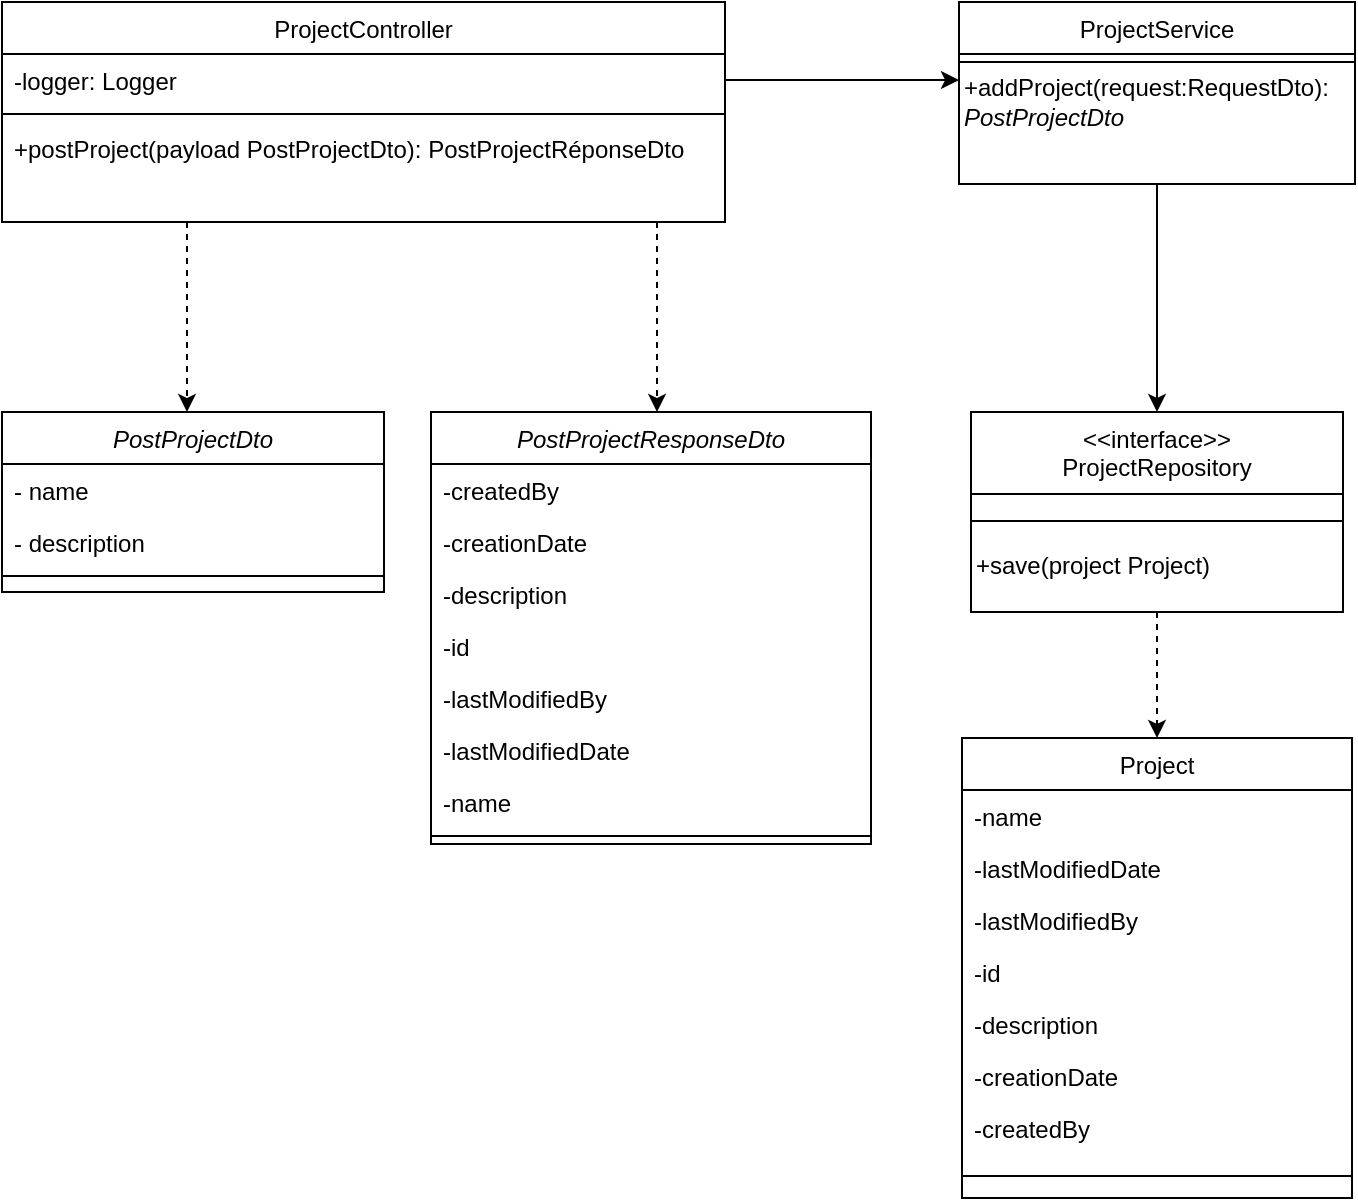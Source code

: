 <mxfile version="14.1.1" type="github" pages="22">
  <diagram name="11. add project" id="FJVyfvmkGIeOas3bi0RC">
    <mxGraphModel dx="1328" dy="594" grid="0" gridSize="1" guides="1" tooltips="1" connect="1" arrows="1" fold="1" page="1" pageScale="1" pageWidth="1169" pageHeight="827" background="none" math="0" shadow="0">
      <root>
        <mxCell id="jC9cVY8_LV4RNTco3YzK-0" />
        <mxCell id="jC9cVY8_LV4RNTco3YzK-1" parent="jC9cVY8_LV4RNTco3YzK-0" />
        <mxCell id="jC9cVY8_LV4RNTco3YzK-2" value="PostProjectDto" style="swimlane;fontStyle=2;align=center;verticalAlign=top;childLayout=stackLayout;horizontal=1;startSize=26;horizontalStack=0;resizeParent=1;resizeLast=0;collapsible=1;marginBottom=0;rounded=0;shadow=0;strokeWidth=1;" vertex="1" parent="jC9cVY8_LV4RNTco3YzK-1">
          <mxGeometry x="29" y="268" width="191" height="90" as="geometry">
            <mxRectangle x="230" y="140" width="160" height="26" as="alternateBounds" />
          </mxGeometry>
        </mxCell>
        <mxCell id="jC9cVY8_LV4RNTco3YzK-3" value="- name" style="text;align=left;verticalAlign=top;spacingLeft=4;spacingRight=4;overflow=hidden;rotatable=0;points=[[0,0.5],[1,0.5]];portConstraint=eastwest;" vertex="1" parent="jC9cVY8_LV4RNTco3YzK-2">
          <mxGeometry y="26" width="191" height="26" as="geometry" />
        </mxCell>
        <mxCell id="jC9cVY8_LV4RNTco3YzK-4" value="- description" style="text;align=left;verticalAlign=top;spacingLeft=4;spacingRight=4;overflow=hidden;rotatable=0;points=[[0,0.5],[1,0.5]];portConstraint=eastwest;rounded=0;shadow=0;html=0;" vertex="1" parent="jC9cVY8_LV4RNTco3YzK-2">
          <mxGeometry y="52" width="191" height="26" as="geometry" />
        </mxCell>
        <mxCell id="jC9cVY8_LV4RNTco3YzK-10" value="" style="line;html=1;strokeWidth=1;align=left;verticalAlign=middle;spacingTop=-1;spacingLeft=3;spacingRight=3;rotatable=0;labelPosition=right;points=[];portConstraint=eastwest;" vertex="1" parent="jC9cVY8_LV4RNTco3YzK-2">
          <mxGeometry y="78" width="191" height="8" as="geometry" />
        </mxCell>
        <mxCell id="jC9cVY8_LV4RNTco3YzK-11" style="edgeStyle=orthogonalEdgeStyle;rounded=0;orthogonalLoop=1;jettySize=auto;html=1;dashed=1;" edge="1" parent="jC9cVY8_LV4RNTco3YzK-1" source="jC9cVY8_LV4RNTco3YzK-12" target="jC9cVY8_LV4RNTco3YzK-27">
          <mxGeometry relative="1" as="geometry" />
        </mxCell>
        <mxCell id="jC9cVY8_LV4RNTco3YzK-12" value="&lt;&lt;interface&gt;&gt;&#xa;ProjectRepository" style="swimlane;fontStyle=0;align=center;verticalAlign=top;childLayout=stackLayout;horizontal=1;startSize=41;horizontalStack=0;resizeParent=1;resizeLast=0;collapsible=1;marginBottom=0;rounded=0;shadow=0;strokeWidth=1;" vertex="1" parent="jC9cVY8_LV4RNTco3YzK-1">
          <mxGeometry x="513.5" y="268" width="186" height="100" as="geometry">
            <mxRectangle x="590" y="380" width="160" height="26" as="alternateBounds" />
          </mxGeometry>
        </mxCell>
        <mxCell id="jC9cVY8_LV4RNTco3YzK-13" value="" style="line;html=1;strokeWidth=1;align=left;verticalAlign=middle;spacingTop=-1;spacingLeft=3;spacingRight=3;rotatable=0;labelPosition=right;points=[];portConstraint=eastwest;" vertex="1" parent="jC9cVY8_LV4RNTco3YzK-12">
          <mxGeometry y="41" width="186" height="27" as="geometry" />
        </mxCell>
        <mxCell id="jC9cVY8_LV4RNTco3YzK-14" value="+save(project Project)" style="text;html=1;align=left;verticalAlign=middle;resizable=0;points=[];autosize=1;" vertex="1" parent="jC9cVY8_LV4RNTco3YzK-12">
          <mxGeometry y="68" width="186" height="18" as="geometry" />
        </mxCell>
        <mxCell id="jC9cVY8_LV4RNTco3YzK-15" style="edgeStyle=orthogonalEdgeStyle;rounded=0;orthogonalLoop=1;jettySize=auto;html=1;" edge="1" parent="jC9cVY8_LV4RNTco3YzK-1" source="jC9cVY8_LV4RNTco3YzK-17" target="jC9cVY8_LV4RNTco3YzK-12">
          <mxGeometry relative="1" as="geometry" />
        </mxCell>
        <mxCell id="jC9cVY8_LV4RNTco3YzK-17" value="ProjectService" style="swimlane;fontStyle=0;align=center;verticalAlign=top;childLayout=stackLayout;horizontal=1;startSize=26;horizontalStack=0;resizeParent=1;resizeLast=0;collapsible=1;marginBottom=0;rounded=0;shadow=0;strokeWidth=1;" vertex="1" parent="jC9cVY8_LV4RNTco3YzK-1">
          <mxGeometry x="507.5" y="63" width="198" height="91" as="geometry">
            <mxRectangle x="340" y="380" width="170" height="26" as="alternateBounds" />
          </mxGeometry>
        </mxCell>
        <mxCell id="jC9cVY8_LV4RNTco3YzK-18" value="" style="line;html=1;strokeWidth=1;align=left;verticalAlign=middle;spacingTop=-1;spacingLeft=3;spacingRight=3;rotatable=0;labelPosition=right;points=[];portConstraint=eastwest;" vertex="1" parent="jC9cVY8_LV4RNTco3YzK-17">
          <mxGeometry y="26" width="198" height="8" as="geometry" />
        </mxCell>
        <mxCell id="jC9cVY8_LV4RNTco3YzK-19" value="&lt;div&gt;&lt;span&gt;+addProject(request:RequestDto):&lt;/span&gt;&lt;/div&gt;&lt;span style=&quot;font-style: italic&quot;&gt;PostProjectDto&lt;/span&gt;" style="text;html=1;align=left;verticalAlign=middle;resizable=0;points=[];autosize=1;" vertex="1" parent="jC9cVY8_LV4RNTco3YzK-17">
          <mxGeometry y="34" width="198" height="32" as="geometry" />
        </mxCell>
        <mxCell id="jC9cVY8_LV4RNTco3YzK-20" style="edgeStyle=orthogonalEdgeStyle;rounded=0;orthogonalLoop=1;jettySize=auto;html=1;dashed=1;" edge="1" parent="jC9cVY8_LV4RNTco3YzK-1" source="jC9cVY8_LV4RNTco3YzK-23" target="jC9cVY8_LV4RNTco3YzK-2">
          <mxGeometry relative="1" as="geometry">
            <Array as="points">
              <mxPoint x="121.5" y="201" />
              <mxPoint x="121.5" y="201" />
            </Array>
          </mxGeometry>
        </mxCell>
        <mxCell id="jC9cVY8_LV4RNTco3YzK-21" style="edgeStyle=orthogonalEdgeStyle;rounded=0;orthogonalLoop=1;jettySize=auto;html=1;dashed=1;" edge="1" parent="jC9cVY8_LV4RNTco3YzK-1" source="jC9cVY8_LV4RNTco3YzK-23" target="jC9cVY8_LV4RNTco3YzK-30">
          <mxGeometry relative="1" as="geometry">
            <Array as="points">
              <mxPoint x="356.5" y="228" />
              <mxPoint x="356.5" y="228" />
            </Array>
          </mxGeometry>
        </mxCell>
        <mxCell id="jC9cVY8_LV4RNTco3YzK-22" style="edgeStyle=orthogonalEdgeStyle;rounded=0;orthogonalLoop=1;jettySize=auto;html=1;" edge="1" parent="jC9cVY8_LV4RNTco3YzK-1" source="jC9cVY8_LV4RNTco3YzK-23" target="jC9cVY8_LV4RNTco3YzK-17">
          <mxGeometry relative="1" as="geometry">
            <Array as="points">
              <mxPoint x="462" y="102" />
              <mxPoint x="462" y="102" />
            </Array>
          </mxGeometry>
        </mxCell>
        <mxCell id="jC9cVY8_LV4RNTco3YzK-23" value="ProjectController" style="swimlane;fontStyle=0;align=center;verticalAlign=top;childLayout=stackLayout;horizontal=1;startSize=26;horizontalStack=0;resizeParent=1;resizeLast=0;collapsible=1;marginBottom=0;rounded=0;shadow=0;strokeWidth=1;" vertex="1" parent="jC9cVY8_LV4RNTco3YzK-1">
          <mxGeometry x="29" y="63" width="361.5" height="110" as="geometry">
            <mxRectangle x="550" y="140" width="160" height="26" as="alternateBounds" />
          </mxGeometry>
        </mxCell>
        <mxCell id="jC9cVY8_LV4RNTco3YzK-24" value="-logger: Logger" style="text;align=left;verticalAlign=top;spacingLeft=4;spacingRight=4;overflow=hidden;rotatable=0;points=[[0,0.5],[1,0.5]];portConstraint=eastwest;" vertex="1" parent="jC9cVY8_LV4RNTco3YzK-23">
          <mxGeometry y="26" width="361.5" height="26" as="geometry" />
        </mxCell>
        <mxCell id="jC9cVY8_LV4RNTco3YzK-25" value="" style="line;html=1;strokeWidth=1;align=left;verticalAlign=middle;spacingTop=-1;spacingLeft=3;spacingRight=3;rotatable=0;labelPosition=right;points=[];portConstraint=eastwest;" vertex="1" parent="jC9cVY8_LV4RNTco3YzK-23">
          <mxGeometry y="52" width="361.5" height="8" as="geometry" />
        </mxCell>
        <mxCell id="jC9cVY8_LV4RNTco3YzK-26" value="+postProject(payload PostProjectDto): PostProjectRéponseDto" style="text;align=left;verticalAlign=top;spacingLeft=4;spacingRight=4;overflow=hidden;rotatable=0;points=[[0,0.5],[1,0.5]];portConstraint=eastwest;" vertex="1" parent="jC9cVY8_LV4RNTco3YzK-23">
          <mxGeometry y="60" width="361.5" height="50" as="geometry" />
        </mxCell>
        <mxCell id="jC9cVY8_LV4RNTco3YzK-27" value="Project" style="swimlane;fontStyle=0;align=center;verticalAlign=top;childLayout=stackLayout;horizontal=1;startSize=26;horizontalStack=0;resizeParent=1;resizeLast=0;collapsible=1;marginBottom=0;rounded=0;shadow=0;strokeWidth=1;" vertex="1" parent="jC9cVY8_LV4RNTco3YzK-1">
          <mxGeometry x="509" y="431" width="195" height="230" as="geometry">
            <mxRectangle x="340" y="380" width="170" height="26" as="alternateBounds" />
          </mxGeometry>
        </mxCell>
        <mxCell id="AAgPVQXkGH-ENZXxKByx-12" value="-name" style="text;align=left;verticalAlign=top;spacingLeft=4;spacingRight=4;overflow=hidden;rotatable=0;points=[[0,0.5],[1,0.5]];portConstraint=eastwest;rounded=0;shadow=0;html=0;" vertex="1" parent="jC9cVY8_LV4RNTco3YzK-27">
          <mxGeometry y="26" width="195" height="26" as="geometry" />
        </mxCell>
        <mxCell id="AAgPVQXkGH-ENZXxKByx-11" value="-lastModifiedDate" style="text;align=left;verticalAlign=top;spacingLeft=4;spacingRight=4;overflow=hidden;rotatable=0;points=[[0,0.5],[1,0.5]];portConstraint=eastwest;rounded=0;shadow=0;html=0;" vertex="1" parent="jC9cVY8_LV4RNTco3YzK-27">
          <mxGeometry y="52" width="195" height="26" as="geometry" />
        </mxCell>
        <mxCell id="AAgPVQXkGH-ENZXxKByx-10" value="-lastModifiedBy" style="text;align=left;verticalAlign=top;spacingLeft=4;spacingRight=4;overflow=hidden;rotatable=0;points=[[0,0.5],[1,0.5]];portConstraint=eastwest;rounded=0;shadow=0;html=0;" vertex="1" parent="jC9cVY8_LV4RNTco3YzK-27">
          <mxGeometry y="78" width="195" height="26" as="geometry" />
        </mxCell>
        <mxCell id="AAgPVQXkGH-ENZXxKByx-9" value="-id" style="text;align=left;verticalAlign=top;spacingLeft=4;spacingRight=4;overflow=hidden;rotatable=0;points=[[0,0.5],[1,0.5]];portConstraint=eastwest;rounded=0;shadow=0;html=0;" vertex="1" parent="jC9cVY8_LV4RNTco3YzK-27">
          <mxGeometry y="104" width="195" height="26" as="geometry" />
        </mxCell>
        <mxCell id="AAgPVQXkGH-ENZXxKByx-8" value="-description" style="text;align=left;verticalAlign=top;spacingLeft=4;spacingRight=4;overflow=hidden;rotatable=0;points=[[0,0.5],[1,0.5]];portConstraint=eastwest;rounded=0;shadow=0;html=0;" vertex="1" parent="jC9cVY8_LV4RNTco3YzK-27">
          <mxGeometry y="130" width="195" height="26" as="geometry" />
        </mxCell>
        <mxCell id="AAgPVQXkGH-ENZXxKByx-7" value="-creationDate" style="text;align=left;verticalAlign=top;spacingLeft=4;spacingRight=4;overflow=hidden;rotatable=0;points=[[0,0.5],[1,0.5]];portConstraint=eastwest;rounded=0;shadow=0;html=0;" vertex="1" parent="jC9cVY8_LV4RNTco3YzK-27">
          <mxGeometry y="156" width="195" height="26" as="geometry" />
        </mxCell>
        <mxCell id="AAgPVQXkGH-ENZXxKByx-6" value="-createdBy" style="text;align=left;verticalAlign=top;spacingLeft=4;spacingRight=4;overflow=hidden;rotatable=0;points=[[0,0.5],[1,0.5]];portConstraint=eastwest;rounded=0;shadow=0;html=0;" vertex="1" parent="jC9cVY8_LV4RNTco3YzK-27">
          <mxGeometry y="182" width="195" height="26" as="geometry" />
        </mxCell>
        <mxCell id="jC9cVY8_LV4RNTco3YzK-29" value="" style="line;html=1;strokeWidth=1;align=left;verticalAlign=middle;spacingTop=-1;spacingLeft=3;spacingRight=3;rotatable=0;labelPosition=right;points=[];portConstraint=eastwest;" vertex="1" parent="jC9cVY8_LV4RNTco3YzK-27">
          <mxGeometry y="208" width="195" height="22" as="geometry" />
        </mxCell>
        <mxCell id="jC9cVY8_LV4RNTco3YzK-30" value="PostProjectResponseDto" style="swimlane;fontStyle=2;align=center;verticalAlign=top;childLayout=stackLayout;horizontal=1;startSize=26;horizontalStack=0;resizeParent=1;resizeLast=0;collapsible=1;marginBottom=0;rounded=0;shadow=0;strokeWidth=1;" vertex="1" parent="jC9cVY8_LV4RNTco3YzK-1">
          <mxGeometry x="243.5" y="268" width="220" height="216" as="geometry">
            <mxRectangle x="230" y="140" width="160" height="26" as="alternateBounds" />
          </mxGeometry>
        </mxCell>
        <mxCell id="jC9cVY8_LV4RNTco3YzK-31" value="-createdBy" style="text;align=left;verticalAlign=top;spacingLeft=4;spacingRight=4;overflow=hidden;rotatable=0;points=[[0,0.5],[1,0.5]];portConstraint=eastwest;rounded=0;shadow=0;html=0;" vertex="1" parent="jC9cVY8_LV4RNTco3YzK-30">
          <mxGeometry y="26" width="220" height="26" as="geometry" />
        </mxCell>
        <mxCell id="AAgPVQXkGH-ENZXxKByx-0" value="-creationDate" style="text;align=left;verticalAlign=top;spacingLeft=4;spacingRight=4;overflow=hidden;rotatable=0;points=[[0,0.5],[1,0.5]];portConstraint=eastwest;rounded=0;shadow=0;html=0;" vertex="1" parent="jC9cVY8_LV4RNTco3YzK-30">
          <mxGeometry y="52" width="220" height="26" as="geometry" />
        </mxCell>
        <mxCell id="AAgPVQXkGH-ENZXxKByx-1" value="-description" style="text;align=left;verticalAlign=top;spacingLeft=4;spacingRight=4;overflow=hidden;rotatable=0;points=[[0,0.5],[1,0.5]];portConstraint=eastwest;rounded=0;shadow=0;html=0;" vertex="1" parent="jC9cVY8_LV4RNTco3YzK-30">
          <mxGeometry y="78" width="220" height="26" as="geometry" />
        </mxCell>
        <mxCell id="AAgPVQXkGH-ENZXxKByx-2" value="-id" style="text;align=left;verticalAlign=top;spacingLeft=4;spacingRight=4;overflow=hidden;rotatable=0;points=[[0,0.5],[1,0.5]];portConstraint=eastwest;rounded=0;shadow=0;html=0;" vertex="1" parent="jC9cVY8_LV4RNTco3YzK-30">
          <mxGeometry y="104" width="220" height="26" as="geometry" />
        </mxCell>
        <mxCell id="AAgPVQXkGH-ENZXxKByx-3" value="-lastModifiedBy" style="text;align=left;verticalAlign=top;spacingLeft=4;spacingRight=4;overflow=hidden;rotatable=0;points=[[0,0.5],[1,0.5]];portConstraint=eastwest;rounded=0;shadow=0;html=0;" vertex="1" parent="jC9cVY8_LV4RNTco3YzK-30">
          <mxGeometry y="130" width="220" height="26" as="geometry" />
        </mxCell>
        <mxCell id="AAgPVQXkGH-ENZXxKByx-4" value="-lastModifiedDate" style="text;align=left;verticalAlign=top;spacingLeft=4;spacingRight=4;overflow=hidden;rotatable=0;points=[[0,0.5],[1,0.5]];portConstraint=eastwest;rounded=0;shadow=0;html=0;" vertex="1" parent="jC9cVY8_LV4RNTco3YzK-30">
          <mxGeometry y="156" width="220" height="26" as="geometry" />
        </mxCell>
        <mxCell id="AAgPVQXkGH-ENZXxKByx-5" value="-name" style="text;align=left;verticalAlign=top;spacingLeft=4;spacingRight=4;overflow=hidden;rotatable=0;points=[[0,0.5],[1,0.5]];portConstraint=eastwest;rounded=0;shadow=0;html=0;" vertex="1" parent="jC9cVY8_LV4RNTco3YzK-30">
          <mxGeometry y="182" width="220" height="26" as="geometry" />
        </mxCell>
        <mxCell id="jC9cVY8_LV4RNTco3YzK-32" value="" style="line;html=1;strokeWidth=1;align=left;verticalAlign=middle;spacingTop=-1;spacingLeft=3;spacingRight=3;rotatable=0;labelPosition=right;points=[];portConstraint=eastwest;" vertex="1" parent="jC9cVY8_LV4RNTco3YzK-30">
          <mxGeometry y="208" width="220" height="8" as="geometry" />
        </mxCell>
      </root>
    </mxGraphModel>
  </diagram>
  <diagram name="10. luân chuyển hồ sơ (complete task)" id="H58Jt6YOWMH1XoovzZTf">
    <mxGraphModel dx="1088" dy="594" grid="0" gridSize="1" guides="1" tooltips="1" connect="1" arrows="1" fold="1" page="1" pageScale="1" pageWidth="827" pageHeight="1169" background="none" math="0" shadow="0">
      <root>
        <mxCell id="QYXmYwWZ7zhI2Dlb-Are-0" />
        <mxCell id="QYXmYwWZ7zhI2Dlb-Are-1" parent="QYXmYwWZ7zhI2Dlb-Are-0" />
        <mxCell id="QYXmYwWZ7zhI2Dlb-Are-2" value="RequestDto" style="swimlane;fontStyle=2;align=center;verticalAlign=top;childLayout=stackLayout;horizontal=1;startSize=26;horizontalStack=0;resizeParent=1;resizeLast=0;collapsible=1;marginBottom=0;rounded=0;shadow=0;strokeWidth=1;" parent="QYXmYwWZ7zhI2Dlb-Are-1" vertex="1">
          <mxGeometry x="40" y="80" width="160" height="124" as="geometry">
            <mxRectangle x="230" y="140" width="160" height="26" as="alternateBounds" />
          </mxGeometry>
        </mxCell>
        <mxCell id="QYXmYwWZ7zhI2Dlb-Are-3" value="id" style="text;align=left;verticalAlign=top;spacingLeft=4;spacingRight=4;overflow=hidden;rotatable=0;points=[[0,0.5],[1,0.5]];portConstraint=eastwest;" parent="QYXmYwWZ7zhI2Dlb-Are-2" vertex="1">
          <mxGeometry y="26" width="160" height="26" as="geometry" />
        </mxCell>
        <mxCell id="QYXmYwWZ7zhI2Dlb-Are-4" value="variables" style="text;align=left;verticalAlign=top;spacingLeft=4;spacingRight=4;overflow=hidden;rotatable=0;points=[[0,0.5],[1,0.5]];portConstraint=eastwest;rounded=0;shadow=0;html=0;" parent="QYXmYwWZ7zhI2Dlb-Are-2" vertex="1">
          <mxGeometry y="52" width="160" height="26" as="geometry" />
        </mxCell>
        <mxCell id="QYXmYwWZ7zhI2Dlb-Are-5" value="payloadType" style="text;align=left;verticalAlign=top;spacingLeft=4;spacingRight=4;overflow=hidden;rotatable=0;points=[[0,0.5],[1,0.5]];portConstraint=eastwest;rounded=0;shadow=0;html=0;" parent="QYXmYwWZ7zhI2Dlb-Are-2" vertex="1">
          <mxGeometry y="78" width="160" height="26" as="geometry" />
        </mxCell>
        <mxCell id="QYXmYwWZ7zhI2Dlb-Are-6" value="" style="line;html=1;strokeWidth=1;align=left;verticalAlign=middle;spacingTop=-1;spacingLeft=3;spacingRight=3;rotatable=0;labelPosition=right;points=[];portConstraint=eastwest;" parent="QYXmYwWZ7zhI2Dlb-Are-2" vertex="1">
          <mxGeometry y="104" width="160" height="8" as="geometry" />
        </mxCell>
        <mxCell id="QYXmYwWZ7zhI2Dlb-Are-7" style="edgeStyle=orthogonalEdgeStyle;rounded=0;orthogonalLoop=1;jettySize=auto;html=1;entryX=0.5;entryY=0;entryDx=0;entryDy=0;" parent="QYXmYwWZ7zhI2Dlb-Are-1" source="QYXmYwWZ7zhI2Dlb-Are-8" target="QYXmYwWZ7zhI2Dlb-Are-20" edge="1">
          <mxGeometry relative="1" as="geometry" />
        </mxCell>
        <mxCell id="QYXmYwWZ7zhI2Dlb-Are-8" value="&lt;&lt;interface&gt;&gt;&#xa;Repository" style="swimlane;fontStyle=0;align=center;verticalAlign=top;childLayout=stackLayout;horizontal=1;startSize=41;horizontalStack=0;resizeParent=1;resizeLast=0;collapsible=1;marginBottom=0;rounded=0;shadow=0;strokeWidth=1;" parent="QYXmYwWZ7zhI2Dlb-Are-1" vertex="1">
          <mxGeometry x="600" y="226" width="160" height="90" as="geometry">
            <mxRectangle x="590" y="380" width="160" height="26" as="alternateBounds" />
          </mxGeometry>
        </mxCell>
        <mxCell id="QYXmYwWZ7zhI2Dlb-Are-9" value="rbonegate (Document)" style="text;align=left;verticalAlign=top;spacingLeft=4;spacingRight=4;overflow=hidden;rotatable=0;points=[[0,0.5],[1,0.5]];portConstraint=eastwest;" parent="QYXmYwWZ7zhI2Dlb-Are-8" vertex="1">
          <mxGeometry y="41" width="160" height="34" as="geometry" />
        </mxCell>
        <mxCell id="QYXmYwWZ7zhI2Dlb-Are-10" value="" style="line;html=1;strokeWidth=1;align=left;verticalAlign=middle;spacingTop=-1;spacingLeft=3;spacingRight=3;rotatable=0;labelPosition=right;points=[];portConstraint=eastwest;" parent="QYXmYwWZ7zhI2Dlb-Are-8" vertex="1">
          <mxGeometry y="75" width="160" height="8" as="geometry" />
        </mxCell>
        <mxCell id="QYXmYwWZ7zhI2Dlb-Are-11" style="edgeStyle=orthogonalEdgeStyle;rounded=0;orthogonalLoop=1;jettySize=auto;html=1;entryX=0.5;entryY=0;entryDx=0;entryDy=0;endArrow=none;endFill=0;strokeColor=#000000;" parent="QYXmYwWZ7zhI2Dlb-Are-1" source="QYXmYwWZ7zhI2Dlb-Are-12" target="QYXmYwWZ7zhI2Dlb-Are-8" edge="1">
          <mxGeometry relative="1" as="geometry" />
        </mxCell>
        <mxCell id="QYXmYwWZ7zhI2Dlb-Are-12" value="Service" style="swimlane;fontStyle=0;align=center;verticalAlign=top;childLayout=stackLayout;horizontal=1;startSize=26;horizontalStack=0;resizeParent=1;resizeLast=0;collapsible=1;marginBottom=0;rounded=0;shadow=0;strokeWidth=1;" parent="QYXmYwWZ7zhI2Dlb-Are-1" vertex="1">
          <mxGeometry x="600" y="80" width="160" height="70" as="geometry">
            <mxRectangle x="340" y="380" width="170" height="26" as="alternateBounds" />
          </mxGeometry>
        </mxCell>
        <mxCell id="QYXmYwWZ7zhI2Dlb-Are-13" value="repository" style="text;align=left;verticalAlign=top;spacingLeft=4;spacingRight=4;overflow=hidden;rotatable=0;points=[[0,0.5],[1,0.5]];portConstraint=eastwest;" parent="QYXmYwWZ7zhI2Dlb-Are-12" vertex="1">
          <mxGeometry y="26" width="160" height="26" as="geometry" />
        </mxCell>
        <mxCell id="QYXmYwWZ7zhI2Dlb-Are-14" value="" style="line;html=1;strokeWidth=1;align=left;verticalAlign=middle;spacingTop=-1;spacingLeft=3;spacingRight=3;rotatable=0;labelPosition=right;points=[];portConstraint=eastwest;" parent="QYXmYwWZ7zhI2Dlb-Are-12" vertex="1">
          <mxGeometry y="52" width="160" height="8" as="geometry" />
        </mxCell>
        <mxCell id="QYXmYwWZ7zhI2Dlb-Are-15" value="Controller" style="swimlane;fontStyle=0;align=center;verticalAlign=top;childLayout=stackLayout;horizontal=1;startSize=26;horizontalStack=0;resizeParent=1;resizeLast=0;collapsible=1;marginBottom=0;rounded=0;shadow=0;strokeWidth=1;" parent="QYXmYwWZ7zhI2Dlb-Are-1" vertex="1">
          <mxGeometry x="299" y="80" width="203" height="120" as="geometry">
            <mxRectangle x="550" y="140" width="160" height="26" as="alternateBounds" />
          </mxGeometry>
        </mxCell>
        <mxCell id="QYXmYwWZ7zhI2Dlb-Are-16" value="logger" style="text;align=left;verticalAlign=top;spacingLeft=4;spacingRight=4;overflow=hidden;rotatable=0;points=[[0,0.5],[1,0.5]];portConstraint=eastwest;" parent="QYXmYwWZ7zhI2Dlb-Are-15" vertex="1">
          <mxGeometry y="26" width="203" height="26" as="geometry" />
        </mxCell>
        <mxCell id="QYXmYwWZ7zhI2Dlb-Are-17" value="service" style="text;align=left;verticalAlign=top;spacingLeft=4;spacingRight=4;overflow=hidden;rotatable=0;points=[[0,0.5],[1,0.5]];portConstraint=eastwest;rounded=0;shadow=0;html=0;" parent="QYXmYwWZ7zhI2Dlb-Are-15" vertex="1">
          <mxGeometry y="52" width="203" height="26" as="geometry" />
        </mxCell>
        <mxCell id="QYXmYwWZ7zhI2Dlb-Are-18" value="" style="line;html=1;strokeWidth=1;align=left;verticalAlign=middle;spacingTop=-1;spacingLeft=3;spacingRight=3;rotatable=0;labelPosition=right;points=[];portConstraint=eastwest;" parent="QYXmYwWZ7zhI2Dlb-Are-15" vertex="1">
          <mxGeometry y="78" width="203" height="8" as="geometry" />
        </mxCell>
        <mxCell id="QYXmYwWZ7zhI2Dlb-Are-19" value="rbonegate (RequestDto)" style="text;align=left;verticalAlign=top;spacingLeft=4;spacingRight=4;overflow=hidden;rotatable=0;points=[[0,0.5],[1,0.5]];portConstraint=eastwest;" parent="QYXmYwWZ7zhI2Dlb-Are-15" vertex="1">
          <mxGeometry y="86" width="203" height="26" as="geometry" />
        </mxCell>
        <mxCell id="QYXmYwWZ7zhI2Dlb-Are-20" value="Document" style="swimlane;fontStyle=0;align=center;verticalAlign=top;childLayout=stackLayout;horizontal=1;startSize=26;horizontalStack=0;resizeParent=1;resizeLast=0;collapsible=1;marginBottom=0;rounded=0;shadow=0;strokeWidth=1;" parent="QYXmYwWZ7zhI2Dlb-Are-1" vertex="1">
          <mxGeometry x="600" y="380" width="160" height="70" as="geometry">
            <mxRectangle x="340" y="380" width="170" height="26" as="alternateBounds" />
          </mxGeometry>
        </mxCell>
        <mxCell id="QYXmYwWZ7zhI2Dlb-Are-21" value="rbonegate" style="text;align=left;verticalAlign=top;spacingLeft=4;spacingRight=4;overflow=hidden;rotatable=0;points=[[0,0.5],[1,0.5]];portConstraint=eastwest;" parent="QYXmYwWZ7zhI2Dlb-Are-20" vertex="1">
          <mxGeometry y="26" width="160" height="26" as="geometry" />
        </mxCell>
        <mxCell id="QYXmYwWZ7zhI2Dlb-Are-22" value="" style="line;html=1;strokeWidth=1;align=left;verticalAlign=middle;spacingTop=-1;spacingLeft=3;spacingRight=3;rotatable=0;labelPosition=right;points=[];portConstraint=eastwest;" parent="QYXmYwWZ7zhI2Dlb-Are-20" vertex="1">
          <mxGeometry y="52" width="160" height="8" as="geometry" />
        </mxCell>
        <mxCell id="QYXmYwWZ7zhI2Dlb-Are-23" value="" style="endArrow=none;html=1;exitX=1.006;exitY=-0.154;exitDx=0;exitDy=0;entryX=-0.006;entryY=-0.154;entryDx=0;entryDy=0;exitPerimeter=0;entryPerimeter=0;" parent="QYXmYwWZ7zhI2Dlb-Are-1" source="QYXmYwWZ7zhI2Dlb-Are-4" target="QYXmYwWZ7zhI2Dlb-Are-17" edge="1">
          <mxGeometry width="50" height="50" relative="1" as="geometry">
            <mxPoint x="220" y="230" as="sourcePoint" />
            <mxPoint x="300" y="159" as="targetPoint" />
          </mxGeometry>
        </mxCell>
        <mxCell id="QYXmYwWZ7zhI2Dlb-Are-24" style="edgeStyle=orthogonalEdgeStyle;rounded=0;orthogonalLoop=1;jettySize=auto;html=1;entryX=0.5;entryY=1;entryDx=0;entryDy=0;endArrow=classic;endFill=1;" parent="QYXmYwWZ7zhI2Dlb-Are-1" source="QYXmYwWZ7zhI2Dlb-Are-25" target="QYXmYwWZ7zhI2Dlb-Are-15" edge="1">
          <mxGeometry relative="1" as="geometry" />
        </mxCell>
        <mxCell id="QYXmYwWZ7zhI2Dlb-Are-25" value="ResponseDto" style="swimlane;fontStyle=2;align=center;verticalAlign=top;childLayout=stackLayout;horizontal=1;startSize=26;horizontalStack=0;resizeParent=1;resizeLast=0;collapsible=1;marginBottom=0;rounded=0;shadow=0;strokeWidth=1;" parent="QYXmYwWZ7zhI2Dlb-Are-1" vertex="1">
          <mxGeometry x="320" y="309" width="160" height="502" as="geometry">
            <mxRectangle x="230" y="140" width="160" height="26" as="alternateBounds" />
          </mxGeometry>
        </mxCell>
        <mxCell id="QYXmYwWZ7zhI2Dlb-Are-26" value="appName" style="text;align=left;verticalAlign=top;spacingLeft=4;spacingRight=4;overflow=hidden;rotatable=0;points=[[0,0.5],[1,0.5]];portConstraint=eastwest;rounded=0;shadow=0;html=0;" parent="QYXmYwWZ7zhI2Dlb-Are-25" vertex="1">
          <mxGeometry y="26" width="160" height="26" as="geometry" />
        </mxCell>
        <mxCell id="QYXmYwWZ7zhI2Dlb-Are-27" value="assignee" style="text;align=left;verticalAlign=top;spacingLeft=4;spacingRight=4;overflow=hidden;rotatable=0;points=[[0,0.5],[1,0.5]];portConstraint=eastwest;" parent="QYXmYwWZ7zhI2Dlb-Are-25" vertex="1">
          <mxGeometry y="52" width="160" height="26" as="geometry" />
        </mxCell>
        <mxCell id="QYXmYwWZ7zhI2Dlb-Are-28" value="candidateGroups" style="text;align=left;verticalAlign=top;spacingLeft=4;spacingRight=4;overflow=hidden;rotatable=0;points=[[0,0.5],[1,0.5]];portConstraint=eastwest;rounded=0;shadow=0;html=0;" parent="QYXmYwWZ7zhI2Dlb-Are-25" vertex="1">
          <mxGeometry y="78" width="160" height="26" as="geometry" />
        </mxCell>
        <mxCell id="QYXmYwWZ7zhI2Dlb-Are-29" value="candidateUsers" style="text;align=left;verticalAlign=top;spacingLeft=4;spacingRight=4;overflow=hidden;rotatable=0;points=[[0,0.5],[1,0.5]];portConstraint=eastwest;rounded=0;shadow=0;html=0;" parent="QYXmYwWZ7zhI2Dlb-Are-25" vertex="1">
          <mxGeometry y="104" width="160" height="26" as="geometry" />
        </mxCell>
        <mxCell id="QYXmYwWZ7zhI2Dlb-Are-30" value="claimedDate" style="text;align=left;verticalAlign=top;spacingLeft=4;spacingRight=4;overflow=hidden;rotatable=0;points=[[0,0.5],[1,0.5]];portConstraint=eastwest;rounded=0;shadow=0;html=0;" parent="QYXmYwWZ7zhI2Dlb-Are-25" vertex="1">
          <mxGeometry y="130" width="160" height="26" as="geometry" />
        </mxCell>
        <mxCell id="QYXmYwWZ7zhI2Dlb-Are-31" value="createdDate" style="text;align=left;verticalAlign=top;spacingLeft=4;spacingRight=4;overflow=hidden;rotatable=0;points=[[0,0.5],[1,0.5]];portConstraint=eastwest;rounded=0;shadow=0;html=0;" parent="QYXmYwWZ7zhI2Dlb-Are-25" vertex="1">
          <mxGeometry y="156" width="160" height="26" as="geometry" />
        </mxCell>
        <mxCell id="QYXmYwWZ7zhI2Dlb-Are-32" value="id" style="text;align=left;verticalAlign=top;spacingLeft=4;spacingRight=4;overflow=hidden;rotatable=0;points=[[0,0.5],[1,0.5]];portConstraint=eastwest;" parent="QYXmYwWZ7zhI2Dlb-Are-25" vertex="1">
          <mxGeometry y="182" width="160" height="26" as="geometry" />
        </mxCell>
        <mxCell id="QYXmYwWZ7zhI2Dlb-Are-33" value="name" style="text;align=left;verticalAlign=top;spacingLeft=4;spacingRight=4;overflow=hidden;rotatable=0;points=[[0,0.5],[1,0.5]];portConstraint=eastwest;" parent="QYXmYwWZ7zhI2Dlb-Are-25" vertex="1">
          <mxGeometry y="208" width="160" height="26" as="geometry" />
        </mxCell>
        <mxCell id="QYXmYwWZ7zhI2Dlb-Are-37" value="priority" style="text;align=left;verticalAlign=top;spacingLeft=4;spacingRight=4;overflow=hidden;rotatable=0;points=[[0,0.5],[1,0.5]];portConstraint=eastwest;rounded=0;shadow=0;html=0;" parent="QYXmYwWZ7zhI2Dlb-Are-25" vertex="1">
          <mxGeometry y="234" width="160" height="26" as="geometry" />
        </mxCell>
        <mxCell id="QYXmYwWZ7zhI2Dlb-Are-38" value="processDefinitionId" style="text;align=left;verticalAlign=top;spacingLeft=4;spacingRight=4;overflow=hidden;rotatable=0;points=[[0,0.5],[1,0.5]];portConstraint=eastwest;rounded=0;shadow=0;html=0;" parent="QYXmYwWZ7zhI2Dlb-Are-25" vertex="1">
          <mxGeometry y="260" width="160" height="26" as="geometry" />
        </mxCell>
        <mxCell id="QYXmYwWZ7zhI2Dlb-Are-39" value="processInstanceId" style="text;align=left;verticalAlign=top;spacingLeft=4;spacingRight=4;overflow=hidden;rotatable=0;points=[[0,0.5],[1,0.5]];portConstraint=eastwest;rounded=0;shadow=0;html=0;" parent="QYXmYwWZ7zhI2Dlb-Are-25" vertex="1">
          <mxGeometry y="286" width="160" height="26" as="geometry" />
        </mxCell>
        <mxCell id="QYXmYwWZ7zhI2Dlb-Are-40" value="serviceFullName" style="text;align=left;verticalAlign=top;spacingLeft=4;spacingRight=4;overflow=hidden;rotatable=0;points=[[0,0.5],[1,0.5]];portConstraint=eastwest;" parent="QYXmYwWZ7zhI2Dlb-Are-25" vertex="1">
          <mxGeometry y="312" width="160" height="26" as="geometry" />
        </mxCell>
        <mxCell id="QYXmYwWZ7zhI2Dlb-Are-41" value="serviceName" style="text;align=left;verticalAlign=top;spacingLeft=4;spacingRight=4;overflow=hidden;rotatable=0;points=[[0,0.5],[1,0.5]];portConstraint=eastwest;" parent="QYXmYwWZ7zhI2Dlb-Are-25" vertex="1">
          <mxGeometry y="338" width="160" height="26" as="geometry" />
        </mxCell>
        <mxCell id="QYXmYwWZ7zhI2Dlb-Are-42" value="serviceType" style="text;align=left;verticalAlign=top;spacingLeft=4;spacingRight=4;overflow=hidden;rotatable=0;points=[[0,0.5],[1,0.5]];portConstraint=eastwest;rounded=0;shadow=0;html=0;" parent="QYXmYwWZ7zhI2Dlb-Are-25" vertex="1">
          <mxGeometry y="364" width="160" height="26" as="geometry" />
        </mxCell>
        <mxCell id="QYXmYwWZ7zhI2Dlb-Are-43" value="serviceVersion" style="text;align=left;verticalAlign=top;spacingLeft=4;spacingRight=4;overflow=hidden;rotatable=0;points=[[0,0.5],[1,0.5]];portConstraint=eastwest;rounded=0;shadow=0;html=0;" parent="QYXmYwWZ7zhI2Dlb-Are-25" vertex="1">
          <mxGeometry y="390" width="160" height="26" as="geometry" />
        </mxCell>
        <mxCell id="QYXmYwWZ7zhI2Dlb-Are-44" value="standalone" style="text;align=left;verticalAlign=top;spacingLeft=4;spacingRight=4;overflow=hidden;rotatable=0;points=[[0,0.5],[1,0.5]];portConstraint=eastwest;rounded=0;shadow=0;html=0;" parent="QYXmYwWZ7zhI2Dlb-Are-25" vertex="1">
          <mxGeometry y="416" width="160" height="26" as="geometry" />
        </mxCell>
        <mxCell id="QYXmYwWZ7zhI2Dlb-Are-45" value="status" style="text;align=left;verticalAlign=top;spacingLeft=4;spacingRight=4;overflow=hidden;rotatable=0;points=[[0,0.5],[1,0.5]];portConstraint=eastwest;" parent="QYXmYwWZ7zhI2Dlb-Are-25" vertex="1">
          <mxGeometry y="442" width="160" height="26" as="geometry" />
        </mxCell>
        <mxCell id="QYXmYwWZ7zhI2Dlb-Are-46" value="taskDefinitionKey" style="text;align=left;verticalAlign=top;spacingLeft=4;spacingRight=4;overflow=hidden;rotatable=0;points=[[0,0.5],[1,0.5]];portConstraint=eastwest;" parent="QYXmYwWZ7zhI2Dlb-Are-25" vertex="1">
          <mxGeometry y="468" width="160" height="26" as="geometry" />
        </mxCell>
        <mxCell id="QYXmYwWZ7zhI2Dlb-Are-34" value="" style="line;html=1;strokeWidth=1;align=left;verticalAlign=middle;spacingTop=-1;spacingLeft=3;spacingRight=3;rotatable=0;labelPosition=right;points=[];portConstraint=eastwest;" parent="QYXmYwWZ7zhI2Dlb-Are-25" vertex="1">
          <mxGeometry y="494" width="160" height="8" as="geometry" />
        </mxCell>
        <mxCell id="QYXmYwWZ7zhI2Dlb-Are-35" style="edgeStyle=orthogonalEdgeStyle;rounded=0;orthogonalLoop=1;jettySize=auto;html=1;entryX=1.019;entryY=0.231;entryDx=0;entryDy=0;entryPerimeter=0;" parent="QYXmYwWZ7zhI2Dlb-Are-1" source="QYXmYwWZ7zhI2Dlb-Are-21" target="QYXmYwWZ7zhI2Dlb-Are-29" edge="1">
          <mxGeometry relative="1" as="geometry" />
        </mxCell>
        <mxCell id="QYXmYwWZ7zhI2Dlb-Are-36" style="edgeStyle=orthogonalEdgeStyle;rounded=0;orthogonalLoop=1;jettySize=auto;html=1;entryX=0;entryY=0.5;entryDx=0;entryDy=0;endArrow=none;endFill=0;" parent="QYXmYwWZ7zhI2Dlb-Are-1" source="QYXmYwWZ7zhI2Dlb-Are-16" target="QYXmYwWZ7zhI2Dlb-Are-13" edge="1">
          <mxGeometry relative="1" as="geometry" />
        </mxCell>
      </root>
    </mxGraphModel>
  </diagram>
  <diagram name="9. yêu cầu bổ sung" id="QPlwS9Q-uvHQnWCbr2iE">
    <mxGraphModel dx="1088" dy="594" grid="0" gridSize="1" guides="1" tooltips="1" connect="1" arrows="1" fold="1" page="1" pageScale="1" pageWidth="827" pageHeight="1169" background="none" math="0" shadow="0">
      <root>
        <mxCell id="_EbGOkfEkPXK-E-ULXMS-0" />
        <mxCell id="_EbGOkfEkPXK-E-ULXMS-1" parent="_EbGOkfEkPXK-E-ULXMS-0" />
        <mxCell id="_EbGOkfEkPXK-E-ULXMS-2" value="RequestDto" style="swimlane;fontStyle=2;align=center;verticalAlign=top;childLayout=stackLayout;horizontal=1;startSize=26;horizontalStack=0;resizeParent=1;resizeLast=0;collapsible=1;marginBottom=0;rounded=0;shadow=0;strokeWidth=1;" vertex="1" parent="_EbGOkfEkPXK-E-ULXMS-1">
          <mxGeometry x="40" y="80" width="160" height="118" as="geometry">
            <mxRectangle x="230" y="140" width="160" height="26" as="alternateBounds" />
          </mxGeometry>
        </mxCell>
        <mxCell id="_EbGOkfEkPXK-E-ULXMS-3" value="id" style="text;align=left;verticalAlign=top;spacingLeft=4;spacingRight=4;overflow=hidden;rotatable=0;points=[[0,0.5],[1,0.5]];portConstraint=eastwest;" vertex="1" parent="_EbGOkfEkPXK-E-ULXMS-2">
          <mxGeometry y="26" width="160" height="26" as="geometry" />
        </mxCell>
        <mxCell id="_EbGOkfEkPXK-E-ULXMS-4" value="dossierStatus" style="text;align=left;verticalAlign=top;spacingLeft=4;spacingRight=4;overflow=hidden;rotatable=0;points=[[0,0.5],[1,0.5]];portConstraint=eastwest;rounded=0;shadow=0;html=0;" vertex="1" parent="_EbGOkfEkPXK-E-ULXMS-2">
          <mxGeometry y="52" width="160" height="26" as="geometry" />
        </mxCell>
        <mxCell id="_EbGOkfEkPXK-E-ULXMS-5" value="comment" style="text;align=left;verticalAlign=top;spacingLeft=4;spacingRight=4;overflow=hidden;rotatable=0;points=[[0,0.5],[1,0.5]];portConstraint=eastwest;rounded=0;shadow=0;html=0;" vertex="1" parent="_EbGOkfEkPXK-E-ULXMS-2">
          <mxGeometry y="78" width="160" height="26" as="geometry" />
        </mxCell>
        <mxCell id="_EbGOkfEkPXK-E-ULXMS-14" value="" style="line;html=1;strokeWidth=1;align=left;verticalAlign=middle;spacingTop=-1;spacingLeft=3;spacingRight=3;rotatable=0;labelPosition=right;points=[];portConstraint=eastwest;" vertex="1" parent="_EbGOkfEkPXK-E-ULXMS-2">
          <mxGeometry y="104" width="160" height="8" as="geometry" />
        </mxCell>
        <mxCell id="_EbGOkfEkPXK-E-ULXMS-15" style="edgeStyle=orthogonalEdgeStyle;rounded=0;orthogonalLoop=1;jettySize=auto;html=1;entryX=0.5;entryY=0;entryDx=0;entryDy=0;" edge="1" parent="_EbGOkfEkPXK-E-ULXMS-1" source="_EbGOkfEkPXK-E-ULXMS-16" target="_EbGOkfEkPXK-E-ULXMS-28">
          <mxGeometry relative="1" as="geometry" />
        </mxCell>
        <mxCell id="_EbGOkfEkPXK-E-ULXMS-16" value="&lt;&lt;interface&gt;&gt;&#xa;Repository" style="swimlane;fontStyle=0;align=center;verticalAlign=top;childLayout=stackLayout;horizontal=1;startSize=41;horizontalStack=0;resizeParent=1;resizeLast=0;collapsible=1;marginBottom=0;rounded=0;shadow=0;strokeWidth=1;" vertex="1" parent="_EbGOkfEkPXK-E-ULXMS-1">
          <mxGeometry x="584" y="226" width="192" height="90" as="geometry">
            <mxRectangle x="590" y="380" width="160" height="26" as="alternateBounds" />
          </mxGeometry>
        </mxCell>
        <mxCell id="_EbGOkfEkPXK-E-ULXMS-17" value="updateDossierStatus (Document)" style="text;align=left;verticalAlign=top;spacingLeft=4;spacingRight=4;overflow=hidden;rotatable=0;points=[[0,0.5],[1,0.5]];portConstraint=eastwest;" vertex="1" parent="_EbGOkfEkPXK-E-ULXMS-16">
          <mxGeometry y="41" width="192" height="34" as="geometry" />
        </mxCell>
        <mxCell id="_EbGOkfEkPXK-E-ULXMS-18" value="" style="line;html=1;strokeWidth=1;align=left;verticalAlign=middle;spacingTop=-1;spacingLeft=3;spacingRight=3;rotatable=0;labelPosition=right;points=[];portConstraint=eastwest;" vertex="1" parent="_EbGOkfEkPXK-E-ULXMS-16">
          <mxGeometry y="75" width="192" height="8" as="geometry" />
        </mxCell>
        <mxCell id="_EbGOkfEkPXK-E-ULXMS-19" style="edgeStyle=orthogonalEdgeStyle;rounded=0;orthogonalLoop=1;jettySize=auto;html=1;entryX=0.5;entryY=0;entryDx=0;entryDy=0;endArrow=none;endFill=0;strokeColor=#000000;" edge="1" parent="_EbGOkfEkPXK-E-ULXMS-1" source="_EbGOkfEkPXK-E-ULXMS-20" target="_EbGOkfEkPXK-E-ULXMS-16">
          <mxGeometry relative="1" as="geometry" />
        </mxCell>
        <mxCell id="_EbGOkfEkPXK-E-ULXMS-20" value="Service" style="swimlane;fontStyle=0;align=center;verticalAlign=top;childLayout=stackLayout;horizontal=1;startSize=26;horizontalStack=0;resizeParent=1;resizeLast=0;collapsible=1;marginBottom=0;rounded=0;shadow=0;strokeWidth=1;" vertex="1" parent="_EbGOkfEkPXK-E-ULXMS-1">
          <mxGeometry x="600" y="80" width="160" height="70" as="geometry">
            <mxRectangle x="340" y="380" width="170" height="26" as="alternateBounds" />
          </mxGeometry>
        </mxCell>
        <mxCell id="_EbGOkfEkPXK-E-ULXMS-21" value="repository" style="text;align=left;verticalAlign=top;spacingLeft=4;spacingRight=4;overflow=hidden;rotatable=0;points=[[0,0.5],[1,0.5]];portConstraint=eastwest;" vertex="1" parent="_EbGOkfEkPXK-E-ULXMS-20">
          <mxGeometry y="26" width="160" height="26" as="geometry" />
        </mxCell>
        <mxCell id="_EbGOkfEkPXK-E-ULXMS-22" value="" style="line;html=1;strokeWidth=1;align=left;verticalAlign=middle;spacingTop=-1;spacingLeft=3;spacingRight=3;rotatable=0;labelPosition=right;points=[];portConstraint=eastwest;" vertex="1" parent="_EbGOkfEkPXK-E-ULXMS-20">
          <mxGeometry y="52" width="160" height="8" as="geometry" />
        </mxCell>
        <mxCell id="_EbGOkfEkPXK-E-ULXMS-23" value="Controller" style="swimlane;fontStyle=0;align=center;verticalAlign=top;childLayout=stackLayout;horizontal=1;startSize=26;horizontalStack=0;resizeParent=1;resizeLast=0;collapsible=1;marginBottom=0;rounded=0;shadow=0;strokeWidth=1;" vertex="1" parent="_EbGOkfEkPXK-E-ULXMS-1">
          <mxGeometry x="262" y="80" width="218" height="120" as="geometry">
            <mxRectangle x="550" y="140" width="160" height="26" as="alternateBounds" />
          </mxGeometry>
        </mxCell>
        <mxCell id="_EbGOkfEkPXK-E-ULXMS-24" value="logger" style="text;align=left;verticalAlign=top;spacingLeft=4;spacingRight=4;overflow=hidden;rotatable=0;points=[[0,0.5],[1,0.5]];portConstraint=eastwest;" vertex="1" parent="_EbGOkfEkPXK-E-ULXMS-23">
          <mxGeometry y="26" width="218" height="26" as="geometry" />
        </mxCell>
        <mxCell id="_EbGOkfEkPXK-E-ULXMS-25" value="service" style="text;align=left;verticalAlign=top;spacingLeft=4;spacingRight=4;overflow=hidden;rotatable=0;points=[[0,0.5],[1,0.5]];portConstraint=eastwest;rounded=0;shadow=0;html=0;" vertex="1" parent="_EbGOkfEkPXK-E-ULXMS-23">
          <mxGeometry y="52" width="218" height="26" as="geometry" />
        </mxCell>
        <mxCell id="_EbGOkfEkPXK-E-ULXMS-26" value="" style="line;html=1;strokeWidth=1;align=left;verticalAlign=middle;spacingTop=-1;spacingLeft=3;spacingRight=3;rotatable=0;labelPosition=right;points=[];portConstraint=eastwest;" vertex="1" parent="_EbGOkfEkPXK-E-ULXMS-23">
          <mxGeometry y="78" width="218" height="8" as="geometry" />
        </mxCell>
        <mxCell id="_EbGOkfEkPXK-E-ULXMS-27" value="updateDossierStatus (RequestDto)" style="text;align=left;verticalAlign=top;spacingLeft=4;spacingRight=4;overflow=hidden;rotatable=0;points=[[0,0.5],[1,0.5]];portConstraint=eastwest;" vertex="1" parent="_EbGOkfEkPXK-E-ULXMS-23">
          <mxGeometry y="86" width="218" height="26" as="geometry" />
        </mxCell>
        <mxCell id="_EbGOkfEkPXK-E-ULXMS-28" value="Document" style="swimlane;fontStyle=0;align=center;verticalAlign=top;childLayout=stackLayout;horizontal=1;startSize=26;horizontalStack=0;resizeParent=1;resizeLast=0;collapsible=1;marginBottom=0;rounded=0;shadow=0;strokeWidth=1;" vertex="1" parent="_EbGOkfEkPXK-E-ULXMS-1">
          <mxGeometry x="600" y="380" width="160" height="70" as="geometry">
            <mxRectangle x="340" y="380" width="170" height="26" as="alternateBounds" />
          </mxGeometry>
        </mxCell>
        <mxCell id="_EbGOkfEkPXK-E-ULXMS-29" value="dossier" style="text;align=left;verticalAlign=top;spacingLeft=4;spacingRight=4;overflow=hidden;rotatable=0;points=[[0,0.5],[1,0.5]];portConstraint=eastwest;" vertex="1" parent="_EbGOkfEkPXK-E-ULXMS-28">
          <mxGeometry y="26" width="160" height="26" as="geometry" />
        </mxCell>
        <mxCell id="_EbGOkfEkPXK-E-ULXMS-30" value="" style="line;html=1;strokeWidth=1;align=left;verticalAlign=middle;spacingTop=-1;spacingLeft=3;spacingRight=3;rotatable=0;labelPosition=right;points=[];portConstraint=eastwest;" vertex="1" parent="_EbGOkfEkPXK-E-ULXMS-28">
          <mxGeometry y="52" width="160" height="8" as="geometry" />
        </mxCell>
        <mxCell id="_EbGOkfEkPXK-E-ULXMS-31" value="" style="endArrow=none;html=1;exitX=1.006;exitY=-0.154;exitDx=0;exitDy=0;entryX=-0.006;entryY=-0.154;entryDx=0;entryDy=0;exitPerimeter=0;entryPerimeter=0;" edge="1" parent="_EbGOkfEkPXK-E-ULXMS-1" source="_EbGOkfEkPXK-E-ULXMS-4" target="_EbGOkfEkPXK-E-ULXMS-25">
          <mxGeometry width="50" height="50" relative="1" as="geometry">
            <mxPoint x="220" y="230" as="sourcePoint" />
            <mxPoint x="300" y="159" as="targetPoint" />
          </mxGeometry>
        </mxCell>
        <mxCell id="_EbGOkfEkPXK-E-ULXMS-32" style="edgeStyle=orthogonalEdgeStyle;rounded=0;orthogonalLoop=1;jettySize=auto;html=1;entryX=0;entryY=0.5;entryDx=0;entryDy=0;endArrow=none;endFill=0;" edge="1" parent="_EbGOkfEkPXK-E-ULXMS-1" target="_EbGOkfEkPXK-E-ULXMS-21">
          <mxGeometry relative="1" as="geometry">
            <Array as="points">
              <mxPoint x="480" y="119" />
            </Array>
            <mxPoint x="480" y="184" as="sourcePoint" />
          </mxGeometry>
        </mxCell>
        <mxCell id="_EbGOkfEkPXK-E-ULXMS-33" style="edgeStyle=orthogonalEdgeStyle;rounded=0;orthogonalLoop=1;jettySize=auto;html=1;entryX=0.5;entryY=1;entryDx=0;entryDy=0;endArrow=classic;endFill=1;" edge="1" parent="_EbGOkfEkPXK-E-ULXMS-1" source="_EbGOkfEkPXK-E-ULXMS-34" target="_EbGOkfEkPXK-E-ULXMS-23">
          <mxGeometry relative="1" as="geometry" />
        </mxCell>
        <mxCell id="_EbGOkfEkPXK-E-ULXMS-34" value="ResponseDto" style="swimlane;fontStyle=2;align=center;verticalAlign=top;childLayout=stackLayout;horizontal=1;startSize=26;horizontalStack=0;resizeParent=1;resizeLast=0;collapsible=1;marginBottom=0;rounded=0;shadow=0;strokeWidth=1;" vertex="1" parent="_EbGOkfEkPXK-E-ULXMS-1">
          <mxGeometry x="291" y="380" width="160" height="72" as="geometry">
            <mxRectangle x="230" y="140" width="160" height="26" as="alternateBounds" />
          </mxGeometry>
        </mxCell>
        <mxCell id="_EbGOkfEkPXK-E-ULXMS-35" value="affectedRows" style="text;align=left;verticalAlign=top;spacingLeft=4;spacingRight=4;overflow=hidden;rotatable=0;points=[[0,0.5],[1,0.5]];portConstraint=eastwest;rounded=0;shadow=0;html=0;" vertex="1" parent="_EbGOkfEkPXK-E-ULXMS-34">
          <mxGeometry y="26" width="160" height="26" as="geometry" />
        </mxCell>
        <mxCell id="_EbGOkfEkPXK-E-ULXMS-36" value="" style="line;html=1;strokeWidth=1;align=left;verticalAlign=middle;spacingTop=-1;spacingLeft=3;spacingRight=3;rotatable=0;labelPosition=right;points=[];portConstraint=eastwest;" vertex="1" parent="_EbGOkfEkPXK-E-ULXMS-34">
          <mxGeometry y="52" width="160" height="8" as="geometry" />
        </mxCell>
        <mxCell id="_EbGOkfEkPXK-E-ULXMS-37" style="edgeStyle=orthogonalEdgeStyle;rounded=0;orthogonalLoop=1;jettySize=auto;html=1;entryX=1;entryY=0.5;entryDx=0;entryDy=0;" edge="1" parent="_EbGOkfEkPXK-E-ULXMS-1" source="_EbGOkfEkPXK-E-ULXMS-29" target="_EbGOkfEkPXK-E-ULXMS-35">
          <mxGeometry relative="1" as="geometry">
            <mxPoint x="483.04" y="419.006" as="targetPoint" />
          </mxGeometry>
        </mxCell>
      </root>
    </mxGraphModel>
  </diagram>
  <diagram name="8. hotline" id="pLhO_60HkvI8sgid9tDb">
    <mxGraphModel dx="1088" dy="594" grid="0" gridSize="1" guides="1" tooltips="1" connect="1" arrows="1" fold="1" page="1" pageScale="1" pageWidth="827" pageHeight="1169" background="none" math="0" shadow="0">
      <root>
        <mxCell id="i-573UtabEOeTdXa7vzJ-0" />
        <mxCell id="i-573UtabEOeTdXa7vzJ-1" parent="i-573UtabEOeTdXa7vzJ-0" />
        <mxCell id="i-573UtabEOeTdXa7vzJ-2" value="RequestDto" style="swimlane;fontStyle=2;align=center;verticalAlign=top;childLayout=stackLayout;horizontal=1;startSize=26;horizontalStack=0;resizeParent=1;resizeLast=0;collapsible=1;marginBottom=0;rounded=0;shadow=0;strokeWidth=1;" vertex="1" parent="i-573UtabEOeTdXa7vzJ-1">
          <mxGeometry x="40" y="80" width="160" height="124" as="geometry">
            <mxRectangle x="230" y="140" width="160" height="26" as="alternateBounds" />
          </mxGeometry>
        </mxCell>
        <mxCell id="i-573UtabEOeTdXa7vzJ-3" value="parent-id" style="text;align=left;verticalAlign=top;spacingLeft=4;spacingRight=4;overflow=hidden;rotatable=0;points=[[0,0.5],[1,0.5]];portConstraint=eastwest;" vertex="1" parent="i-573UtabEOeTdXa7vzJ-2">
          <mxGeometry y="26" width="160" height="26" as="geometry" />
        </mxCell>
        <mxCell id="i-573UtabEOeTdXa7vzJ-4" value="page" style="text;align=left;verticalAlign=top;spacingLeft=4;spacingRight=4;overflow=hidden;rotatable=0;points=[[0,0.5],[1,0.5]];portConstraint=eastwest;rounded=0;shadow=0;html=0;" vertex="1" parent="i-573UtabEOeTdXa7vzJ-2">
          <mxGeometry y="52" width="160" height="26" as="geometry" />
        </mxCell>
        <mxCell id="i-573UtabEOeTdXa7vzJ-5" value="size" style="text;align=left;verticalAlign=top;spacingLeft=4;spacingRight=4;overflow=hidden;rotatable=0;points=[[0,0.5],[1,0.5]];portConstraint=eastwest;rounded=0;shadow=0;html=0;" vertex="1" parent="i-573UtabEOeTdXa7vzJ-2">
          <mxGeometry y="78" width="160" height="26" as="geometry" />
        </mxCell>
        <mxCell id="i-573UtabEOeTdXa7vzJ-10" value="" style="line;html=1;strokeWidth=1;align=left;verticalAlign=middle;spacingTop=-1;spacingLeft=3;spacingRight=3;rotatable=0;labelPosition=right;points=[];portConstraint=eastwest;" vertex="1" parent="i-573UtabEOeTdXa7vzJ-2">
          <mxGeometry y="104" width="160" height="8" as="geometry" />
        </mxCell>
        <mxCell id="i-573UtabEOeTdXa7vzJ-11" style="edgeStyle=orthogonalEdgeStyle;rounded=0;orthogonalLoop=1;jettySize=auto;html=1;entryX=0.5;entryY=0;entryDx=0;entryDy=0;" edge="1" parent="i-573UtabEOeTdXa7vzJ-1" source="i-573UtabEOeTdXa7vzJ-12" target="i-573UtabEOeTdXa7vzJ-24">
          <mxGeometry relative="1" as="geometry" />
        </mxCell>
        <mxCell id="i-573UtabEOeTdXa7vzJ-12" value="&lt;&lt;interface&gt;&gt;&#xa;Repository" style="swimlane;fontStyle=0;align=center;verticalAlign=top;childLayout=stackLayout;horizontal=1;startSize=41;horizontalStack=0;resizeParent=1;resizeLast=0;collapsible=1;marginBottom=0;rounded=0;shadow=0;strokeWidth=1;" vertex="1" parent="i-573UtabEOeTdXa7vzJ-1">
          <mxGeometry x="600" y="226" width="160" height="90" as="geometry">
            <mxRectangle x="590" y="380" width="160" height="26" as="alternateBounds" />
          </mxGeometry>
        </mxCell>
        <mxCell id="i-573UtabEOeTdXa7vzJ-13" value="hotline (Document)" style="text;align=left;verticalAlign=top;spacingLeft=4;spacingRight=4;overflow=hidden;rotatable=0;points=[[0,0.5],[1,0.5]];portConstraint=eastwest;" vertex="1" parent="i-573UtabEOeTdXa7vzJ-12">
          <mxGeometry y="41" width="160" height="34" as="geometry" />
        </mxCell>
        <mxCell id="i-573UtabEOeTdXa7vzJ-14" value="" style="line;html=1;strokeWidth=1;align=left;verticalAlign=middle;spacingTop=-1;spacingLeft=3;spacingRight=3;rotatable=0;labelPosition=right;points=[];portConstraint=eastwest;" vertex="1" parent="i-573UtabEOeTdXa7vzJ-12">
          <mxGeometry y="75" width="160" height="8" as="geometry" />
        </mxCell>
        <mxCell id="i-573UtabEOeTdXa7vzJ-15" style="edgeStyle=orthogonalEdgeStyle;rounded=0;orthogonalLoop=1;jettySize=auto;html=1;entryX=0.5;entryY=0;entryDx=0;entryDy=0;endArrow=none;endFill=0;strokeColor=#000000;" edge="1" parent="i-573UtabEOeTdXa7vzJ-1" source="i-573UtabEOeTdXa7vzJ-16" target="i-573UtabEOeTdXa7vzJ-12">
          <mxGeometry relative="1" as="geometry" />
        </mxCell>
        <mxCell id="i-573UtabEOeTdXa7vzJ-16" value="Service" style="swimlane;fontStyle=0;align=center;verticalAlign=top;childLayout=stackLayout;horizontal=1;startSize=26;horizontalStack=0;resizeParent=1;resizeLast=0;collapsible=1;marginBottom=0;rounded=0;shadow=0;strokeWidth=1;" vertex="1" parent="i-573UtabEOeTdXa7vzJ-1">
          <mxGeometry x="600" y="80" width="160" height="70" as="geometry">
            <mxRectangle x="340" y="380" width="170" height="26" as="alternateBounds" />
          </mxGeometry>
        </mxCell>
        <mxCell id="i-573UtabEOeTdXa7vzJ-17" value="repository" style="text;align=left;verticalAlign=top;spacingLeft=4;spacingRight=4;overflow=hidden;rotatable=0;points=[[0,0.5],[1,0.5]];portConstraint=eastwest;" vertex="1" parent="i-573UtabEOeTdXa7vzJ-16">
          <mxGeometry y="26" width="160" height="26" as="geometry" />
        </mxCell>
        <mxCell id="i-573UtabEOeTdXa7vzJ-18" value="" style="line;html=1;strokeWidth=1;align=left;verticalAlign=middle;spacingTop=-1;spacingLeft=3;spacingRight=3;rotatable=0;labelPosition=right;points=[];portConstraint=eastwest;" vertex="1" parent="i-573UtabEOeTdXa7vzJ-16">
          <mxGeometry y="52" width="160" height="8" as="geometry" />
        </mxCell>
        <mxCell id="i-573UtabEOeTdXa7vzJ-19" value="Controller" style="swimlane;fontStyle=0;align=center;verticalAlign=top;childLayout=stackLayout;horizontal=1;startSize=26;horizontalStack=0;resizeParent=1;resizeLast=0;collapsible=1;marginBottom=0;rounded=0;shadow=0;strokeWidth=1;" vertex="1" parent="i-573UtabEOeTdXa7vzJ-1">
          <mxGeometry x="299" y="80" width="203" height="120" as="geometry">
            <mxRectangle x="550" y="140" width="160" height="26" as="alternateBounds" />
          </mxGeometry>
        </mxCell>
        <mxCell id="i-573UtabEOeTdXa7vzJ-20" value="logger" style="text;align=left;verticalAlign=top;spacingLeft=4;spacingRight=4;overflow=hidden;rotatable=0;points=[[0,0.5],[1,0.5]];portConstraint=eastwest;" vertex="1" parent="i-573UtabEOeTdXa7vzJ-19">
          <mxGeometry y="26" width="203" height="26" as="geometry" />
        </mxCell>
        <mxCell id="i-573UtabEOeTdXa7vzJ-21" value="service" style="text;align=left;verticalAlign=top;spacingLeft=4;spacingRight=4;overflow=hidden;rotatable=0;points=[[0,0.5],[1,0.5]];portConstraint=eastwest;rounded=0;shadow=0;html=0;" vertex="1" parent="i-573UtabEOeTdXa7vzJ-19">
          <mxGeometry y="52" width="203" height="26" as="geometry" />
        </mxCell>
        <mxCell id="i-573UtabEOeTdXa7vzJ-22" value="" style="line;html=1;strokeWidth=1;align=left;verticalAlign=middle;spacingTop=-1;spacingLeft=3;spacingRight=3;rotatable=0;labelPosition=right;points=[];portConstraint=eastwest;" vertex="1" parent="i-573UtabEOeTdXa7vzJ-19">
          <mxGeometry y="78" width="203" height="8" as="geometry" />
        </mxCell>
        <mxCell id="i-573UtabEOeTdXa7vzJ-23" value="hotline (RequestDto)" style="text;align=left;verticalAlign=top;spacingLeft=4;spacingRight=4;overflow=hidden;rotatable=0;points=[[0,0.5],[1,0.5]];portConstraint=eastwest;" vertex="1" parent="i-573UtabEOeTdXa7vzJ-19">
          <mxGeometry y="86" width="203" height="26" as="geometry" />
        </mxCell>
        <mxCell id="i-573UtabEOeTdXa7vzJ-24" value="Document" style="swimlane;fontStyle=0;align=center;verticalAlign=top;childLayout=stackLayout;horizontal=1;startSize=26;horizontalStack=0;resizeParent=1;resizeLast=0;collapsible=1;marginBottom=0;rounded=0;shadow=0;strokeWidth=1;" vertex="1" parent="i-573UtabEOeTdXa7vzJ-1">
          <mxGeometry x="600" y="380" width="160" height="70" as="geometry">
            <mxRectangle x="340" y="380" width="170" height="26" as="alternateBounds" />
          </mxGeometry>
        </mxCell>
        <mxCell id="i-573UtabEOeTdXa7vzJ-25" value="agency" style="text;align=left;verticalAlign=top;spacingLeft=4;spacingRight=4;overflow=hidden;rotatable=0;points=[[0,0.5],[1,0.5]];portConstraint=eastwest;" vertex="1" parent="i-573UtabEOeTdXa7vzJ-24">
          <mxGeometry y="26" width="160" height="26" as="geometry" />
        </mxCell>
        <mxCell id="i-573UtabEOeTdXa7vzJ-26" value="" style="line;html=1;strokeWidth=1;align=left;verticalAlign=middle;spacingTop=-1;spacingLeft=3;spacingRight=3;rotatable=0;labelPosition=right;points=[];portConstraint=eastwest;" vertex="1" parent="i-573UtabEOeTdXa7vzJ-24">
          <mxGeometry y="52" width="160" height="8" as="geometry" />
        </mxCell>
        <mxCell id="i-573UtabEOeTdXa7vzJ-27" value="" style="endArrow=none;html=1;exitX=1.006;exitY=-0.154;exitDx=0;exitDy=0;entryX=-0.006;entryY=-0.154;entryDx=0;entryDy=0;exitPerimeter=0;entryPerimeter=0;" edge="1" parent="i-573UtabEOeTdXa7vzJ-1" source="i-573UtabEOeTdXa7vzJ-4" target="i-573UtabEOeTdXa7vzJ-21">
          <mxGeometry width="50" height="50" relative="1" as="geometry">
            <mxPoint x="220" y="230" as="sourcePoint" />
            <mxPoint x="300" y="159" as="targetPoint" />
          </mxGeometry>
        </mxCell>
        <mxCell id="i-573UtabEOeTdXa7vzJ-28" style="edgeStyle=orthogonalEdgeStyle;rounded=0;orthogonalLoop=1;jettySize=auto;html=1;entryX=0.5;entryY=1;entryDx=0;entryDy=0;endArrow=classic;endFill=1;" edge="1" parent="i-573UtabEOeTdXa7vzJ-1" source="i-573UtabEOeTdXa7vzJ-29" target="i-573UtabEOeTdXa7vzJ-19">
          <mxGeometry relative="1" as="geometry" />
        </mxCell>
        <mxCell id="i-573UtabEOeTdXa7vzJ-29" value="ResponseDto" style="swimlane;fontStyle=2;align=center;verticalAlign=top;childLayout=stackLayout;horizontal=1;startSize=26;horizontalStack=0;resizeParent=1;resizeLast=0;collapsible=1;marginBottom=0;rounded=0;shadow=0;strokeWidth=1;" vertex="1" parent="i-573UtabEOeTdXa7vzJ-1">
          <mxGeometry x="320" y="309" width="160" height="242" as="geometry">
            <mxRectangle x="230" y="140" width="160" height="26" as="alternateBounds" />
          </mxGeometry>
        </mxCell>
        <mxCell id="i-573UtabEOeTdXa7vzJ-30" value="id" style="text;align=left;verticalAlign=top;spacingLeft=4;spacingRight=4;overflow=hidden;rotatable=0;points=[[0,0.5],[1,0.5]];portConstraint=eastwest;rounded=0;shadow=0;html=0;" vertex="1" parent="i-573UtabEOeTdXa7vzJ-29">
          <mxGeometry y="26" width="160" height="26" as="geometry" />
        </mxCell>
        <mxCell id="i-573UtabEOeTdXa7vzJ-31" value="telephone" style="text;align=left;verticalAlign=top;spacingLeft=4;spacingRight=4;overflow=hidden;rotatable=0;points=[[0,0.5],[1,0.5]];portConstraint=eastwest;" vertex="1" parent="i-573UtabEOeTdXa7vzJ-29">
          <mxGeometry y="52" width="160" height="26" as="geometry" />
        </mxCell>
        <mxCell id="i-573UtabEOeTdXa7vzJ-32" value="fax" style="text;align=left;verticalAlign=top;spacingLeft=4;spacingRight=4;overflow=hidden;rotatable=0;points=[[0,0.5],[1,0.5]];portConstraint=eastwest;rounded=0;shadow=0;html=0;" vertex="1" parent="i-573UtabEOeTdXa7vzJ-29">
          <mxGeometry y="78" width="160" height="26" as="geometry" />
        </mxCell>
        <mxCell id="i-573UtabEOeTdXa7vzJ-33" value="email" style="text;align=left;verticalAlign=top;spacingLeft=4;spacingRight=4;overflow=hidden;rotatable=0;points=[[0,0.5],[1,0.5]];portConstraint=eastwest;rounded=0;shadow=0;html=0;" vertex="1" parent="i-573UtabEOeTdXa7vzJ-29">
          <mxGeometry y="104" width="160" height="26" as="geometry" />
        </mxCell>
        <mxCell id="i-573UtabEOeTdXa7vzJ-34" value="website" style="text;align=left;verticalAlign=top;spacingLeft=4;spacingRight=4;overflow=hidden;rotatable=0;points=[[0,0.5],[1,0.5]];portConstraint=eastwest;rounded=0;shadow=0;html=0;" vertex="1" parent="i-573UtabEOeTdXa7vzJ-29">
          <mxGeometry y="130" width="160" height="26" as="geometry" />
        </mxCell>
        <mxCell id="i-573UtabEOeTdXa7vzJ-35" value="logoId" style="text;align=left;verticalAlign=top;spacingLeft=4;spacingRight=4;overflow=hidden;rotatable=0;points=[[0,0.5],[1,0.5]];portConstraint=eastwest;rounded=0;shadow=0;html=0;" vertex="1" parent="i-573UtabEOeTdXa7vzJ-29">
          <mxGeometry y="156" width="160" height="26" as="geometry" />
        </mxCell>
        <mxCell id="i-573UtabEOeTdXa7vzJ-36" value="name" style="text;align=left;verticalAlign=top;spacingLeft=4;spacingRight=4;overflow=hidden;rotatable=0;points=[[0,0.5],[1,0.5]];portConstraint=eastwest;" vertex="1" parent="i-573UtabEOeTdXa7vzJ-29">
          <mxGeometry y="182" width="160" height="26" as="geometry" />
        </mxCell>
        <mxCell id="i-573UtabEOeTdXa7vzJ-40" value="address" style="text;align=left;verticalAlign=top;spacingLeft=4;spacingRight=4;overflow=hidden;rotatable=0;points=[[0,0.5],[1,0.5]];portConstraint=eastwest;" vertex="1" parent="i-573UtabEOeTdXa7vzJ-29">
          <mxGeometry y="208" width="160" height="26" as="geometry" />
        </mxCell>
        <mxCell id="i-573UtabEOeTdXa7vzJ-37" value="" style="line;html=1;strokeWidth=1;align=left;verticalAlign=middle;spacingTop=-1;spacingLeft=3;spacingRight=3;rotatable=0;labelPosition=right;points=[];portConstraint=eastwest;" vertex="1" parent="i-573UtabEOeTdXa7vzJ-29">
          <mxGeometry y="234" width="160" height="8" as="geometry" />
        </mxCell>
        <mxCell id="i-573UtabEOeTdXa7vzJ-38" style="edgeStyle=orthogonalEdgeStyle;rounded=0;orthogonalLoop=1;jettySize=auto;html=1;entryX=1.019;entryY=0.231;entryDx=0;entryDy=0;entryPerimeter=0;" edge="1" parent="i-573UtabEOeTdXa7vzJ-1" source="i-573UtabEOeTdXa7vzJ-25" target="i-573UtabEOeTdXa7vzJ-33">
          <mxGeometry relative="1" as="geometry" />
        </mxCell>
        <mxCell id="i-573UtabEOeTdXa7vzJ-39" style="edgeStyle=orthogonalEdgeStyle;rounded=0;orthogonalLoop=1;jettySize=auto;html=1;entryX=0;entryY=0.5;entryDx=0;entryDy=0;endArrow=none;endFill=0;" edge="1" parent="i-573UtabEOeTdXa7vzJ-1" source="i-573UtabEOeTdXa7vzJ-20" target="i-573UtabEOeTdXa7vzJ-17">
          <mxGeometry relative="1" as="geometry" />
        </mxCell>
      </root>
    </mxGraphModel>
  </diagram>
  <diagram name="7. thống kê dạng lưới" id="Lc-obaAdr1-buObVLt7o">
    <mxGraphModel dx="1088" dy="594" grid="0" gridSize="1" guides="1" tooltips="1" connect="1" arrows="1" fold="1" page="1" pageScale="1" pageWidth="827" pageHeight="1169" background="none" math="0" shadow="0">
      <root>
        <mxCell id="tggiLIKngFE7iD1hxmlc-0" />
        <mxCell id="tggiLIKngFE7iD1hxmlc-1" parent="tggiLIKngFE7iD1hxmlc-0" />
        <mxCell id="tggiLIKngFE7iD1hxmlc-2" value="RequestDto" style="swimlane;fontStyle=2;align=center;verticalAlign=top;childLayout=stackLayout;horizontal=1;startSize=26;horizontalStack=0;resizeParent=1;resizeLast=0;collapsible=1;marginBottom=0;rounded=0;shadow=0;strokeWidth=1;" vertex="1" parent="tggiLIKngFE7iD1hxmlc-1">
          <mxGeometry x="40" y="80" width="160" height="150" as="geometry">
            <mxRectangle x="230" y="140" width="160" height="26" as="alternateBounds" />
          </mxGeometry>
        </mxCell>
        <mxCell id="tggiLIKngFE7iD1hxmlc-4" value="page" style="text;align=left;verticalAlign=top;spacingLeft=4;spacingRight=4;overflow=hidden;rotatable=0;points=[[0,0.5],[1,0.5]];portConstraint=eastwest;rounded=0;shadow=0;html=0;" vertex="1" parent="tggiLIKngFE7iD1hxmlc-2">
          <mxGeometry y="26" width="160" height="26" as="geometry" />
        </mxCell>
        <mxCell id="tggiLIKngFE7iD1hxmlc-5" value="size" style="text;align=left;verticalAlign=top;spacingLeft=4;spacingRight=4;overflow=hidden;rotatable=0;points=[[0,0.5],[1,0.5]];portConstraint=eastwest;rounded=0;shadow=0;html=0;" vertex="1" parent="tggiLIKngFE7iD1hxmlc-2">
          <mxGeometry y="52" width="160" height="26" as="geometry" />
        </mxCell>
        <mxCell id="tggiLIKngFE7iD1hxmlc-8" value="year" style="text;align=left;verticalAlign=top;spacingLeft=4;spacingRight=4;overflow=hidden;rotatable=0;points=[[0,0.5],[1,0.5]];portConstraint=eastwest;rounded=0;shadow=0;html=0;" vertex="1" parent="tggiLIKngFE7iD1hxmlc-2">
          <mxGeometry y="78" width="160" height="26" as="geometry" />
        </mxCell>
        <mxCell id="tggiLIKngFE7iD1hxmlc-9" value="month" style="text;align=left;verticalAlign=top;spacingLeft=4;spacingRight=4;overflow=hidden;rotatable=0;points=[[0,0.5],[1,0.5]];portConstraint=eastwest;rounded=0;shadow=0;html=0;" vertex="1" parent="tggiLIKngFE7iD1hxmlc-2">
          <mxGeometry y="104" width="160" height="26" as="geometry" />
        </mxCell>
        <mxCell id="tggiLIKngFE7iD1hxmlc-10" value="" style="line;html=1;strokeWidth=1;align=left;verticalAlign=middle;spacingTop=-1;spacingLeft=3;spacingRight=3;rotatable=0;labelPosition=right;points=[];portConstraint=eastwest;" vertex="1" parent="tggiLIKngFE7iD1hxmlc-2">
          <mxGeometry y="130" width="160" height="8" as="geometry" />
        </mxCell>
        <mxCell id="tggiLIKngFE7iD1hxmlc-11" style="edgeStyle=orthogonalEdgeStyle;rounded=0;orthogonalLoop=1;jettySize=auto;html=1;entryX=0.5;entryY=0;entryDx=0;entryDy=0;" edge="1" parent="tggiLIKngFE7iD1hxmlc-1" source="tggiLIKngFE7iD1hxmlc-12" target="tggiLIKngFE7iD1hxmlc-24">
          <mxGeometry relative="1" as="geometry" />
        </mxCell>
        <mxCell id="tggiLIKngFE7iD1hxmlc-12" value="&lt;&lt;interface&gt;&gt;&#xa;Repository" style="swimlane;fontStyle=0;align=center;verticalAlign=top;childLayout=stackLayout;horizontal=1;startSize=41;horizontalStack=0;resizeParent=1;resizeLast=0;collapsible=1;marginBottom=0;rounded=0;shadow=0;strokeWidth=1;" vertex="1" parent="tggiLIKngFE7iD1hxmlc-1">
          <mxGeometry x="600" y="226" width="160" height="90" as="geometry">
            <mxRectangle x="590" y="380" width="160" height="26" as="alternateBounds" />
          </mxGeometry>
        </mxCell>
        <mxCell id="tggiLIKngFE7iD1hxmlc-13" value="agency (Document)" style="text;align=left;verticalAlign=top;spacingLeft=4;spacingRight=4;overflow=hidden;rotatable=0;points=[[0,0.5],[1,0.5]];portConstraint=eastwest;" vertex="1" parent="tggiLIKngFE7iD1hxmlc-12">
          <mxGeometry y="41" width="160" height="34" as="geometry" />
        </mxCell>
        <mxCell id="tggiLIKngFE7iD1hxmlc-14" value="" style="line;html=1;strokeWidth=1;align=left;verticalAlign=middle;spacingTop=-1;spacingLeft=3;spacingRight=3;rotatable=0;labelPosition=right;points=[];portConstraint=eastwest;" vertex="1" parent="tggiLIKngFE7iD1hxmlc-12">
          <mxGeometry y="75" width="160" height="8" as="geometry" />
        </mxCell>
        <mxCell id="tggiLIKngFE7iD1hxmlc-15" style="edgeStyle=orthogonalEdgeStyle;rounded=0;orthogonalLoop=1;jettySize=auto;html=1;entryX=0.5;entryY=0;entryDx=0;entryDy=0;endArrow=none;endFill=0;strokeColor=#000000;" edge="1" parent="tggiLIKngFE7iD1hxmlc-1" source="tggiLIKngFE7iD1hxmlc-16" target="tggiLIKngFE7iD1hxmlc-12">
          <mxGeometry relative="1" as="geometry" />
        </mxCell>
        <mxCell id="tggiLIKngFE7iD1hxmlc-16" value="Service" style="swimlane;fontStyle=0;align=center;verticalAlign=top;childLayout=stackLayout;horizontal=1;startSize=26;horizontalStack=0;resizeParent=1;resizeLast=0;collapsible=1;marginBottom=0;rounded=0;shadow=0;strokeWidth=1;" vertex="1" parent="tggiLIKngFE7iD1hxmlc-1">
          <mxGeometry x="600" y="80" width="160" height="70" as="geometry">
            <mxRectangle x="340" y="380" width="170" height="26" as="alternateBounds" />
          </mxGeometry>
        </mxCell>
        <mxCell id="tggiLIKngFE7iD1hxmlc-17" value="repository" style="text;align=left;verticalAlign=top;spacingLeft=4;spacingRight=4;overflow=hidden;rotatable=0;points=[[0,0.5],[1,0.5]];portConstraint=eastwest;" vertex="1" parent="tggiLIKngFE7iD1hxmlc-16">
          <mxGeometry y="26" width="160" height="26" as="geometry" />
        </mxCell>
        <mxCell id="tggiLIKngFE7iD1hxmlc-18" value="" style="line;html=1;strokeWidth=1;align=left;verticalAlign=middle;spacingTop=-1;spacingLeft=3;spacingRight=3;rotatable=0;labelPosition=right;points=[];portConstraint=eastwest;" vertex="1" parent="tggiLIKngFE7iD1hxmlc-16">
          <mxGeometry y="52" width="160" height="8" as="geometry" />
        </mxCell>
        <mxCell id="tggiLIKngFE7iD1hxmlc-19" value="Controller" style="swimlane;fontStyle=0;align=center;verticalAlign=top;childLayout=stackLayout;horizontal=1;startSize=26;horizontalStack=0;resizeParent=1;resizeLast=0;collapsible=1;marginBottom=0;rounded=0;shadow=0;strokeWidth=1;" vertex="1" parent="tggiLIKngFE7iD1hxmlc-1">
          <mxGeometry x="299" y="80" width="203" height="120" as="geometry">
            <mxRectangle x="550" y="140" width="160" height="26" as="alternateBounds" />
          </mxGeometry>
        </mxCell>
        <mxCell id="tggiLIKngFE7iD1hxmlc-20" value="logger" style="text;align=left;verticalAlign=top;spacingLeft=4;spacingRight=4;overflow=hidden;rotatable=0;points=[[0,0.5],[1,0.5]];portConstraint=eastwest;" vertex="1" parent="tggiLIKngFE7iD1hxmlc-19">
          <mxGeometry y="26" width="203" height="26" as="geometry" />
        </mxCell>
        <mxCell id="tggiLIKngFE7iD1hxmlc-21" value="service" style="text;align=left;verticalAlign=top;spacingLeft=4;spacingRight=4;overflow=hidden;rotatable=0;points=[[0,0.5],[1,0.5]];portConstraint=eastwest;rounded=0;shadow=0;html=0;" vertex="1" parent="tggiLIKngFE7iD1hxmlc-19">
          <mxGeometry y="52" width="203" height="26" as="geometry" />
        </mxCell>
        <mxCell id="tggiLIKngFE7iD1hxmlc-22" value="" style="line;html=1;strokeWidth=1;align=left;verticalAlign=middle;spacingTop=-1;spacingLeft=3;spacingRight=3;rotatable=0;labelPosition=right;points=[];portConstraint=eastwest;" vertex="1" parent="tggiLIKngFE7iD1hxmlc-19">
          <mxGeometry y="78" width="203" height="8" as="geometry" />
        </mxCell>
        <mxCell id="tggiLIKngFE7iD1hxmlc-23" value="agency (RequestDto)" style="text;align=left;verticalAlign=top;spacingLeft=4;spacingRight=4;overflow=hidden;rotatable=0;points=[[0,0.5],[1,0.5]];portConstraint=eastwest;" vertex="1" parent="tggiLIKngFE7iD1hxmlc-19">
          <mxGeometry y="86" width="203" height="26" as="geometry" />
        </mxCell>
        <mxCell id="tggiLIKngFE7iD1hxmlc-24" value="Document" style="swimlane;fontStyle=0;align=center;verticalAlign=top;childLayout=stackLayout;horizontal=1;startSize=26;horizontalStack=0;resizeParent=1;resizeLast=0;collapsible=1;marginBottom=0;rounded=0;shadow=0;strokeWidth=1;" vertex="1" parent="tggiLIKngFE7iD1hxmlc-1">
          <mxGeometry x="600" y="380" width="160" height="70" as="geometry">
            <mxRectangle x="340" y="380" width="170" height="26" as="alternateBounds" />
          </mxGeometry>
        </mxCell>
        <mxCell id="tggiLIKngFE7iD1hxmlc-25" value="agency" style="text;align=left;verticalAlign=top;spacingLeft=4;spacingRight=4;overflow=hidden;rotatable=0;points=[[0,0.5],[1,0.5]];portConstraint=eastwest;" vertex="1" parent="tggiLIKngFE7iD1hxmlc-24">
          <mxGeometry y="26" width="160" height="26" as="geometry" />
        </mxCell>
        <mxCell id="tggiLIKngFE7iD1hxmlc-26" value="" style="line;html=1;strokeWidth=1;align=left;verticalAlign=middle;spacingTop=-1;spacingLeft=3;spacingRight=3;rotatable=0;labelPosition=right;points=[];portConstraint=eastwest;" vertex="1" parent="tggiLIKngFE7iD1hxmlc-24">
          <mxGeometry y="52" width="160" height="8" as="geometry" />
        </mxCell>
        <mxCell id="tggiLIKngFE7iD1hxmlc-27" value="" style="endArrow=none;html=1;exitX=1.013;exitY=0.808;exitDx=0;exitDy=0;entryX=-0.006;entryY=-0.154;entryDx=0;entryDy=0;exitPerimeter=0;entryPerimeter=0;" edge="1" parent="tggiLIKngFE7iD1hxmlc-1" source="tggiLIKngFE7iD1hxmlc-4" target="tggiLIKngFE7iD1hxmlc-21">
          <mxGeometry width="50" height="50" relative="1" as="geometry">
            <mxPoint x="220" y="230" as="sourcePoint" />
            <mxPoint x="300" y="159" as="targetPoint" />
          </mxGeometry>
        </mxCell>
        <mxCell id="tggiLIKngFE7iD1hxmlc-28" style="edgeStyle=orthogonalEdgeStyle;rounded=0;orthogonalLoop=1;jettySize=auto;html=1;entryX=0.5;entryY=1;entryDx=0;entryDy=0;endArrow=classic;endFill=1;" edge="1" parent="tggiLIKngFE7iD1hxmlc-1" source="tggiLIKngFE7iD1hxmlc-29" target="tggiLIKngFE7iD1hxmlc-19">
          <mxGeometry relative="1" as="geometry" />
        </mxCell>
        <mxCell id="tggiLIKngFE7iD1hxmlc-29" value="ResponseDto" style="swimlane;fontStyle=2;align=center;verticalAlign=top;childLayout=stackLayout;horizontal=1;startSize=26;horizontalStack=0;resizeParent=1;resizeLast=0;collapsible=1;marginBottom=0;rounded=0;shadow=0;strokeWidth=1;" vertex="1" parent="tggiLIKngFE7iD1hxmlc-1">
          <mxGeometry x="320" y="309" width="160" height="528" as="geometry">
            <mxRectangle x="230" y="140" width="160" height="26" as="alternateBounds" />
          </mxGeometry>
        </mxCell>
        <mxCell id="tggiLIKngFE7iD1hxmlc-30" value="id" style="text;align=left;verticalAlign=top;spacingLeft=4;spacingRight=4;overflow=hidden;rotatable=0;points=[[0,0.5],[1,0.5]];portConstraint=eastwest;rounded=0;shadow=0;html=0;" vertex="1" parent="tggiLIKngFE7iD1hxmlc-29">
          <mxGeometry y="26" width="160" height="26" as="geometry" />
        </mxCell>
        <mxCell id="tggiLIKngFE7iD1hxmlc-31" value="agencyId" style="text;align=left;verticalAlign=top;spacingLeft=4;spacingRight=4;overflow=hidden;rotatable=0;points=[[0,0.5],[1,0.5]];portConstraint=eastwest;" vertex="1" parent="tggiLIKngFE7iD1hxmlc-29">
          <mxGeometry y="52" width="160" height="26" as="geometry" />
        </mxCell>
        <mxCell id="tggiLIKngFE7iD1hxmlc-32" value="deploymentId" style="text;align=left;verticalAlign=top;spacingLeft=4;spacingRight=4;overflow=hidden;rotatable=0;points=[[0,0.5],[1,0.5]];portConstraint=eastwest;rounded=0;shadow=0;html=0;" vertex="1" parent="tggiLIKngFE7iD1hxmlc-29">
          <mxGeometry y="78" width="160" height="26" as="geometry" />
        </mxCell>
        <mxCell id="tggiLIKngFE7iD1hxmlc-33" value="year" style="text;align=left;verticalAlign=top;spacingLeft=4;spacingRight=4;overflow=hidden;rotatable=0;points=[[0,0.5],[1,0.5]];portConstraint=eastwest;rounded=0;shadow=0;html=0;" vertex="1" parent="tggiLIKngFE7iD1hxmlc-29">
          <mxGeometry y="104" width="160" height="26" as="geometry" />
        </mxCell>
        <mxCell id="tggiLIKngFE7iD1hxmlc-34" value="month" style="text;align=left;verticalAlign=top;spacingLeft=4;spacingRight=4;overflow=hidden;rotatable=0;points=[[0,0.5],[1,0.5]];portConstraint=eastwest;rounded=0;shadow=0;html=0;" vertex="1" parent="tggiLIKngFE7iD1hxmlc-29">
          <mxGeometry y="130" width="160" height="26" as="geometry" />
        </mxCell>
        <mxCell id="tggiLIKngFE7iD1hxmlc-35" value="secondLevel" style="text;align=left;verticalAlign=top;spacingLeft=4;spacingRight=4;overflow=hidden;rotatable=0;points=[[0,0.5],[1,0.5]];portConstraint=eastwest;rounded=0;shadow=0;html=0;" vertex="1" parent="tggiLIKngFE7iD1hxmlc-29">
          <mxGeometry y="156" width="160" height="26" as="geometry" />
        </mxCell>
        <mxCell id="tggiLIKngFE7iD1hxmlc-36" value="thirdLevel" style="text;align=left;verticalAlign=top;spacingLeft=4;spacingRight=4;overflow=hidden;rotatable=0;points=[[0,0.5],[1,0.5]];portConstraint=eastwest;" vertex="1" parent="tggiLIKngFE7iD1hxmlc-29">
          <mxGeometry y="182" width="160" height="26" as="geometry" />
        </mxCell>
        <mxCell id="tggiLIKngFE7iD1hxmlc-40" value="fourthLevel" style="text;align=left;verticalAlign=top;spacingLeft=4;spacingRight=4;overflow=hidden;rotatable=0;points=[[0,0.5],[1,0.5]];portConstraint=eastwest;" vertex="1" parent="tggiLIKngFE7iD1hxmlc-29">
          <mxGeometry y="208" width="160" height="26" as="geometry" />
        </mxCell>
        <mxCell id="tggiLIKngFE7iD1hxmlc-41" value="received" style="text;align=left;verticalAlign=top;spacingLeft=4;spacingRight=4;overflow=hidden;rotatable=0;points=[[0,0.5],[1,0.5]];portConstraint=eastwest;rounded=0;shadow=0;html=0;" vertex="1" parent="tggiLIKngFE7iD1hxmlc-29">
          <mxGeometry y="234" width="160" height="26" as="geometry" />
        </mxCell>
        <mxCell id="tggiLIKngFE7iD1hxmlc-42" value="resolved" style="text;align=left;verticalAlign=top;spacingLeft=4;spacingRight=4;overflow=hidden;rotatable=0;points=[[0,0.5],[1,0.5]];portConstraint=eastwest;rounded=0;shadow=0;html=0;" vertex="1" parent="tggiLIKngFE7iD1hxmlc-29">
          <mxGeometry y="260" width="160" height="26" as="geometry" />
        </mxCell>
        <mxCell id="tggiLIKngFE7iD1hxmlc-43" value="early" style="text;align=left;verticalAlign=top;spacingLeft=4;spacingRight=4;overflow=hidden;rotatable=0;points=[[0,0.5],[1,0.5]];portConstraint=eastwest;rounded=0;shadow=0;html=0;" vertex="1" parent="tggiLIKngFE7iD1hxmlc-29">
          <mxGeometry y="286" width="160" height="26" as="geometry" />
        </mxCell>
        <mxCell id="tggiLIKngFE7iD1hxmlc-44" value="onTime" style="text;align=left;verticalAlign=top;spacingLeft=4;spacingRight=4;overflow=hidden;rotatable=0;points=[[0,0.5],[1,0.5]];portConstraint=eastwest;rounded=0;shadow=0;html=0;" vertex="1" parent="tggiLIKngFE7iD1hxmlc-29">
          <mxGeometry y="312" width="160" height="26" as="geometry" />
        </mxCell>
        <mxCell id="tggiLIKngFE7iD1hxmlc-45" value="overdue" style="text;align=left;verticalAlign=top;spacingLeft=4;spacingRight=4;overflow=hidden;rotatable=0;points=[[0,0.5],[1,0.5]];portConstraint=eastwest;" vertex="1" parent="tggiLIKngFE7iD1hxmlc-29">
          <mxGeometry y="338" width="160" height="26" as="geometry" />
        </mxCell>
        <mxCell id="tggiLIKngFE7iD1hxmlc-46" value="canceled" style="text;align=left;verticalAlign=top;spacingLeft=4;spacingRight=4;overflow=hidden;rotatable=0;points=[[0,0.5],[1,0.5]];portConstraint=eastwest;rounded=0;shadow=0;html=0;" vertex="1" parent="tggiLIKngFE7iD1hxmlc-29">
          <mxGeometry y="364" width="160" height="26" as="geometry" />
        </mxCell>
        <mxCell id="tggiLIKngFE7iD1hxmlc-47" value="earlyRate" style="text;align=left;verticalAlign=top;spacingLeft=4;spacingRight=4;overflow=hidden;rotatable=0;points=[[0,0.5],[1,0.5]];portConstraint=eastwest;rounded=0;shadow=0;html=0;" vertex="1" parent="tggiLIKngFE7iD1hxmlc-29">
          <mxGeometry y="390" width="160" height="26" as="geometry" />
        </mxCell>
        <mxCell id="tggiLIKngFE7iD1hxmlc-48" value="onTimeRate" style="text;align=left;verticalAlign=top;spacingLeft=4;spacingRight=4;overflow=hidden;rotatable=0;points=[[0,0.5],[1,0.5]];portConstraint=eastwest;rounded=0;shadow=0;html=0;" vertex="1" parent="tggiLIKngFE7iD1hxmlc-29">
          <mxGeometry y="416" width="160" height="26" as="geometry" />
        </mxCell>
        <mxCell id="tggiLIKngFE7iD1hxmlc-49" value="overdueRate" style="text;align=left;verticalAlign=top;spacingLeft=4;spacingRight=4;overflow=hidden;rotatable=0;points=[[0,0.5],[1,0.5]];portConstraint=eastwest;rounded=0;shadow=0;html=0;" vertex="1" parent="tggiLIKngFE7iD1hxmlc-29">
          <mxGeometry y="442" width="160" height="26" as="geometry" />
        </mxCell>
        <mxCell id="tggiLIKngFE7iD1hxmlc-50" value="name" style="text;align=left;verticalAlign=top;spacingLeft=4;spacingRight=4;overflow=hidden;rotatable=0;points=[[0,0.5],[1,0.5]];portConstraint=eastwest;rounded=0;shadow=0;html=0;" vertex="1" parent="tggiLIKngFE7iD1hxmlc-29">
          <mxGeometry y="468" width="160" height="26" as="geometry" />
        </mxCell>
        <mxCell id="tggiLIKngFE7iD1hxmlc-51" value="level" style="text;align=left;verticalAlign=top;spacingLeft=4;spacingRight=4;overflow=hidden;rotatable=0;points=[[0,0.5],[1,0.5]];portConstraint=eastwest;rounded=0;shadow=0;html=0;" vertex="1" parent="tggiLIKngFE7iD1hxmlc-29">
          <mxGeometry y="494" width="160" height="26" as="geometry" />
        </mxCell>
        <mxCell id="tggiLIKngFE7iD1hxmlc-37" value="" style="line;html=1;strokeWidth=1;align=left;verticalAlign=middle;spacingTop=-1;spacingLeft=3;spacingRight=3;rotatable=0;labelPosition=right;points=[];portConstraint=eastwest;" vertex="1" parent="tggiLIKngFE7iD1hxmlc-29">
          <mxGeometry y="520" width="160" height="8" as="geometry" />
        </mxCell>
        <mxCell id="tggiLIKngFE7iD1hxmlc-38" style="edgeStyle=orthogonalEdgeStyle;rounded=0;orthogonalLoop=1;jettySize=auto;html=1;entryX=1.019;entryY=0.231;entryDx=0;entryDy=0;entryPerimeter=0;" edge="1" parent="tggiLIKngFE7iD1hxmlc-1" source="tggiLIKngFE7iD1hxmlc-25" target="tggiLIKngFE7iD1hxmlc-33">
          <mxGeometry relative="1" as="geometry" />
        </mxCell>
        <mxCell id="tggiLIKngFE7iD1hxmlc-39" style="edgeStyle=orthogonalEdgeStyle;rounded=0;orthogonalLoop=1;jettySize=auto;html=1;entryX=0;entryY=0.5;entryDx=0;entryDy=0;endArrow=none;endFill=0;" edge="1" parent="tggiLIKngFE7iD1hxmlc-1" source="tggiLIKngFE7iD1hxmlc-20" target="tggiLIKngFE7iD1hxmlc-17">
          <mxGeometry relative="1" as="geometry" />
        </mxCell>
      </root>
    </mxGraphModel>
  </diagram>
  <diagram name="6. tra cứu vbxl" id="MjsOcJeGIWIH2_-MNnMR">
    <mxGraphModel dx="1088" dy="594" grid="0" gridSize="1" guides="1" tooltips="1" connect="1" arrows="1" fold="1" page="1" pageScale="1" pageWidth="827" pageHeight="1169" background="none" math="0" shadow="0">
      <root>
        <mxCell id="wo6ng_Uag64wvGiJI1N7-0" />
        <mxCell id="wo6ng_Uag64wvGiJI1N7-1" parent="wo6ng_Uag64wvGiJI1N7-0" />
        <mxCell id="wo6ng_Uag64wvGiJI1N7-2" value="RequestDto" style="swimlane;fontStyle=2;align=center;verticalAlign=top;childLayout=stackLayout;horizontal=1;startSize=26;horizontalStack=0;resizeParent=1;resizeLast=0;collapsible=1;marginBottom=0;rounded=0;shadow=0;strokeWidth=1;" vertex="1" parent="wo6ng_Uag64wvGiJI1N7-1">
          <mxGeometry x="40" y="80" width="160" height="240" as="geometry">
            <mxRectangle x="230" y="140" width="160" height="26" as="alternateBounds" />
          </mxGeometry>
        </mxCell>
        <mxCell id="wo6ng_Uag64wvGiJI1N7-3" value="code" style="text;align=left;verticalAlign=top;spacingLeft=4;spacingRight=4;overflow=hidden;rotatable=0;points=[[0,0.5],[1,0.5]];portConstraint=eastwest;" vertex="1" parent="wo6ng_Uag64wvGiJI1N7-2">
          <mxGeometry y="26" width="160" height="26" as="geometry" />
        </mxCell>
        <mxCell id="wo6ng_Uag64wvGiJI1N7-4" value="page" style="text;align=left;verticalAlign=top;spacingLeft=4;spacingRight=4;overflow=hidden;rotatable=0;points=[[0,0.5],[1,0.5]];portConstraint=eastwest;rounded=0;shadow=0;html=0;" vertex="1" parent="wo6ng_Uag64wvGiJI1N7-2">
          <mxGeometry y="52" width="160" height="26" as="geometry" />
        </mxCell>
        <mxCell id="wo6ng_Uag64wvGiJI1N7-5" value="size" style="text;align=left;verticalAlign=top;spacingLeft=4;spacingRight=4;overflow=hidden;rotatable=0;points=[[0,0.5],[1,0.5]];portConstraint=eastwest;rounded=0;shadow=0;html=0;" vertex="1" parent="wo6ng_Uag64wvGiJI1N7-2">
          <mxGeometry y="78" width="160" height="26" as="geometry" />
        </mxCell>
        <mxCell id="wo6ng_Uag64wvGiJI1N7-6" value="spec" style="text;align=left;verticalAlign=top;spacingLeft=4;spacingRight=4;overflow=hidden;rotatable=0;points=[[0,0.5],[1,0.5]];portConstraint=eastwest;rounded=0;shadow=0;html=0;" vertex="1" parent="wo6ng_Uag64wvGiJI1N7-2">
          <mxGeometry y="104" width="160" height="26" as="geometry" />
        </mxCell>
        <mxCell id="wo6ng_Uag64wvGiJI1N7-7" value="sort" style="text;align=left;verticalAlign=top;spacingLeft=4;spacingRight=4;overflow=hidden;rotatable=0;points=[[0,0.5],[1,0.5]];portConstraint=eastwest;rounded=0;shadow=0;html=0;" vertex="1" parent="wo6ng_Uag64wvGiJI1N7-2">
          <mxGeometry y="130" width="160" height="26" as="geometry" />
        </mxCell>
        <mxCell id="wo6ng_Uag64wvGiJI1N7-8" value="year" style="text;align=left;verticalAlign=top;spacingLeft=4;spacingRight=4;overflow=hidden;rotatable=0;points=[[0,0.5],[1,0.5]];portConstraint=eastwest;rounded=0;shadow=0;html=0;" vertex="1" parent="wo6ng_Uag64wvGiJI1N7-2">
          <mxGeometry y="156" width="160" height="26" as="geometry" />
        </mxCell>
        <mxCell id="wo6ng_Uag64wvGiJI1N7-9" value="month" style="text;align=left;verticalAlign=top;spacingLeft=4;spacingRight=4;overflow=hidden;rotatable=0;points=[[0,0.5],[1,0.5]];portConstraint=eastwest;rounded=0;shadow=0;html=0;" vertex="1" parent="wo6ng_Uag64wvGiJI1N7-2">
          <mxGeometry y="182" width="160" height="26" as="geometry" />
        </mxCell>
        <mxCell id="wo6ng_Uag64wvGiJI1N7-12" value="" style="line;html=1;strokeWidth=1;align=left;verticalAlign=middle;spacingTop=-1;spacingLeft=3;spacingRight=3;rotatable=0;labelPosition=right;points=[];portConstraint=eastwest;" vertex="1" parent="wo6ng_Uag64wvGiJI1N7-2">
          <mxGeometry y="208" width="160" height="8" as="geometry" />
        </mxCell>
        <mxCell id="wo6ng_Uag64wvGiJI1N7-13" style="edgeStyle=orthogonalEdgeStyle;rounded=0;orthogonalLoop=1;jettySize=auto;html=1;entryX=0.5;entryY=0;entryDx=0;entryDy=0;" edge="1" parent="wo6ng_Uag64wvGiJI1N7-1" source="wo6ng_Uag64wvGiJI1N7-14" target="wo6ng_Uag64wvGiJI1N7-26">
          <mxGeometry relative="1" as="geometry" />
        </mxCell>
        <mxCell id="wo6ng_Uag64wvGiJI1N7-14" value="&lt;&lt;interface&gt;&gt;&#xa;Repository" style="swimlane;fontStyle=0;align=center;verticalAlign=top;childLayout=stackLayout;horizontal=1;startSize=41;horizontalStack=0;resizeParent=1;resizeLast=0;collapsible=1;marginBottom=0;rounded=0;shadow=0;strokeWidth=1;" vertex="1" parent="wo6ng_Uag64wvGiJI1N7-1">
          <mxGeometry x="600" y="226" width="160" height="90" as="geometry">
            <mxRectangle x="590" y="380" width="160" height="26" as="alternateBounds" />
          </mxGeometry>
        </mxCell>
        <mxCell id="wo6ng_Uag64wvGiJI1N7-15" value="dossierApology (Document)" style="text;align=left;verticalAlign=top;spacingLeft=4;spacingRight=4;overflow=hidden;rotatable=0;points=[[0,0.5],[1,0.5]];portConstraint=eastwest;" vertex="1" parent="wo6ng_Uag64wvGiJI1N7-14">
          <mxGeometry y="41" width="160" height="34" as="geometry" />
        </mxCell>
        <mxCell id="wo6ng_Uag64wvGiJI1N7-16" value="" style="line;html=1;strokeWidth=1;align=left;verticalAlign=middle;spacingTop=-1;spacingLeft=3;spacingRight=3;rotatable=0;labelPosition=right;points=[];portConstraint=eastwest;" vertex="1" parent="wo6ng_Uag64wvGiJI1N7-14">
          <mxGeometry y="75" width="160" height="8" as="geometry" />
        </mxCell>
        <mxCell id="wo6ng_Uag64wvGiJI1N7-17" style="edgeStyle=orthogonalEdgeStyle;rounded=0;orthogonalLoop=1;jettySize=auto;html=1;entryX=0.5;entryY=0;entryDx=0;entryDy=0;endArrow=none;endFill=0;strokeColor=#000000;" edge="1" parent="wo6ng_Uag64wvGiJI1N7-1" source="wo6ng_Uag64wvGiJI1N7-18" target="wo6ng_Uag64wvGiJI1N7-14">
          <mxGeometry relative="1" as="geometry" />
        </mxCell>
        <mxCell id="wo6ng_Uag64wvGiJI1N7-18" value="Service" style="swimlane;fontStyle=0;align=center;verticalAlign=top;childLayout=stackLayout;horizontal=1;startSize=26;horizontalStack=0;resizeParent=1;resizeLast=0;collapsible=1;marginBottom=0;rounded=0;shadow=0;strokeWidth=1;" vertex="1" parent="wo6ng_Uag64wvGiJI1N7-1">
          <mxGeometry x="600" y="80" width="160" height="70" as="geometry">
            <mxRectangle x="340" y="380" width="170" height="26" as="alternateBounds" />
          </mxGeometry>
        </mxCell>
        <mxCell id="wo6ng_Uag64wvGiJI1N7-19" value="repository" style="text;align=left;verticalAlign=top;spacingLeft=4;spacingRight=4;overflow=hidden;rotatable=0;points=[[0,0.5],[1,0.5]];portConstraint=eastwest;" vertex="1" parent="wo6ng_Uag64wvGiJI1N7-18">
          <mxGeometry y="26" width="160" height="26" as="geometry" />
        </mxCell>
        <mxCell id="wo6ng_Uag64wvGiJI1N7-20" value="" style="line;html=1;strokeWidth=1;align=left;verticalAlign=middle;spacingTop=-1;spacingLeft=3;spacingRight=3;rotatable=0;labelPosition=right;points=[];portConstraint=eastwest;" vertex="1" parent="wo6ng_Uag64wvGiJI1N7-18">
          <mxGeometry y="52" width="160" height="8" as="geometry" />
        </mxCell>
        <mxCell id="wo6ng_Uag64wvGiJI1N7-21" value="Controller" style="swimlane;fontStyle=0;align=center;verticalAlign=top;childLayout=stackLayout;horizontal=1;startSize=26;horizontalStack=0;resizeParent=1;resizeLast=0;collapsible=1;marginBottom=0;rounded=0;shadow=0;strokeWidth=1;" vertex="1" parent="wo6ng_Uag64wvGiJI1N7-1">
          <mxGeometry x="299" y="80" width="203" height="120" as="geometry">
            <mxRectangle x="550" y="140" width="160" height="26" as="alternateBounds" />
          </mxGeometry>
        </mxCell>
        <mxCell id="wo6ng_Uag64wvGiJI1N7-22" value="logger" style="text;align=left;verticalAlign=top;spacingLeft=4;spacingRight=4;overflow=hidden;rotatable=0;points=[[0,0.5],[1,0.5]];portConstraint=eastwest;" vertex="1" parent="wo6ng_Uag64wvGiJI1N7-21">
          <mxGeometry y="26" width="203" height="26" as="geometry" />
        </mxCell>
        <mxCell id="wo6ng_Uag64wvGiJI1N7-23" value="service" style="text;align=left;verticalAlign=top;spacingLeft=4;spacingRight=4;overflow=hidden;rotatable=0;points=[[0,0.5],[1,0.5]];portConstraint=eastwest;rounded=0;shadow=0;html=0;" vertex="1" parent="wo6ng_Uag64wvGiJI1N7-21">
          <mxGeometry y="52" width="203" height="26" as="geometry" />
        </mxCell>
        <mxCell id="wo6ng_Uag64wvGiJI1N7-24" value="" style="line;html=1;strokeWidth=1;align=left;verticalAlign=middle;spacingTop=-1;spacingLeft=3;spacingRight=3;rotatable=0;labelPosition=right;points=[];portConstraint=eastwest;" vertex="1" parent="wo6ng_Uag64wvGiJI1N7-21">
          <mxGeometry y="78" width="203" height="8" as="geometry" />
        </mxCell>
        <mxCell id="wo6ng_Uag64wvGiJI1N7-25" value="dossierApology (RequestDto)" style="text;align=left;verticalAlign=top;spacingLeft=4;spacingRight=4;overflow=hidden;rotatable=0;points=[[0,0.5],[1,0.5]];portConstraint=eastwest;" vertex="1" parent="wo6ng_Uag64wvGiJI1N7-21">
          <mxGeometry y="86" width="203" height="26" as="geometry" />
        </mxCell>
        <mxCell id="wo6ng_Uag64wvGiJI1N7-26" value="Document" style="swimlane;fontStyle=0;align=center;verticalAlign=top;childLayout=stackLayout;horizontal=1;startSize=26;horizontalStack=0;resizeParent=1;resizeLast=0;collapsible=1;marginBottom=0;rounded=0;shadow=0;strokeWidth=1;" vertex="1" parent="wo6ng_Uag64wvGiJI1N7-1">
          <mxGeometry x="600" y="380" width="160" height="70" as="geometry">
            <mxRectangle x="340" y="380" width="170" height="26" as="alternateBounds" />
          </mxGeometry>
        </mxCell>
        <mxCell id="wo6ng_Uag64wvGiJI1N7-27" value="dossierApology" style="text;align=left;verticalAlign=top;spacingLeft=4;spacingRight=4;overflow=hidden;rotatable=0;points=[[0,0.5],[1,0.5]];portConstraint=eastwest;" vertex="1" parent="wo6ng_Uag64wvGiJI1N7-26">
          <mxGeometry y="26" width="160" height="26" as="geometry" />
        </mxCell>
        <mxCell id="wo6ng_Uag64wvGiJI1N7-28" value="" style="line;html=1;strokeWidth=1;align=left;verticalAlign=middle;spacingTop=-1;spacingLeft=3;spacingRight=3;rotatable=0;labelPosition=right;points=[];portConstraint=eastwest;" vertex="1" parent="wo6ng_Uag64wvGiJI1N7-26">
          <mxGeometry y="52" width="160" height="8" as="geometry" />
        </mxCell>
        <mxCell id="wo6ng_Uag64wvGiJI1N7-29" value="" style="endArrow=none;html=1;exitX=1.006;exitY=-0.154;exitDx=0;exitDy=0;entryX=-0.006;entryY=-0.154;entryDx=0;entryDy=0;exitPerimeter=0;entryPerimeter=0;" edge="1" parent="wo6ng_Uag64wvGiJI1N7-1" source="wo6ng_Uag64wvGiJI1N7-4" target="wo6ng_Uag64wvGiJI1N7-23">
          <mxGeometry width="50" height="50" relative="1" as="geometry">
            <mxPoint x="220" y="230" as="sourcePoint" />
            <mxPoint x="300" y="159" as="targetPoint" />
          </mxGeometry>
        </mxCell>
        <mxCell id="wo6ng_Uag64wvGiJI1N7-31" style="edgeStyle=orthogonalEdgeStyle;rounded=0;orthogonalLoop=1;jettySize=auto;html=1;entryX=0.5;entryY=1;entryDx=0;entryDy=0;endArrow=classic;endFill=1;" edge="1" parent="wo6ng_Uag64wvGiJI1N7-1" source="wo6ng_Uag64wvGiJI1N7-32" target="wo6ng_Uag64wvGiJI1N7-21">
          <mxGeometry relative="1" as="geometry" />
        </mxCell>
        <mxCell id="wo6ng_Uag64wvGiJI1N7-32" value="ResponseDto" style="swimlane;fontStyle=2;align=center;verticalAlign=top;childLayout=stackLayout;horizontal=1;startSize=26;horizontalStack=0;resizeParent=1;resizeLast=0;collapsible=1;marginBottom=0;rounded=0;shadow=0;strokeWidth=1;" vertex="1" parent="wo6ng_Uag64wvGiJI1N7-1">
          <mxGeometry x="320" y="309" width="160" height="231" as="geometry">
            <mxRectangle x="230" y="140" width="160" height="26" as="alternateBounds" />
          </mxGeometry>
        </mxCell>
        <mxCell id="wo6ng_Uag64wvGiJI1N7-33" value="id" style="text;align=left;verticalAlign=top;spacingLeft=4;spacingRight=4;overflow=hidden;rotatable=0;points=[[0,0.5],[1,0.5]];portConstraint=eastwest;rounded=0;shadow=0;html=0;" vertex="1" parent="wo6ng_Uag64wvGiJI1N7-32">
          <mxGeometry y="26" width="160" height="26" as="geometry" />
        </mxCell>
        <mxCell id="wo6ng_Uag64wvGiJI1N7-34" value="code" style="text;align=left;verticalAlign=top;spacingLeft=4;spacingRight=4;overflow=hidden;rotatable=0;points=[[0,0.5],[1,0.5]];portConstraint=eastwest;" vertex="1" parent="wo6ng_Uag64wvGiJI1N7-32">
          <mxGeometry y="52" width="160" height="26" as="geometry" />
        </mxCell>
        <mxCell id="wo6ng_Uag64wvGiJI1N7-35" value="name" style="text;align=left;verticalAlign=top;spacingLeft=4;spacingRight=4;overflow=hidden;rotatable=0;points=[[0,0.5],[1,0.5]];portConstraint=eastwest;rounded=0;shadow=0;html=0;" vertex="1" parent="wo6ng_Uag64wvGiJI1N7-32">
          <mxGeometry y="78" width="160" height="26" as="geometry" />
        </mxCell>
        <mxCell id="wo6ng_Uag64wvGiJI1N7-36" value="dossier" style="text;align=left;verticalAlign=top;spacingLeft=4;spacingRight=4;overflow=hidden;rotatable=0;points=[[0,0.5],[1,0.5]];portConstraint=eastwest;rounded=0;shadow=0;html=0;" vertex="1" parent="wo6ng_Uag64wvGiJI1N7-32">
          <mxGeometry y="104" width="160" height="26" as="geometry" />
        </mxCell>
        <mxCell id="wo6ng_Uag64wvGiJI1N7-37" value="description" style="text;align=left;verticalAlign=top;spacingLeft=4;spacingRight=4;overflow=hidden;rotatable=0;points=[[0,0.5],[1,0.5]];portConstraint=eastwest;rounded=0;shadow=0;html=0;" vertex="1" parent="wo6ng_Uag64wvGiJI1N7-32">
          <mxGeometry y="130" width="160" height="26" as="geometry" />
        </mxCell>
        <mxCell id="wo6ng_Uag64wvGiJI1N7-38" value="publishdate" style="text;align=left;verticalAlign=top;spacingLeft=4;spacingRight=4;overflow=hidden;rotatable=0;points=[[0,0.5],[1,0.5]];portConstraint=eastwest;rounded=0;shadow=0;html=0;" vertex="1" parent="wo6ng_Uag64wvGiJI1N7-32">
          <mxGeometry y="156" width="160" height="26" as="geometry" />
        </mxCell>
        <mxCell id="wo6ng_Uag64wvGiJI1N7-39" value="file" style="text;align=left;verticalAlign=top;spacingLeft=4;spacingRight=4;overflow=hidden;rotatable=0;points=[[0,0.5],[1,0.5]];portConstraint=eastwest;" vertex="1" parent="wo6ng_Uag64wvGiJI1N7-32">
          <mxGeometry y="182" width="160" height="26" as="geometry" />
        </mxCell>
        <mxCell id="wo6ng_Uag64wvGiJI1N7-41" value="" style="line;html=1;strokeWidth=1;align=left;verticalAlign=middle;spacingTop=-1;spacingLeft=3;spacingRight=3;rotatable=0;labelPosition=right;points=[];portConstraint=eastwest;" vertex="1" parent="wo6ng_Uag64wvGiJI1N7-32">
          <mxGeometry y="208" width="160" height="8" as="geometry" />
        </mxCell>
        <mxCell id="wo6ng_Uag64wvGiJI1N7-42" style="edgeStyle=orthogonalEdgeStyle;rounded=0;orthogonalLoop=1;jettySize=auto;html=1;entryX=1.019;entryY=0.231;entryDx=0;entryDy=0;entryPerimeter=0;" edge="1" parent="wo6ng_Uag64wvGiJI1N7-1" source="wo6ng_Uag64wvGiJI1N7-27" target="wo6ng_Uag64wvGiJI1N7-36">
          <mxGeometry relative="1" as="geometry" />
        </mxCell>
        <mxCell id="wo6ng_Uag64wvGiJI1N7-43" style="edgeStyle=orthogonalEdgeStyle;rounded=0;orthogonalLoop=1;jettySize=auto;html=1;entryX=0;entryY=0.5;entryDx=0;entryDy=0;endArrow=none;endFill=0;" edge="1" parent="wo6ng_Uag64wvGiJI1N7-1" source="wo6ng_Uag64wvGiJI1N7-22" target="wo6ng_Uag64wvGiJI1N7-19">
          <mxGeometry relative="1" as="geometry" />
        </mxCell>
      </root>
    </mxGraphModel>
  </diagram>
  <diagram name="5. Huỷ hs" id="b_kQMrO9pEwXkARR5S7J">
    <mxGraphModel dx="1088" dy="594" grid="0" gridSize="1" guides="1" tooltips="1" connect="1" arrows="1" fold="1" page="1" pageScale="1" pageWidth="827" pageHeight="1169" background="none" math="0" shadow="0">
      <root>
        <mxCell id="xOjWzUSYhhwWz3KMUUgQ-0" />
        <mxCell id="xOjWzUSYhhwWz3KMUUgQ-1" parent="xOjWzUSYhhwWz3KMUUgQ-0" />
        <mxCell id="xOjWzUSYhhwWz3KMUUgQ-2" value="RequestDto" style="swimlane;fontStyle=2;align=center;verticalAlign=top;childLayout=stackLayout;horizontal=1;startSize=26;horizontalStack=0;resizeParent=1;resizeLast=0;collapsible=1;marginBottom=0;rounded=0;shadow=0;strokeWidth=1;" vertex="1" parent="xOjWzUSYhhwWz3KMUUgQ-1">
          <mxGeometry x="40" y="80" width="160" height="58" as="geometry">
            <mxRectangle x="230" y="140" width="160" height="26" as="alternateBounds" />
          </mxGeometry>
        </mxCell>
        <mxCell id="xOjWzUSYhhwWz3KMUUgQ-3" value="id" style="text;align=left;verticalAlign=top;spacingLeft=4;spacingRight=4;overflow=hidden;rotatable=0;points=[[0,0.5],[1,0.5]];portConstraint=eastwest;rounded=0;shadow=0;html=0;" vertex="1" parent="xOjWzUSYhhwWz3KMUUgQ-2">
          <mxGeometry y="26" width="160" height="26" as="geometry" />
        </mxCell>
        <mxCell id="xOjWzUSYhhwWz3KMUUgQ-4" value="&lt;&lt;interface&gt;&gt;&#xa;Repository" style="swimlane;fontStyle=0;align=center;verticalAlign=top;childLayout=stackLayout;horizontal=1;startSize=41;horizontalStack=0;resizeParent=1;resizeLast=0;collapsible=1;marginBottom=0;rounded=0;shadow=0;strokeWidth=1;" vertex="1" parent="xOjWzUSYhhwWz3KMUUgQ-1">
          <mxGeometry x="600" y="350" width="170" height="90" as="geometry">
            <mxRectangle x="590" y="380" width="160" height="26" as="alternateBounds" />
          </mxGeometry>
        </mxCell>
        <mxCell id="xOjWzUSYhhwWz3KMUUgQ-5" value="cancelDossier (Document)" style="text;align=left;verticalAlign=top;spacingLeft=4;spacingRight=4;overflow=hidden;rotatable=0;points=[[0,0.5],[1,0.5]];portConstraint=eastwest;" vertex="1" parent="xOjWzUSYhhwWz3KMUUgQ-4">
          <mxGeometry y="41" width="170" height="34" as="geometry" />
        </mxCell>
        <mxCell id="xOjWzUSYhhwWz3KMUUgQ-6" value="" style="line;html=1;strokeWidth=1;align=left;verticalAlign=middle;spacingTop=-1;spacingLeft=3;spacingRight=3;rotatable=0;labelPosition=right;points=[];portConstraint=eastwest;" vertex="1" parent="xOjWzUSYhhwWz3KMUUgQ-4">
          <mxGeometry y="75" width="170" height="8" as="geometry" />
        </mxCell>
        <mxCell id="xOjWzUSYhhwWz3KMUUgQ-7" style="edgeStyle=orthogonalEdgeStyle;rounded=0;orthogonalLoop=1;jettySize=auto;html=1;entryX=0.5;entryY=0;entryDx=0;entryDy=0;endArrow=none;endFill=0;strokeColor=#000000;" edge="1" parent="xOjWzUSYhhwWz3KMUUgQ-1" source="xOjWzUSYhhwWz3KMUUgQ-8" target="xOjWzUSYhhwWz3KMUUgQ-4">
          <mxGeometry relative="1" as="geometry" />
        </mxCell>
        <mxCell id="xOjWzUSYhhwWz3KMUUgQ-8" value="Service" style="swimlane;fontStyle=0;align=center;verticalAlign=top;childLayout=stackLayout;horizontal=1;startSize=26;horizontalStack=0;resizeParent=1;resizeLast=0;collapsible=1;marginBottom=0;rounded=0;shadow=0;strokeWidth=1;" vertex="1" parent="xOjWzUSYhhwWz3KMUUgQ-1">
          <mxGeometry x="605" y="80" width="160" height="70" as="geometry">
            <mxRectangle x="340" y="380" width="170" height="26" as="alternateBounds" />
          </mxGeometry>
        </mxCell>
        <mxCell id="xOjWzUSYhhwWz3KMUUgQ-9" value="repository" style="text;align=left;verticalAlign=top;spacingLeft=4;spacingRight=4;overflow=hidden;rotatable=0;points=[[0,0.5],[1,0.5]];portConstraint=eastwest;" vertex="1" parent="xOjWzUSYhhwWz3KMUUgQ-8">
          <mxGeometry y="26" width="160" height="26" as="geometry" />
        </mxCell>
        <mxCell id="xOjWzUSYhhwWz3KMUUgQ-10" value="" style="line;html=1;strokeWidth=1;align=left;verticalAlign=middle;spacingTop=-1;spacingLeft=3;spacingRight=3;rotatable=0;labelPosition=right;points=[];portConstraint=eastwest;" vertex="1" parent="xOjWzUSYhhwWz3KMUUgQ-8">
          <mxGeometry y="52" width="160" height="8" as="geometry" />
        </mxCell>
        <mxCell id="xOjWzUSYhhwWz3KMUUgQ-11" value="Controller" style="swimlane;fontStyle=0;align=center;verticalAlign=top;childLayout=stackLayout;horizontal=1;startSize=26;horizontalStack=0;resizeParent=1;resizeLast=0;collapsible=1;marginBottom=0;rounded=0;shadow=0;strokeWidth=1;" vertex="1" parent="xOjWzUSYhhwWz3KMUUgQ-1">
          <mxGeometry x="308" y="80" width="172" height="120" as="geometry">
            <mxRectangle x="550" y="140" width="160" height="26" as="alternateBounds" />
          </mxGeometry>
        </mxCell>
        <mxCell id="xOjWzUSYhhwWz3KMUUgQ-12" value="logger" style="text;align=left;verticalAlign=top;spacingLeft=4;spacingRight=4;overflow=hidden;rotatable=0;points=[[0,0.5],[1,0.5]];portConstraint=eastwest;" vertex="1" parent="xOjWzUSYhhwWz3KMUUgQ-11">
          <mxGeometry y="26" width="172" height="26" as="geometry" />
        </mxCell>
        <mxCell id="xOjWzUSYhhwWz3KMUUgQ-13" value="service" style="text;align=left;verticalAlign=top;spacingLeft=4;spacingRight=4;overflow=hidden;rotatable=0;points=[[0,0.5],[1,0.5]];portConstraint=eastwest;rounded=0;shadow=0;html=0;" vertex="1" parent="xOjWzUSYhhwWz3KMUUgQ-11">
          <mxGeometry y="52" width="172" height="26" as="geometry" />
        </mxCell>
        <mxCell id="xOjWzUSYhhwWz3KMUUgQ-14" value="" style="line;html=1;strokeWidth=1;align=left;verticalAlign=middle;spacingTop=-1;spacingLeft=3;spacingRight=3;rotatable=0;labelPosition=right;points=[];portConstraint=eastwest;" vertex="1" parent="xOjWzUSYhhwWz3KMUUgQ-11">
          <mxGeometry y="78" width="172" height="8" as="geometry" />
        </mxCell>
        <mxCell id="xOjWzUSYhhwWz3KMUUgQ-15" value="cancelDosssier (RequestDto)" style="text;align=left;verticalAlign=top;spacingLeft=4;spacingRight=4;overflow=hidden;rotatable=0;points=[[0,0.5],[1,0.5]];portConstraint=eastwest;" vertex="1" parent="xOjWzUSYhhwWz3KMUUgQ-11">
          <mxGeometry y="86" width="172" height="26" as="geometry" />
        </mxCell>
        <mxCell id="xOjWzUSYhhwWz3KMUUgQ-16" style="edgeStyle=orthogonalEdgeStyle;rounded=0;orthogonalLoop=1;jettySize=auto;html=1;entryX=0.5;entryY=1;entryDx=0;entryDy=0;" edge="1" parent="xOjWzUSYhhwWz3KMUUgQ-1" source="xOjWzUSYhhwWz3KMUUgQ-17" target="xOjWzUSYhhwWz3KMUUgQ-21">
          <mxGeometry relative="1" as="geometry" />
        </mxCell>
        <mxCell id="xOjWzUSYhhwWz3KMUUgQ-17" value="Document" style="swimlane;fontStyle=0;align=center;verticalAlign=top;childLayout=stackLayout;horizontal=1;startSize=26;horizontalStack=0;resizeParent=1;resizeLast=0;collapsible=1;marginBottom=0;rounded=0;shadow=0;strokeWidth=1;" vertex="1" parent="xOjWzUSYhhwWz3KMUUgQ-1">
          <mxGeometry x="314" y="370" width="160" height="70" as="geometry">
            <mxRectangle x="340" y="380" width="170" height="26" as="alternateBounds" />
          </mxGeometry>
        </mxCell>
        <mxCell id="xOjWzUSYhhwWz3KMUUgQ-18" value="dossier" style="text;align=left;verticalAlign=top;spacingLeft=4;spacingRight=4;overflow=hidden;rotatable=0;points=[[0,0.5],[1,0.5]];portConstraint=eastwest;" vertex="1" parent="xOjWzUSYhhwWz3KMUUgQ-17">
          <mxGeometry y="26" width="160" height="26" as="geometry" />
        </mxCell>
        <mxCell id="xOjWzUSYhhwWz3KMUUgQ-19" value="" style="line;html=1;strokeWidth=1;align=left;verticalAlign=middle;spacingTop=-1;spacingLeft=3;spacingRight=3;rotatable=0;labelPosition=right;points=[];portConstraint=eastwest;" vertex="1" parent="xOjWzUSYhhwWz3KMUUgQ-17">
          <mxGeometry y="52" width="160" height="8" as="geometry" />
        </mxCell>
        <mxCell id="xOjWzUSYhhwWz3KMUUgQ-20" style="edgeStyle=orthogonalEdgeStyle;rounded=0;orthogonalLoop=1;jettySize=auto;html=1;entryX=0.5;entryY=1;entryDx=0;entryDy=0;" edge="1" parent="xOjWzUSYhhwWz3KMUUgQ-1" source="xOjWzUSYhhwWz3KMUUgQ-21" target="xOjWzUSYhhwWz3KMUUgQ-11">
          <mxGeometry relative="1" as="geometry" />
        </mxCell>
        <mxCell id="xOjWzUSYhhwWz3KMUUgQ-21" value="ResponseDto" style="swimlane;fontStyle=0;align=center;verticalAlign=top;childLayout=stackLayout;horizontal=1;startSize=26;horizontalStack=0;resizeParent=1;resizeLast=0;collapsible=1;marginBottom=0;rounded=0;shadow=0;strokeWidth=1;" vertex="1" parent="xOjWzUSYhhwWz3KMUUgQ-1">
          <mxGeometry x="314" y="250" width="160" height="70" as="geometry">
            <mxRectangle x="340" y="380" width="170" height="26" as="alternateBounds" />
          </mxGeometry>
        </mxCell>
        <mxCell id="xOjWzUSYhhwWz3KMUUgQ-22" value="affectedRows" style="text;align=left;verticalAlign=top;spacingLeft=4;spacingRight=4;overflow=hidden;rotatable=0;points=[[0,0.5],[1,0.5]];portConstraint=eastwest;" vertex="1" parent="xOjWzUSYhhwWz3KMUUgQ-21">
          <mxGeometry y="26" width="160" height="26" as="geometry" />
        </mxCell>
        <mxCell id="xOjWzUSYhhwWz3KMUUgQ-23" value="" style="line;html=1;strokeWidth=1;align=left;verticalAlign=middle;spacingTop=-1;spacingLeft=3;spacingRight=3;rotatable=0;labelPosition=right;points=[];portConstraint=eastwest;" vertex="1" parent="xOjWzUSYhhwWz3KMUUgQ-21">
          <mxGeometry y="52" width="160" height="8" as="geometry" />
        </mxCell>
        <mxCell id="xOjWzUSYhhwWz3KMUUgQ-24" value="" style="endArrow=none;html=1;exitX=1.013;exitY=0.846;exitDx=0;exitDy=0;entryX=-0.006;entryY=-0.154;entryDx=0;entryDy=0;exitPerimeter=0;entryPerimeter=0;" edge="1" parent="xOjWzUSYhhwWz3KMUUgQ-1" source="xOjWzUSYhhwWz3KMUUgQ-3" target="xOjWzUSYhhwWz3KMUUgQ-13">
          <mxGeometry width="50" height="50" relative="1" as="geometry">
            <mxPoint x="220" y="230" as="sourcePoint" />
            <mxPoint x="300" y="159" as="targetPoint" />
          </mxGeometry>
        </mxCell>
        <mxCell id="xOjWzUSYhhwWz3KMUUgQ-25" style="edgeStyle=orthogonalEdgeStyle;rounded=0;orthogonalLoop=1;jettySize=auto;html=1;entryX=1;entryY=0.5;entryDx=0;entryDy=0;endArrow=classic;endFill=1;strokeColor=#000000;" edge="1" parent="xOjWzUSYhhwWz3KMUUgQ-1" target="xOjWzUSYhhwWz3KMUUgQ-17">
          <mxGeometry relative="1" as="geometry">
            <mxPoint x="600" y="408" as="sourcePoint" />
            <Array as="points">
              <mxPoint x="600" y="405" />
            </Array>
          </mxGeometry>
        </mxCell>
        <mxCell id="xOjWzUSYhhwWz3KMUUgQ-26" style="edgeStyle=orthogonalEdgeStyle;rounded=0;orthogonalLoop=1;jettySize=auto;html=1;entryX=0;entryY=0.5;entryDx=0;entryDy=0;endArrow=none;endFill=0;" edge="1" parent="xOjWzUSYhhwWz3KMUUgQ-1" target="xOjWzUSYhhwWz3KMUUgQ-9">
          <mxGeometry relative="1" as="geometry">
            <Array as="points">
              <mxPoint x="480" y="119" />
            </Array>
            <mxPoint x="480" y="184" as="sourcePoint" />
          </mxGeometry>
        </mxCell>
      </root>
    </mxGraphModel>
  </diagram>
  <diagram name="5. cập nhật hồ sơ" id="-oFy60qfSzBZxaxA16hI">
    <mxGraphModel dx="1088" dy="594" grid="0" gridSize="1" guides="1" tooltips="1" connect="1" arrows="1" fold="1" page="1" pageScale="1" pageWidth="827" pageHeight="1169" background="none" math="0" shadow="0">
      <root>
        <mxCell id="kj7MdpRYlxap1jFFfGvA-0" />
        <mxCell id="kj7MdpRYlxap1jFFfGvA-1" parent="kj7MdpRYlxap1jFFfGvA-0" />
        <mxCell id="kj7MdpRYlxap1jFFfGvA-2" value="RequestDto" style="swimlane;fontStyle=2;align=center;verticalAlign=top;childLayout=stackLayout;horizontal=1;startSize=26;horizontalStack=0;resizeParent=1;resizeLast=0;collapsible=1;marginBottom=0;rounded=0;shadow=0;strokeWidth=1;" parent="kj7MdpRYlxap1jFFfGvA-1" vertex="1">
          <mxGeometry x="40" y="80" width="160" height="326" as="geometry">
            <mxRectangle x="230" y="140" width="160" height="26" as="alternateBounds" />
          </mxGeometry>
        </mxCell>
        <mxCell id="kj7MdpRYlxap1jFFfGvA-3" value="id" style="text;align=left;verticalAlign=top;spacingLeft=4;spacingRight=4;overflow=hidden;rotatable=0;points=[[0,0.5],[1,0.5]];portConstraint=eastwest;" parent="kj7MdpRYlxap1jFFfGvA-2" vertex="1">
          <mxGeometry y="26" width="160" height="26" as="geometry" />
        </mxCell>
        <mxCell id="kj7MdpRYlxap1jFFfGvA-4" value="applyMethod" style="text;align=left;verticalAlign=top;spacingLeft=4;spacingRight=4;overflow=hidden;rotatable=0;points=[[0,0.5],[1,0.5]];portConstraint=eastwest;rounded=0;shadow=0;html=0;" parent="kj7MdpRYlxap1jFFfGvA-2" vertex="1">
          <mxGeometry y="52" width="160" height="26" as="geometry" />
        </mxCell>
        <mxCell id="kj7MdpRYlxap1jFFfGvA-5" value="dossierReceivingKind" style="text;align=left;verticalAlign=top;spacingLeft=4;spacingRight=4;overflow=hidden;rotatable=0;points=[[0,0.5],[1,0.5]];portConstraint=eastwest;rounded=0;shadow=0;html=0;" parent="kj7MdpRYlxap1jFFfGvA-2" vertex="1">
          <mxGeometry y="78" width="160" height="26" as="geometry" />
        </mxCell>
        <mxCell id="kj7MdpRYlxap1jFFfGvA-6" value="dossierStatus" style="text;align=left;verticalAlign=top;spacingLeft=4;spacingRight=4;overflow=hidden;rotatable=0;points=[[0,0.5],[1,0.5]];portConstraint=eastwest;rounded=0;shadow=0;html=0;" parent="kj7MdpRYlxap1jFFfGvA-2" vertex="1">
          <mxGeometry y="104" width="160" height="26" as="geometry" />
        </mxCell>
        <mxCell id="kj7MdpRYlxap1jFFfGvA-7" value="applicant" style="text;align=left;verticalAlign=top;spacingLeft=4;spacingRight=4;overflow=hidden;rotatable=0;points=[[0,0.5],[1,0.5]];portConstraint=eastwest;rounded=0;shadow=0;html=0;" parent="kj7MdpRYlxap1jFFfGvA-2" vertex="1">
          <mxGeometry y="130" width="160" height="26" as="geometry" />
        </mxCell>
        <mxCell id="kj7MdpRYlxap1jFFfGvA-8" value="agency" style="text;align=left;verticalAlign=top;spacingLeft=4;spacingRight=4;overflow=hidden;rotatable=0;points=[[0,0.5],[1,0.5]];portConstraint=eastwest;rounded=0;shadow=0;html=0;" parent="kj7MdpRYlxap1jFFfGvA-2" vertex="1">
          <mxGeometry y="156" width="160" height="26" as="geometry" />
        </mxCell>
        <mxCell id="kj7MdpRYlxap1jFFfGvA-9" value="code" style="text;align=left;verticalAlign=top;spacingLeft=4;spacingRight=4;overflow=hidden;rotatable=0;points=[[0,0.5],[1,0.5]];portConstraint=eastwest;rounded=0;shadow=0;html=0;" parent="kj7MdpRYlxap1jFFfGvA-2" vertex="1">
          <mxGeometry y="182" width="160" height="26" as="geometry" />
        </mxCell>
        <mxCell id="kj7MdpRYlxap1jFFfGvA-10" value="procedure" style="text;align=left;verticalAlign=top;spacingLeft=4;spacingRight=4;overflow=hidden;rotatable=0;points=[[0,0.5],[1,0.5]];portConstraint=eastwest;rounded=0;shadow=0;html=0;" parent="kj7MdpRYlxap1jFFfGvA-2" vertex="1">
          <mxGeometry y="208" width="160" height="26" as="geometry" />
        </mxCell>
        <mxCell id="kj7MdpRYlxap1jFFfGvA-11" value="appliedDate" style="text;align=left;verticalAlign=top;spacingLeft=4;spacingRight=4;overflow=hidden;rotatable=0;points=[[0,0.5],[1,0.5]];portConstraint=eastwest;rounded=0;shadow=0;html=0;" parent="kj7MdpRYlxap1jFFfGvA-2" vertex="1">
          <mxGeometry y="234" width="160" height="26" as="geometry" />
        </mxCell>
        <mxCell id="kj7MdpRYlxap1jFFfGvA-36" value="createdDate" style="text;align=left;verticalAlign=top;spacingLeft=4;spacingRight=4;overflow=hidden;rotatable=0;points=[[0,0.5],[1,0.5]];portConstraint=eastwest;rounded=0;shadow=0;html=0;" parent="kj7MdpRYlxap1jFFfGvA-2" vertex="1">
          <mxGeometry y="260" width="160" height="26" as="geometry" />
        </mxCell>
        <mxCell id="kj7MdpRYlxap1jFFfGvA-37" value="dossierFormFile" style="text;align=left;verticalAlign=top;spacingLeft=4;spacingRight=4;overflow=hidden;rotatable=0;points=[[0,0.5],[1,0.5]];portConstraint=eastwest;rounded=0;shadow=0;html=0;" parent="kj7MdpRYlxap1jFFfGvA-2" vertex="1">
          <mxGeometry y="286" width="160" height="26" as="geometry" />
        </mxCell>
        <mxCell id="kj7MdpRYlxap1jFFfGvA-12" value="" style="line;html=1;strokeWidth=1;align=left;verticalAlign=middle;spacingTop=-1;spacingLeft=3;spacingRight=3;rotatable=0;labelPosition=right;points=[];portConstraint=eastwest;" parent="kj7MdpRYlxap1jFFfGvA-2" vertex="1">
          <mxGeometry y="312" width="160" height="8" as="geometry" />
        </mxCell>
        <mxCell id="kj7MdpRYlxap1jFFfGvA-13" style="edgeStyle=orthogonalEdgeStyle;rounded=0;orthogonalLoop=1;jettySize=auto;html=1;entryX=0.5;entryY=0;entryDx=0;entryDy=0;" parent="kj7MdpRYlxap1jFFfGvA-1" source="kj7MdpRYlxap1jFFfGvA-14" target="kj7MdpRYlxap1jFFfGvA-26" edge="1">
          <mxGeometry relative="1" as="geometry" />
        </mxCell>
        <mxCell id="kj7MdpRYlxap1jFFfGvA-14" value="&lt;&lt;interface&gt;&gt;&#xa;Repository" style="swimlane;fontStyle=0;align=center;verticalAlign=top;childLayout=stackLayout;horizontal=1;startSize=41;horizontalStack=0;resizeParent=1;resizeLast=0;collapsible=1;marginBottom=0;rounded=0;shadow=0;strokeWidth=1;" parent="kj7MdpRYlxap1jFFfGvA-1" vertex="1">
          <mxGeometry x="584" y="226" width="192" height="90" as="geometry">
            <mxRectangle x="590" y="380" width="160" height="26" as="alternateBounds" />
          </mxGeometry>
        </mxCell>
        <mxCell id="kj7MdpRYlxap1jFFfGvA-15" value="updateDossierOnline (Document)" style="text;align=left;verticalAlign=top;spacingLeft=4;spacingRight=4;overflow=hidden;rotatable=0;points=[[0,0.5],[1,0.5]];portConstraint=eastwest;" parent="kj7MdpRYlxap1jFFfGvA-14" vertex="1">
          <mxGeometry y="41" width="192" height="34" as="geometry" />
        </mxCell>
        <mxCell id="kj7MdpRYlxap1jFFfGvA-16" value="" style="line;html=1;strokeWidth=1;align=left;verticalAlign=middle;spacingTop=-1;spacingLeft=3;spacingRight=3;rotatable=0;labelPosition=right;points=[];portConstraint=eastwest;" parent="kj7MdpRYlxap1jFFfGvA-14" vertex="1">
          <mxGeometry y="75" width="192" height="8" as="geometry" />
        </mxCell>
        <mxCell id="kj7MdpRYlxap1jFFfGvA-17" style="edgeStyle=orthogonalEdgeStyle;rounded=0;orthogonalLoop=1;jettySize=auto;html=1;entryX=0.5;entryY=0;entryDx=0;entryDy=0;endArrow=none;endFill=0;strokeColor=#000000;" parent="kj7MdpRYlxap1jFFfGvA-1" source="kj7MdpRYlxap1jFFfGvA-18" target="kj7MdpRYlxap1jFFfGvA-14" edge="1">
          <mxGeometry relative="1" as="geometry" />
        </mxCell>
        <mxCell id="kj7MdpRYlxap1jFFfGvA-18" value="Service" style="swimlane;fontStyle=0;align=center;verticalAlign=top;childLayout=stackLayout;horizontal=1;startSize=26;horizontalStack=0;resizeParent=1;resizeLast=0;collapsible=1;marginBottom=0;rounded=0;shadow=0;strokeWidth=1;" parent="kj7MdpRYlxap1jFFfGvA-1" vertex="1">
          <mxGeometry x="600" y="80" width="160" height="70" as="geometry">
            <mxRectangle x="340" y="380" width="170" height="26" as="alternateBounds" />
          </mxGeometry>
        </mxCell>
        <mxCell id="kj7MdpRYlxap1jFFfGvA-19" value="repository" style="text;align=left;verticalAlign=top;spacingLeft=4;spacingRight=4;overflow=hidden;rotatable=0;points=[[0,0.5],[1,0.5]];portConstraint=eastwest;" parent="kj7MdpRYlxap1jFFfGvA-18" vertex="1">
          <mxGeometry y="26" width="160" height="26" as="geometry" />
        </mxCell>
        <mxCell id="kj7MdpRYlxap1jFFfGvA-20" value="" style="line;html=1;strokeWidth=1;align=left;verticalAlign=middle;spacingTop=-1;spacingLeft=3;spacingRight=3;rotatable=0;labelPosition=right;points=[];portConstraint=eastwest;" parent="kj7MdpRYlxap1jFFfGvA-18" vertex="1">
          <mxGeometry y="52" width="160" height="8" as="geometry" />
        </mxCell>
        <mxCell id="kj7MdpRYlxap1jFFfGvA-21" value="Controller" style="swimlane;fontStyle=0;align=center;verticalAlign=top;childLayout=stackLayout;horizontal=1;startSize=26;horizontalStack=0;resizeParent=1;resizeLast=0;collapsible=1;marginBottom=0;rounded=0;shadow=0;strokeWidth=1;" parent="kj7MdpRYlxap1jFFfGvA-1" vertex="1">
          <mxGeometry x="262" y="80" width="218" height="120" as="geometry">
            <mxRectangle x="550" y="140" width="160" height="26" as="alternateBounds" />
          </mxGeometry>
        </mxCell>
        <mxCell id="kj7MdpRYlxap1jFFfGvA-22" value="logger" style="text;align=left;verticalAlign=top;spacingLeft=4;spacingRight=4;overflow=hidden;rotatable=0;points=[[0,0.5],[1,0.5]];portConstraint=eastwest;" parent="kj7MdpRYlxap1jFFfGvA-21" vertex="1">
          <mxGeometry y="26" width="218" height="26" as="geometry" />
        </mxCell>
        <mxCell id="kj7MdpRYlxap1jFFfGvA-23" value="service" style="text;align=left;verticalAlign=top;spacingLeft=4;spacingRight=4;overflow=hidden;rotatable=0;points=[[0,0.5],[1,0.5]];portConstraint=eastwest;rounded=0;shadow=0;html=0;" parent="kj7MdpRYlxap1jFFfGvA-21" vertex="1">
          <mxGeometry y="52" width="218" height="26" as="geometry" />
        </mxCell>
        <mxCell id="kj7MdpRYlxap1jFFfGvA-24" value="" style="line;html=1;strokeWidth=1;align=left;verticalAlign=middle;spacingTop=-1;spacingLeft=3;spacingRight=3;rotatable=0;labelPosition=right;points=[];portConstraint=eastwest;" parent="kj7MdpRYlxap1jFFfGvA-21" vertex="1">
          <mxGeometry y="78" width="218" height="8" as="geometry" />
        </mxCell>
        <mxCell id="kj7MdpRYlxap1jFFfGvA-25" value="updateDossierOnline (RequestDto)" style="text;align=left;verticalAlign=top;spacingLeft=4;spacingRight=4;overflow=hidden;rotatable=0;points=[[0,0.5],[1,0.5]];portConstraint=eastwest;" parent="kj7MdpRYlxap1jFFfGvA-21" vertex="1">
          <mxGeometry y="86" width="218" height="26" as="geometry" />
        </mxCell>
        <mxCell id="kj7MdpRYlxap1jFFfGvA-26" value="Document" style="swimlane;fontStyle=0;align=center;verticalAlign=top;childLayout=stackLayout;horizontal=1;startSize=26;horizontalStack=0;resizeParent=1;resizeLast=0;collapsible=1;marginBottom=0;rounded=0;shadow=0;strokeWidth=1;" parent="kj7MdpRYlxap1jFFfGvA-1" vertex="1">
          <mxGeometry x="600" y="380" width="160" height="70" as="geometry">
            <mxRectangle x="340" y="380" width="170" height="26" as="alternateBounds" />
          </mxGeometry>
        </mxCell>
        <mxCell id="kj7MdpRYlxap1jFFfGvA-27" value="dossier" style="text;align=left;verticalAlign=top;spacingLeft=4;spacingRight=4;overflow=hidden;rotatable=0;points=[[0,0.5],[1,0.5]];portConstraint=eastwest;" parent="kj7MdpRYlxap1jFFfGvA-26" vertex="1">
          <mxGeometry y="26" width="160" height="26" as="geometry" />
        </mxCell>
        <mxCell id="kj7MdpRYlxap1jFFfGvA-28" value="" style="line;html=1;strokeWidth=1;align=left;verticalAlign=middle;spacingTop=-1;spacingLeft=3;spacingRight=3;rotatable=0;labelPosition=right;points=[];portConstraint=eastwest;" parent="kj7MdpRYlxap1jFFfGvA-26" vertex="1">
          <mxGeometry y="52" width="160" height="8" as="geometry" />
        </mxCell>
        <mxCell id="kj7MdpRYlxap1jFFfGvA-29" value="" style="endArrow=none;html=1;exitX=1.006;exitY=-0.154;exitDx=0;exitDy=0;entryX=-0.006;entryY=-0.154;entryDx=0;entryDy=0;exitPerimeter=0;entryPerimeter=0;" parent="kj7MdpRYlxap1jFFfGvA-1" source="kj7MdpRYlxap1jFFfGvA-4" target="kj7MdpRYlxap1jFFfGvA-23" edge="1">
          <mxGeometry width="50" height="50" relative="1" as="geometry">
            <mxPoint x="220" y="230" as="sourcePoint" />
            <mxPoint x="300" y="159" as="targetPoint" />
          </mxGeometry>
        </mxCell>
        <mxCell id="kj7MdpRYlxap1jFFfGvA-30" style="edgeStyle=orthogonalEdgeStyle;rounded=0;orthogonalLoop=1;jettySize=auto;html=1;entryX=0;entryY=0.5;entryDx=0;entryDy=0;endArrow=none;endFill=0;" parent="kj7MdpRYlxap1jFFfGvA-1" target="kj7MdpRYlxap1jFFfGvA-19" edge="1">
          <mxGeometry relative="1" as="geometry">
            <Array as="points">
              <mxPoint x="480" y="119" />
            </Array>
            <mxPoint x="480" y="184" as="sourcePoint" />
          </mxGeometry>
        </mxCell>
        <mxCell id="kj7MdpRYlxap1jFFfGvA-31" style="edgeStyle=orthogonalEdgeStyle;rounded=0;orthogonalLoop=1;jettySize=auto;html=1;entryX=0.5;entryY=1;entryDx=0;entryDy=0;endArrow=classic;endFill=1;" parent="kj7MdpRYlxap1jFFfGvA-1" source="kj7MdpRYlxap1jFFfGvA-32" target="kj7MdpRYlxap1jFFfGvA-21" edge="1">
          <mxGeometry relative="1" as="geometry" />
        </mxCell>
        <mxCell id="kj7MdpRYlxap1jFFfGvA-32" value="ResponseDto" style="swimlane;fontStyle=2;align=center;verticalAlign=top;childLayout=stackLayout;horizontal=1;startSize=26;horizontalStack=0;resizeParent=1;resizeLast=0;collapsible=1;marginBottom=0;rounded=0;shadow=0;strokeWidth=1;" parent="kj7MdpRYlxap1jFFfGvA-1" vertex="1">
          <mxGeometry x="291" y="380" width="160" height="72" as="geometry">
            <mxRectangle x="230" y="140" width="160" height="26" as="alternateBounds" />
          </mxGeometry>
        </mxCell>
        <mxCell id="kj7MdpRYlxap1jFFfGvA-33" value="affectedRows" style="text;align=left;verticalAlign=top;spacingLeft=4;spacingRight=4;overflow=hidden;rotatable=0;points=[[0,0.5],[1,0.5]];portConstraint=eastwest;rounded=0;shadow=0;html=0;" parent="kj7MdpRYlxap1jFFfGvA-32" vertex="1">
          <mxGeometry y="26" width="160" height="26" as="geometry" />
        </mxCell>
        <mxCell id="kj7MdpRYlxap1jFFfGvA-34" value="" style="line;html=1;strokeWidth=1;align=left;verticalAlign=middle;spacingTop=-1;spacingLeft=3;spacingRight=3;rotatable=0;labelPosition=right;points=[];portConstraint=eastwest;" parent="kj7MdpRYlxap1jFFfGvA-32" vertex="1">
          <mxGeometry y="52" width="160" height="8" as="geometry" />
        </mxCell>
        <mxCell id="kj7MdpRYlxap1jFFfGvA-35" style="edgeStyle=orthogonalEdgeStyle;rounded=0;orthogonalLoop=1;jettySize=auto;html=1;entryX=1;entryY=0.5;entryDx=0;entryDy=0;" parent="kj7MdpRYlxap1jFFfGvA-1" source="kj7MdpRYlxap1jFFfGvA-27" target="kj7MdpRYlxap1jFFfGvA-33" edge="1">
          <mxGeometry relative="1" as="geometry">
            <mxPoint x="483.04" y="419.006" as="targetPoint" />
          </mxGeometry>
        </mxCell>
      </root>
    </mxGraphModel>
  </diagram>
  <diagram name="5. nộp hs online" id="OAnoWnJ-oBAb3m1jJiWm">
    <mxGraphModel dx="1088" dy="594" grid="0" gridSize="1" guides="1" tooltips="1" connect="1" arrows="1" fold="1" page="1" pageScale="1" pageWidth="1169" pageHeight="827" background="none" math="0" shadow="0">
      <root>
        <mxCell id="0NHmZYeKYjP8BiWk9I_z-0" />
        <mxCell id="0NHmZYeKYjP8BiWk9I_z-1" parent="0NHmZYeKYjP8BiWk9I_z-0" />
        <mxCell id="AG48CiH7yR6Szl6zI48y-0" value="PostDosssierOnlineDto" style="swimlane;fontStyle=2;align=center;verticalAlign=top;childLayout=stackLayout;horizontal=1;startSize=26;horizontalStack=0;resizeParent=1;resizeLast=0;collapsible=1;marginBottom=0;rounded=0;shadow=0;strokeWidth=1;" parent="0NHmZYeKYjP8BiWk9I_z-1" vertex="1">
          <mxGeometry x="29" y="268" width="191" height="236" as="geometry">
            <mxRectangle x="230" y="140" width="160" height="26" as="alternateBounds" />
          </mxGeometry>
        </mxCell>
        <mxCell id="AG48CiH7yR6Szl6zI48y-1" value="- procedure" style="text;align=left;verticalAlign=top;spacingLeft=4;spacingRight=4;overflow=hidden;rotatable=0;points=[[0,0.5],[1,0.5]];portConstraint=eastwest;" parent="AG48CiH7yR6Szl6zI48y-0" vertex="1">
          <mxGeometry y="26" width="191" height="26" as="geometry" />
        </mxCell>
        <mxCell id="AG48CiH7yR6Szl6zI48y-2" value="- dossierFormFile" style="text;align=left;verticalAlign=top;spacingLeft=4;spacingRight=4;overflow=hidden;rotatable=0;points=[[0,0.5],[1,0.5]];portConstraint=eastwest;rounded=0;shadow=0;html=0;" parent="AG48CiH7yR6Szl6zI48y-0" vertex="1">
          <mxGeometry y="52" width="191" height="26" as="geometry" />
        </mxCell>
        <mxCell id="AG48CiH7yR6Szl6zI48y-3" value="- dossierFee" style="text;align=left;verticalAlign=top;spacingLeft=4;spacingRight=4;overflow=hidden;rotatable=0;points=[[0,0.5],[1,0.5]];portConstraint=eastwest;rounded=0;shadow=0;html=0;" parent="AG48CiH7yR6Szl6zI48y-0" vertex="1">
          <mxGeometry y="78" width="191" height="26" as="geometry" />
        </mxCell>
        <mxCell id="AG48CiH7yR6Szl6zI48y-4" value="- dossierReceivingKind" style="text;align=left;verticalAlign=top;spacingLeft=4;spacingRight=4;overflow=hidden;rotatable=0;points=[[0,0.5],[1,0.5]];portConstraint=eastwest;rounded=0;shadow=0;html=0;" parent="AG48CiH7yR6Szl6zI48y-0" vertex="1">
          <mxGeometry y="104" width="191" height="26" as="geometry" />
        </mxCell>
        <mxCell id="AG48CiH7yR6Szl6zI48y-5" value="- applicant" style="text;align=left;verticalAlign=top;spacingLeft=4;spacingRight=4;overflow=hidden;rotatable=0;points=[[0,0.5],[1,0.5]];portConstraint=eastwest;rounded=0;shadow=0;html=0;" parent="AG48CiH7yR6Szl6zI48y-0" vertex="1">
          <mxGeometry y="130" width="191" height="26" as="geometry" />
        </mxCell>
        <mxCell id="AG48CiH7yR6Szl6zI48y-6" value="- agency" style="text;align=left;verticalAlign=top;spacingLeft=4;spacingRight=4;overflow=hidden;rotatable=0;points=[[0,0.5],[1,0.5]];portConstraint=eastwest;rounded=0;shadow=0;html=0;" parent="AG48CiH7yR6Szl6zI48y-0" vertex="1">
          <mxGeometry y="156" width="191" height="26" as="geometry" />
        </mxCell>
        <mxCell id="AG48CiH7yR6Szl6zI48y-7" value="- paymentMethod" style="text;align=left;verticalAlign=top;spacingLeft=4;spacingRight=4;overflow=hidden;rotatable=0;points=[[0,0.5],[1,0.5]];portConstraint=eastwest;rounded=0;shadow=0;html=0;" parent="AG48CiH7yR6Szl6zI48y-0" vertex="1">
          <mxGeometry y="182" width="191" height="26" as="geometry" />
        </mxCell>
        <mxCell id="AG48CiH7yR6Szl6zI48y-8" value="" style="line;html=1;strokeWidth=1;align=left;verticalAlign=middle;spacingTop=-1;spacingLeft=3;spacingRight=3;rotatable=0;labelPosition=right;points=[];portConstraint=eastwest;" parent="AG48CiH7yR6Szl6zI48y-0" vertex="1">
          <mxGeometry y="208" width="191" height="8" as="geometry" />
        </mxCell>
        <mxCell id="AG48CiH7yR6Szl6zI48y-9" style="edgeStyle=orthogonalEdgeStyle;rounded=0;orthogonalLoop=1;jettySize=auto;html=1;dashed=1;" parent="0NHmZYeKYjP8BiWk9I_z-1" source="AG48CiH7yR6Szl6zI48y-10" target="AG48CiH7yR6Szl6zI48y-25" edge="1">
          <mxGeometry relative="1" as="geometry" />
        </mxCell>
        <mxCell id="AG48CiH7yR6Szl6zI48y-10" value="&lt;&lt;interface&gt;&gt;&#xa;DossierRepository" style="swimlane;fontStyle=0;align=center;verticalAlign=top;childLayout=stackLayout;horizontal=1;startSize=41;horizontalStack=0;resizeParent=1;resizeLast=0;collapsible=1;marginBottom=0;rounded=0;shadow=0;strokeWidth=1;" parent="0NHmZYeKYjP8BiWk9I_z-1" vertex="1">
          <mxGeometry x="513.5" y="268" width="186" height="100" as="geometry">
            <mxRectangle x="590" y="380" width="160" height="26" as="alternateBounds" />
          </mxGeometry>
        </mxCell>
        <mxCell id="AG48CiH7yR6Szl6zI48y-11" value="" style="line;html=1;strokeWidth=1;align=left;verticalAlign=middle;spacingTop=-1;spacingLeft=3;spacingRight=3;rotatable=0;labelPosition=right;points=[];portConstraint=eastwest;" parent="AG48CiH7yR6Szl6zI48y-10" vertex="1">
          <mxGeometry y="41" width="186" height="27" as="geometry" />
        </mxCell>
        <mxCell id="AG48CiH7yR6Szl6zI48y-12" value="+save(dossier Dossier)" style="text;html=1;align=left;verticalAlign=middle;resizable=0;points=[];autosize=1;" parent="AG48CiH7yR6Szl6zI48y-10" vertex="1">
          <mxGeometry y="68" width="186" height="18" as="geometry" />
        </mxCell>
        <mxCell id="AG48CiH7yR6Szl6zI48y-13" style="edgeStyle=orthogonalEdgeStyle;rounded=0;orthogonalLoop=1;jettySize=auto;html=1;" parent="0NHmZYeKYjP8BiWk9I_z-1" source="AG48CiH7yR6Szl6zI48y-15" target="AG48CiH7yR6Szl6zI48y-10" edge="1">
          <mxGeometry relative="1" as="geometry" />
        </mxCell>
        <mxCell id="AG48CiH7yR6Szl6zI48y-14" style="edgeStyle=orthogonalEdgeStyle;rounded=0;orthogonalLoop=1;jettySize=auto;html=1;" parent="0NHmZYeKYjP8BiWk9I_z-1" source="AG48CiH7yR6Szl6zI48y-15" target="AG48CiH7yR6Szl6zI48y-32" edge="1">
          <mxGeometry relative="1" as="geometry">
            <Array as="points">
              <mxPoint x="757.5" y="108" />
              <mxPoint x="757.5" y="108" />
            </Array>
          </mxGeometry>
        </mxCell>
        <mxCell id="AG48CiH7yR6Szl6zI48y-15" value="DossierService" style="swimlane;fontStyle=0;align=center;verticalAlign=top;childLayout=stackLayout;horizontal=1;startSize=26;horizontalStack=0;resizeParent=1;resizeLast=0;collapsible=1;marginBottom=0;rounded=0;shadow=0;strokeWidth=1;" parent="0NHmZYeKYjP8BiWk9I_z-1" vertex="1">
          <mxGeometry x="507.5" y="63" width="198" height="91" as="geometry">
            <mxRectangle x="340" y="380" width="170" height="26" as="alternateBounds" />
          </mxGeometry>
        </mxCell>
        <mxCell id="AG48CiH7yR6Szl6zI48y-16" value="" style="line;html=1;strokeWidth=1;align=left;verticalAlign=middle;spacingTop=-1;spacingLeft=3;spacingRight=3;rotatable=0;labelPosition=right;points=[];portConstraint=eastwest;" parent="AG48CiH7yR6Szl6zI48y-15" vertex="1">
          <mxGeometry y="26" width="198" height="8" as="geometry" />
        </mxCell>
        <mxCell id="AG48CiH7yR6Szl6zI48y-17" value="&lt;div&gt;&lt;span&gt;+applyOnline(request:RequestDto):&lt;/span&gt;&lt;/div&gt;&lt;span style=&quot;font-style: italic&quot;&gt;PostDosssierResponseDto&lt;/span&gt;" style="text;html=1;align=left;verticalAlign=middle;resizable=0;points=[];autosize=1;" parent="AG48CiH7yR6Szl6zI48y-15" vertex="1">
          <mxGeometry y="34" width="198" height="31" as="geometry" />
        </mxCell>
        <mxCell id="AG48CiH7yR6Szl6zI48y-18" style="edgeStyle=orthogonalEdgeStyle;rounded=0;orthogonalLoop=1;jettySize=auto;html=1;dashed=1;" parent="0NHmZYeKYjP8BiWk9I_z-1" source="AG48CiH7yR6Szl6zI48y-21" target="AG48CiH7yR6Szl6zI48y-0" edge="1">
          <mxGeometry relative="1" as="geometry">
            <Array as="points">
              <mxPoint x="121.5" y="201" />
              <mxPoint x="121.5" y="201" />
            </Array>
          </mxGeometry>
        </mxCell>
        <mxCell id="AG48CiH7yR6Szl6zI48y-19" style="edgeStyle=orthogonalEdgeStyle;rounded=0;orthogonalLoop=1;jettySize=auto;html=1;dashed=1;" parent="0NHmZYeKYjP8BiWk9I_z-1" source="AG48CiH7yR6Szl6zI48y-21" target="AG48CiH7yR6Szl6zI48y-28" edge="1">
          <mxGeometry relative="1" as="geometry">
            <Array as="points">
              <mxPoint x="356.5" y="228" />
              <mxPoint x="356.5" y="228" />
            </Array>
          </mxGeometry>
        </mxCell>
        <mxCell id="AG48CiH7yR6Szl6zI48y-20" style="edgeStyle=orthogonalEdgeStyle;rounded=0;orthogonalLoop=1;jettySize=auto;html=1;" parent="0NHmZYeKYjP8BiWk9I_z-1" source="AG48CiH7yR6Szl6zI48y-21" target="AG48CiH7yR6Szl6zI48y-15" edge="1">
          <mxGeometry relative="1" as="geometry">
            <Array as="points">
              <mxPoint x="462" y="102" />
              <mxPoint x="462" y="102" />
            </Array>
          </mxGeometry>
        </mxCell>
        <mxCell id="AG48CiH7yR6Szl6zI48y-21" value="DossierController" style="swimlane;fontStyle=0;align=center;verticalAlign=top;childLayout=stackLayout;horizontal=1;startSize=26;horizontalStack=0;resizeParent=1;resizeLast=0;collapsible=1;marginBottom=0;rounded=0;shadow=0;strokeWidth=1;" parent="0NHmZYeKYjP8BiWk9I_z-1" vertex="1">
          <mxGeometry x="29" y="63" width="361.5" height="110" as="geometry">
            <mxRectangle x="550" y="140" width="160" height="26" as="alternateBounds" />
          </mxGeometry>
        </mxCell>
        <mxCell id="AG48CiH7yR6Szl6zI48y-22" value="-logger: Logger" style="text;align=left;verticalAlign=top;spacingLeft=4;spacingRight=4;overflow=hidden;rotatable=0;points=[[0,0.5],[1,0.5]];portConstraint=eastwest;" parent="AG48CiH7yR6Szl6zI48y-21" vertex="1">
          <mxGeometry y="26" width="361.5" height="26" as="geometry" />
        </mxCell>
        <mxCell id="AG48CiH7yR6Szl6zI48y-23" value="" style="line;html=1;strokeWidth=1;align=left;verticalAlign=middle;spacingTop=-1;spacingLeft=3;spacingRight=3;rotatable=0;labelPosition=right;points=[];portConstraint=eastwest;" parent="AG48CiH7yR6Szl6zI48y-21" vertex="1">
          <mxGeometry y="52" width="361.5" height="8" as="geometry" />
        </mxCell>
        <mxCell id="AG48CiH7yR6Szl6zI48y-24" value="+postDossierOnline (payload PostDosssierOnlineDto):&#xa;PostDosssierResponseDto" style="text;align=left;verticalAlign=top;spacingLeft=4;spacingRight=4;overflow=hidden;rotatable=0;points=[[0,0.5],[1,0.5]];portConstraint=eastwest;" parent="AG48CiH7yR6Szl6zI48y-21" vertex="1">
          <mxGeometry y="60" width="361.5" height="50" as="geometry" />
        </mxCell>
        <mxCell id="AG48CiH7yR6Szl6zI48y-25" value="Dossier" style="swimlane;fontStyle=0;align=center;verticalAlign=top;childLayout=stackLayout;horizontal=1;startSize=26;horizontalStack=0;resizeParent=1;resizeLast=0;collapsible=1;marginBottom=0;rounded=0;shadow=0;strokeWidth=1;" parent="0NHmZYeKYjP8BiWk9I_z-1" vertex="1">
          <mxGeometry x="509" y="431" width="195" height="168" as="geometry">
            <mxRectangle x="340" y="380" width="170" height="26" as="alternateBounds" />
          </mxGeometry>
        </mxCell>
        <mxCell id="AG48CiH7yR6Szl6zI48y-26" value="-id: ObjectId&#xa;-procedure: Procedure&#xa;-applicant: Applicant&#xa;-agency: Agency&#xa;-paymentMethod: PaymentMethod" style="text;align=left;verticalAlign=top;spacingLeft=4;spacingRight=4;overflow=hidden;rotatable=0;points=[[0,0.5],[1,0.5]];portConstraint=eastwest;" parent="AG48CiH7yR6Szl6zI48y-25" vertex="1">
          <mxGeometry y="26" width="195" height="85" as="geometry" />
        </mxCell>
        <mxCell id="AG48CiH7yR6Szl6zI48y-27" value="" style="line;html=1;strokeWidth=1;align=left;verticalAlign=middle;spacingTop=-1;spacingLeft=3;spacingRight=3;rotatable=0;labelPosition=right;points=[];portConstraint=eastwest;" parent="AG48CiH7yR6Szl6zI48y-25" vertex="1">
          <mxGeometry y="111" width="195" height="57" as="geometry" />
        </mxCell>
        <mxCell id="AG48CiH7yR6Szl6zI48y-28" value="PostDosssierResponseDto" style="swimlane;fontStyle=2;align=center;verticalAlign=top;childLayout=stackLayout;horizontal=1;startSize=26;horizontalStack=0;resizeParent=1;resizeLast=0;collapsible=1;marginBottom=0;rounded=0;shadow=0;strokeWidth=1;" parent="0NHmZYeKYjP8BiWk9I_z-1" vertex="1">
          <mxGeometry x="243.5" y="268" width="220" height="83" as="geometry">
            <mxRectangle x="230" y="140" width="160" height="26" as="alternateBounds" />
          </mxGeometry>
        </mxCell>
        <mxCell id="AG48CiH7yR6Szl6zI48y-29" value="-id: ObjectId" style="text;align=left;verticalAlign=top;spacingLeft=4;spacingRight=4;overflow=hidden;rotatable=0;points=[[0,0.5],[1,0.5]];portConstraint=eastwest;rounded=0;shadow=0;html=0;" parent="AG48CiH7yR6Szl6zI48y-28" vertex="1">
          <mxGeometry y="26" width="220" height="26" as="geometry" />
        </mxCell>
        <mxCell id="AG48CiH7yR6Szl6zI48y-30" value="" style="line;html=1;strokeWidth=1;align=left;verticalAlign=middle;spacingTop=-1;spacingLeft=3;spacingRight=3;rotatable=0;labelPosition=right;points=[];portConstraint=eastwest;" parent="AG48CiH7yR6Szl6zI48y-28" vertex="1">
          <mxGeometry y="52" width="220" height="8" as="geometry" />
        </mxCell>
        <mxCell id="AG48CiH7yR6Szl6zI48y-31" style="edgeStyle=orthogonalEdgeStyle;rounded=0;orthogonalLoop=1;jettySize=auto;html=1;dashed=1;" parent="0NHmZYeKYjP8BiWk9I_z-1" source="AG48CiH7yR6Szl6zI48y-32" target="AG48CiH7yR6Szl6zI48y-35" edge="1">
          <mxGeometry relative="1" as="geometry" />
        </mxCell>
        <mxCell id="AG48CiH7yR6Szl6zI48y-32" value="&lt;&lt;interface&gt;&gt;&#xa;DossierFormRepository" style="swimlane;fontStyle=0;align=center;verticalAlign=top;childLayout=stackLayout;horizontal=1;startSize=41;horizontalStack=0;resizeParent=1;resizeLast=0;collapsible=1;marginBottom=0;rounded=0;shadow=0;strokeWidth=1;" parent="0NHmZYeKYjP8BiWk9I_z-1" vertex="1">
          <mxGeometry x="774.5" y="63" width="186" height="110" as="geometry">
            <mxRectangle x="590" y="380" width="160" height="26" as="alternateBounds" />
          </mxGeometry>
        </mxCell>
        <mxCell id="AG48CiH7yR6Szl6zI48y-33" value="" style="line;html=1;strokeWidth=1;align=left;verticalAlign=middle;spacingTop=-1;spacingLeft=3;spacingRight=3;rotatable=0;labelPosition=right;points=[];portConstraint=eastwest;" parent="AG48CiH7yR6Szl6zI48y-32" vertex="1">
          <mxGeometry y="41" width="186" height="35" as="geometry" />
        </mxCell>
        <mxCell id="AG48CiH7yR6Szl6zI48y-34" value="+save(dossierForm: DossierForm )" style="text;align=left;verticalAlign=top;spacingLeft=4;spacingRight=4;overflow=hidden;rotatable=0;points=[[0,0.5],[1,0.5]];portConstraint=eastwest;" parent="AG48CiH7yR6Szl6zI48y-32" vertex="1">
          <mxGeometry y="76" width="186" height="34" as="geometry" />
        </mxCell>
        <mxCell id="AG48CiH7yR6Szl6zI48y-35" value="DossierForm" style="swimlane;fontStyle=0;align=center;verticalAlign=top;childLayout=stackLayout;horizontal=1;startSize=26;horizontalStack=0;resizeParent=1;resizeLast=0;collapsible=1;marginBottom=0;rounded=0;shadow=0;strokeWidth=1;" parent="0NHmZYeKYjP8BiWk9I_z-1" vertex="1">
          <mxGeometry x="779" y="268" width="177" height="83" as="geometry">
            <mxRectangle x="340" y="380" width="170" height="26" as="alternateBounds" />
          </mxGeometry>
        </mxCell>
        <mxCell id="AG48CiH7yR6Szl6zI48y-36" value="-id: ObjectId" style="text;align=left;verticalAlign=top;spacingLeft=4;spacingRight=4;overflow=hidden;rotatable=0;points=[[0,0.5],[1,0.5]];portConstraint=eastwest;" parent="AG48CiH7yR6Szl6zI48y-35" vertex="1">
          <mxGeometry y="26" width="177" height="32" as="geometry" />
        </mxCell>
        <mxCell id="AG48CiH7yR6Szl6zI48y-37" value="" style="line;html=1;strokeWidth=1;align=left;verticalAlign=middle;spacingTop=-1;spacingLeft=3;spacingRight=3;rotatable=0;labelPosition=right;points=[];portConstraint=eastwest;" parent="AG48CiH7yR6Szl6zI48y-35" vertex="1">
          <mxGeometry y="58" width="177" height="25" as="geometry" />
        </mxCell>
      </root>
    </mxGraphModel>
  </diagram>
  <diagram name="4. đổi cơ quan - home" id="efT5Qo0cUKu1r9q02VQM">
    <mxGraphModel dx="1088" dy="594" grid="0" gridSize="1" guides="1" tooltips="1" connect="1" arrows="1" fold="1" page="1" pageScale="1" pageWidth="827" pageHeight="1169" background="none" math="0" shadow="0">
      <root>
        <mxCell id="yS2Htq60EYdfNHxIjngc-0" />
        <mxCell id="yS2Htq60EYdfNHxIjngc-1" parent="yS2Htq60EYdfNHxIjngc-0" />
        <mxCell id="yS2Htq60EYdfNHxIjngc-2" value="RequestDto" style="swimlane;fontStyle=2;align=center;verticalAlign=top;childLayout=stackLayout;horizontal=1;startSize=26;horizontalStack=0;resizeParent=1;resizeLast=0;collapsible=1;marginBottom=0;rounded=0;shadow=0;strokeWidth=1;" vertex="1" parent="yS2Htq60EYdfNHxIjngc-1">
          <mxGeometry x="40" y="80" width="160" height="63" as="geometry">
            <mxRectangle x="230" y="140" width="160" height="26" as="alternateBounds" />
          </mxGeometry>
        </mxCell>
        <mxCell id="yS2Htq60EYdfNHxIjngc-3" value="id" style="text;align=left;verticalAlign=top;spacingLeft=4;spacingRight=4;overflow=hidden;rotatable=0;points=[[0,0.5],[1,0.5]];portConstraint=eastwest;" vertex="1" parent="yS2Htq60EYdfNHxIjngc-2">
          <mxGeometry y="26" width="160" height="26" as="geometry" />
        </mxCell>
        <mxCell id="yS2Htq60EYdfNHxIjngc-7" value="" style="line;html=1;strokeWidth=1;align=left;verticalAlign=middle;spacingTop=-1;spacingLeft=3;spacingRight=3;rotatable=0;labelPosition=right;points=[];portConstraint=eastwest;" vertex="1" parent="yS2Htq60EYdfNHxIjngc-2">
          <mxGeometry y="52" width="160" height="8" as="geometry" />
        </mxCell>
        <mxCell id="yS2Htq60EYdfNHxIjngc-8" style="edgeStyle=orthogonalEdgeStyle;rounded=0;orthogonalLoop=1;jettySize=auto;html=1;entryX=0.5;entryY=0;entryDx=0;entryDy=0;" edge="1" parent="yS2Htq60EYdfNHxIjngc-1" source="yS2Htq60EYdfNHxIjngc-9" target="yS2Htq60EYdfNHxIjngc-21">
          <mxGeometry relative="1" as="geometry" />
        </mxCell>
        <mxCell id="yS2Htq60EYdfNHxIjngc-9" value="&lt;&lt;interface&gt;&gt;&#xa;Repository" style="swimlane;fontStyle=0;align=center;verticalAlign=top;childLayout=stackLayout;horizontal=1;startSize=41;horizontalStack=0;resizeParent=1;resizeLast=0;collapsible=1;marginBottom=0;rounded=0;shadow=0;strokeWidth=1;" vertex="1" parent="yS2Htq60EYdfNHxIjngc-1">
          <mxGeometry x="600" y="226" width="160" height="90" as="geometry">
            <mxRectangle x="590" y="380" width="160" height="26" as="alternateBounds" />
          </mxGeometry>
        </mxCell>
        <mxCell id="yS2Htq60EYdfNHxIjngc-10" value="getAgency (Document)" style="text;align=left;verticalAlign=top;spacingLeft=4;spacingRight=4;overflow=hidden;rotatable=0;points=[[0,0.5],[1,0.5]];portConstraint=eastwest;" vertex="1" parent="yS2Htq60EYdfNHxIjngc-9">
          <mxGeometry y="41" width="160" height="34" as="geometry" />
        </mxCell>
        <mxCell id="yS2Htq60EYdfNHxIjngc-11" value="" style="line;html=1;strokeWidth=1;align=left;verticalAlign=middle;spacingTop=-1;spacingLeft=3;spacingRight=3;rotatable=0;labelPosition=right;points=[];portConstraint=eastwest;" vertex="1" parent="yS2Htq60EYdfNHxIjngc-9">
          <mxGeometry y="75" width="160" height="8" as="geometry" />
        </mxCell>
        <mxCell id="yS2Htq60EYdfNHxIjngc-12" style="edgeStyle=orthogonalEdgeStyle;rounded=0;orthogonalLoop=1;jettySize=auto;html=1;entryX=0.5;entryY=0;entryDx=0;entryDy=0;endArrow=none;endFill=0;strokeColor=#000000;" edge="1" parent="yS2Htq60EYdfNHxIjngc-1" source="yS2Htq60EYdfNHxIjngc-13" target="yS2Htq60EYdfNHxIjngc-9">
          <mxGeometry relative="1" as="geometry" />
        </mxCell>
        <mxCell id="yS2Htq60EYdfNHxIjngc-13" value="Service" style="swimlane;fontStyle=0;align=center;verticalAlign=top;childLayout=stackLayout;horizontal=1;startSize=26;horizontalStack=0;resizeParent=1;resizeLast=0;collapsible=1;marginBottom=0;rounded=0;shadow=0;strokeWidth=1;" vertex="1" parent="yS2Htq60EYdfNHxIjngc-1">
          <mxGeometry x="600" y="80" width="160" height="70" as="geometry">
            <mxRectangle x="340" y="380" width="170" height="26" as="alternateBounds" />
          </mxGeometry>
        </mxCell>
        <mxCell id="yS2Htq60EYdfNHxIjngc-14" value="repository" style="text;align=left;verticalAlign=top;spacingLeft=4;spacingRight=4;overflow=hidden;rotatable=0;points=[[0,0.5],[1,0.5]];portConstraint=eastwest;" vertex="1" parent="yS2Htq60EYdfNHxIjngc-13">
          <mxGeometry y="26" width="160" height="26" as="geometry" />
        </mxCell>
        <mxCell id="yS2Htq60EYdfNHxIjngc-15" value="" style="line;html=1;strokeWidth=1;align=left;verticalAlign=middle;spacingTop=-1;spacingLeft=3;spacingRight=3;rotatable=0;labelPosition=right;points=[];portConstraint=eastwest;" vertex="1" parent="yS2Htq60EYdfNHxIjngc-13">
          <mxGeometry y="52" width="160" height="8" as="geometry" />
        </mxCell>
        <mxCell id="yS2Htq60EYdfNHxIjngc-16" value="Controller" style="swimlane;fontStyle=0;align=center;verticalAlign=top;childLayout=stackLayout;horizontal=1;startSize=26;horizontalStack=0;resizeParent=1;resizeLast=0;collapsible=1;marginBottom=0;rounded=0;shadow=0;strokeWidth=1;" vertex="1" parent="yS2Htq60EYdfNHxIjngc-1">
          <mxGeometry x="320" y="80" width="160" height="120" as="geometry">
            <mxRectangle x="550" y="140" width="160" height="26" as="alternateBounds" />
          </mxGeometry>
        </mxCell>
        <mxCell id="yS2Htq60EYdfNHxIjngc-17" value="logger" style="text;align=left;verticalAlign=top;spacingLeft=4;spacingRight=4;overflow=hidden;rotatable=0;points=[[0,0.5],[1,0.5]];portConstraint=eastwest;" vertex="1" parent="yS2Htq60EYdfNHxIjngc-16">
          <mxGeometry y="26" width="160" height="26" as="geometry" />
        </mxCell>
        <mxCell id="yS2Htq60EYdfNHxIjngc-18" value="service" style="text;align=left;verticalAlign=top;spacingLeft=4;spacingRight=4;overflow=hidden;rotatable=0;points=[[0,0.5],[1,0.5]];portConstraint=eastwest;rounded=0;shadow=0;html=0;" vertex="1" parent="yS2Htq60EYdfNHxIjngc-16">
          <mxGeometry y="52" width="160" height="26" as="geometry" />
        </mxCell>
        <mxCell id="yS2Htq60EYdfNHxIjngc-19" value="" style="line;html=1;strokeWidth=1;align=left;verticalAlign=middle;spacingTop=-1;spacingLeft=3;spacingRight=3;rotatable=0;labelPosition=right;points=[];portConstraint=eastwest;" vertex="1" parent="yS2Htq60EYdfNHxIjngc-16">
          <mxGeometry y="78" width="160" height="8" as="geometry" />
        </mxCell>
        <mxCell id="yS2Htq60EYdfNHxIjngc-20" value="getAgency (RequestDto)" style="text;align=left;verticalAlign=top;spacingLeft=4;spacingRight=4;overflow=hidden;rotatable=0;points=[[0,0.5],[1,0.5]];portConstraint=eastwest;" vertex="1" parent="yS2Htq60EYdfNHxIjngc-16">
          <mxGeometry y="86" width="160" height="26" as="geometry" />
        </mxCell>
        <mxCell id="yS2Htq60EYdfNHxIjngc-21" value="Document" style="swimlane;fontStyle=0;align=center;verticalAlign=top;childLayout=stackLayout;horizontal=1;startSize=26;horizontalStack=0;resizeParent=1;resizeLast=0;collapsible=1;marginBottom=0;rounded=0;shadow=0;strokeWidth=1;" vertex="1" parent="yS2Htq60EYdfNHxIjngc-1">
          <mxGeometry x="600" y="380" width="160" height="70" as="geometry">
            <mxRectangle x="340" y="380" width="170" height="26" as="alternateBounds" />
          </mxGeometry>
        </mxCell>
        <mxCell id="yS2Htq60EYdfNHxIjngc-22" value="agency" style="text;align=left;verticalAlign=top;spacingLeft=4;spacingRight=4;overflow=hidden;rotatable=0;points=[[0,0.5],[1,0.5]];portConstraint=eastwest;" vertex="1" parent="yS2Htq60EYdfNHxIjngc-21">
          <mxGeometry y="26" width="160" height="26" as="geometry" />
        </mxCell>
        <mxCell id="yS2Htq60EYdfNHxIjngc-23" value="" style="line;html=1;strokeWidth=1;align=left;verticalAlign=middle;spacingTop=-1;spacingLeft=3;spacingRight=3;rotatable=0;labelPosition=right;points=[];portConstraint=eastwest;" vertex="1" parent="yS2Htq60EYdfNHxIjngc-21">
          <mxGeometry y="52" width="160" height="8" as="geometry" />
        </mxCell>
        <mxCell id="yS2Htq60EYdfNHxIjngc-24" value="" style="endArrow=none;html=1;exitX=1.006;exitY=-0.154;exitDx=0;exitDy=0;entryX=-0.006;entryY=-0.154;entryDx=0;entryDy=0;exitPerimeter=0;entryPerimeter=0;" edge="1" parent="yS2Htq60EYdfNHxIjngc-1" target="yS2Htq60EYdfNHxIjngc-18">
          <mxGeometry width="50" height="50" relative="1" as="geometry">
            <mxPoint x="200.96" y="127.996" as="sourcePoint" />
            <mxPoint x="300" y="159" as="targetPoint" />
          </mxGeometry>
        </mxCell>
        <mxCell id="yS2Htq60EYdfNHxIjngc-25" style="edgeStyle=orthogonalEdgeStyle;rounded=0;orthogonalLoop=1;jettySize=auto;html=1;entryX=0;entryY=0.5;entryDx=0;entryDy=0;endArrow=none;endFill=0;" edge="1" parent="yS2Htq60EYdfNHxIjngc-1" target="yS2Htq60EYdfNHxIjngc-14">
          <mxGeometry relative="1" as="geometry">
            <Array as="points">
              <mxPoint x="480" y="119" />
            </Array>
            <mxPoint x="480" y="184" as="sourcePoint" />
          </mxGeometry>
        </mxCell>
        <mxCell id="yS2Htq60EYdfNHxIjngc-26" style="edgeStyle=orthogonalEdgeStyle;rounded=0;orthogonalLoop=1;jettySize=auto;html=1;entryX=0.5;entryY=1;entryDx=0;entryDy=0;endArrow=classic;endFill=1;" edge="1" parent="yS2Htq60EYdfNHxIjngc-1" source="yS2Htq60EYdfNHxIjngc-27" target="yS2Htq60EYdfNHxIjngc-16">
          <mxGeometry relative="1" as="geometry" />
        </mxCell>
        <mxCell id="yS2Htq60EYdfNHxIjngc-27" value="ResponseDto" style="swimlane;fontStyle=2;align=center;verticalAlign=top;childLayout=stackLayout;horizontal=1;startSize=26;horizontalStack=0;resizeParent=1;resizeLast=0;collapsible=1;marginBottom=0;rounded=0;shadow=0;strokeWidth=1;" vertex="1" parent="yS2Htq60EYdfNHxIjngc-1">
          <mxGeometry x="320" y="358" width="160" height="99" as="geometry">
            <mxRectangle x="230" y="140" width="160" height="26" as="alternateBounds" />
          </mxGeometry>
        </mxCell>
        <mxCell id="yS2Htq60EYdfNHxIjngc-28" value="id" style="text;align=left;verticalAlign=top;spacingLeft=4;spacingRight=4;overflow=hidden;rotatable=0;points=[[0,0.5],[1,0.5]];portConstraint=eastwest;rounded=0;shadow=0;html=0;" vertex="1" parent="yS2Htq60EYdfNHxIjngc-27">
          <mxGeometry y="26" width="160" height="26" as="geometry" />
        </mxCell>
        <mxCell id="yS2Htq60EYdfNHxIjngc-29" value="name" style="text;align=left;verticalAlign=top;spacingLeft=4;spacingRight=4;overflow=hidden;rotatable=0;points=[[0,0.5],[1,0.5]];portConstraint=eastwest;" vertex="1" parent="yS2Htq60EYdfNHxIjngc-27">
          <mxGeometry y="52" width="160" height="26" as="geometry" />
        </mxCell>
        <mxCell id="yS2Htq60EYdfNHxIjngc-38" value="" style="line;html=1;strokeWidth=1;align=left;verticalAlign=middle;spacingTop=-1;spacingLeft=3;spacingRight=3;rotatable=0;labelPosition=right;points=[];portConstraint=eastwest;" vertex="1" parent="yS2Htq60EYdfNHxIjngc-27">
          <mxGeometry y="78" width="160" height="5" as="geometry" />
        </mxCell>
        <mxCell id="yS2Htq60EYdfNHxIjngc-39" style="edgeStyle=orthogonalEdgeStyle;rounded=0;orthogonalLoop=1;jettySize=auto;html=1;entryX=1.019;entryY=0.231;entryDx=0;entryDy=0;entryPerimeter=0;" edge="1" parent="yS2Htq60EYdfNHxIjngc-1" source="yS2Htq60EYdfNHxIjngc-22">
          <mxGeometry relative="1" as="geometry">
            <mxPoint x="483.04" y="419.006" as="targetPoint" />
          </mxGeometry>
        </mxCell>
      </root>
    </mxGraphModel>
  </diagram>
  <diagram name="3. search procedure form" id="eHm7eCiceQ2rEfrzncN6">
    <mxGraphModel dx="1088" dy="594" grid="0" gridSize="1" guides="1" tooltips="1" connect="1" arrows="1" fold="1" page="1" pageScale="1" pageWidth="827" pageHeight="1169" background="none" math="0" shadow="0">
      <root>
        <mxCell id="Sd0fR8V7a-FHwgbQ62oM-0" />
        <mxCell id="Sd0fR8V7a-FHwgbQ62oM-1" parent="Sd0fR8V7a-FHwgbQ62oM-0" />
        <mxCell id="Sd0fR8V7a-FHwgbQ62oM-2" value="RequestDto" style="swimlane;fontStyle=2;align=center;verticalAlign=top;childLayout=stackLayout;horizontal=1;startSize=26;horizontalStack=0;resizeParent=1;resizeLast=0;collapsible=1;marginBottom=0;rounded=0;shadow=0;strokeWidth=1;" vertex="1" parent="Sd0fR8V7a-FHwgbQ62oM-1">
          <mxGeometry x="40" y="80" width="160" height="155" as="geometry">
            <mxRectangle x="230" y="140" width="160" height="26" as="alternateBounds" />
          </mxGeometry>
        </mxCell>
        <mxCell id="Sd0fR8V7a-FHwgbQ62oM-3" value="procedure-id" style="text;align=left;verticalAlign=top;spacingLeft=4;spacingRight=4;overflow=hidden;rotatable=0;points=[[0,0.5],[1,0.5]];portConstraint=eastwest;" vertex="1" parent="Sd0fR8V7a-FHwgbQ62oM-2">
          <mxGeometry y="26" width="160" height="26" as="geometry" />
        </mxCell>
        <mxCell id="Sd0fR8V7a-FHwgbQ62oM-4" value="page" style="text;align=left;verticalAlign=top;spacingLeft=4;spacingRight=4;overflow=hidden;rotatable=0;points=[[0,0.5],[1,0.5]];portConstraint=eastwest;rounded=0;shadow=0;html=0;" vertex="1" parent="Sd0fR8V7a-FHwgbQ62oM-2">
          <mxGeometry y="52" width="160" height="26" as="geometry" />
        </mxCell>
        <mxCell id="Sd0fR8V7a-FHwgbQ62oM-5" value="size" style="text;align=left;verticalAlign=top;spacingLeft=4;spacingRight=4;overflow=hidden;rotatable=0;points=[[0,0.5],[1,0.5]];portConstraint=eastwest;rounded=0;shadow=0;html=0;" vertex="1" parent="Sd0fR8V7a-FHwgbQ62oM-2">
          <mxGeometry y="78" width="160" height="26" as="geometry" />
        </mxCell>
        <mxCell id="Sd0fR8V7a-FHwgbQ62oM-6" value="spec" style="text;align=left;verticalAlign=top;spacingLeft=4;spacingRight=4;overflow=hidden;rotatable=0;points=[[0,0.5],[1,0.5]];portConstraint=eastwest;rounded=0;shadow=0;html=0;" vertex="1" parent="Sd0fR8V7a-FHwgbQ62oM-2">
          <mxGeometry y="104" width="160" height="26" as="geometry" />
        </mxCell>
        <mxCell id="Sd0fR8V7a-FHwgbQ62oM-12" value="" style="line;html=1;strokeWidth=1;align=left;verticalAlign=middle;spacingTop=-1;spacingLeft=3;spacingRight=3;rotatable=0;labelPosition=right;points=[];portConstraint=eastwest;" vertex="1" parent="Sd0fR8V7a-FHwgbQ62oM-2">
          <mxGeometry y="130" width="160" height="8" as="geometry" />
        </mxCell>
        <mxCell id="Sd0fR8V7a-FHwgbQ62oM-13" style="edgeStyle=orthogonalEdgeStyle;rounded=0;orthogonalLoop=1;jettySize=auto;html=1;entryX=0.5;entryY=0;entryDx=0;entryDy=0;" edge="1" parent="Sd0fR8V7a-FHwgbQ62oM-1" source="Sd0fR8V7a-FHwgbQ62oM-14" target="Sd0fR8V7a-FHwgbQ62oM-26">
          <mxGeometry relative="1" as="geometry" />
        </mxCell>
        <mxCell id="Sd0fR8V7a-FHwgbQ62oM-14" value="&lt;&lt;interface&gt;&gt;&#xa;Repository" style="swimlane;fontStyle=0;align=center;verticalAlign=top;childLayout=stackLayout;horizontal=1;startSize=41;horizontalStack=0;resizeParent=1;resizeLast=0;collapsible=1;marginBottom=0;rounded=0;shadow=0;strokeWidth=1;" vertex="1" parent="Sd0fR8V7a-FHwgbQ62oM-1">
          <mxGeometry x="600" y="226" width="160" height="90" as="geometry">
            <mxRectangle x="590" y="380" width="160" height="26" as="alternateBounds" />
          </mxGeometry>
        </mxCell>
        <mxCell id="Sd0fR8V7a-FHwgbQ62oM-15" value="search (Document)" style="text;align=left;verticalAlign=top;spacingLeft=4;spacingRight=4;overflow=hidden;rotatable=0;points=[[0,0.5],[1,0.5]];portConstraint=eastwest;" vertex="1" parent="Sd0fR8V7a-FHwgbQ62oM-14">
          <mxGeometry y="41" width="160" height="34" as="geometry" />
        </mxCell>
        <mxCell id="Sd0fR8V7a-FHwgbQ62oM-16" value="" style="line;html=1;strokeWidth=1;align=left;verticalAlign=middle;spacingTop=-1;spacingLeft=3;spacingRight=3;rotatable=0;labelPosition=right;points=[];portConstraint=eastwest;" vertex="1" parent="Sd0fR8V7a-FHwgbQ62oM-14">
          <mxGeometry y="75" width="160" height="8" as="geometry" />
        </mxCell>
        <mxCell id="Sd0fR8V7a-FHwgbQ62oM-17" style="edgeStyle=orthogonalEdgeStyle;rounded=0;orthogonalLoop=1;jettySize=auto;html=1;entryX=0.5;entryY=0;entryDx=0;entryDy=0;endArrow=none;endFill=0;strokeColor=#000000;" edge="1" parent="Sd0fR8V7a-FHwgbQ62oM-1" source="Sd0fR8V7a-FHwgbQ62oM-18" target="Sd0fR8V7a-FHwgbQ62oM-14">
          <mxGeometry relative="1" as="geometry" />
        </mxCell>
        <mxCell id="Sd0fR8V7a-FHwgbQ62oM-18" value="Service" style="swimlane;fontStyle=0;align=center;verticalAlign=top;childLayout=stackLayout;horizontal=1;startSize=26;horizontalStack=0;resizeParent=1;resizeLast=0;collapsible=1;marginBottom=0;rounded=0;shadow=0;strokeWidth=1;" vertex="1" parent="Sd0fR8V7a-FHwgbQ62oM-1">
          <mxGeometry x="600" y="80" width="160" height="70" as="geometry">
            <mxRectangle x="340" y="380" width="170" height="26" as="alternateBounds" />
          </mxGeometry>
        </mxCell>
        <mxCell id="Sd0fR8V7a-FHwgbQ62oM-19" value="repository" style="text;align=left;verticalAlign=top;spacingLeft=4;spacingRight=4;overflow=hidden;rotatable=0;points=[[0,0.5],[1,0.5]];portConstraint=eastwest;" vertex="1" parent="Sd0fR8V7a-FHwgbQ62oM-18">
          <mxGeometry y="26" width="160" height="26" as="geometry" />
        </mxCell>
        <mxCell id="Sd0fR8V7a-FHwgbQ62oM-20" value="" style="line;html=1;strokeWidth=1;align=left;verticalAlign=middle;spacingTop=-1;spacingLeft=3;spacingRight=3;rotatable=0;labelPosition=right;points=[];portConstraint=eastwest;" vertex="1" parent="Sd0fR8V7a-FHwgbQ62oM-18">
          <mxGeometry y="52" width="160" height="8" as="geometry" />
        </mxCell>
        <mxCell id="Sd0fR8V7a-FHwgbQ62oM-21" value="Controller" style="swimlane;fontStyle=0;align=center;verticalAlign=top;childLayout=stackLayout;horizontal=1;startSize=26;horizontalStack=0;resizeParent=1;resizeLast=0;collapsible=1;marginBottom=0;rounded=0;shadow=0;strokeWidth=1;" vertex="1" parent="Sd0fR8V7a-FHwgbQ62oM-1">
          <mxGeometry x="320" y="80" width="160" height="120" as="geometry">
            <mxRectangle x="550" y="140" width="160" height="26" as="alternateBounds" />
          </mxGeometry>
        </mxCell>
        <mxCell id="Sd0fR8V7a-FHwgbQ62oM-22" value="logger" style="text;align=left;verticalAlign=top;spacingLeft=4;spacingRight=4;overflow=hidden;rotatable=0;points=[[0,0.5],[1,0.5]];portConstraint=eastwest;" vertex="1" parent="Sd0fR8V7a-FHwgbQ62oM-21">
          <mxGeometry y="26" width="160" height="26" as="geometry" />
        </mxCell>
        <mxCell id="Sd0fR8V7a-FHwgbQ62oM-23" value="service" style="text;align=left;verticalAlign=top;spacingLeft=4;spacingRight=4;overflow=hidden;rotatable=0;points=[[0,0.5],[1,0.5]];portConstraint=eastwest;rounded=0;shadow=0;html=0;" vertex="1" parent="Sd0fR8V7a-FHwgbQ62oM-21">
          <mxGeometry y="52" width="160" height="26" as="geometry" />
        </mxCell>
        <mxCell id="Sd0fR8V7a-FHwgbQ62oM-24" value="" style="line;html=1;strokeWidth=1;align=left;verticalAlign=middle;spacingTop=-1;spacingLeft=3;spacingRight=3;rotatable=0;labelPosition=right;points=[];portConstraint=eastwest;" vertex="1" parent="Sd0fR8V7a-FHwgbQ62oM-21">
          <mxGeometry y="78" width="160" height="8" as="geometry" />
        </mxCell>
        <mxCell id="Sd0fR8V7a-FHwgbQ62oM-25" value="search (RequestDto)" style="text;align=left;verticalAlign=top;spacingLeft=4;spacingRight=4;overflow=hidden;rotatable=0;points=[[0,0.5],[1,0.5]];portConstraint=eastwest;" vertex="1" parent="Sd0fR8V7a-FHwgbQ62oM-21">
          <mxGeometry y="86" width="160" height="26" as="geometry" />
        </mxCell>
        <mxCell id="Sd0fR8V7a-FHwgbQ62oM-26" value="Document" style="swimlane;fontStyle=0;align=center;verticalAlign=top;childLayout=stackLayout;horizontal=1;startSize=26;horizontalStack=0;resizeParent=1;resizeLast=0;collapsible=1;marginBottom=0;rounded=0;shadow=0;strokeWidth=1;" vertex="1" parent="Sd0fR8V7a-FHwgbQ62oM-1">
          <mxGeometry x="600" y="380" width="160" height="70" as="geometry">
            <mxRectangle x="340" y="380" width="170" height="26" as="alternateBounds" />
          </mxGeometry>
        </mxCell>
        <mxCell id="Sd0fR8V7a-FHwgbQ62oM-27" value="procedureForm" style="text;align=left;verticalAlign=top;spacingLeft=4;spacingRight=4;overflow=hidden;rotatable=0;points=[[0,0.5],[1,0.5]];portConstraint=eastwest;" vertex="1" parent="Sd0fR8V7a-FHwgbQ62oM-26">
          <mxGeometry y="26" width="160" height="26" as="geometry" />
        </mxCell>
        <mxCell id="Sd0fR8V7a-FHwgbQ62oM-28" value="" style="line;html=1;strokeWidth=1;align=left;verticalAlign=middle;spacingTop=-1;spacingLeft=3;spacingRight=3;rotatable=0;labelPosition=right;points=[];portConstraint=eastwest;" vertex="1" parent="Sd0fR8V7a-FHwgbQ62oM-26">
          <mxGeometry y="52" width="160" height="8" as="geometry" />
        </mxCell>
        <mxCell id="Sd0fR8V7a-FHwgbQ62oM-29" value="" style="endArrow=none;html=1;exitX=1.006;exitY=-0.154;exitDx=0;exitDy=0;entryX=-0.006;entryY=-0.154;entryDx=0;entryDy=0;exitPerimeter=0;entryPerimeter=0;" edge="1" parent="Sd0fR8V7a-FHwgbQ62oM-1" source="Sd0fR8V7a-FHwgbQ62oM-4" target="Sd0fR8V7a-FHwgbQ62oM-23">
          <mxGeometry width="50" height="50" relative="1" as="geometry">
            <mxPoint x="220" y="230" as="sourcePoint" />
            <mxPoint x="300" y="159" as="targetPoint" />
          </mxGeometry>
        </mxCell>
        <mxCell id="Sd0fR8V7a-FHwgbQ62oM-30" style="edgeStyle=orthogonalEdgeStyle;rounded=0;orthogonalLoop=1;jettySize=auto;html=1;entryX=0;entryY=0.5;entryDx=0;entryDy=0;endArrow=none;endFill=0;" edge="1" parent="Sd0fR8V7a-FHwgbQ62oM-1" target="Sd0fR8V7a-FHwgbQ62oM-19">
          <mxGeometry relative="1" as="geometry">
            <Array as="points">
              <mxPoint x="480" y="119" />
            </Array>
            <mxPoint x="480" y="184" as="sourcePoint" />
          </mxGeometry>
        </mxCell>
        <mxCell id="Sd0fR8V7a-FHwgbQ62oM-31" style="edgeStyle=orthogonalEdgeStyle;rounded=0;orthogonalLoop=1;jettySize=auto;html=1;entryX=0.5;entryY=1;entryDx=0;entryDy=0;endArrow=classic;endFill=1;" edge="1" parent="Sd0fR8V7a-FHwgbQ62oM-1" source="Sd0fR8V7a-FHwgbQ62oM-32" target="Sd0fR8V7a-FHwgbQ62oM-21">
          <mxGeometry relative="1" as="geometry" />
        </mxCell>
        <mxCell id="Sd0fR8V7a-FHwgbQ62oM-32" value="ResponseDto" style="swimlane;fontStyle=2;align=center;verticalAlign=top;childLayout=stackLayout;horizontal=1;startSize=26;horizontalStack=0;resizeParent=1;resizeLast=0;collapsible=1;marginBottom=0;rounded=0;shadow=0;strokeWidth=1;" vertex="1" parent="Sd0fR8V7a-FHwgbQ62oM-1">
          <mxGeometry x="320" y="309" width="160" height="301" as="geometry">
            <mxRectangle x="230" y="140" width="160" height="26" as="alternateBounds" />
          </mxGeometry>
        </mxCell>
        <mxCell id="Sd0fR8V7a-FHwgbQ62oM-33" value="id" style="text;align=left;verticalAlign=top;spacingLeft=4;spacingRight=4;overflow=hidden;rotatable=0;points=[[0,0.5],[1,0.5]];portConstraint=eastwest;rounded=0;shadow=0;html=0;" vertex="1" parent="Sd0fR8V7a-FHwgbQ62oM-32">
          <mxGeometry y="26" width="160" height="26" as="geometry" />
        </mxCell>
        <mxCell id="Sd0fR8V7a-FHwgbQ62oM-34" value="procedure" style="text;align=left;verticalAlign=top;spacingLeft=4;spacingRight=4;overflow=hidden;rotatable=0;points=[[0,0.5],[1,0.5]];portConstraint=eastwest;" vertex="1" parent="Sd0fR8V7a-FHwgbQ62oM-32">
          <mxGeometry y="52" width="160" height="26" as="geometry" />
        </mxCell>
        <mxCell id="Sd0fR8V7a-FHwgbQ62oM-35" value="detail" style="text;align=left;verticalAlign=top;spacingLeft=4;spacingRight=4;overflow=hidden;rotatable=0;points=[[0,0.5],[1,0.5]];portConstraint=eastwest;rounded=0;shadow=0;html=0;" vertex="1" parent="Sd0fR8V7a-FHwgbQ62oM-32">
          <mxGeometry y="78" width="160" height="26" as="geometry" />
        </mxCell>
        <mxCell id="Sd0fR8V7a-FHwgbQ62oM-36" value="requirement" style="text;align=left;verticalAlign=top;spacingLeft=4;spacingRight=4;overflow=hidden;rotatable=0;points=[[0,0.5],[1,0.5]];portConstraint=eastwest;rounded=0;shadow=0;html=0;" vertex="1" parent="Sd0fR8V7a-FHwgbQ62oM-32">
          <mxGeometry y="104" width="160" height="26" as="geometry" />
        </mxCell>
        <mxCell id="Sd0fR8V7a-FHwgbQ62oM-37" value="defaultDirectly" style="text;align=left;verticalAlign=top;spacingLeft=4;spacingRight=4;overflow=hidden;rotatable=0;points=[[0,0.5],[1,0.5]];portConstraint=eastwest;rounded=0;shadow=0;html=0;" vertex="1" parent="Sd0fR8V7a-FHwgbQ62oM-32">
          <mxGeometry y="130" width="160" height="26" as="geometry" />
        </mxCell>
        <mxCell id="Sd0fR8V7a-FHwgbQ62oM-38" value="defaultOnline" style="text;align=left;verticalAlign=top;spacingLeft=4;spacingRight=4;overflow=hidden;rotatable=0;points=[[0,0.5],[1,0.5]];portConstraint=eastwest;rounded=0;shadow=0;html=0;" vertex="1" parent="Sd0fR8V7a-FHwgbQ62oM-32">
          <mxGeometry y="156" width="160" height="26" as="geometry" />
        </mxCell>
        <mxCell id="Sd0fR8V7a-FHwgbQ62oM-39" value="form" style="text;align=left;verticalAlign=top;spacingLeft=4;spacingRight=4;overflow=hidden;rotatable=0;points=[[0,0.5],[1,0.5]];portConstraint=eastwest;" vertex="1" parent="Sd0fR8V7a-FHwgbQ62oM-32">
          <mxGeometry y="182" width="160" height="26" as="geometry" />
        </mxCell>
        <mxCell id="Sd0fR8V7a-FHwgbQ62oM-43" value="status" style="text;align=left;verticalAlign=top;spacingLeft=4;spacingRight=4;overflow=hidden;rotatable=0;points=[[0,0.5],[1,0.5]];portConstraint=eastwest;rounded=0;shadow=0;html=0;" vertex="1" parent="Sd0fR8V7a-FHwgbQ62oM-32">
          <mxGeometry y="208" width="160" height="26" as="geometry" />
        </mxCell>
        <mxCell id="Sd0fR8V7a-FHwgbQ62oM-44" value="case" style="text;align=left;verticalAlign=top;spacingLeft=4;spacingRight=4;overflow=hidden;rotatable=0;points=[[0,0.5],[1,0.5]];portConstraint=eastwest;" vertex="1" parent="Sd0fR8V7a-FHwgbQ62oM-32">
          <mxGeometry y="234" width="160" height="26" as="geometry" />
        </mxCell>
        <mxCell id="Sd0fR8V7a-FHwgbQ62oM-40" value="file" style="text;align=left;verticalAlign=top;spacingLeft=4;spacingRight=4;overflow=hidden;rotatable=0;points=[[0,0.5],[1,0.5]];portConstraint=eastwest;rounded=0;shadow=0;html=0;" vertex="1" parent="Sd0fR8V7a-FHwgbQ62oM-32">
          <mxGeometry y="260" width="160" height="26" as="geometry" />
        </mxCell>
        <mxCell id="Sd0fR8V7a-FHwgbQ62oM-41" value="" style="line;html=1;strokeWidth=1;align=left;verticalAlign=middle;spacingTop=-1;spacingLeft=3;spacingRight=3;rotatable=0;labelPosition=right;points=[];portConstraint=eastwest;" vertex="1" parent="Sd0fR8V7a-FHwgbQ62oM-32">
          <mxGeometry y="286" width="160" height="5" as="geometry" />
        </mxCell>
        <mxCell id="Sd0fR8V7a-FHwgbQ62oM-42" style="edgeStyle=orthogonalEdgeStyle;rounded=0;orthogonalLoop=1;jettySize=auto;html=1;entryX=1.019;entryY=0.231;entryDx=0;entryDy=0;entryPerimeter=0;" edge="1" parent="Sd0fR8V7a-FHwgbQ62oM-1" source="Sd0fR8V7a-FHwgbQ62oM-27" target="Sd0fR8V7a-FHwgbQ62oM-36">
          <mxGeometry relative="1" as="geometry" />
        </mxCell>
      </root>
    </mxGraphModel>
  </diagram>
  <diagram name="3. delete procedure form" id="GkrUuHuArYA_d9K7JpQ8">
    <mxGraphModel dx="1088" dy="594" grid="0" gridSize="1" guides="1" tooltips="1" connect="1" arrows="1" fold="1" page="1" pageScale="1" pageWidth="827" pageHeight="1169" background="none" math="0" shadow="0">
      <root>
        <mxCell id="mXLjcWvAp4NQLNlN3e-r-0" />
        <mxCell id="mXLjcWvAp4NQLNlN3e-r-1" parent="mXLjcWvAp4NQLNlN3e-r-0" />
        <mxCell id="mXLjcWvAp4NQLNlN3e-r-2" value="RequestDto" style="swimlane;fontStyle=2;align=center;verticalAlign=top;childLayout=stackLayout;horizontal=1;startSize=26;horizontalStack=0;resizeParent=1;resizeLast=0;collapsible=1;marginBottom=0;rounded=0;shadow=0;strokeWidth=1;" vertex="1" parent="mXLjcWvAp4NQLNlN3e-r-1">
          <mxGeometry x="40" y="80" width="160" height="58" as="geometry">
            <mxRectangle x="230" y="140" width="160" height="26" as="alternateBounds" />
          </mxGeometry>
        </mxCell>
        <mxCell id="mXLjcWvAp4NQLNlN3e-r-3" value="id" style="text;align=left;verticalAlign=top;spacingLeft=4;spacingRight=4;overflow=hidden;rotatable=0;points=[[0,0.5],[1,0.5]];portConstraint=eastwest;rounded=0;shadow=0;html=0;" vertex="1" parent="mXLjcWvAp4NQLNlN3e-r-2">
          <mxGeometry y="26" width="160" height="26" as="geometry" />
        </mxCell>
        <mxCell id="mXLjcWvAp4NQLNlN3e-r-4" value="&lt;&lt;interface&gt;&gt;&#xa;Repository" style="swimlane;fontStyle=0;align=center;verticalAlign=top;childLayout=stackLayout;horizontal=1;startSize=41;horizontalStack=0;resizeParent=1;resizeLast=0;collapsible=1;marginBottom=0;rounded=0;shadow=0;strokeWidth=1;" vertex="1" parent="mXLjcWvAp4NQLNlN3e-r-1">
          <mxGeometry x="600" y="350" width="160" height="90" as="geometry">
            <mxRectangle x="590" y="380" width="160" height="26" as="alternateBounds" />
          </mxGeometry>
        </mxCell>
        <mxCell id="mXLjcWvAp4NQLNlN3e-r-5" value="procedureForm (Document)" style="text;align=left;verticalAlign=top;spacingLeft=4;spacingRight=4;overflow=hidden;rotatable=0;points=[[0,0.5],[1,0.5]];portConstraint=eastwest;" vertex="1" parent="mXLjcWvAp4NQLNlN3e-r-4">
          <mxGeometry y="41" width="160" height="34" as="geometry" />
        </mxCell>
        <mxCell id="mXLjcWvAp4NQLNlN3e-r-6" value="" style="line;html=1;strokeWidth=1;align=left;verticalAlign=middle;spacingTop=-1;spacingLeft=3;spacingRight=3;rotatable=0;labelPosition=right;points=[];portConstraint=eastwest;" vertex="1" parent="mXLjcWvAp4NQLNlN3e-r-4">
          <mxGeometry y="75" width="160" height="8" as="geometry" />
        </mxCell>
        <mxCell id="mXLjcWvAp4NQLNlN3e-r-7" style="edgeStyle=orthogonalEdgeStyle;rounded=0;orthogonalLoop=1;jettySize=auto;html=1;entryX=0.5;entryY=0;entryDx=0;entryDy=0;endArrow=none;endFill=0;strokeColor=#000000;" edge="1" parent="mXLjcWvAp4NQLNlN3e-r-1" source="mXLjcWvAp4NQLNlN3e-r-8" target="mXLjcWvAp4NQLNlN3e-r-4">
          <mxGeometry relative="1" as="geometry" />
        </mxCell>
        <mxCell id="mXLjcWvAp4NQLNlN3e-r-8" value="Service" style="swimlane;fontStyle=0;align=center;verticalAlign=top;childLayout=stackLayout;horizontal=1;startSize=26;horizontalStack=0;resizeParent=1;resizeLast=0;collapsible=1;marginBottom=0;rounded=0;shadow=0;strokeWidth=1;" vertex="1" parent="mXLjcWvAp4NQLNlN3e-r-1">
          <mxGeometry x="600" y="80" width="160" height="70" as="geometry">
            <mxRectangle x="340" y="380" width="170" height="26" as="alternateBounds" />
          </mxGeometry>
        </mxCell>
        <mxCell id="mXLjcWvAp4NQLNlN3e-r-9" value="repository" style="text;align=left;verticalAlign=top;spacingLeft=4;spacingRight=4;overflow=hidden;rotatable=0;points=[[0,0.5],[1,0.5]];portConstraint=eastwest;" vertex="1" parent="mXLjcWvAp4NQLNlN3e-r-8">
          <mxGeometry y="26" width="160" height="26" as="geometry" />
        </mxCell>
        <mxCell id="mXLjcWvAp4NQLNlN3e-r-10" value="" style="line;html=1;strokeWidth=1;align=left;verticalAlign=middle;spacingTop=-1;spacingLeft=3;spacingRight=3;rotatable=0;labelPosition=right;points=[];portConstraint=eastwest;" vertex="1" parent="mXLjcWvAp4NQLNlN3e-r-8">
          <mxGeometry y="52" width="160" height="8" as="geometry" />
        </mxCell>
        <mxCell id="mXLjcWvAp4NQLNlN3e-r-11" value="Controller" style="swimlane;fontStyle=0;align=center;verticalAlign=top;childLayout=stackLayout;horizontal=1;startSize=26;horizontalStack=0;resizeParent=1;resizeLast=0;collapsible=1;marginBottom=0;rounded=0;shadow=0;strokeWidth=1;" vertex="1" parent="mXLjcWvAp4NQLNlN3e-r-1">
          <mxGeometry x="320" y="80" width="160" height="120" as="geometry">
            <mxRectangle x="550" y="140" width="160" height="26" as="alternateBounds" />
          </mxGeometry>
        </mxCell>
        <mxCell id="mXLjcWvAp4NQLNlN3e-r-12" value="logger" style="text;align=left;verticalAlign=top;spacingLeft=4;spacingRight=4;overflow=hidden;rotatable=0;points=[[0,0.5],[1,0.5]];portConstraint=eastwest;" vertex="1" parent="mXLjcWvAp4NQLNlN3e-r-11">
          <mxGeometry y="26" width="160" height="26" as="geometry" />
        </mxCell>
        <mxCell id="mXLjcWvAp4NQLNlN3e-r-13" value="service" style="text;align=left;verticalAlign=top;spacingLeft=4;spacingRight=4;overflow=hidden;rotatable=0;points=[[0,0.5],[1,0.5]];portConstraint=eastwest;rounded=0;shadow=0;html=0;" vertex="1" parent="mXLjcWvAp4NQLNlN3e-r-11">
          <mxGeometry y="52" width="160" height="26" as="geometry" />
        </mxCell>
        <mxCell id="mXLjcWvAp4NQLNlN3e-r-14" value="" style="line;html=1;strokeWidth=1;align=left;verticalAlign=middle;spacingTop=-1;spacingLeft=3;spacingRight=3;rotatable=0;labelPosition=right;points=[];portConstraint=eastwest;" vertex="1" parent="mXLjcWvAp4NQLNlN3e-r-11">
          <mxGeometry y="78" width="160" height="8" as="geometry" />
        </mxCell>
        <mxCell id="mXLjcWvAp4NQLNlN3e-r-15" value="delete (RequestDto)" style="text;align=left;verticalAlign=top;spacingLeft=4;spacingRight=4;overflow=hidden;rotatable=0;points=[[0,0.5],[1,0.5]];portConstraint=eastwest;" vertex="1" parent="mXLjcWvAp4NQLNlN3e-r-11">
          <mxGeometry y="86" width="160" height="26" as="geometry" />
        </mxCell>
        <mxCell id="mXLjcWvAp4NQLNlN3e-r-16" style="edgeStyle=orthogonalEdgeStyle;rounded=0;orthogonalLoop=1;jettySize=auto;html=1;entryX=0.5;entryY=1;entryDx=0;entryDy=0;" edge="1" parent="mXLjcWvAp4NQLNlN3e-r-1" source="mXLjcWvAp4NQLNlN3e-r-17" target="mXLjcWvAp4NQLNlN3e-r-21">
          <mxGeometry relative="1" as="geometry" />
        </mxCell>
        <mxCell id="mXLjcWvAp4NQLNlN3e-r-17" value="Document" style="swimlane;fontStyle=0;align=center;verticalAlign=top;childLayout=stackLayout;horizontal=1;startSize=26;horizontalStack=0;resizeParent=1;resizeLast=0;collapsible=1;marginBottom=0;rounded=0;shadow=0;strokeWidth=1;" vertex="1" parent="mXLjcWvAp4NQLNlN3e-r-1">
          <mxGeometry x="320" y="370" width="160" height="70" as="geometry">
            <mxRectangle x="340" y="380" width="170" height="26" as="alternateBounds" />
          </mxGeometry>
        </mxCell>
        <mxCell id="mXLjcWvAp4NQLNlN3e-r-18" value="procedureForm" style="text;align=left;verticalAlign=top;spacingLeft=4;spacingRight=4;overflow=hidden;rotatable=0;points=[[0,0.5],[1,0.5]];portConstraint=eastwest;" vertex="1" parent="mXLjcWvAp4NQLNlN3e-r-17">
          <mxGeometry y="26" width="160" height="26" as="geometry" />
        </mxCell>
        <mxCell id="mXLjcWvAp4NQLNlN3e-r-19" value="" style="line;html=1;strokeWidth=1;align=left;verticalAlign=middle;spacingTop=-1;spacingLeft=3;spacingRight=3;rotatable=0;labelPosition=right;points=[];portConstraint=eastwest;" vertex="1" parent="mXLjcWvAp4NQLNlN3e-r-17">
          <mxGeometry y="52" width="160" height="8" as="geometry" />
        </mxCell>
        <mxCell id="mXLjcWvAp4NQLNlN3e-r-20" style="edgeStyle=orthogonalEdgeStyle;rounded=0;orthogonalLoop=1;jettySize=auto;html=1;entryX=0.5;entryY=1;entryDx=0;entryDy=0;" edge="1" parent="mXLjcWvAp4NQLNlN3e-r-1" source="mXLjcWvAp4NQLNlN3e-r-21" target="mXLjcWvAp4NQLNlN3e-r-11">
          <mxGeometry relative="1" as="geometry" />
        </mxCell>
        <mxCell id="mXLjcWvAp4NQLNlN3e-r-21" value="ResponseDto" style="swimlane;fontStyle=0;align=center;verticalAlign=top;childLayout=stackLayout;horizontal=1;startSize=26;horizontalStack=0;resizeParent=1;resizeLast=0;collapsible=1;marginBottom=0;rounded=0;shadow=0;strokeWidth=1;" vertex="1" parent="mXLjcWvAp4NQLNlN3e-r-1">
          <mxGeometry x="320" y="250" width="160" height="70" as="geometry">
            <mxRectangle x="340" y="380" width="170" height="26" as="alternateBounds" />
          </mxGeometry>
        </mxCell>
        <mxCell id="mXLjcWvAp4NQLNlN3e-r-22" value="affectedRows" style="text;align=left;verticalAlign=top;spacingLeft=4;spacingRight=4;overflow=hidden;rotatable=0;points=[[0,0.5],[1,0.5]];portConstraint=eastwest;" vertex="1" parent="mXLjcWvAp4NQLNlN3e-r-21">
          <mxGeometry y="26" width="160" height="26" as="geometry" />
        </mxCell>
        <mxCell id="mXLjcWvAp4NQLNlN3e-r-23" value="" style="line;html=1;strokeWidth=1;align=left;verticalAlign=middle;spacingTop=-1;spacingLeft=3;spacingRight=3;rotatable=0;labelPosition=right;points=[];portConstraint=eastwest;" vertex="1" parent="mXLjcWvAp4NQLNlN3e-r-21">
          <mxGeometry y="52" width="160" height="8" as="geometry" />
        </mxCell>
        <mxCell id="mXLjcWvAp4NQLNlN3e-r-24" value="" style="endArrow=none;html=1;exitX=1.013;exitY=0.846;exitDx=0;exitDy=0;entryX=-0.006;entryY=-0.154;entryDx=0;entryDy=0;exitPerimeter=0;entryPerimeter=0;" edge="1" parent="mXLjcWvAp4NQLNlN3e-r-1" source="mXLjcWvAp4NQLNlN3e-r-3" target="mXLjcWvAp4NQLNlN3e-r-13">
          <mxGeometry width="50" height="50" relative="1" as="geometry">
            <mxPoint x="220" y="230" as="sourcePoint" />
            <mxPoint x="300" y="159" as="targetPoint" />
          </mxGeometry>
        </mxCell>
        <mxCell id="mXLjcWvAp4NQLNlN3e-r-25" style="edgeStyle=orthogonalEdgeStyle;rounded=0;orthogonalLoop=1;jettySize=auto;html=1;entryX=1;entryY=0.5;entryDx=0;entryDy=0;endArrow=classic;endFill=1;strokeColor=#000000;" edge="1" parent="mXLjcWvAp4NQLNlN3e-r-1" target="mXLjcWvAp4NQLNlN3e-r-17">
          <mxGeometry relative="1" as="geometry">
            <mxPoint x="600" y="408" as="sourcePoint" />
            <Array as="points">
              <mxPoint x="600" y="405" />
            </Array>
          </mxGeometry>
        </mxCell>
        <mxCell id="mXLjcWvAp4NQLNlN3e-r-26" style="edgeStyle=orthogonalEdgeStyle;rounded=0;orthogonalLoop=1;jettySize=auto;html=1;entryX=0;entryY=0.5;entryDx=0;entryDy=0;endArrow=none;endFill=0;" edge="1" parent="mXLjcWvAp4NQLNlN3e-r-1" target="mXLjcWvAp4NQLNlN3e-r-9">
          <mxGeometry relative="1" as="geometry">
            <Array as="points">
              <mxPoint x="480" y="119" />
            </Array>
            <mxPoint x="480" y="184" as="sourcePoint" />
          </mxGeometry>
        </mxCell>
      </root>
    </mxGraphModel>
  </diagram>
  <diagram name="3. update procedure form" id="XCPMUnqoQlMZIQ4VYS7m">
    <mxGraphModel dx="1088" dy="594" grid="0" gridSize="1" guides="1" tooltips="1" connect="1" arrows="1" fold="1" page="1" pageScale="1" pageWidth="827" pageHeight="1169" background="none" math="0" shadow="0">
      <root>
        <mxCell id="WuUTTKSzAf-7BLGEsqhM-0" />
        <mxCell id="WuUTTKSzAf-7BLGEsqhM-1" parent="WuUTTKSzAf-7BLGEsqhM-0" />
        <mxCell id="WuUTTKSzAf-7BLGEsqhM-2" value="RequestDto" style="swimlane;fontStyle=2;align=center;verticalAlign=top;childLayout=stackLayout;horizontal=1;startSize=26;horizontalStack=0;resizeParent=1;resizeLast=0;collapsible=1;marginBottom=0;rounded=0;shadow=0;strokeWidth=1;" vertex="1" parent="WuUTTKSzAf-7BLGEsqhM-1">
          <mxGeometry x="40" y="80" width="160" height="286" as="geometry">
            <mxRectangle x="230" y="140" width="160" height="26" as="alternateBounds" />
          </mxGeometry>
        </mxCell>
        <mxCell id="WuUTTKSzAf-7BLGEsqhM-3" value="form" style="text;align=left;verticalAlign=top;spacingLeft=4;spacingRight=4;overflow=hidden;rotatable=0;points=[[0,0.5],[1,0.5]];portConstraint=eastwest;" vertex="1" parent="WuUTTKSzAf-7BLGEsqhM-2">
          <mxGeometry y="26" width="160" height="26" as="geometry" />
        </mxCell>
        <mxCell id="WuUTTKSzAf-7BLGEsqhM-4" value="case" style="text;align=left;verticalAlign=top;spacingLeft=4;spacingRight=4;overflow=hidden;rotatable=0;points=[[0,0.5],[1,0.5]];portConstraint=eastwest;rounded=0;shadow=0;html=0;" vertex="1" parent="WuUTTKSzAf-7BLGEsqhM-2">
          <mxGeometry y="52" width="160" height="26" as="geometry" />
        </mxCell>
        <mxCell id="WuUTTKSzAf-7BLGEsqhM-5" value="defaultDirectly" style="text;align=left;verticalAlign=top;spacingLeft=4;spacingRight=4;overflow=hidden;rotatable=0;points=[[0,0.5],[1,0.5]];portConstraint=eastwest;rounded=0;shadow=0;html=0;" vertex="1" parent="WuUTTKSzAf-7BLGEsqhM-2">
          <mxGeometry y="78" width="160" height="26" as="geometry" />
        </mxCell>
        <mxCell id="WuUTTKSzAf-7BLGEsqhM-6" value="defaultOnline" style="text;align=left;verticalAlign=top;spacingLeft=4;spacingRight=4;overflow=hidden;rotatable=0;points=[[0,0.5],[1,0.5]];portConstraint=eastwest;rounded=0;shadow=0;html=0;" vertex="1" parent="WuUTTKSzAf-7BLGEsqhM-2">
          <mxGeometry y="104" width="160" height="26" as="geometry" />
        </mxCell>
        <mxCell id="WuUTTKSzAf-7BLGEsqhM-7" value="requirement" style="text;align=left;verticalAlign=top;spacingLeft=4;spacingRight=4;overflow=hidden;rotatable=0;points=[[0,0.5],[1,0.5]];portConstraint=eastwest;rounded=0;shadow=0;html=0;" vertex="1" parent="WuUTTKSzAf-7BLGEsqhM-2">
          <mxGeometry y="130" width="160" height="26" as="geometry" />
        </mxCell>
        <mxCell id="WuUTTKSzAf-7BLGEsqhM-8" value="status" style="text;align=left;verticalAlign=top;spacingLeft=4;spacingRight=4;overflow=hidden;rotatable=0;points=[[0,0.5],[1,0.5]];portConstraint=eastwest;rounded=0;shadow=0;html=0;" vertex="1" parent="WuUTTKSzAf-7BLGEsqhM-2">
          <mxGeometry y="156" width="160" height="26" as="geometry" />
        </mxCell>
        <mxCell id="WuUTTKSzAf-7BLGEsqhM-9" value="procedure" style="text;align=left;verticalAlign=top;spacingLeft=4;spacingRight=4;overflow=hidden;rotatable=0;points=[[0,0.5],[1,0.5]];portConstraint=eastwest;rounded=0;shadow=0;html=0;" vertex="1" parent="WuUTTKSzAf-7BLGEsqhM-2">
          <mxGeometry y="182" width="160" height="26" as="geometry" />
        </mxCell>
        <mxCell id="WuUTTKSzAf-7BLGEsqhM-10" value="detail" style="text;align=left;verticalAlign=top;spacingLeft=4;spacingRight=4;overflow=hidden;rotatable=0;points=[[0,0.5],[1,0.5]];portConstraint=eastwest;rounded=0;shadow=0;html=0;" vertex="1" parent="WuUTTKSzAf-7BLGEsqhM-2">
          <mxGeometry y="208" width="160" height="26" as="geometry" />
        </mxCell>
        <mxCell id="WuUTTKSzAf-7BLGEsqhM-11" value="file" style="text;align=left;verticalAlign=top;spacingLeft=4;spacingRight=4;overflow=hidden;rotatable=0;points=[[0,0.5],[1,0.5]];portConstraint=eastwest;rounded=0;shadow=0;html=0;" vertex="1" parent="WuUTTKSzAf-7BLGEsqhM-2">
          <mxGeometry y="234" width="160" height="26" as="geometry" />
        </mxCell>
        <mxCell id="WuUTTKSzAf-7BLGEsqhM-12" value="" style="line;html=1;strokeWidth=1;align=left;verticalAlign=middle;spacingTop=-1;spacingLeft=3;spacingRight=3;rotatable=0;labelPosition=right;points=[];portConstraint=eastwest;" vertex="1" parent="WuUTTKSzAf-7BLGEsqhM-2">
          <mxGeometry y="260" width="160" height="8" as="geometry" />
        </mxCell>
        <mxCell id="WuUTTKSzAf-7BLGEsqhM-13" style="edgeStyle=orthogonalEdgeStyle;rounded=0;orthogonalLoop=1;jettySize=auto;html=1;entryX=0.5;entryY=0;entryDx=0;entryDy=0;" edge="1" parent="WuUTTKSzAf-7BLGEsqhM-1" source="WuUTTKSzAf-7BLGEsqhM-14" target="WuUTTKSzAf-7BLGEsqhM-26">
          <mxGeometry relative="1" as="geometry" />
        </mxCell>
        <mxCell id="WuUTTKSzAf-7BLGEsqhM-14" value="&lt;&lt;interface&gt;&gt;&#xa;Repository" style="swimlane;fontStyle=0;align=center;verticalAlign=top;childLayout=stackLayout;horizontal=1;startSize=41;horizontalStack=0;resizeParent=1;resizeLast=0;collapsible=1;marginBottom=0;rounded=0;shadow=0;strokeWidth=1;" vertex="1" parent="WuUTTKSzAf-7BLGEsqhM-1">
          <mxGeometry x="600" y="226" width="160" height="90" as="geometry">
            <mxRectangle x="590" y="380" width="160" height="26" as="alternateBounds" />
          </mxGeometry>
        </mxCell>
        <mxCell id="WuUTTKSzAf-7BLGEsqhM-15" value="update (Document)" style="text;align=left;verticalAlign=top;spacingLeft=4;spacingRight=4;overflow=hidden;rotatable=0;points=[[0,0.5],[1,0.5]];portConstraint=eastwest;" vertex="1" parent="WuUTTKSzAf-7BLGEsqhM-14">
          <mxGeometry y="41" width="160" height="34" as="geometry" />
        </mxCell>
        <mxCell id="WuUTTKSzAf-7BLGEsqhM-16" value="" style="line;html=1;strokeWidth=1;align=left;verticalAlign=middle;spacingTop=-1;spacingLeft=3;spacingRight=3;rotatable=0;labelPosition=right;points=[];portConstraint=eastwest;" vertex="1" parent="WuUTTKSzAf-7BLGEsqhM-14">
          <mxGeometry y="75" width="160" height="8" as="geometry" />
        </mxCell>
        <mxCell id="WuUTTKSzAf-7BLGEsqhM-17" style="edgeStyle=orthogonalEdgeStyle;rounded=0;orthogonalLoop=1;jettySize=auto;html=1;entryX=0.5;entryY=0;entryDx=0;entryDy=0;endArrow=none;endFill=0;strokeColor=#000000;" edge="1" parent="WuUTTKSzAf-7BLGEsqhM-1" source="WuUTTKSzAf-7BLGEsqhM-18" target="WuUTTKSzAf-7BLGEsqhM-14">
          <mxGeometry relative="1" as="geometry" />
        </mxCell>
        <mxCell id="WuUTTKSzAf-7BLGEsqhM-18" value="Service" style="swimlane;fontStyle=0;align=center;verticalAlign=top;childLayout=stackLayout;horizontal=1;startSize=26;horizontalStack=0;resizeParent=1;resizeLast=0;collapsible=1;marginBottom=0;rounded=0;shadow=0;strokeWidth=1;" vertex="1" parent="WuUTTKSzAf-7BLGEsqhM-1">
          <mxGeometry x="600" y="80" width="160" height="70" as="geometry">
            <mxRectangle x="340" y="380" width="170" height="26" as="alternateBounds" />
          </mxGeometry>
        </mxCell>
        <mxCell id="WuUTTKSzAf-7BLGEsqhM-19" value="repository" style="text;align=left;verticalAlign=top;spacingLeft=4;spacingRight=4;overflow=hidden;rotatable=0;points=[[0,0.5],[1,0.5]];portConstraint=eastwest;" vertex="1" parent="WuUTTKSzAf-7BLGEsqhM-18">
          <mxGeometry y="26" width="160" height="26" as="geometry" />
        </mxCell>
        <mxCell id="WuUTTKSzAf-7BLGEsqhM-20" value="" style="line;html=1;strokeWidth=1;align=left;verticalAlign=middle;spacingTop=-1;spacingLeft=3;spacingRight=3;rotatable=0;labelPosition=right;points=[];portConstraint=eastwest;" vertex="1" parent="WuUTTKSzAf-7BLGEsqhM-18">
          <mxGeometry y="52" width="160" height="8" as="geometry" />
        </mxCell>
        <mxCell id="WuUTTKSzAf-7BLGEsqhM-21" value="Controller" style="swimlane;fontStyle=0;align=center;verticalAlign=top;childLayout=stackLayout;horizontal=1;startSize=26;horizontalStack=0;resizeParent=1;resizeLast=0;collapsible=1;marginBottom=0;rounded=0;shadow=0;strokeWidth=1;" vertex="1" parent="WuUTTKSzAf-7BLGEsqhM-1">
          <mxGeometry x="320" y="80" width="160" height="120" as="geometry">
            <mxRectangle x="550" y="140" width="160" height="26" as="alternateBounds" />
          </mxGeometry>
        </mxCell>
        <mxCell id="WuUTTKSzAf-7BLGEsqhM-22" value="logger" style="text;align=left;verticalAlign=top;spacingLeft=4;spacingRight=4;overflow=hidden;rotatable=0;points=[[0,0.5],[1,0.5]];portConstraint=eastwest;" vertex="1" parent="WuUTTKSzAf-7BLGEsqhM-21">
          <mxGeometry y="26" width="160" height="26" as="geometry" />
        </mxCell>
        <mxCell id="WuUTTKSzAf-7BLGEsqhM-23" value="service" style="text;align=left;verticalAlign=top;spacingLeft=4;spacingRight=4;overflow=hidden;rotatable=0;points=[[0,0.5],[1,0.5]];portConstraint=eastwest;rounded=0;shadow=0;html=0;" vertex="1" parent="WuUTTKSzAf-7BLGEsqhM-21">
          <mxGeometry y="52" width="160" height="26" as="geometry" />
        </mxCell>
        <mxCell id="WuUTTKSzAf-7BLGEsqhM-24" value="" style="line;html=1;strokeWidth=1;align=left;verticalAlign=middle;spacingTop=-1;spacingLeft=3;spacingRight=3;rotatable=0;labelPosition=right;points=[];portConstraint=eastwest;" vertex="1" parent="WuUTTKSzAf-7BLGEsqhM-21">
          <mxGeometry y="78" width="160" height="8" as="geometry" />
        </mxCell>
        <mxCell id="WuUTTKSzAf-7BLGEsqhM-25" value="update (RequestDto)" style="text;align=left;verticalAlign=top;spacingLeft=4;spacingRight=4;overflow=hidden;rotatable=0;points=[[0,0.5],[1,0.5]];portConstraint=eastwest;" vertex="1" parent="WuUTTKSzAf-7BLGEsqhM-21">
          <mxGeometry y="86" width="160" height="26" as="geometry" />
        </mxCell>
        <mxCell id="WuUTTKSzAf-7BLGEsqhM-26" value="Document" style="swimlane;fontStyle=0;align=center;verticalAlign=top;childLayout=stackLayout;horizontal=1;startSize=26;horizontalStack=0;resizeParent=1;resizeLast=0;collapsible=1;marginBottom=0;rounded=0;shadow=0;strokeWidth=1;" vertex="1" parent="WuUTTKSzAf-7BLGEsqhM-1">
          <mxGeometry x="600" y="380" width="160" height="70" as="geometry">
            <mxRectangle x="340" y="380" width="170" height="26" as="alternateBounds" />
          </mxGeometry>
        </mxCell>
        <mxCell id="WuUTTKSzAf-7BLGEsqhM-27" value="procedureForm" style="text;align=left;verticalAlign=top;spacingLeft=4;spacingRight=4;overflow=hidden;rotatable=0;points=[[0,0.5],[1,0.5]];portConstraint=eastwest;" vertex="1" parent="WuUTTKSzAf-7BLGEsqhM-26">
          <mxGeometry y="26" width="160" height="26" as="geometry" />
        </mxCell>
        <mxCell id="WuUTTKSzAf-7BLGEsqhM-28" value="" style="line;html=1;strokeWidth=1;align=left;verticalAlign=middle;spacingTop=-1;spacingLeft=3;spacingRight=3;rotatable=0;labelPosition=right;points=[];portConstraint=eastwest;" vertex="1" parent="WuUTTKSzAf-7BLGEsqhM-26">
          <mxGeometry y="52" width="160" height="8" as="geometry" />
        </mxCell>
        <mxCell id="WuUTTKSzAf-7BLGEsqhM-29" value="" style="endArrow=none;html=1;exitX=1.006;exitY=-0.154;exitDx=0;exitDy=0;entryX=-0.006;entryY=-0.154;entryDx=0;entryDy=0;exitPerimeter=0;entryPerimeter=0;" edge="1" parent="WuUTTKSzAf-7BLGEsqhM-1" source="WuUTTKSzAf-7BLGEsqhM-4" target="WuUTTKSzAf-7BLGEsqhM-23">
          <mxGeometry width="50" height="50" relative="1" as="geometry">
            <mxPoint x="220" y="230" as="sourcePoint" />
            <mxPoint x="300" y="159" as="targetPoint" />
          </mxGeometry>
        </mxCell>
        <mxCell id="WuUTTKSzAf-7BLGEsqhM-30" style="edgeStyle=orthogonalEdgeStyle;rounded=0;orthogonalLoop=1;jettySize=auto;html=1;entryX=0;entryY=0.5;entryDx=0;entryDy=0;endArrow=none;endFill=0;" edge="1" parent="WuUTTKSzAf-7BLGEsqhM-1" target="WuUTTKSzAf-7BLGEsqhM-19">
          <mxGeometry relative="1" as="geometry">
            <Array as="points">
              <mxPoint x="480" y="119" />
            </Array>
            <mxPoint x="480" y="184" as="sourcePoint" />
          </mxGeometry>
        </mxCell>
        <mxCell id="WuUTTKSzAf-7BLGEsqhM-31" style="edgeStyle=orthogonalEdgeStyle;rounded=0;orthogonalLoop=1;jettySize=auto;html=1;entryX=0.5;entryY=1;entryDx=0;entryDy=0;endArrow=classic;endFill=1;" edge="1" parent="WuUTTKSzAf-7BLGEsqhM-1" source="WuUTTKSzAf-7BLGEsqhM-32" target="WuUTTKSzAf-7BLGEsqhM-21">
          <mxGeometry relative="1" as="geometry" />
        </mxCell>
        <mxCell id="WuUTTKSzAf-7BLGEsqhM-32" value="ResponseDto" style="swimlane;fontStyle=2;align=center;verticalAlign=top;childLayout=stackLayout;horizontal=1;startSize=26;horizontalStack=0;resizeParent=1;resizeLast=0;collapsible=1;marginBottom=0;rounded=0;shadow=0;strokeWidth=1;" vertex="1" parent="WuUTTKSzAf-7BLGEsqhM-1">
          <mxGeometry x="320" y="378" width="160" height="72" as="geometry">
            <mxRectangle x="230" y="140" width="160" height="26" as="alternateBounds" />
          </mxGeometry>
        </mxCell>
        <mxCell id="WuUTTKSzAf-7BLGEsqhM-33" value="affectedRows" style="text;align=left;verticalAlign=top;spacingLeft=4;spacingRight=4;overflow=hidden;rotatable=0;points=[[0,0.5],[1,0.5]];portConstraint=eastwest;rounded=0;shadow=0;html=0;" vertex="1" parent="WuUTTKSzAf-7BLGEsqhM-32">
          <mxGeometry y="26" width="160" height="26" as="geometry" />
        </mxCell>
        <mxCell id="WuUTTKSzAf-7BLGEsqhM-34" value="" style="line;html=1;strokeWidth=1;align=left;verticalAlign=middle;spacingTop=-1;spacingLeft=3;spacingRight=3;rotatable=0;labelPosition=right;points=[];portConstraint=eastwest;" vertex="1" parent="WuUTTKSzAf-7BLGEsqhM-32">
          <mxGeometry y="52" width="160" height="8" as="geometry" />
        </mxCell>
        <mxCell id="WuUTTKSzAf-7BLGEsqhM-35" style="edgeStyle=orthogonalEdgeStyle;rounded=0;orthogonalLoop=1;jettySize=auto;html=1;entryX=1.019;entryY=0.231;entryDx=0;entryDy=0;entryPerimeter=0;" edge="1" parent="WuUTTKSzAf-7BLGEsqhM-1" source="WuUTTKSzAf-7BLGEsqhM-27">
          <mxGeometry relative="1" as="geometry">
            <mxPoint x="483.04" y="419.006" as="targetPoint" />
          </mxGeometry>
        </mxCell>
      </root>
    </mxGraphModel>
  </diagram>
  <diagram name="3. Add procedure form" id="YLMO8jl0VMDyjMFZDbGy">
    <mxGraphModel dx="1088" dy="594" grid="0" gridSize="1" guides="1" tooltips="1" connect="1" arrows="1" fold="1" page="1" pageScale="1" pageWidth="827" pageHeight="1169" background="none" math="0" shadow="0">
      <root>
        <mxCell id="lEUBi2vmLjwrqvNSovkN-0" />
        <mxCell id="lEUBi2vmLjwrqvNSovkN-1" parent="lEUBi2vmLjwrqvNSovkN-0" />
        <mxCell id="lEUBi2vmLjwrqvNSovkN-2" value="RequestDto" style="swimlane;fontStyle=2;align=center;verticalAlign=top;childLayout=stackLayout;horizontal=1;startSize=26;horizontalStack=0;resizeParent=1;resizeLast=0;collapsible=1;marginBottom=0;rounded=0;shadow=0;strokeWidth=1;" parent="lEUBi2vmLjwrqvNSovkN-1" vertex="1">
          <mxGeometry x="40" y="80" width="160" height="286" as="geometry">
            <mxRectangle x="230" y="140" width="160" height="26" as="alternateBounds" />
          </mxGeometry>
        </mxCell>
        <mxCell id="lEUBi2vmLjwrqvNSovkN-3" value="form" style="text;align=left;verticalAlign=top;spacingLeft=4;spacingRight=4;overflow=hidden;rotatable=0;points=[[0,0.5],[1,0.5]];portConstraint=eastwest;" parent="lEUBi2vmLjwrqvNSovkN-2" vertex="1">
          <mxGeometry y="26" width="160" height="26" as="geometry" />
        </mxCell>
        <mxCell id="lEUBi2vmLjwrqvNSovkN-4" value="case" style="text;align=left;verticalAlign=top;spacingLeft=4;spacingRight=4;overflow=hidden;rotatable=0;points=[[0,0.5],[1,0.5]];portConstraint=eastwest;rounded=0;shadow=0;html=0;" parent="lEUBi2vmLjwrqvNSovkN-2" vertex="1">
          <mxGeometry y="52" width="160" height="26" as="geometry" />
        </mxCell>
        <mxCell id="lEUBi2vmLjwrqvNSovkN-5" value="defaultDirectly" style="text;align=left;verticalAlign=top;spacingLeft=4;spacingRight=4;overflow=hidden;rotatable=0;points=[[0,0.5],[1,0.5]];portConstraint=eastwest;rounded=0;shadow=0;html=0;" parent="lEUBi2vmLjwrqvNSovkN-2" vertex="1">
          <mxGeometry y="78" width="160" height="26" as="geometry" />
        </mxCell>
        <mxCell id="lEUBi2vmLjwrqvNSovkN-6" value="defaultOnline" style="text;align=left;verticalAlign=top;spacingLeft=4;spacingRight=4;overflow=hidden;rotatable=0;points=[[0,0.5],[1,0.5]];portConstraint=eastwest;rounded=0;shadow=0;html=0;" parent="lEUBi2vmLjwrqvNSovkN-2" vertex="1">
          <mxGeometry y="104" width="160" height="26" as="geometry" />
        </mxCell>
        <mxCell id="lEUBi2vmLjwrqvNSovkN-7" value="requirement" style="text;align=left;verticalAlign=top;spacingLeft=4;spacingRight=4;overflow=hidden;rotatable=0;points=[[0,0.5],[1,0.5]];portConstraint=eastwest;rounded=0;shadow=0;html=0;" parent="lEUBi2vmLjwrqvNSovkN-2" vertex="1">
          <mxGeometry y="130" width="160" height="26" as="geometry" />
        </mxCell>
        <mxCell id="lEUBi2vmLjwrqvNSovkN-8" value="status" style="text;align=left;verticalAlign=top;spacingLeft=4;spacingRight=4;overflow=hidden;rotatable=0;points=[[0,0.5],[1,0.5]];portConstraint=eastwest;rounded=0;shadow=0;html=0;" parent="lEUBi2vmLjwrqvNSovkN-2" vertex="1">
          <mxGeometry y="156" width="160" height="26" as="geometry" />
        </mxCell>
        <mxCell id="lEUBi2vmLjwrqvNSovkN-9" value="procedure" style="text;align=left;verticalAlign=top;spacingLeft=4;spacingRight=4;overflow=hidden;rotatable=0;points=[[0,0.5],[1,0.5]];portConstraint=eastwest;rounded=0;shadow=0;html=0;" parent="lEUBi2vmLjwrqvNSovkN-2" vertex="1">
          <mxGeometry y="182" width="160" height="26" as="geometry" />
        </mxCell>
        <mxCell id="lEUBi2vmLjwrqvNSovkN-10" value="detail" style="text;align=left;verticalAlign=top;spacingLeft=4;spacingRight=4;overflow=hidden;rotatable=0;points=[[0,0.5],[1,0.5]];portConstraint=eastwest;rounded=0;shadow=0;html=0;" parent="lEUBi2vmLjwrqvNSovkN-2" vertex="1">
          <mxGeometry y="208" width="160" height="26" as="geometry" />
        </mxCell>
        <mxCell id="lEUBi2vmLjwrqvNSovkN-11" value="file" style="text;align=left;verticalAlign=top;spacingLeft=4;spacingRight=4;overflow=hidden;rotatable=0;points=[[0,0.5],[1,0.5]];portConstraint=eastwest;rounded=0;shadow=0;html=0;" parent="lEUBi2vmLjwrqvNSovkN-2" vertex="1">
          <mxGeometry y="234" width="160" height="26" as="geometry" />
        </mxCell>
        <mxCell id="lEUBi2vmLjwrqvNSovkN-20" value="" style="line;html=1;strokeWidth=1;align=left;verticalAlign=middle;spacingTop=-1;spacingLeft=3;spacingRight=3;rotatable=0;labelPosition=right;points=[];portConstraint=eastwest;" parent="lEUBi2vmLjwrqvNSovkN-2" vertex="1">
          <mxGeometry y="260" width="160" height="8" as="geometry" />
        </mxCell>
        <mxCell id="lEUBi2vmLjwrqvNSovkN-21" style="edgeStyle=orthogonalEdgeStyle;rounded=0;orthogonalLoop=1;jettySize=auto;html=1;entryX=0.5;entryY=0;entryDx=0;entryDy=0;" parent="lEUBi2vmLjwrqvNSovkN-1" source="lEUBi2vmLjwrqvNSovkN-22" target="lEUBi2vmLjwrqvNSovkN-34" edge="1">
          <mxGeometry relative="1" as="geometry" />
        </mxCell>
        <mxCell id="lEUBi2vmLjwrqvNSovkN-22" value="&lt;&lt;interface&gt;&gt;&#xa;Repository" style="swimlane;fontStyle=0;align=center;verticalAlign=top;childLayout=stackLayout;horizontal=1;startSize=41;horizontalStack=0;resizeParent=1;resizeLast=0;collapsible=1;marginBottom=0;rounded=0;shadow=0;strokeWidth=1;" parent="lEUBi2vmLjwrqvNSovkN-1" vertex="1">
          <mxGeometry x="600" y="226" width="160" height="90" as="geometry">
            <mxRectangle x="590" y="380" width="160" height="26" as="alternateBounds" />
          </mxGeometry>
        </mxCell>
        <mxCell id="lEUBi2vmLjwrqvNSovkN-23" value="add (Document)" style="text;align=left;verticalAlign=top;spacingLeft=4;spacingRight=4;overflow=hidden;rotatable=0;points=[[0,0.5],[1,0.5]];portConstraint=eastwest;" parent="lEUBi2vmLjwrqvNSovkN-22" vertex="1">
          <mxGeometry y="41" width="160" height="34" as="geometry" />
        </mxCell>
        <mxCell id="lEUBi2vmLjwrqvNSovkN-24" value="" style="line;html=1;strokeWidth=1;align=left;verticalAlign=middle;spacingTop=-1;spacingLeft=3;spacingRight=3;rotatable=0;labelPosition=right;points=[];portConstraint=eastwest;" parent="lEUBi2vmLjwrqvNSovkN-22" vertex="1">
          <mxGeometry y="75" width="160" height="8" as="geometry" />
        </mxCell>
        <mxCell id="lEUBi2vmLjwrqvNSovkN-25" style="edgeStyle=orthogonalEdgeStyle;rounded=0;orthogonalLoop=1;jettySize=auto;html=1;entryX=0.5;entryY=0;entryDx=0;entryDy=0;endArrow=none;endFill=0;strokeColor=#000000;" parent="lEUBi2vmLjwrqvNSovkN-1" source="lEUBi2vmLjwrqvNSovkN-26" target="lEUBi2vmLjwrqvNSovkN-22" edge="1">
          <mxGeometry relative="1" as="geometry" />
        </mxCell>
        <mxCell id="lEUBi2vmLjwrqvNSovkN-26" value="Service" style="swimlane;fontStyle=0;align=center;verticalAlign=top;childLayout=stackLayout;horizontal=1;startSize=26;horizontalStack=0;resizeParent=1;resizeLast=0;collapsible=1;marginBottom=0;rounded=0;shadow=0;strokeWidth=1;" parent="lEUBi2vmLjwrqvNSovkN-1" vertex="1">
          <mxGeometry x="600" y="80" width="160" height="70" as="geometry">
            <mxRectangle x="340" y="380" width="170" height="26" as="alternateBounds" />
          </mxGeometry>
        </mxCell>
        <mxCell id="lEUBi2vmLjwrqvNSovkN-27" value="repository" style="text;align=left;verticalAlign=top;spacingLeft=4;spacingRight=4;overflow=hidden;rotatable=0;points=[[0,0.5],[1,0.5]];portConstraint=eastwest;" parent="lEUBi2vmLjwrqvNSovkN-26" vertex="1">
          <mxGeometry y="26" width="160" height="26" as="geometry" />
        </mxCell>
        <mxCell id="lEUBi2vmLjwrqvNSovkN-28" value="" style="line;html=1;strokeWidth=1;align=left;verticalAlign=middle;spacingTop=-1;spacingLeft=3;spacingRight=3;rotatable=0;labelPosition=right;points=[];portConstraint=eastwest;" parent="lEUBi2vmLjwrqvNSovkN-26" vertex="1">
          <mxGeometry y="52" width="160" height="8" as="geometry" />
        </mxCell>
        <mxCell id="lEUBi2vmLjwrqvNSovkN-29" value="Controller" style="swimlane;fontStyle=0;align=center;verticalAlign=top;childLayout=stackLayout;horizontal=1;startSize=26;horizontalStack=0;resizeParent=1;resizeLast=0;collapsible=1;marginBottom=0;rounded=0;shadow=0;strokeWidth=1;" parent="lEUBi2vmLjwrqvNSovkN-1" vertex="1">
          <mxGeometry x="320" y="80" width="160" height="120" as="geometry">
            <mxRectangle x="550" y="140" width="160" height="26" as="alternateBounds" />
          </mxGeometry>
        </mxCell>
        <mxCell id="lEUBi2vmLjwrqvNSovkN-30" value="logger" style="text;align=left;verticalAlign=top;spacingLeft=4;spacingRight=4;overflow=hidden;rotatable=0;points=[[0,0.5],[1,0.5]];portConstraint=eastwest;" parent="lEUBi2vmLjwrqvNSovkN-29" vertex="1">
          <mxGeometry y="26" width="160" height="26" as="geometry" />
        </mxCell>
        <mxCell id="lEUBi2vmLjwrqvNSovkN-31" value="service" style="text;align=left;verticalAlign=top;spacingLeft=4;spacingRight=4;overflow=hidden;rotatable=0;points=[[0,0.5],[1,0.5]];portConstraint=eastwest;rounded=0;shadow=0;html=0;" parent="lEUBi2vmLjwrqvNSovkN-29" vertex="1">
          <mxGeometry y="52" width="160" height="26" as="geometry" />
        </mxCell>
        <mxCell id="lEUBi2vmLjwrqvNSovkN-32" value="" style="line;html=1;strokeWidth=1;align=left;verticalAlign=middle;spacingTop=-1;spacingLeft=3;spacingRight=3;rotatable=0;labelPosition=right;points=[];portConstraint=eastwest;" parent="lEUBi2vmLjwrqvNSovkN-29" vertex="1">
          <mxGeometry y="78" width="160" height="8" as="geometry" />
        </mxCell>
        <mxCell id="lEUBi2vmLjwrqvNSovkN-33" value="add (RequestDto)" style="text;align=left;verticalAlign=top;spacingLeft=4;spacingRight=4;overflow=hidden;rotatable=0;points=[[0,0.5],[1,0.5]];portConstraint=eastwest;" parent="lEUBi2vmLjwrqvNSovkN-29" vertex="1">
          <mxGeometry y="86" width="160" height="26" as="geometry" />
        </mxCell>
        <mxCell id="lEUBi2vmLjwrqvNSovkN-34" value="Document" style="swimlane;fontStyle=0;align=center;verticalAlign=top;childLayout=stackLayout;horizontal=1;startSize=26;horizontalStack=0;resizeParent=1;resizeLast=0;collapsible=1;marginBottom=0;rounded=0;shadow=0;strokeWidth=1;" parent="lEUBi2vmLjwrqvNSovkN-1" vertex="1">
          <mxGeometry x="600" y="380" width="160" height="70" as="geometry">
            <mxRectangle x="340" y="380" width="170" height="26" as="alternateBounds" />
          </mxGeometry>
        </mxCell>
        <mxCell id="lEUBi2vmLjwrqvNSovkN-35" value="procedureForm" style="text;align=left;verticalAlign=top;spacingLeft=4;spacingRight=4;overflow=hidden;rotatable=0;points=[[0,0.5],[1,0.5]];portConstraint=eastwest;" parent="lEUBi2vmLjwrqvNSovkN-34" vertex="1">
          <mxGeometry y="26" width="160" height="26" as="geometry" />
        </mxCell>
        <mxCell id="lEUBi2vmLjwrqvNSovkN-36" value="" style="line;html=1;strokeWidth=1;align=left;verticalAlign=middle;spacingTop=-1;spacingLeft=3;spacingRight=3;rotatable=0;labelPosition=right;points=[];portConstraint=eastwest;" parent="lEUBi2vmLjwrqvNSovkN-34" vertex="1">
          <mxGeometry y="52" width="160" height="8" as="geometry" />
        </mxCell>
        <mxCell id="lEUBi2vmLjwrqvNSovkN-37" value="" style="endArrow=none;html=1;exitX=1.006;exitY=-0.154;exitDx=0;exitDy=0;entryX=-0.006;entryY=-0.154;entryDx=0;entryDy=0;exitPerimeter=0;entryPerimeter=0;" parent="lEUBi2vmLjwrqvNSovkN-1" source="lEUBi2vmLjwrqvNSovkN-4" target="lEUBi2vmLjwrqvNSovkN-31" edge="1">
          <mxGeometry width="50" height="50" relative="1" as="geometry">
            <mxPoint x="220" y="230" as="sourcePoint" />
            <mxPoint x="300" y="159" as="targetPoint" />
          </mxGeometry>
        </mxCell>
        <mxCell id="lEUBi2vmLjwrqvNSovkN-38" style="edgeStyle=orthogonalEdgeStyle;rounded=0;orthogonalLoop=1;jettySize=auto;html=1;entryX=0;entryY=0.5;entryDx=0;entryDy=0;endArrow=none;endFill=0;" parent="lEUBi2vmLjwrqvNSovkN-1" target="lEUBi2vmLjwrqvNSovkN-27" edge="1">
          <mxGeometry relative="1" as="geometry">
            <Array as="points">
              <mxPoint x="480" y="119" />
            </Array>
            <mxPoint x="480" y="184" as="sourcePoint" />
          </mxGeometry>
        </mxCell>
        <mxCell id="lEUBi2vmLjwrqvNSovkN-39" style="edgeStyle=orthogonalEdgeStyle;rounded=0;orthogonalLoop=1;jettySize=auto;html=1;entryX=0.5;entryY=1;entryDx=0;entryDy=0;endArrow=classic;endFill=1;" parent="lEUBi2vmLjwrqvNSovkN-1" source="lEUBi2vmLjwrqvNSovkN-40" target="lEUBi2vmLjwrqvNSovkN-29" edge="1">
          <mxGeometry relative="1" as="geometry" />
        </mxCell>
        <mxCell id="lEUBi2vmLjwrqvNSovkN-40" value="ResponseDto" style="swimlane;fontStyle=2;align=center;verticalAlign=top;childLayout=stackLayout;horizontal=1;startSize=26;horizontalStack=0;resizeParent=1;resizeLast=0;collapsible=1;marginBottom=0;rounded=0;shadow=0;strokeWidth=1;" parent="lEUBi2vmLjwrqvNSovkN-1" vertex="1">
          <mxGeometry x="320" y="378" width="160" height="72" as="geometry">
            <mxRectangle x="230" y="140" width="160" height="26" as="alternateBounds" />
          </mxGeometry>
        </mxCell>
        <mxCell id="lEUBi2vmLjwrqvNSovkN-41" value="id" style="text;align=left;verticalAlign=top;spacingLeft=4;spacingRight=4;overflow=hidden;rotatable=0;points=[[0,0.5],[1,0.5]];portConstraint=eastwest;rounded=0;shadow=0;html=0;" parent="lEUBi2vmLjwrqvNSovkN-40" vertex="1">
          <mxGeometry y="26" width="160" height="26" as="geometry" />
        </mxCell>
        <mxCell id="lEUBi2vmLjwrqvNSovkN-42" value="" style="line;html=1;strokeWidth=1;align=left;verticalAlign=middle;spacingTop=-1;spacingLeft=3;spacingRight=3;rotatable=0;labelPosition=right;points=[];portConstraint=eastwest;" parent="lEUBi2vmLjwrqvNSovkN-40" vertex="1">
          <mxGeometry y="52" width="160" height="8" as="geometry" />
        </mxCell>
        <mxCell id="lEUBi2vmLjwrqvNSovkN-43" style="edgeStyle=orthogonalEdgeStyle;rounded=0;orthogonalLoop=1;jettySize=auto;html=1;entryX=1.019;entryY=0.231;entryDx=0;entryDy=0;entryPerimeter=0;" parent="lEUBi2vmLjwrqvNSovkN-1" source="lEUBi2vmLjwrqvNSovkN-35" edge="1">
          <mxGeometry relative="1" as="geometry">
            <mxPoint x="483.04" y="419.006" as="targetPoint" />
          </mxGeometry>
        </mxCell>
      </root>
    </mxGraphModel>
  </diagram>
  <diagram name="2. search procedure" id="gdy8JQzNCnjHjveim4TM">
    <mxGraphModel dx="1088" dy="594" grid="0" gridSize="1" guides="1" tooltips="1" connect="1" arrows="1" fold="1" page="1" pageScale="1" pageWidth="827" pageHeight="1169" background="none" math="0" shadow="0">
      <root>
        <mxCell id="uHHiMjNwG3W0omlyJbe2-0" />
        <mxCell id="uHHiMjNwG3W0omlyJbe2-1" parent="uHHiMjNwG3W0omlyJbe2-0" />
        <mxCell id="uHHiMjNwG3W0omlyJbe2-2" value="RequestDto" style="swimlane;fontStyle=2;align=center;verticalAlign=top;childLayout=stackLayout;horizontal=1;startSize=26;horizontalStack=0;resizeParent=1;resizeLast=0;collapsible=1;marginBottom=0;rounded=0;shadow=0;strokeWidth=1;" parent="uHHiMjNwG3W0omlyJbe2-1" vertex="1">
          <mxGeometry x="40" y="80" width="160" height="282" as="geometry">
            <mxRectangle x="230" y="140" width="160" height="26" as="alternateBounds" />
          </mxGeometry>
        </mxCell>
        <mxCell id="uHHiMjNwG3W0omlyJbe2-3" value="keyword" style="text;align=left;verticalAlign=top;spacingLeft=4;spacingRight=4;overflow=hidden;rotatable=0;points=[[0,0.5],[1,0.5]];portConstraint=eastwest;" parent="uHHiMjNwG3W0omlyJbe2-2" vertex="1">
          <mxGeometry y="26" width="160" height="26" as="geometry" />
        </mxCell>
        <mxCell id="uHHiMjNwG3W0omlyJbe2-4" value="page" style="text;align=left;verticalAlign=top;spacingLeft=4;spacingRight=4;overflow=hidden;rotatable=0;points=[[0,0.5],[1,0.5]];portConstraint=eastwest;rounded=0;shadow=0;html=0;" parent="uHHiMjNwG3W0omlyJbe2-2" vertex="1">
          <mxGeometry y="52" width="160" height="26" as="geometry" />
        </mxCell>
        <mxCell id="uHHiMjNwG3W0omlyJbe2-5" value="size" style="text;align=left;verticalAlign=top;spacingLeft=4;spacingRight=4;overflow=hidden;rotatable=0;points=[[0,0.5],[1,0.5]];portConstraint=eastwest;rounded=0;shadow=0;html=0;" parent="uHHiMjNwG3W0omlyJbe2-2" vertex="1">
          <mxGeometry y="78" width="160" height="26" as="geometry" />
        </mxCell>
        <mxCell id="uHHiMjNwG3W0omlyJbe2-6" value="spec" style="text;align=left;verticalAlign=top;spacingLeft=4;spacingRight=4;overflow=hidden;rotatable=0;points=[[0,0.5],[1,0.5]];portConstraint=eastwest;rounded=0;shadow=0;html=0;" parent="uHHiMjNwG3W0omlyJbe2-2" vertex="1">
          <mxGeometry y="104" width="160" height="26" as="geometry" />
        </mxCell>
        <mxCell id="uHHiMjNwG3W0omlyJbe2-32" value="status" style="text;align=left;verticalAlign=top;spacingLeft=4;spacingRight=4;overflow=hidden;rotatable=0;points=[[0,0.5],[1,0.5]];portConstraint=eastwest;rounded=0;shadow=0;html=0;" parent="uHHiMjNwG3W0omlyJbe2-2" vertex="1">
          <mxGeometry y="130" width="160" height="26" as="geometry" />
        </mxCell>
        <mxCell id="uHHiMjNwG3W0omlyJbe2-33" value="agency-id" style="text;align=left;verticalAlign=top;spacingLeft=4;spacingRight=4;overflow=hidden;rotatable=0;points=[[0,0.5],[1,0.5]];portConstraint=eastwest;rounded=0;shadow=0;html=0;" parent="uHHiMjNwG3W0omlyJbe2-2" vertex="1">
          <mxGeometry y="156" width="160" height="26" as="geometry" />
        </mxCell>
        <mxCell id="uHHiMjNwG3W0omlyJbe2-34" value="sector-id" style="text;align=left;verticalAlign=top;spacingLeft=4;spacingRight=4;overflow=hidden;rotatable=0;points=[[0,0.5],[1,0.5]];portConstraint=eastwest;rounded=0;shadow=0;html=0;" parent="uHHiMjNwG3W0omlyJbe2-2" vertex="1">
          <mxGeometry y="182" width="160" height="26" as="geometry" />
        </mxCell>
        <mxCell id="uHHiMjNwG3W0omlyJbe2-35" value="agency-level-id" style="text;align=left;verticalAlign=top;spacingLeft=4;spacingRight=4;overflow=hidden;rotatable=0;points=[[0,0.5],[1,0.5]];portConstraint=eastwest;" parent="uHHiMjNwG3W0omlyJbe2-2" vertex="1">
          <mxGeometry y="208" width="160" height="26" as="geometry" />
        </mxCell>
        <mxCell id="uHHiMjNwG3W0omlyJbe2-36" value="procedure-level-id" style="text;align=left;verticalAlign=top;spacingLeft=4;spacingRight=4;overflow=hidden;rotatable=0;points=[[0,0.5],[1,0.5]];portConstraint=eastwest;" parent="uHHiMjNwG3W0omlyJbe2-2" vertex="1">
          <mxGeometry y="234" width="160" height="26" as="geometry" />
        </mxCell>
        <mxCell id="uHHiMjNwG3W0omlyJbe2-45" value="" style="line;html=1;strokeWidth=1;align=left;verticalAlign=middle;spacingTop=-1;spacingLeft=3;spacingRight=3;rotatable=0;labelPosition=right;points=[];portConstraint=eastwest;" parent="uHHiMjNwG3W0omlyJbe2-2" vertex="1">
          <mxGeometry y="260" width="160" height="8" as="geometry" />
        </mxCell>
        <mxCell id="uHHiMjNwG3W0omlyJbe2-7" style="edgeStyle=orthogonalEdgeStyle;rounded=0;orthogonalLoop=1;jettySize=auto;html=1;entryX=0.5;entryY=0;entryDx=0;entryDy=0;" parent="uHHiMjNwG3W0omlyJbe2-1" source="uHHiMjNwG3W0omlyJbe2-8" target="uHHiMjNwG3W0omlyJbe2-20" edge="1">
          <mxGeometry relative="1" as="geometry" />
        </mxCell>
        <mxCell id="uHHiMjNwG3W0omlyJbe2-8" value="&lt;&lt;interface&gt;&gt;&#xa;Repository" style="swimlane;fontStyle=0;align=center;verticalAlign=top;childLayout=stackLayout;horizontal=1;startSize=41;horizontalStack=0;resizeParent=1;resizeLast=0;collapsible=1;marginBottom=0;rounded=0;shadow=0;strokeWidth=1;" parent="uHHiMjNwG3W0omlyJbe2-1" vertex="1">
          <mxGeometry x="600" y="226" width="160" height="90" as="geometry">
            <mxRectangle x="590" y="380" width="160" height="26" as="alternateBounds" />
          </mxGeometry>
        </mxCell>
        <mxCell id="uHHiMjNwG3W0omlyJbe2-9" value="search (Document)" style="text;align=left;verticalAlign=top;spacingLeft=4;spacingRight=4;overflow=hidden;rotatable=0;points=[[0,0.5],[1,0.5]];portConstraint=eastwest;" parent="uHHiMjNwG3W0omlyJbe2-8" vertex="1">
          <mxGeometry y="41" width="160" height="34" as="geometry" />
        </mxCell>
        <mxCell id="uHHiMjNwG3W0omlyJbe2-10" value="" style="line;html=1;strokeWidth=1;align=left;verticalAlign=middle;spacingTop=-1;spacingLeft=3;spacingRight=3;rotatable=0;labelPosition=right;points=[];portConstraint=eastwest;" parent="uHHiMjNwG3W0omlyJbe2-8" vertex="1">
          <mxGeometry y="75" width="160" height="8" as="geometry" />
        </mxCell>
        <mxCell id="uHHiMjNwG3W0omlyJbe2-11" style="edgeStyle=orthogonalEdgeStyle;rounded=0;orthogonalLoop=1;jettySize=auto;html=1;entryX=0.5;entryY=0;entryDx=0;entryDy=0;endArrow=none;endFill=0;strokeColor=#000000;" parent="uHHiMjNwG3W0omlyJbe2-1" source="uHHiMjNwG3W0omlyJbe2-12" target="uHHiMjNwG3W0omlyJbe2-8" edge="1">
          <mxGeometry relative="1" as="geometry" />
        </mxCell>
        <mxCell id="uHHiMjNwG3W0omlyJbe2-12" value="Service" style="swimlane;fontStyle=0;align=center;verticalAlign=top;childLayout=stackLayout;horizontal=1;startSize=26;horizontalStack=0;resizeParent=1;resizeLast=0;collapsible=1;marginBottom=0;rounded=0;shadow=0;strokeWidth=1;" parent="uHHiMjNwG3W0omlyJbe2-1" vertex="1">
          <mxGeometry x="600" y="80" width="160" height="70" as="geometry">
            <mxRectangle x="340" y="380" width="170" height="26" as="alternateBounds" />
          </mxGeometry>
        </mxCell>
        <mxCell id="uHHiMjNwG3W0omlyJbe2-13" value="repository" style="text;align=left;verticalAlign=top;spacingLeft=4;spacingRight=4;overflow=hidden;rotatable=0;points=[[0,0.5],[1,0.5]];portConstraint=eastwest;" parent="uHHiMjNwG3W0omlyJbe2-12" vertex="1">
          <mxGeometry y="26" width="160" height="26" as="geometry" />
        </mxCell>
        <mxCell id="uHHiMjNwG3W0omlyJbe2-14" value="" style="line;html=1;strokeWidth=1;align=left;verticalAlign=middle;spacingTop=-1;spacingLeft=3;spacingRight=3;rotatable=0;labelPosition=right;points=[];portConstraint=eastwest;" parent="uHHiMjNwG3W0omlyJbe2-12" vertex="1">
          <mxGeometry y="52" width="160" height="8" as="geometry" />
        </mxCell>
        <mxCell id="uHHiMjNwG3W0omlyJbe2-15" value="Controller" style="swimlane;fontStyle=0;align=center;verticalAlign=top;childLayout=stackLayout;horizontal=1;startSize=26;horizontalStack=0;resizeParent=1;resizeLast=0;collapsible=1;marginBottom=0;rounded=0;shadow=0;strokeWidth=1;" parent="uHHiMjNwG3W0omlyJbe2-1" vertex="1">
          <mxGeometry x="320" y="80" width="160" height="120" as="geometry">
            <mxRectangle x="550" y="140" width="160" height="26" as="alternateBounds" />
          </mxGeometry>
        </mxCell>
        <mxCell id="uHHiMjNwG3W0omlyJbe2-16" value="logger" style="text;align=left;verticalAlign=top;spacingLeft=4;spacingRight=4;overflow=hidden;rotatable=0;points=[[0,0.5],[1,0.5]];portConstraint=eastwest;" parent="uHHiMjNwG3W0omlyJbe2-15" vertex="1">
          <mxGeometry y="26" width="160" height="26" as="geometry" />
        </mxCell>
        <mxCell id="uHHiMjNwG3W0omlyJbe2-17" value="service" style="text;align=left;verticalAlign=top;spacingLeft=4;spacingRight=4;overflow=hidden;rotatable=0;points=[[0,0.5],[1,0.5]];portConstraint=eastwest;rounded=0;shadow=0;html=0;" parent="uHHiMjNwG3W0omlyJbe2-15" vertex="1">
          <mxGeometry y="52" width="160" height="26" as="geometry" />
        </mxCell>
        <mxCell id="uHHiMjNwG3W0omlyJbe2-18" value="" style="line;html=1;strokeWidth=1;align=left;verticalAlign=middle;spacingTop=-1;spacingLeft=3;spacingRight=3;rotatable=0;labelPosition=right;points=[];portConstraint=eastwest;" parent="uHHiMjNwG3W0omlyJbe2-15" vertex="1">
          <mxGeometry y="78" width="160" height="8" as="geometry" />
        </mxCell>
        <mxCell id="uHHiMjNwG3W0omlyJbe2-19" value="search (RequestDto)" style="text;align=left;verticalAlign=top;spacingLeft=4;spacingRight=4;overflow=hidden;rotatable=0;points=[[0,0.5],[1,0.5]];portConstraint=eastwest;" parent="uHHiMjNwG3W0omlyJbe2-15" vertex="1">
          <mxGeometry y="86" width="160" height="26" as="geometry" />
        </mxCell>
        <mxCell id="uHHiMjNwG3W0omlyJbe2-20" value="Document" style="swimlane;fontStyle=0;align=center;verticalAlign=top;childLayout=stackLayout;horizontal=1;startSize=26;horizontalStack=0;resizeParent=1;resizeLast=0;collapsible=1;marginBottom=0;rounded=0;shadow=0;strokeWidth=1;" parent="uHHiMjNwG3W0omlyJbe2-1" vertex="1">
          <mxGeometry x="600" y="380" width="160" height="70" as="geometry">
            <mxRectangle x="340" y="380" width="170" height="26" as="alternateBounds" />
          </mxGeometry>
        </mxCell>
        <mxCell id="uHHiMjNwG3W0omlyJbe2-21" value="procedure" style="text;align=left;verticalAlign=top;spacingLeft=4;spacingRight=4;overflow=hidden;rotatable=0;points=[[0,0.5],[1,0.5]];portConstraint=eastwest;" parent="uHHiMjNwG3W0omlyJbe2-20" vertex="1">
          <mxGeometry y="26" width="160" height="26" as="geometry" />
        </mxCell>
        <mxCell id="uHHiMjNwG3W0omlyJbe2-22" value="" style="line;html=1;strokeWidth=1;align=left;verticalAlign=middle;spacingTop=-1;spacingLeft=3;spacingRight=3;rotatable=0;labelPosition=right;points=[];portConstraint=eastwest;" parent="uHHiMjNwG3W0omlyJbe2-20" vertex="1">
          <mxGeometry y="52" width="160" height="8" as="geometry" />
        </mxCell>
        <mxCell id="uHHiMjNwG3W0omlyJbe2-23" value="" style="endArrow=none;html=1;exitX=1.006;exitY=-0.154;exitDx=0;exitDy=0;entryX=-0.006;entryY=-0.154;entryDx=0;entryDy=0;exitPerimeter=0;entryPerimeter=0;" parent="uHHiMjNwG3W0omlyJbe2-1" source="uHHiMjNwG3W0omlyJbe2-4" target="uHHiMjNwG3W0omlyJbe2-17" edge="1">
          <mxGeometry width="50" height="50" relative="1" as="geometry">
            <mxPoint x="220" y="230" as="sourcePoint" />
            <mxPoint x="300" y="159" as="targetPoint" />
          </mxGeometry>
        </mxCell>
        <mxCell id="uHHiMjNwG3W0omlyJbe2-24" style="edgeStyle=orthogonalEdgeStyle;rounded=0;orthogonalLoop=1;jettySize=auto;html=1;entryX=0;entryY=0.5;entryDx=0;entryDy=0;endArrow=none;endFill=0;" parent="uHHiMjNwG3W0omlyJbe2-1" target="uHHiMjNwG3W0omlyJbe2-13" edge="1">
          <mxGeometry relative="1" as="geometry">
            <Array as="points">
              <mxPoint x="480" y="119" />
            </Array>
            <mxPoint x="480" y="184" as="sourcePoint" />
          </mxGeometry>
        </mxCell>
        <mxCell id="uHHiMjNwG3W0omlyJbe2-25" style="edgeStyle=orthogonalEdgeStyle;rounded=0;orthogonalLoop=1;jettySize=auto;html=1;entryX=0.5;entryY=1;entryDx=0;entryDy=0;endArrow=classic;endFill=1;" parent="uHHiMjNwG3W0omlyJbe2-1" source="uHHiMjNwG3W0omlyJbe2-26" target="uHHiMjNwG3W0omlyJbe2-15" edge="1">
          <mxGeometry relative="1" as="geometry" />
        </mxCell>
        <mxCell id="uHHiMjNwG3W0omlyJbe2-26" value="ResponseDto" style="swimlane;fontStyle=2;align=center;verticalAlign=top;childLayout=stackLayout;horizontal=1;startSize=26;horizontalStack=0;resizeParent=1;resizeLast=0;collapsible=1;marginBottom=0;rounded=0;shadow=0;strokeWidth=1;" parent="uHHiMjNwG3W0omlyJbe2-1" vertex="1">
          <mxGeometry x="320" y="309" width="160" height="260" as="geometry">
            <mxRectangle x="230" y="140" width="160" height="26" as="alternateBounds" />
          </mxGeometry>
        </mxCell>
        <mxCell id="uHHiMjNwG3W0omlyJbe2-27" value="id" style="text;align=left;verticalAlign=top;spacingLeft=4;spacingRight=4;overflow=hidden;rotatable=0;points=[[0,0.5],[1,0.5]];portConstraint=eastwest;rounded=0;shadow=0;html=0;" parent="uHHiMjNwG3W0omlyJbe2-26" vertex="1">
          <mxGeometry y="26" width="160" height="26" as="geometry" />
        </mxCell>
        <mxCell id="uHHiMjNwG3W0omlyJbe2-28" value="code" style="text;align=left;verticalAlign=top;spacingLeft=4;spacingRight=4;overflow=hidden;rotatable=0;points=[[0,0.5],[1,0.5]];portConstraint=eastwest;" parent="uHHiMjNwG3W0omlyJbe2-26" vertex="1">
          <mxGeometry y="52" width="160" height="26" as="geometry" />
        </mxCell>
        <mxCell id="uHHiMjNwG3W0omlyJbe2-29" value="name" style="text;align=left;verticalAlign=top;spacingLeft=4;spacingRight=4;overflow=hidden;rotatable=0;points=[[0,0.5],[1,0.5]];portConstraint=eastwest;rounded=0;shadow=0;html=0;" parent="uHHiMjNwG3W0omlyJbe2-26" vertex="1">
          <mxGeometry y="78" width="160" height="26" as="geometry" />
        </mxCell>
        <mxCell id="uHHiMjNwG3W0omlyJbe2-30" value="status" style="text;align=left;verticalAlign=top;spacingLeft=4;spacingRight=4;overflow=hidden;rotatable=0;points=[[0,0.5],[1,0.5]];portConstraint=eastwest;rounded=0;shadow=0;html=0;" parent="uHHiMjNwG3W0omlyJbe2-26" vertex="1">
          <mxGeometry y="104" width="160" height="26" as="geometry" />
        </mxCell>
        <mxCell id="uHHiMjNwG3W0omlyJbe2-39" value="procedureLevelName" style="text;align=left;verticalAlign=top;spacingLeft=4;spacingRight=4;overflow=hidden;rotatable=0;points=[[0,0.5],[1,0.5]];portConstraint=eastwest;rounded=0;shadow=0;html=0;" parent="uHHiMjNwG3W0omlyJbe2-26" vertex="1">
          <mxGeometry y="130" width="160" height="26" as="geometry" />
        </mxCell>
        <mxCell id="uHHiMjNwG3W0omlyJbe2-40" value="agencyLevelName" style="text;align=left;verticalAlign=top;spacingLeft=4;spacingRight=4;overflow=hidden;rotatable=0;points=[[0,0.5],[1,0.5]];portConstraint=eastwest;rounded=0;shadow=0;html=0;" parent="uHHiMjNwG3W0omlyJbe2-26" vertex="1">
          <mxGeometry y="156" width="160" height="26" as="geometry" />
        </mxCell>
        <mxCell id="uHHiMjNwG3W0omlyJbe2-41" value="agencyName" style="text;align=left;verticalAlign=top;spacingLeft=4;spacingRight=4;overflow=hidden;rotatable=0;points=[[0,0.5],[1,0.5]];portConstraint=eastwest;" parent="uHHiMjNwG3W0omlyJbe2-26" vertex="1">
          <mxGeometry y="182" width="160" height="26" as="geometry" />
        </mxCell>
        <mxCell id="uHHiMjNwG3W0omlyJbe2-42" value="sectorName" style="text;align=left;verticalAlign=top;spacingLeft=4;spacingRight=4;overflow=hidden;rotatable=0;points=[[0,0.5],[1,0.5]];portConstraint=eastwest;rounded=0;shadow=0;html=0;" parent="uHHiMjNwG3W0omlyJbe2-26" vertex="1">
          <mxGeometry y="208" width="160" height="26" as="geometry" />
        </mxCell>
        <mxCell id="uHHiMjNwG3W0omlyJbe2-44" value="" style="line;html=1;strokeWidth=1;align=left;verticalAlign=middle;spacingTop=-1;spacingLeft=3;spacingRight=3;rotatable=0;labelPosition=right;points=[];portConstraint=eastwest;" parent="uHHiMjNwG3W0omlyJbe2-26" vertex="1">
          <mxGeometry y="234" width="160" height="8" as="geometry" />
        </mxCell>
        <mxCell id="uHHiMjNwG3W0omlyJbe2-31" style="edgeStyle=orthogonalEdgeStyle;rounded=0;orthogonalLoop=1;jettySize=auto;html=1;entryX=1.019;entryY=0.231;entryDx=0;entryDy=0;entryPerimeter=0;" parent="uHHiMjNwG3W0omlyJbe2-1" source="uHHiMjNwG3W0omlyJbe2-21" target="uHHiMjNwG3W0omlyJbe2-30" edge="1">
          <mxGeometry relative="1" as="geometry" />
        </mxCell>
      </root>
    </mxGraphModel>
  </diagram>
  <diagram name="2. delete procedure" id="nZAKbKG_EsMNsiixs17s">
    <mxGraphModel dx="1088" dy="594" grid="0" gridSize="1" guides="1" tooltips="1" connect="1" arrows="1" fold="1" page="1" pageScale="1" pageWidth="827" pageHeight="1169" background="none" math="0" shadow="0">
      <root>
        <mxCell id="VP_xC7hhfJoA3Jq_MLKt-0" />
        <mxCell id="VP_xC7hhfJoA3Jq_MLKt-1" parent="VP_xC7hhfJoA3Jq_MLKt-0" />
        <mxCell id="VP_xC7hhfJoA3Jq_MLKt-2" value="RequestDto" style="swimlane;fontStyle=2;align=center;verticalAlign=top;childLayout=stackLayout;horizontal=1;startSize=26;horizontalStack=0;resizeParent=1;resizeLast=0;collapsible=1;marginBottom=0;rounded=0;shadow=0;strokeWidth=1;" parent="VP_xC7hhfJoA3Jq_MLKt-1" vertex="1">
          <mxGeometry x="40" y="80" width="160" height="58" as="geometry">
            <mxRectangle x="230" y="140" width="160" height="26" as="alternateBounds" />
          </mxGeometry>
        </mxCell>
        <mxCell id="VP_xC7hhfJoA3Jq_MLKt-3" value="id" style="text;align=left;verticalAlign=top;spacingLeft=4;spacingRight=4;overflow=hidden;rotatable=0;points=[[0,0.5],[1,0.5]];portConstraint=eastwest;rounded=0;shadow=0;html=0;" parent="VP_xC7hhfJoA3Jq_MLKt-2" vertex="1">
          <mxGeometry y="26" width="160" height="26" as="geometry" />
        </mxCell>
        <mxCell id="VP_xC7hhfJoA3Jq_MLKt-4" value="&lt;&lt;interface&gt;&gt;&#xa;Repository" style="swimlane;fontStyle=0;align=center;verticalAlign=top;childLayout=stackLayout;horizontal=1;startSize=41;horizontalStack=0;resizeParent=1;resizeLast=0;collapsible=1;marginBottom=0;rounded=0;shadow=0;strokeWidth=1;" parent="VP_xC7hhfJoA3Jq_MLKt-1" vertex="1">
          <mxGeometry x="600" y="350" width="160" height="90" as="geometry">
            <mxRectangle x="590" y="380" width="160" height="26" as="alternateBounds" />
          </mxGeometry>
        </mxCell>
        <mxCell id="VP_xC7hhfJoA3Jq_MLKt-5" value="procedure (Document)" style="text;align=left;verticalAlign=top;spacingLeft=4;spacingRight=4;overflow=hidden;rotatable=0;points=[[0,0.5],[1,0.5]];portConstraint=eastwest;" parent="VP_xC7hhfJoA3Jq_MLKt-4" vertex="1">
          <mxGeometry y="41" width="160" height="34" as="geometry" />
        </mxCell>
        <mxCell id="VP_xC7hhfJoA3Jq_MLKt-6" value="" style="line;html=1;strokeWidth=1;align=left;verticalAlign=middle;spacingTop=-1;spacingLeft=3;spacingRight=3;rotatable=0;labelPosition=right;points=[];portConstraint=eastwest;" parent="VP_xC7hhfJoA3Jq_MLKt-4" vertex="1">
          <mxGeometry y="75" width="160" height="8" as="geometry" />
        </mxCell>
        <mxCell id="VP_xC7hhfJoA3Jq_MLKt-7" style="edgeStyle=orthogonalEdgeStyle;rounded=0;orthogonalLoop=1;jettySize=auto;html=1;entryX=0.5;entryY=0;entryDx=0;entryDy=0;endArrow=none;endFill=0;strokeColor=#000000;" parent="VP_xC7hhfJoA3Jq_MLKt-1" source="VP_xC7hhfJoA3Jq_MLKt-8" target="VP_xC7hhfJoA3Jq_MLKt-4" edge="1">
          <mxGeometry relative="1" as="geometry" />
        </mxCell>
        <mxCell id="VP_xC7hhfJoA3Jq_MLKt-8" value="Service" style="swimlane;fontStyle=0;align=center;verticalAlign=top;childLayout=stackLayout;horizontal=1;startSize=26;horizontalStack=0;resizeParent=1;resizeLast=0;collapsible=1;marginBottom=0;rounded=0;shadow=0;strokeWidth=1;" parent="VP_xC7hhfJoA3Jq_MLKt-1" vertex="1">
          <mxGeometry x="600" y="80" width="160" height="70" as="geometry">
            <mxRectangle x="340" y="380" width="170" height="26" as="alternateBounds" />
          </mxGeometry>
        </mxCell>
        <mxCell id="VP_xC7hhfJoA3Jq_MLKt-9" value="repository" style="text;align=left;verticalAlign=top;spacingLeft=4;spacingRight=4;overflow=hidden;rotatable=0;points=[[0,0.5],[1,0.5]];portConstraint=eastwest;" parent="VP_xC7hhfJoA3Jq_MLKt-8" vertex="1">
          <mxGeometry y="26" width="160" height="26" as="geometry" />
        </mxCell>
        <mxCell id="VP_xC7hhfJoA3Jq_MLKt-10" value="" style="line;html=1;strokeWidth=1;align=left;verticalAlign=middle;spacingTop=-1;spacingLeft=3;spacingRight=3;rotatable=0;labelPosition=right;points=[];portConstraint=eastwest;" parent="VP_xC7hhfJoA3Jq_MLKt-8" vertex="1">
          <mxGeometry y="52" width="160" height="8" as="geometry" />
        </mxCell>
        <mxCell id="VP_xC7hhfJoA3Jq_MLKt-11" value="Controller" style="swimlane;fontStyle=0;align=center;verticalAlign=top;childLayout=stackLayout;horizontal=1;startSize=26;horizontalStack=0;resizeParent=1;resizeLast=0;collapsible=1;marginBottom=0;rounded=0;shadow=0;strokeWidth=1;" parent="VP_xC7hhfJoA3Jq_MLKt-1" vertex="1">
          <mxGeometry x="320" y="80" width="160" height="120" as="geometry">
            <mxRectangle x="550" y="140" width="160" height="26" as="alternateBounds" />
          </mxGeometry>
        </mxCell>
        <mxCell id="VP_xC7hhfJoA3Jq_MLKt-12" value="logger" style="text;align=left;verticalAlign=top;spacingLeft=4;spacingRight=4;overflow=hidden;rotatable=0;points=[[0,0.5],[1,0.5]];portConstraint=eastwest;" parent="VP_xC7hhfJoA3Jq_MLKt-11" vertex="1">
          <mxGeometry y="26" width="160" height="26" as="geometry" />
        </mxCell>
        <mxCell id="VP_xC7hhfJoA3Jq_MLKt-13" value="service" style="text;align=left;verticalAlign=top;spacingLeft=4;spacingRight=4;overflow=hidden;rotatable=0;points=[[0,0.5],[1,0.5]];portConstraint=eastwest;rounded=0;shadow=0;html=0;" parent="VP_xC7hhfJoA3Jq_MLKt-11" vertex="1">
          <mxGeometry y="52" width="160" height="26" as="geometry" />
        </mxCell>
        <mxCell id="VP_xC7hhfJoA3Jq_MLKt-14" value="" style="line;html=1;strokeWidth=1;align=left;verticalAlign=middle;spacingTop=-1;spacingLeft=3;spacingRight=3;rotatable=0;labelPosition=right;points=[];portConstraint=eastwest;" parent="VP_xC7hhfJoA3Jq_MLKt-11" vertex="1">
          <mxGeometry y="78" width="160" height="8" as="geometry" />
        </mxCell>
        <mxCell id="VP_xC7hhfJoA3Jq_MLKt-15" value="delete (RequestDto)" style="text;align=left;verticalAlign=top;spacingLeft=4;spacingRight=4;overflow=hidden;rotatable=0;points=[[0,0.5],[1,0.5]];portConstraint=eastwest;" parent="VP_xC7hhfJoA3Jq_MLKt-11" vertex="1">
          <mxGeometry y="86" width="160" height="26" as="geometry" />
        </mxCell>
        <mxCell id="VP_xC7hhfJoA3Jq_MLKt-16" style="edgeStyle=orthogonalEdgeStyle;rounded=0;orthogonalLoop=1;jettySize=auto;html=1;entryX=0.5;entryY=1;entryDx=0;entryDy=0;" parent="VP_xC7hhfJoA3Jq_MLKt-1" source="VP_xC7hhfJoA3Jq_MLKt-17" target="VP_xC7hhfJoA3Jq_MLKt-21" edge="1">
          <mxGeometry relative="1" as="geometry" />
        </mxCell>
        <mxCell id="VP_xC7hhfJoA3Jq_MLKt-17" value="Document" style="swimlane;fontStyle=0;align=center;verticalAlign=top;childLayout=stackLayout;horizontal=1;startSize=26;horizontalStack=0;resizeParent=1;resizeLast=0;collapsible=1;marginBottom=0;rounded=0;shadow=0;strokeWidth=1;" parent="VP_xC7hhfJoA3Jq_MLKt-1" vertex="1">
          <mxGeometry x="320" y="370" width="160" height="70" as="geometry">
            <mxRectangle x="340" y="380" width="170" height="26" as="alternateBounds" />
          </mxGeometry>
        </mxCell>
        <mxCell id="VP_xC7hhfJoA3Jq_MLKt-18" value="procedure" style="text;align=left;verticalAlign=top;spacingLeft=4;spacingRight=4;overflow=hidden;rotatable=0;points=[[0,0.5],[1,0.5]];portConstraint=eastwest;" parent="VP_xC7hhfJoA3Jq_MLKt-17" vertex="1">
          <mxGeometry y="26" width="160" height="26" as="geometry" />
        </mxCell>
        <mxCell id="VP_xC7hhfJoA3Jq_MLKt-19" value="" style="line;html=1;strokeWidth=1;align=left;verticalAlign=middle;spacingTop=-1;spacingLeft=3;spacingRight=3;rotatable=0;labelPosition=right;points=[];portConstraint=eastwest;" parent="VP_xC7hhfJoA3Jq_MLKt-17" vertex="1">
          <mxGeometry y="52" width="160" height="8" as="geometry" />
        </mxCell>
        <mxCell id="VP_xC7hhfJoA3Jq_MLKt-20" style="edgeStyle=orthogonalEdgeStyle;rounded=0;orthogonalLoop=1;jettySize=auto;html=1;entryX=0.5;entryY=1;entryDx=0;entryDy=0;" parent="VP_xC7hhfJoA3Jq_MLKt-1" source="VP_xC7hhfJoA3Jq_MLKt-21" target="VP_xC7hhfJoA3Jq_MLKt-11" edge="1">
          <mxGeometry relative="1" as="geometry" />
        </mxCell>
        <mxCell id="VP_xC7hhfJoA3Jq_MLKt-21" value="ResponseDto" style="swimlane;fontStyle=0;align=center;verticalAlign=top;childLayout=stackLayout;horizontal=1;startSize=26;horizontalStack=0;resizeParent=1;resizeLast=0;collapsible=1;marginBottom=0;rounded=0;shadow=0;strokeWidth=1;" parent="VP_xC7hhfJoA3Jq_MLKt-1" vertex="1">
          <mxGeometry x="320" y="250" width="160" height="70" as="geometry">
            <mxRectangle x="340" y="380" width="170" height="26" as="alternateBounds" />
          </mxGeometry>
        </mxCell>
        <mxCell id="VP_xC7hhfJoA3Jq_MLKt-22" value="affectedRows" style="text;align=left;verticalAlign=top;spacingLeft=4;spacingRight=4;overflow=hidden;rotatable=0;points=[[0,0.5],[1,0.5]];portConstraint=eastwest;" parent="VP_xC7hhfJoA3Jq_MLKt-21" vertex="1">
          <mxGeometry y="26" width="160" height="26" as="geometry" />
        </mxCell>
        <mxCell id="VP_xC7hhfJoA3Jq_MLKt-23" value="" style="line;html=1;strokeWidth=1;align=left;verticalAlign=middle;spacingTop=-1;spacingLeft=3;spacingRight=3;rotatable=0;labelPosition=right;points=[];portConstraint=eastwest;" parent="VP_xC7hhfJoA3Jq_MLKt-21" vertex="1">
          <mxGeometry y="52" width="160" height="8" as="geometry" />
        </mxCell>
        <mxCell id="VP_xC7hhfJoA3Jq_MLKt-24" value="" style="endArrow=none;html=1;exitX=1.013;exitY=0.846;exitDx=0;exitDy=0;entryX=-0.006;entryY=-0.154;entryDx=0;entryDy=0;exitPerimeter=0;entryPerimeter=0;" parent="VP_xC7hhfJoA3Jq_MLKt-1" source="VP_xC7hhfJoA3Jq_MLKt-3" target="VP_xC7hhfJoA3Jq_MLKt-13" edge="1">
          <mxGeometry width="50" height="50" relative="1" as="geometry">
            <mxPoint x="220" y="230" as="sourcePoint" />
            <mxPoint x="300" y="159" as="targetPoint" />
          </mxGeometry>
        </mxCell>
        <mxCell id="VP_xC7hhfJoA3Jq_MLKt-25" style="edgeStyle=orthogonalEdgeStyle;rounded=0;orthogonalLoop=1;jettySize=auto;html=1;entryX=1;entryY=0.5;entryDx=0;entryDy=0;endArrow=classic;endFill=1;strokeColor=#000000;" parent="VP_xC7hhfJoA3Jq_MLKt-1" target="VP_xC7hhfJoA3Jq_MLKt-17" edge="1">
          <mxGeometry relative="1" as="geometry">
            <mxPoint x="600" y="408" as="sourcePoint" />
            <Array as="points">
              <mxPoint x="600" y="405" />
            </Array>
          </mxGeometry>
        </mxCell>
        <mxCell id="VP_xC7hhfJoA3Jq_MLKt-26" style="edgeStyle=orthogonalEdgeStyle;rounded=0;orthogonalLoop=1;jettySize=auto;html=1;entryX=0;entryY=0.5;entryDx=0;entryDy=0;endArrow=none;endFill=0;" parent="VP_xC7hhfJoA3Jq_MLKt-1" target="VP_xC7hhfJoA3Jq_MLKt-9" edge="1">
          <mxGeometry relative="1" as="geometry">
            <Array as="points">
              <mxPoint x="480" y="119" />
            </Array>
            <mxPoint x="480" y="184" as="sourcePoint" />
          </mxGeometry>
        </mxCell>
      </root>
    </mxGraphModel>
  </diagram>
  <diagram name="2. update procedure" id="SLuAHGe_HSwsOBs5ltfy">
    <mxGraphModel dx="1088" dy="594" grid="0" gridSize="1" guides="1" tooltips="1" connect="1" arrows="1" fold="1" page="1" pageScale="1" pageWidth="827" pageHeight="1169" background="none" math="0" shadow="0">
      <root>
        <mxCell id="8Ef0O_O_FoOTp6aVKjbj-0" />
        <mxCell id="8Ef0O_O_FoOTp6aVKjbj-1" parent="8Ef0O_O_FoOTp6aVKjbj-0" />
        <mxCell id="8Ef0O_O_FoOTp6aVKjbj-2" value="RequestDto" style="swimlane;fontStyle=2;align=center;verticalAlign=top;childLayout=stackLayout;horizontal=1;startSize=26;horizontalStack=0;resizeParent=1;resizeLast=0;collapsible=1;marginBottom=0;rounded=0;shadow=0;strokeWidth=1;" parent="8Ef0O_O_FoOTp6aVKjbj-1" vertex="1">
          <mxGeometry x="40" y="80" width="160" height="494" as="geometry">
            <mxRectangle x="230" y="140" width="160" height="26" as="alternateBounds" />
          </mxGeometry>
        </mxCell>
        <mxCell id="8Ef0O_O_FoOTp6aVKjbj-3" value="keyword" style="text;align=left;verticalAlign=top;spacingLeft=4;spacingRight=4;overflow=hidden;rotatable=0;points=[[0,0.5],[1,0.5]];portConstraint=eastwest;" parent="8Ef0O_O_FoOTp6aVKjbj-2" vertex="1">
          <mxGeometry y="26" width="160" height="26" as="geometry" />
        </mxCell>
        <mxCell id="8Ef0O_O_FoOTp6aVKjbj-4" value="code" style="text;align=left;verticalAlign=top;spacingLeft=4;spacingRight=4;overflow=hidden;rotatable=0;points=[[0,0.5],[1,0.5]];portConstraint=eastwest;rounded=0;shadow=0;html=0;" parent="8Ef0O_O_FoOTp6aVKjbj-2" vertex="1">
          <mxGeometry y="52" width="160" height="26" as="geometry" />
        </mxCell>
        <mxCell id="8Ef0O_O_FoOTp6aVKjbj-5" value="level" style="text;align=left;verticalAlign=top;spacingLeft=4;spacingRight=4;overflow=hidden;rotatable=0;points=[[0,0.5],[1,0.5]];portConstraint=eastwest;rounded=0;shadow=0;html=0;" parent="8Ef0O_O_FoOTp6aVKjbj-2" vertex="1">
          <mxGeometry y="78" width="160" height="26" as="geometry" />
        </mxCell>
        <mxCell id="8Ef0O_O_FoOTp6aVKjbj-6" value="agencyLevel" style="text;align=left;verticalAlign=top;spacingLeft=4;spacingRight=4;overflow=hidden;rotatable=0;points=[[0,0.5],[1,0.5]];portConstraint=eastwest;rounded=0;shadow=0;html=0;" parent="8Ef0O_O_FoOTp6aVKjbj-2" vertex="1">
          <mxGeometry y="104" width="160" height="26" as="geometry" />
        </mxCell>
        <mxCell id="8Ef0O_O_FoOTp6aVKjbj-7" value="sector" style="text;align=left;verticalAlign=top;spacingLeft=4;spacingRight=4;overflow=hidden;rotatable=0;points=[[0,0.5],[1,0.5]];portConstraint=eastwest;rounded=0;shadow=0;html=0;" parent="8Ef0O_O_FoOTp6aVKjbj-2" vertex="1">
          <mxGeometry y="130" width="160" height="26" as="geometry" />
        </mxCell>
        <mxCell id="8Ef0O_O_FoOTp6aVKjbj-8" value="dossierQuantity" style="text;align=left;verticalAlign=top;spacingLeft=4;spacingRight=4;overflow=hidden;rotatable=0;points=[[0,0.5],[1,0.5]];portConstraint=eastwest;rounded=0;shadow=0;html=0;" parent="8Ef0O_O_FoOTp6aVKjbj-2" vertex="1">
          <mxGeometry y="156" width="160" height="26" as="geometry" />
        </mxCell>
        <mxCell id="8Ef0O_O_FoOTp6aVKjbj-9" value="paymentMethod" style="text;align=left;verticalAlign=top;spacingLeft=4;spacingRight=4;overflow=hidden;rotatable=0;points=[[0,0.5],[1,0.5]];portConstraint=eastwest;rounded=0;shadow=0;html=0;" parent="8Ef0O_O_FoOTp6aVKjbj-2" vertex="1">
          <mxGeometry y="182" width="160" height="26" as="geometry" />
        </mxCell>
        <mxCell id="8Ef0O_O_FoOTp6aVKjbj-10" value="translate" style="text;align=left;verticalAlign=top;spacingLeft=4;spacingRight=4;overflow=hidden;rotatable=0;points=[[0,0.5],[1,0.5]];portConstraint=eastwest;rounded=0;shadow=0;html=0;" parent="8Ef0O_O_FoOTp6aVKjbj-2" vertex="1">
          <mxGeometry y="208" width="160" height="26" as="geometry" />
        </mxCell>
        <mxCell id="8Ef0O_O_FoOTp6aVKjbj-11" value="agency" style="text;align=left;verticalAlign=top;spacingLeft=4;spacingRight=4;overflow=hidden;rotatable=0;points=[[0,0.5],[1,0.5]];portConstraint=eastwest;rounded=0;shadow=0;html=0;" parent="8Ef0O_O_FoOTp6aVKjbj-2" vertex="1">
          <mxGeometry y="234" width="160" height="26" as="geometry" />
        </mxCell>
        <mxCell id="8Ef0O_O_FoOTp6aVKjbj-12" value="startDate" style="text;align=left;verticalAlign=top;spacingLeft=4;spacingRight=4;overflow=hidden;rotatable=0;points=[[0,0.5],[1,0.5]];portConstraint=eastwest;rounded=0;shadow=0;html=0;" parent="8Ef0O_O_FoOTp6aVKjbj-2" vertex="1">
          <mxGeometry y="260" width="160" height="26" as="geometry" />
        </mxCell>
        <mxCell id="8Ef0O_O_FoOTp6aVKjbj-13" value="endDate" style="text;align=left;verticalAlign=top;spacingLeft=4;spacingRight=4;overflow=hidden;rotatable=0;points=[[0,0.5],[1,0.5]];portConstraint=eastwest;rounded=0;shadow=0;html=0;" parent="8Ef0O_O_FoOTp6aVKjbj-2" vertex="1">
          <mxGeometry y="286" width="160" height="26" as="geometry" />
        </mxCell>
        <mxCell id="8Ef0O_O_FoOTp6aVKjbj-14" value="status" style="text;align=left;verticalAlign=top;spacingLeft=4;spacingRight=4;overflow=hidden;rotatable=0;points=[[0,0.5],[1,0.5]];portConstraint=eastwest;rounded=0;shadow=0;html=0;" parent="8Ef0O_O_FoOTp6aVKjbj-2" vertex="1">
          <mxGeometry y="312" width="160" height="26" as="geometry" />
        </mxCell>
        <mxCell id="8Ef0O_O_FoOTp6aVKjbj-15" value="applyMethod" style="text;align=left;verticalAlign=top;spacingLeft=4;spacingRight=4;overflow=hidden;rotatable=0;points=[[0,0.5],[1,0.5]];portConstraint=eastwest;rounded=0;shadow=0;html=0;" parent="8Ef0O_O_FoOTp6aVKjbj-2" vertex="1">
          <mxGeometry y="338" width="160" height="26" as="geometry" />
        </mxCell>
        <mxCell id="8Ef0O_O_FoOTp6aVKjbj-16" value="case" style="text;align=left;verticalAlign=top;spacingLeft=4;spacingRight=4;overflow=hidden;rotatable=0;points=[[0,0.5],[1,0.5]];portConstraint=eastwest;rounded=0;shadow=0;html=0;" parent="8Ef0O_O_FoOTp6aVKjbj-2" vertex="1">
          <mxGeometry y="364" width="160" height="26" as="geometry" />
        </mxCell>
        <mxCell id="8Ef0O_O_FoOTp6aVKjbj-17" value="implementer" style="text;align=left;verticalAlign=top;spacingLeft=4;spacingRight=4;overflow=hidden;rotatable=0;points=[[0,0.5],[1,0.5]];portConstraint=eastwest;rounded=0;shadow=0;html=0;" parent="8Ef0O_O_FoOTp6aVKjbj-2" vertex="1">
          <mxGeometry y="390" width="160" height="26" as="geometry" />
        </mxCell>
        <mxCell id="8Ef0O_O_FoOTp6aVKjbj-18" value="children" style="text;align=left;verticalAlign=top;spacingLeft=4;spacingRight=4;overflow=hidden;rotatable=0;points=[[0,0.5],[1,0.5]];portConstraint=eastwest;rounded=0;shadow=0;html=0;" parent="8Ef0O_O_FoOTp6aVKjbj-2" vertex="1">
          <mxGeometry y="416" width="160" height="26" as="geometry" />
        </mxCell>
        <mxCell id="8Ef0O_O_FoOTp6aVKjbj-19" value="agencyIssued" style="text;align=left;verticalAlign=top;spacingLeft=4;spacingRight=4;overflow=hidden;rotatable=0;points=[[0,0.5],[1,0.5]];portConstraint=eastwest;rounded=0;shadow=0;html=0;" parent="8Ef0O_O_FoOTp6aVKjbj-2" vertex="1">
          <mxGeometry y="442" width="160" height="26" as="geometry" />
        </mxCell>
        <mxCell id="8Ef0O_O_FoOTp6aVKjbj-20" value="" style="line;html=1;strokeWidth=1;align=left;verticalAlign=middle;spacingTop=-1;spacingLeft=3;spacingRight=3;rotatable=0;labelPosition=right;points=[];portConstraint=eastwest;" parent="8Ef0O_O_FoOTp6aVKjbj-2" vertex="1">
          <mxGeometry y="468" width="160" height="8" as="geometry" />
        </mxCell>
        <mxCell id="8Ef0O_O_FoOTp6aVKjbj-21" style="edgeStyle=orthogonalEdgeStyle;rounded=0;orthogonalLoop=1;jettySize=auto;html=1;entryX=0.5;entryY=0;entryDx=0;entryDy=0;" parent="8Ef0O_O_FoOTp6aVKjbj-1" source="8Ef0O_O_FoOTp6aVKjbj-22" target="8Ef0O_O_FoOTp6aVKjbj-34" edge="1">
          <mxGeometry relative="1" as="geometry" />
        </mxCell>
        <mxCell id="8Ef0O_O_FoOTp6aVKjbj-22" value="&lt;&lt;interface&gt;&gt;&#xa;Repository" style="swimlane;fontStyle=0;align=center;verticalAlign=top;childLayout=stackLayout;horizontal=1;startSize=41;horizontalStack=0;resizeParent=1;resizeLast=0;collapsible=1;marginBottom=0;rounded=0;shadow=0;strokeWidth=1;" parent="8Ef0O_O_FoOTp6aVKjbj-1" vertex="1">
          <mxGeometry x="600" y="226" width="160" height="90" as="geometry">
            <mxRectangle x="590" y="380" width="160" height="26" as="alternateBounds" />
          </mxGeometry>
        </mxCell>
        <mxCell id="8Ef0O_O_FoOTp6aVKjbj-23" value="update (Document)" style="text;align=left;verticalAlign=top;spacingLeft=4;spacingRight=4;overflow=hidden;rotatable=0;points=[[0,0.5],[1,0.5]];portConstraint=eastwest;" parent="8Ef0O_O_FoOTp6aVKjbj-22" vertex="1">
          <mxGeometry y="41" width="160" height="34" as="geometry" />
        </mxCell>
        <mxCell id="8Ef0O_O_FoOTp6aVKjbj-24" value="" style="line;html=1;strokeWidth=1;align=left;verticalAlign=middle;spacingTop=-1;spacingLeft=3;spacingRight=3;rotatable=0;labelPosition=right;points=[];portConstraint=eastwest;" parent="8Ef0O_O_FoOTp6aVKjbj-22" vertex="1">
          <mxGeometry y="75" width="160" height="8" as="geometry" />
        </mxCell>
        <mxCell id="8Ef0O_O_FoOTp6aVKjbj-25" style="edgeStyle=orthogonalEdgeStyle;rounded=0;orthogonalLoop=1;jettySize=auto;html=1;entryX=0.5;entryY=0;entryDx=0;entryDy=0;endArrow=none;endFill=0;strokeColor=#000000;" parent="8Ef0O_O_FoOTp6aVKjbj-1" source="8Ef0O_O_FoOTp6aVKjbj-26" target="8Ef0O_O_FoOTp6aVKjbj-22" edge="1">
          <mxGeometry relative="1" as="geometry" />
        </mxCell>
        <mxCell id="8Ef0O_O_FoOTp6aVKjbj-26" value="Service" style="swimlane;fontStyle=0;align=center;verticalAlign=top;childLayout=stackLayout;horizontal=1;startSize=26;horizontalStack=0;resizeParent=1;resizeLast=0;collapsible=1;marginBottom=0;rounded=0;shadow=0;strokeWidth=1;" parent="8Ef0O_O_FoOTp6aVKjbj-1" vertex="1">
          <mxGeometry x="600" y="80" width="160" height="70" as="geometry">
            <mxRectangle x="340" y="380" width="170" height="26" as="alternateBounds" />
          </mxGeometry>
        </mxCell>
        <mxCell id="8Ef0O_O_FoOTp6aVKjbj-27" value="repository" style="text;align=left;verticalAlign=top;spacingLeft=4;spacingRight=4;overflow=hidden;rotatable=0;points=[[0,0.5],[1,0.5]];portConstraint=eastwest;" parent="8Ef0O_O_FoOTp6aVKjbj-26" vertex="1">
          <mxGeometry y="26" width="160" height="26" as="geometry" />
        </mxCell>
        <mxCell id="8Ef0O_O_FoOTp6aVKjbj-28" value="" style="line;html=1;strokeWidth=1;align=left;verticalAlign=middle;spacingTop=-1;spacingLeft=3;spacingRight=3;rotatable=0;labelPosition=right;points=[];portConstraint=eastwest;" parent="8Ef0O_O_FoOTp6aVKjbj-26" vertex="1">
          <mxGeometry y="52" width="160" height="8" as="geometry" />
        </mxCell>
        <mxCell id="8Ef0O_O_FoOTp6aVKjbj-29" value="Controller" style="swimlane;fontStyle=0;align=center;verticalAlign=top;childLayout=stackLayout;horizontal=1;startSize=26;horizontalStack=0;resizeParent=1;resizeLast=0;collapsible=1;marginBottom=0;rounded=0;shadow=0;strokeWidth=1;" parent="8Ef0O_O_FoOTp6aVKjbj-1" vertex="1">
          <mxGeometry x="320" y="80" width="160" height="120" as="geometry">
            <mxRectangle x="550" y="140" width="160" height="26" as="alternateBounds" />
          </mxGeometry>
        </mxCell>
        <mxCell id="8Ef0O_O_FoOTp6aVKjbj-30" value="logger" style="text;align=left;verticalAlign=top;spacingLeft=4;spacingRight=4;overflow=hidden;rotatable=0;points=[[0,0.5],[1,0.5]];portConstraint=eastwest;" parent="8Ef0O_O_FoOTp6aVKjbj-29" vertex="1">
          <mxGeometry y="26" width="160" height="26" as="geometry" />
        </mxCell>
        <mxCell id="8Ef0O_O_FoOTp6aVKjbj-31" value="service" style="text;align=left;verticalAlign=top;spacingLeft=4;spacingRight=4;overflow=hidden;rotatable=0;points=[[0,0.5],[1,0.5]];portConstraint=eastwest;rounded=0;shadow=0;html=0;" parent="8Ef0O_O_FoOTp6aVKjbj-29" vertex="1">
          <mxGeometry y="52" width="160" height="26" as="geometry" />
        </mxCell>
        <mxCell id="8Ef0O_O_FoOTp6aVKjbj-32" value="" style="line;html=1;strokeWidth=1;align=left;verticalAlign=middle;spacingTop=-1;spacingLeft=3;spacingRight=3;rotatable=0;labelPosition=right;points=[];portConstraint=eastwest;" parent="8Ef0O_O_FoOTp6aVKjbj-29" vertex="1">
          <mxGeometry y="78" width="160" height="8" as="geometry" />
        </mxCell>
        <mxCell id="8Ef0O_O_FoOTp6aVKjbj-33" value="update (RequestDto)" style="text;align=left;verticalAlign=top;spacingLeft=4;spacingRight=4;overflow=hidden;rotatable=0;points=[[0,0.5],[1,0.5]];portConstraint=eastwest;" parent="8Ef0O_O_FoOTp6aVKjbj-29" vertex="1">
          <mxGeometry y="86" width="160" height="26" as="geometry" />
        </mxCell>
        <mxCell id="8Ef0O_O_FoOTp6aVKjbj-34" value="Document" style="swimlane;fontStyle=0;align=center;verticalAlign=top;childLayout=stackLayout;horizontal=1;startSize=26;horizontalStack=0;resizeParent=1;resizeLast=0;collapsible=1;marginBottom=0;rounded=0;shadow=0;strokeWidth=1;" parent="8Ef0O_O_FoOTp6aVKjbj-1" vertex="1">
          <mxGeometry x="600" y="380" width="160" height="70" as="geometry">
            <mxRectangle x="340" y="380" width="170" height="26" as="alternateBounds" />
          </mxGeometry>
        </mxCell>
        <mxCell id="8Ef0O_O_FoOTp6aVKjbj-35" value="procedure" style="text;align=left;verticalAlign=top;spacingLeft=4;spacingRight=4;overflow=hidden;rotatable=0;points=[[0,0.5],[1,0.5]];portConstraint=eastwest;" parent="8Ef0O_O_FoOTp6aVKjbj-34" vertex="1">
          <mxGeometry y="26" width="160" height="26" as="geometry" />
        </mxCell>
        <mxCell id="8Ef0O_O_FoOTp6aVKjbj-36" value="" style="line;html=1;strokeWidth=1;align=left;verticalAlign=middle;spacingTop=-1;spacingLeft=3;spacingRight=3;rotatable=0;labelPosition=right;points=[];portConstraint=eastwest;" parent="8Ef0O_O_FoOTp6aVKjbj-34" vertex="1">
          <mxGeometry y="52" width="160" height="8" as="geometry" />
        </mxCell>
        <mxCell id="8Ef0O_O_FoOTp6aVKjbj-37" value="" style="endArrow=none;html=1;exitX=1.006;exitY=-0.154;exitDx=0;exitDy=0;entryX=-0.006;entryY=-0.154;entryDx=0;entryDy=0;exitPerimeter=0;entryPerimeter=0;" parent="8Ef0O_O_FoOTp6aVKjbj-1" source="8Ef0O_O_FoOTp6aVKjbj-4" target="8Ef0O_O_FoOTp6aVKjbj-31" edge="1">
          <mxGeometry width="50" height="50" relative="1" as="geometry">
            <mxPoint x="220" y="230" as="sourcePoint" />
            <mxPoint x="300" y="159" as="targetPoint" />
          </mxGeometry>
        </mxCell>
        <mxCell id="8Ef0O_O_FoOTp6aVKjbj-38" style="edgeStyle=orthogonalEdgeStyle;rounded=0;orthogonalLoop=1;jettySize=auto;html=1;entryX=0;entryY=0.5;entryDx=0;entryDy=0;endArrow=none;endFill=0;" parent="8Ef0O_O_FoOTp6aVKjbj-1" target="8Ef0O_O_FoOTp6aVKjbj-27" edge="1">
          <mxGeometry relative="1" as="geometry">
            <Array as="points">
              <mxPoint x="480" y="119" />
            </Array>
            <mxPoint x="480" y="184" as="sourcePoint" />
          </mxGeometry>
        </mxCell>
        <mxCell id="8Ef0O_O_FoOTp6aVKjbj-39" style="edgeStyle=orthogonalEdgeStyle;rounded=0;orthogonalLoop=1;jettySize=auto;html=1;entryX=0.5;entryY=1;entryDx=0;entryDy=0;endArrow=classic;endFill=1;" parent="8Ef0O_O_FoOTp6aVKjbj-1" source="8Ef0O_O_FoOTp6aVKjbj-40" target="8Ef0O_O_FoOTp6aVKjbj-29" edge="1">
          <mxGeometry relative="1" as="geometry" />
        </mxCell>
        <mxCell id="8Ef0O_O_FoOTp6aVKjbj-40" value="ResponseDto" style="swimlane;fontStyle=2;align=center;verticalAlign=top;childLayout=stackLayout;horizontal=1;startSize=26;horizontalStack=0;resizeParent=1;resizeLast=0;collapsible=1;marginBottom=0;rounded=0;shadow=0;strokeWidth=1;" parent="8Ef0O_O_FoOTp6aVKjbj-1" vertex="1">
          <mxGeometry x="320" y="378" width="160" height="72" as="geometry">
            <mxRectangle x="230" y="140" width="160" height="26" as="alternateBounds" />
          </mxGeometry>
        </mxCell>
        <mxCell id="8Ef0O_O_FoOTp6aVKjbj-41" value="affectedRows" style="text;align=left;verticalAlign=top;spacingLeft=4;spacingRight=4;overflow=hidden;rotatable=0;points=[[0,0.5],[1,0.5]];portConstraint=eastwest;rounded=0;shadow=0;html=0;" parent="8Ef0O_O_FoOTp6aVKjbj-40" vertex="1">
          <mxGeometry y="26" width="160" height="26" as="geometry" />
        </mxCell>
        <mxCell id="8Ef0O_O_FoOTp6aVKjbj-42" value="" style="line;html=1;strokeWidth=1;align=left;verticalAlign=middle;spacingTop=-1;spacingLeft=3;spacingRight=3;rotatable=0;labelPosition=right;points=[];portConstraint=eastwest;" parent="8Ef0O_O_FoOTp6aVKjbj-40" vertex="1">
          <mxGeometry y="52" width="160" height="8" as="geometry" />
        </mxCell>
        <mxCell id="8Ef0O_O_FoOTp6aVKjbj-43" style="edgeStyle=orthogonalEdgeStyle;rounded=0;orthogonalLoop=1;jettySize=auto;html=1;entryX=1.019;entryY=0.231;entryDx=0;entryDy=0;entryPerimeter=0;" parent="8Ef0O_O_FoOTp6aVKjbj-1" source="8Ef0O_O_FoOTp6aVKjbj-35" edge="1">
          <mxGeometry relative="1" as="geometry">
            <mxPoint x="483.04" y="419.006" as="targetPoint" />
          </mxGeometry>
        </mxCell>
      </root>
    </mxGraphModel>
  </diagram>
  <diagram name="2. Add procedure" id="Pu0_D3XLnhMiVuCNVzMB">
    <mxGraphModel dx="1088" dy="594" grid="0" gridSize="1" guides="1" tooltips="1" connect="1" arrows="1" fold="1" page="1" pageScale="1" pageWidth="827" pageHeight="1169" background="none" math="0" shadow="0">
      <root>
        <mxCell id="GKgSuVe2OaxYyKZAA1Ft-0" />
        <mxCell id="GKgSuVe2OaxYyKZAA1Ft-1" parent="GKgSuVe2OaxYyKZAA1Ft-0" />
        <mxCell id="GKgSuVe2OaxYyKZAA1Ft-2" value="RequestDto" style="swimlane;fontStyle=2;align=center;verticalAlign=top;childLayout=stackLayout;horizontal=1;startSize=26;horizontalStack=0;resizeParent=1;resizeLast=0;collapsible=1;marginBottom=0;rounded=0;shadow=0;strokeWidth=1;" parent="GKgSuVe2OaxYyKZAA1Ft-1" vertex="1">
          <mxGeometry x="40" y="80" width="160" height="494" as="geometry">
            <mxRectangle x="230" y="140" width="160" height="26" as="alternateBounds" />
          </mxGeometry>
        </mxCell>
        <mxCell id="GKgSuVe2OaxYyKZAA1Ft-3" value="keyword" style="text;align=left;verticalAlign=top;spacingLeft=4;spacingRight=4;overflow=hidden;rotatable=0;points=[[0,0.5],[1,0.5]];portConstraint=eastwest;" parent="GKgSuVe2OaxYyKZAA1Ft-2" vertex="1">
          <mxGeometry y="26" width="160" height="26" as="geometry" />
        </mxCell>
        <mxCell id="GKgSuVe2OaxYyKZAA1Ft-4" value="code" style="text;align=left;verticalAlign=top;spacingLeft=4;spacingRight=4;overflow=hidden;rotatable=0;points=[[0,0.5],[1,0.5]];portConstraint=eastwest;rounded=0;shadow=0;html=0;" parent="GKgSuVe2OaxYyKZAA1Ft-2" vertex="1">
          <mxGeometry y="52" width="160" height="26" as="geometry" />
        </mxCell>
        <mxCell id="GKgSuVe2OaxYyKZAA1Ft-5" value="level" style="text;align=left;verticalAlign=top;spacingLeft=4;spacingRight=4;overflow=hidden;rotatable=0;points=[[0,0.5],[1,0.5]];portConstraint=eastwest;rounded=0;shadow=0;html=0;" parent="GKgSuVe2OaxYyKZAA1Ft-2" vertex="1">
          <mxGeometry y="78" width="160" height="26" as="geometry" />
        </mxCell>
        <mxCell id="GKgSuVe2OaxYyKZAA1Ft-6" value="agencyLevel" style="text;align=left;verticalAlign=top;spacingLeft=4;spacingRight=4;overflow=hidden;rotatable=0;points=[[0,0.5],[1,0.5]];portConstraint=eastwest;rounded=0;shadow=0;html=0;" parent="GKgSuVe2OaxYyKZAA1Ft-2" vertex="1">
          <mxGeometry y="104" width="160" height="26" as="geometry" />
        </mxCell>
        <mxCell id="GKgSuVe2OaxYyKZAA1Ft-32" value="sector" style="text;align=left;verticalAlign=top;spacingLeft=4;spacingRight=4;overflow=hidden;rotatable=0;points=[[0,0.5],[1,0.5]];portConstraint=eastwest;rounded=0;shadow=0;html=0;" parent="GKgSuVe2OaxYyKZAA1Ft-2" vertex="1">
          <mxGeometry y="130" width="160" height="26" as="geometry" />
        </mxCell>
        <mxCell id="GKgSuVe2OaxYyKZAA1Ft-33" value="dossierQuantity" style="text;align=left;verticalAlign=top;spacingLeft=4;spacingRight=4;overflow=hidden;rotatable=0;points=[[0,0.5],[1,0.5]];portConstraint=eastwest;rounded=0;shadow=0;html=0;" parent="GKgSuVe2OaxYyKZAA1Ft-2" vertex="1">
          <mxGeometry y="156" width="160" height="26" as="geometry" />
        </mxCell>
        <mxCell id="GKgSuVe2OaxYyKZAA1Ft-34" value="paymentMethod" style="text;align=left;verticalAlign=top;spacingLeft=4;spacingRight=4;overflow=hidden;rotatable=0;points=[[0,0.5],[1,0.5]];portConstraint=eastwest;rounded=0;shadow=0;html=0;" parent="GKgSuVe2OaxYyKZAA1Ft-2" vertex="1">
          <mxGeometry y="182" width="160" height="26" as="geometry" />
        </mxCell>
        <mxCell id="GKgSuVe2OaxYyKZAA1Ft-35" value="translate" style="text;align=left;verticalAlign=top;spacingLeft=4;spacingRight=4;overflow=hidden;rotatable=0;points=[[0,0.5],[1,0.5]];portConstraint=eastwest;rounded=0;shadow=0;html=0;" parent="GKgSuVe2OaxYyKZAA1Ft-2" vertex="1">
          <mxGeometry y="208" width="160" height="26" as="geometry" />
        </mxCell>
        <mxCell id="GKgSuVe2OaxYyKZAA1Ft-36" value="agency" style="text;align=left;verticalAlign=top;spacingLeft=4;spacingRight=4;overflow=hidden;rotatable=0;points=[[0,0.5],[1,0.5]];portConstraint=eastwest;rounded=0;shadow=0;html=0;" parent="GKgSuVe2OaxYyKZAA1Ft-2" vertex="1">
          <mxGeometry y="234" width="160" height="26" as="geometry" />
        </mxCell>
        <mxCell id="GKgSuVe2OaxYyKZAA1Ft-37" value="startDate" style="text;align=left;verticalAlign=top;spacingLeft=4;spacingRight=4;overflow=hidden;rotatable=0;points=[[0,0.5],[1,0.5]];portConstraint=eastwest;rounded=0;shadow=0;html=0;" parent="GKgSuVe2OaxYyKZAA1Ft-2" vertex="1">
          <mxGeometry y="260" width="160" height="26" as="geometry" />
        </mxCell>
        <mxCell id="GKgSuVe2OaxYyKZAA1Ft-38" value="endDate" style="text;align=left;verticalAlign=top;spacingLeft=4;spacingRight=4;overflow=hidden;rotatable=0;points=[[0,0.5],[1,0.5]];portConstraint=eastwest;rounded=0;shadow=0;html=0;" parent="GKgSuVe2OaxYyKZAA1Ft-2" vertex="1">
          <mxGeometry y="286" width="160" height="26" as="geometry" />
        </mxCell>
        <mxCell id="GKgSuVe2OaxYyKZAA1Ft-39" value="status" style="text;align=left;verticalAlign=top;spacingLeft=4;spacingRight=4;overflow=hidden;rotatable=0;points=[[0,0.5],[1,0.5]];portConstraint=eastwest;rounded=0;shadow=0;html=0;" parent="GKgSuVe2OaxYyKZAA1Ft-2" vertex="1">
          <mxGeometry y="312" width="160" height="26" as="geometry" />
        </mxCell>
        <mxCell id="GKgSuVe2OaxYyKZAA1Ft-40" value="applyMethod" style="text;align=left;verticalAlign=top;spacingLeft=4;spacingRight=4;overflow=hidden;rotatable=0;points=[[0,0.5],[1,0.5]];portConstraint=eastwest;rounded=0;shadow=0;html=0;" parent="GKgSuVe2OaxYyKZAA1Ft-2" vertex="1">
          <mxGeometry y="338" width="160" height="26" as="geometry" />
        </mxCell>
        <mxCell id="GKgSuVe2OaxYyKZAA1Ft-41" value="case" style="text;align=left;verticalAlign=top;spacingLeft=4;spacingRight=4;overflow=hidden;rotatable=0;points=[[0,0.5],[1,0.5]];portConstraint=eastwest;rounded=0;shadow=0;html=0;" parent="GKgSuVe2OaxYyKZAA1Ft-2" vertex="1">
          <mxGeometry y="364" width="160" height="26" as="geometry" />
        </mxCell>
        <mxCell id="GKgSuVe2OaxYyKZAA1Ft-42" value="implementer" style="text;align=left;verticalAlign=top;spacingLeft=4;spacingRight=4;overflow=hidden;rotatable=0;points=[[0,0.5],[1,0.5]];portConstraint=eastwest;rounded=0;shadow=0;html=0;" parent="GKgSuVe2OaxYyKZAA1Ft-2" vertex="1">
          <mxGeometry y="390" width="160" height="26" as="geometry" />
        </mxCell>
        <mxCell id="GKgSuVe2OaxYyKZAA1Ft-43" value="children" style="text;align=left;verticalAlign=top;spacingLeft=4;spacingRight=4;overflow=hidden;rotatable=0;points=[[0,0.5],[1,0.5]];portConstraint=eastwest;rounded=0;shadow=0;html=0;" parent="GKgSuVe2OaxYyKZAA1Ft-2" vertex="1">
          <mxGeometry y="416" width="160" height="26" as="geometry" />
        </mxCell>
        <mxCell id="GKgSuVe2OaxYyKZAA1Ft-44" value="agencyIssued" style="text;align=left;verticalAlign=top;spacingLeft=4;spacingRight=4;overflow=hidden;rotatable=0;points=[[0,0.5],[1,0.5]];portConstraint=eastwest;rounded=0;shadow=0;html=0;" parent="GKgSuVe2OaxYyKZAA1Ft-2" vertex="1">
          <mxGeometry y="442" width="160" height="26" as="geometry" />
        </mxCell>
        <mxCell id="hOAoJ5xywu6q5goRAdje-1" value="" style="line;html=1;strokeWidth=1;align=left;verticalAlign=middle;spacingTop=-1;spacingLeft=3;spacingRight=3;rotatable=0;labelPosition=right;points=[];portConstraint=eastwest;" parent="GKgSuVe2OaxYyKZAA1Ft-2" vertex="1">
          <mxGeometry y="468" width="160" height="8" as="geometry" />
        </mxCell>
        <mxCell id="GKgSuVe2OaxYyKZAA1Ft-7" style="edgeStyle=orthogonalEdgeStyle;rounded=0;orthogonalLoop=1;jettySize=auto;html=1;entryX=0.5;entryY=0;entryDx=0;entryDy=0;" parent="GKgSuVe2OaxYyKZAA1Ft-1" source="GKgSuVe2OaxYyKZAA1Ft-8" target="GKgSuVe2OaxYyKZAA1Ft-20" edge="1">
          <mxGeometry relative="1" as="geometry" />
        </mxCell>
        <mxCell id="GKgSuVe2OaxYyKZAA1Ft-8" value="&lt;&lt;interface&gt;&gt;&#xa;Repository" style="swimlane;fontStyle=0;align=center;verticalAlign=top;childLayout=stackLayout;horizontal=1;startSize=41;horizontalStack=0;resizeParent=1;resizeLast=0;collapsible=1;marginBottom=0;rounded=0;shadow=0;strokeWidth=1;" parent="GKgSuVe2OaxYyKZAA1Ft-1" vertex="1">
          <mxGeometry x="600" y="226" width="160" height="90" as="geometry">
            <mxRectangle x="590" y="380" width="160" height="26" as="alternateBounds" />
          </mxGeometry>
        </mxCell>
        <mxCell id="GKgSuVe2OaxYyKZAA1Ft-9" value="add (Document)" style="text;align=left;verticalAlign=top;spacingLeft=4;spacingRight=4;overflow=hidden;rotatable=0;points=[[0,0.5],[1,0.5]];portConstraint=eastwest;" parent="GKgSuVe2OaxYyKZAA1Ft-8" vertex="1">
          <mxGeometry y="41" width="160" height="34" as="geometry" />
        </mxCell>
        <mxCell id="GKgSuVe2OaxYyKZAA1Ft-10" value="" style="line;html=1;strokeWidth=1;align=left;verticalAlign=middle;spacingTop=-1;spacingLeft=3;spacingRight=3;rotatable=0;labelPosition=right;points=[];portConstraint=eastwest;" parent="GKgSuVe2OaxYyKZAA1Ft-8" vertex="1">
          <mxGeometry y="75" width="160" height="8" as="geometry" />
        </mxCell>
        <mxCell id="GKgSuVe2OaxYyKZAA1Ft-11" style="edgeStyle=orthogonalEdgeStyle;rounded=0;orthogonalLoop=1;jettySize=auto;html=1;entryX=0.5;entryY=0;entryDx=0;entryDy=0;endArrow=none;endFill=0;strokeColor=#000000;" parent="GKgSuVe2OaxYyKZAA1Ft-1" source="GKgSuVe2OaxYyKZAA1Ft-12" target="GKgSuVe2OaxYyKZAA1Ft-8" edge="1">
          <mxGeometry relative="1" as="geometry" />
        </mxCell>
        <mxCell id="GKgSuVe2OaxYyKZAA1Ft-12" value="Service" style="swimlane;fontStyle=0;align=center;verticalAlign=top;childLayout=stackLayout;horizontal=1;startSize=26;horizontalStack=0;resizeParent=1;resizeLast=0;collapsible=1;marginBottom=0;rounded=0;shadow=0;strokeWidth=1;" parent="GKgSuVe2OaxYyKZAA1Ft-1" vertex="1">
          <mxGeometry x="600" y="80" width="160" height="70" as="geometry">
            <mxRectangle x="340" y="380" width="170" height="26" as="alternateBounds" />
          </mxGeometry>
        </mxCell>
        <mxCell id="GKgSuVe2OaxYyKZAA1Ft-13" value="repository" style="text;align=left;verticalAlign=top;spacingLeft=4;spacingRight=4;overflow=hidden;rotatable=0;points=[[0,0.5],[1,0.5]];portConstraint=eastwest;" parent="GKgSuVe2OaxYyKZAA1Ft-12" vertex="1">
          <mxGeometry y="26" width="160" height="26" as="geometry" />
        </mxCell>
        <mxCell id="GKgSuVe2OaxYyKZAA1Ft-14" value="" style="line;html=1;strokeWidth=1;align=left;verticalAlign=middle;spacingTop=-1;spacingLeft=3;spacingRight=3;rotatable=0;labelPosition=right;points=[];portConstraint=eastwest;" parent="GKgSuVe2OaxYyKZAA1Ft-12" vertex="1">
          <mxGeometry y="52" width="160" height="8" as="geometry" />
        </mxCell>
        <mxCell id="GKgSuVe2OaxYyKZAA1Ft-15" value="Controller" style="swimlane;fontStyle=0;align=center;verticalAlign=top;childLayout=stackLayout;horizontal=1;startSize=26;horizontalStack=0;resizeParent=1;resizeLast=0;collapsible=1;marginBottom=0;rounded=0;shadow=0;strokeWidth=1;" parent="GKgSuVe2OaxYyKZAA1Ft-1" vertex="1">
          <mxGeometry x="320" y="80" width="160" height="120" as="geometry">
            <mxRectangle x="550" y="140" width="160" height="26" as="alternateBounds" />
          </mxGeometry>
        </mxCell>
        <mxCell id="GKgSuVe2OaxYyKZAA1Ft-16" value="logger" style="text;align=left;verticalAlign=top;spacingLeft=4;spacingRight=4;overflow=hidden;rotatable=0;points=[[0,0.5],[1,0.5]];portConstraint=eastwest;" parent="GKgSuVe2OaxYyKZAA1Ft-15" vertex="1">
          <mxGeometry y="26" width="160" height="26" as="geometry" />
        </mxCell>
        <mxCell id="GKgSuVe2OaxYyKZAA1Ft-17" value="service" style="text;align=left;verticalAlign=top;spacingLeft=4;spacingRight=4;overflow=hidden;rotatable=0;points=[[0,0.5],[1,0.5]];portConstraint=eastwest;rounded=0;shadow=0;html=0;" parent="GKgSuVe2OaxYyKZAA1Ft-15" vertex="1">
          <mxGeometry y="52" width="160" height="26" as="geometry" />
        </mxCell>
        <mxCell id="GKgSuVe2OaxYyKZAA1Ft-18" value="" style="line;html=1;strokeWidth=1;align=left;verticalAlign=middle;spacingTop=-1;spacingLeft=3;spacingRight=3;rotatable=0;labelPosition=right;points=[];portConstraint=eastwest;" parent="GKgSuVe2OaxYyKZAA1Ft-15" vertex="1">
          <mxGeometry y="78" width="160" height="8" as="geometry" />
        </mxCell>
        <mxCell id="GKgSuVe2OaxYyKZAA1Ft-19" value="add (RequestDto)" style="text;align=left;verticalAlign=top;spacingLeft=4;spacingRight=4;overflow=hidden;rotatable=0;points=[[0,0.5],[1,0.5]];portConstraint=eastwest;" parent="GKgSuVe2OaxYyKZAA1Ft-15" vertex="1">
          <mxGeometry y="86" width="160" height="26" as="geometry" />
        </mxCell>
        <mxCell id="GKgSuVe2OaxYyKZAA1Ft-20" value="Document" style="swimlane;fontStyle=0;align=center;verticalAlign=top;childLayout=stackLayout;horizontal=1;startSize=26;horizontalStack=0;resizeParent=1;resizeLast=0;collapsible=1;marginBottom=0;rounded=0;shadow=0;strokeWidth=1;" parent="GKgSuVe2OaxYyKZAA1Ft-1" vertex="1">
          <mxGeometry x="600" y="380" width="160" height="70" as="geometry">
            <mxRectangle x="340" y="380" width="170" height="26" as="alternateBounds" />
          </mxGeometry>
        </mxCell>
        <mxCell id="GKgSuVe2OaxYyKZAA1Ft-21" value="procedure" style="text;align=left;verticalAlign=top;spacingLeft=4;spacingRight=4;overflow=hidden;rotatable=0;points=[[0,0.5],[1,0.5]];portConstraint=eastwest;" parent="GKgSuVe2OaxYyKZAA1Ft-20" vertex="1">
          <mxGeometry y="26" width="160" height="26" as="geometry" />
        </mxCell>
        <mxCell id="GKgSuVe2OaxYyKZAA1Ft-22" value="" style="line;html=1;strokeWidth=1;align=left;verticalAlign=middle;spacingTop=-1;spacingLeft=3;spacingRight=3;rotatable=0;labelPosition=right;points=[];portConstraint=eastwest;" parent="GKgSuVe2OaxYyKZAA1Ft-20" vertex="1">
          <mxGeometry y="52" width="160" height="8" as="geometry" />
        </mxCell>
        <mxCell id="GKgSuVe2OaxYyKZAA1Ft-23" value="" style="endArrow=none;html=1;exitX=1.006;exitY=-0.154;exitDx=0;exitDy=0;entryX=-0.006;entryY=-0.154;entryDx=0;entryDy=0;exitPerimeter=0;entryPerimeter=0;" parent="GKgSuVe2OaxYyKZAA1Ft-1" source="GKgSuVe2OaxYyKZAA1Ft-4" target="GKgSuVe2OaxYyKZAA1Ft-17" edge="1">
          <mxGeometry width="50" height="50" relative="1" as="geometry">
            <mxPoint x="220" y="230" as="sourcePoint" />
            <mxPoint x="300" y="159" as="targetPoint" />
          </mxGeometry>
        </mxCell>
        <mxCell id="GKgSuVe2OaxYyKZAA1Ft-24" style="edgeStyle=orthogonalEdgeStyle;rounded=0;orthogonalLoop=1;jettySize=auto;html=1;entryX=0;entryY=0.5;entryDx=0;entryDy=0;endArrow=none;endFill=0;" parent="GKgSuVe2OaxYyKZAA1Ft-1" target="GKgSuVe2OaxYyKZAA1Ft-13" edge="1">
          <mxGeometry relative="1" as="geometry">
            <Array as="points">
              <mxPoint x="480" y="119" />
            </Array>
            <mxPoint x="480" y="184" as="sourcePoint" />
          </mxGeometry>
        </mxCell>
        <mxCell id="GKgSuVe2OaxYyKZAA1Ft-25" style="edgeStyle=orthogonalEdgeStyle;rounded=0;orthogonalLoop=1;jettySize=auto;html=1;entryX=0.5;entryY=1;entryDx=0;entryDy=0;endArrow=classic;endFill=1;" parent="GKgSuVe2OaxYyKZAA1Ft-1" source="GKgSuVe2OaxYyKZAA1Ft-26" target="GKgSuVe2OaxYyKZAA1Ft-15" edge="1">
          <mxGeometry relative="1" as="geometry" />
        </mxCell>
        <mxCell id="GKgSuVe2OaxYyKZAA1Ft-26" value="ResponseDto" style="swimlane;fontStyle=2;align=center;verticalAlign=top;childLayout=stackLayout;horizontal=1;startSize=26;horizontalStack=0;resizeParent=1;resizeLast=0;collapsible=1;marginBottom=0;rounded=0;shadow=0;strokeWidth=1;" parent="GKgSuVe2OaxYyKZAA1Ft-1" vertex="1">
          <mxGeometry x="320" y="378" width="160" height="72" as="geometry">
            <mxRectangle x="230" y="140" width="160" height="26" as="alternateBounds" />
          </mxGeometry>
        </mxCell>
        <mxCell id="GKgSuVe2OaxYyKZAA1Ft-27" value="id" style="text;align=left;verticalAlign=top;spacingLeft=4;spacingRight=4;overflow=hidden;rotatable=0;points=[[0,0.5],[1,0.5]];portConstraint=eastwest;rounded=0;shadow=0;html=0;" parent="GKgSuVe2OaxYyKZAA1Ft-26" vertex="1">
          <mxGeometry y="26" width="160" height="26" as="geometry" />
        </mxCell>
        <mxCell id="hOAoJ5xywu6q5goRAdje-0" value="" style="line;html=1;strokeWidth=1;align=left;verticalAlign=middle;spacingTop=-1;spacingLeft=3;spacingRight=3;rotatable=0;labelPosition=right;points=[];portConstraint=eastwest;" parent="GKgSuVe2OaxYyKZAA1Ft-26" vertex="1">
          <mxGeometry y="52" width="160" height="8" as="geometry" />
        </mxCell>
        <mxCell id="GKgSuVe2OaxYyKZAA1Ft-31" style="edgeStyle=orthogonalEdgeStyle;rounded=0;orthogonalLoop=1;jettySize=auto;html=1;entryX=1.019;entryY=0.231;entryDx=0;entryDy=0;entryPerimeter=0;" parent="GKgSuVe2OaxYyKZAA1Ft-1" source="GKgSuVe2OaxYyKZAA1Ft-21" edge="1">
          <mxGeometry relative="1" as="geometry">
            <mxPoint x="483.04" y="419.006" as="targetPoint" />
          </mxGeometry>
        </mxCell>
      </root>
    </mxGraphModel>
  </diagram>
  <diagram name="1. search form" id="KW9BBmcDvqZf-3x353cv">
    <mxGraphModel dx="1088" dy="594" grid="0" gridSize="1" guides="1" tooltips="1" connect="1" arrows="1" fold="1" page="1" pageScale="1" pageWidth="827" pageHeight="1169" background="none" math="0" shadow="0">
      <root>
        <mxCell id="LvI9nu_68Tslc3btimmx-0" />
        <mxCell id="LvI9nu_68Tslc3btimmx-1" parent="LvI9nu_68Tslc3btimmx-0" />
        <mxCell id="LvI9nu_68Tslc3btimmx-2" value="RequestDto" style="swimlane;fontStyle=2;align=center;verticalAlign=top;childLayout=stackLayout;horizontal=1;startSize=26;horizontalStack=0;resizeParent=1;resizeLast=0;collapsible=1;marginBottom=0;rounded=0;shadow=0;strokeWidth=1;" parent="LvI9nu_68Tslc3btimmx-1" vertex="1">
          <mxGeometry x="40" y="80" width="160" height="137" as="geometry">
            <mxRectangle x="230" y="140" width="160" height="26" as="alternateBounds" />
          </mxGeometry>
        </mxCell>
        <mxCell id="LvI9nu_68Tslc3btimmx-3" value="keyword" style="text;align=left;verticalAlign=top;spacingLeft=4;spacingRight=4;overflow=hidden;rotatable=0;points=[[0,0.5],[1,0.5]];portConstraint=eastwest;" parent="LvI9nu_68Tslc3btimmx-2" vertex="1">
          <mxGeometry y="26" width="160" height="26" as="geometry" />
        </mxCell>
        <mxCell id="LvI9nu_68Tslc3btimmx-4" value="page" style="text;align=left;verticalAlign=top;spacingLeft=4;spacingRight=4;overflow=hidden;rotatable=0;points=[[0,0.5],[1,0.5]];portConstraint=eastwest;rounded=0;shadow=0;html=0;" parent="LvI9nu_68Tslc3btimmx-2" vertex="1">
          <mxGeometry y="52" width="160" height="26" as="geometry" />
        </mxCell>
        <mxCell id="LvI9nu_68Tslc3btimmx-5" value="size" style="text;align=left;verticalAlign=top;spacingLeft=4;spacingRight=4;overflow=hidden;rotatable=0;points=[[0,0.5],[1,0.5]];portConstraint=eastwest;rounded=0;shadow=0;html=0;" parent="LvI9nu_68Tslc3btimmx-2" vertex="1">
          <mxGeometry y="78" width="160" height="26" as="geometry" />
        </mxCell>
        <mxCell id="LvI9nu_68Tslc3btimmx-29" value="spec" style="text;align=left;verticalAlign=top;spacingLeft=4;spacingRight=4;overflow=hidden;rotatable=0;points=[[0,0.5],[1,0.5]];portConstraint=eastwest;rounded=0;shadow=0;html=0;" parent="LvI9nu_68Tslc3btimmx-2" vertex="1">
          <mxGeometry y="104" width="160" height="26" as="geometry" />
        </mxCell>
        <mxCell id="oU1hXV3LYNFZy6uTrWQa-5" style="edgeStyle=orthogonalEdgeStyle;rounded=0;orthogonalLoop=1;jettySize=auto;html=1;entryX=0.5;entryY=0;entryDx=0;entryDy=0;" parent="LvI9nu_68Tslc3btimmx-1" source="LvI9nu_68Tslc3btimmx-6" target="LvI9nu_68Tslc3btimmx-19" edge="1">
          <mxGeometry relative="1" as="geometry" />
        </mxCell>
        <mxCell id="LvI9nu_68Tslc3btimmx-6" value="&lt;&lt;interface&gt;&gt;&#xa;Repository" style="swimlane;fontStyle=0;align=center;verticalAlign=top;childLayout=stackLayout;horizontal=1;startSize=41;horizontalStack=0;resizeParent=1;resizeLast=0;collapsible=1;marginBottom=0;rounded=0;shadow=0;strokeWidth=1;" parent="LvI9nu_68Tslc3btimmx-1" vertex="1">
          <mxGeometry x="600" y="226" width="160" height="90" as="geometry">
            <mxRectangle x="590" y="380" width="160" height="26" as="alternateBounds" />
          </mxGeometry>
        </mxCell>
        <mxCell id="LvI9nu_68Tslc3btimmx-7" value="search (Document)" style="text;align=left;verticalAlign=top;spacingLeft=4;spacingRight=4;overflow=hidden;rotatable=0;points=[[0,0.5],[1,0.5]];portConstraint=eastwest;" parent="LvI9nu_68Tslc3btimmx-6" vertex="1">
          <mxGeometry y="41" width="160" height="34" as="geometry" />
        </mxCell>
        <mxCell id="LvI9nu_68Tslc3btimmx-8" value="" style="line;html=1;strokeWidth=1;align=left;verticalAlign=middle;spacingTop=-1;spacingLeft=3;spacingRight=3;rotatable=0;labelPosition=right;points=[];portConstraint=eastwest;" parent="LvI9nu_68Tslc3btimmx-6" vertex="1">
          <mxGeometry y="75" width="160" height="8" as="geometry" />
        </mxCell>
        <mxCell id="LvI9nu_68Tslc3btimmx-9" style="edgeStyle=orthogonalEdgeStyle;rounded=0;orthogonalLoop=1;jettySize=auto;html=1;entryX=0.5;entryY=0;entryDx=0;entryDy=0;endArrow=none;endFill=0;strokeColor=#000000;" parent="LvI9nu_68Tslc3btimmx-1" source="LvI9nu_68Tslc3btimmx-10" target="LvI9nu_68Tslc3btimmx-6" edge="1">
          <mxGeometry relative="1" as="geometry" />
        </mxCell>
        <mxCell id="LvI9nu_68Tslc3btimmx-10" value="Service" style="swimlane;fontStyle=0;align=center;verticalAlign=top;childLayout=stackLayout;horizontal=1;startSize=26;horizontalStack=0;resizeParent=1;resizeLast=0;collapsible=1;marginBottom=0;rounded=0;shadow=0;strokeWidth=1;" parent="LvI9nu_68Tslc3btimmx-1" vertex="1">
          <mxGeometry x="600" y="80" width="160" height="70" as="geometry">
            <mxRectangle x="340" y="380" width="170" height="26" as="alternateBounds" />
          </mxGeometry>
        </mxCell>
        <mxCell id="LvI9nu_68Tslc3btimmx-11" value="repository" style="text;align=left;verticalAlign=top;spacingLeft=4;spacingRight=4;overflow=hidden;rotatable=0;points=[[0,0.5],[1,0.5]];portConstraint=eastwest;" parent="LvI9nu_68Tslc3btimmx-10" vertex="1">
          <mxGeometry y="26" width="160" height="26" as="geometry" />
        </mxCell>
        <mxCell id="LvI9nu_68Tslc3btimmx-12" value="" style="line;html=1;strokeWidth=1;align=left;verticalAlign=middle;spacingTop=-1;spacingLeft=3;spacingRight=3;rotatable=0;labelPosition=right;points=[];portConstraint=eastwest;" parent="LvI9nu_68Tslc3btimmx-10" vertex="1">
          <mxGeometry y="52" width="160" height="8" as="geometry" />
        </mxCell>
        <mxCell id="LvI9nu_68Tslc3btimmx-13" value="Controller" style="swimlane;fontStyle=0;align=center;verticalAlign=top;childLayout=stackLayout;horizontal=1;startSize=26;horizontalStack=0;resizeParent=1;resizeLast=0;collapsible=1;marginBottom=0;rounded=0;shadow=0;strokeWidth=1;" parent="LvI9nu_68Tslc3btimmx-1" vertex="1">
          <mxGeometry x="320" y="80" width="160" height="120" as="geometry">
            <mxRectangle x="550" y="140" width="160" height="26" as="alternateBounds" />
          </mxGeometry>
        </mxCell>
        <mxCell id="LvI9nu_68Tslc3btimmx-14" value="logger" style="text;align=left;verticalAlign=top;spacingLeft=4;spacingRight=4;overflow=hidden;rotatable=0;points=[[0,0.5],[1,0.5]];portConstraint=eastwest;" parent="LvI9nu_68Tslc3btimmx-13" vertex="1">
          <mxGeometry y="26" width="160" height="26" as="geometry" />
        </mxCell>
        <mxCell id="LvI9nu_68Tslc3btimmx-15" value="service" style="text;align=left;verticalAlign=top;spacingLeft=4;spacingRight=4;overflow=hidden;rotatable=0;points=[[0,0.5],[1,0.5]];portConstraint=eastwest;rounded=0;shadow=0;html=0;" parent="LvI9nu_68Tslc3btimmx-13" vertex="1">
          <mxGeometry y="52" width="160" height="26" as="geometry" />
        </mxCell>
        <mxCell id="LvI9nu_68Tslc3btimmx-16" value="" style="line;html=1;strokeWidth=1;align=left;verticalAlign=middle;spacingTop=-1;spacingLeft=3;spacingRight=3;rotatable=0;labelPosition=right;points=[];portConstraint=eastwest;" parent="LvI9nu_68Tslc3btimmx-13" vertex="1">
          <mxGeometry y="78" width="160" height="8" as="geometry" />
        </mxCell>
        <mxCell id="LvI9nu_68Tslc3btimmx-17" value="search (RequestDto)" style="text;align=left;verticalAlign=top;spacingLeft=4;spacingRight=4;overflow=hidden;rotatable=0;points=[[0,0.5],[1,0.5]];portConstraint=eastwest;" parent="LvI9nu_68Tslc3btimmx-13" vertex="1">
          <mxGeometry y="86" width="160" height="26" as="geometry" />
        </mxCell>
        <mxCell id="LvI9nu_68Tslc3btimmx-19" value="Document" style="swimlane;fontStyle=0;align=center;verticalAlign=top;childLayout=stackLayout;horizontal=1;startSize=26;horizontalStack=0;resizeParent=1;resizeLast=0;collapsible=1;marginBottom=0;rounded=0;shadow=0;strokeWidth=1;" parent="LvI9nu_68Tslc3btimmx-1" vertex="1">
          <mxGeometry x="600" y="380" width="160" height="70" as="geometry">
            <mxRectangle x="340" y="380" width="170" height="26" as="alternateBounds" />
          </mxGeometry>
        </mxCell>
        <mxCell id="LvI9nu_68Tslc3btimmx-20" value="form" style="text;align=left;verticalAlign=top;spacingLeft=4;spacingRight=4;overflow=hidden;rotatable=0;points=[[0,0.5],[1,0.5]];portConstraint=eastwest;" parent="LvI9nu_68Tslc3btimmx-19" vertex="1">
          <mxGeometry y="26" width="160" height="26" as="geometry" />
        </mxCell>
        <mxCell id="LvI9nu_68Tslc3btimmx-21" value="" style="line;html=1;strokeWidth=1;align=left;verticalAlign=middle;spacingTop=-1;spacingLeft=3;spacingRight=3;rotatable=0;labelPosition=right;points=[];portConstraint=eastwest;" parent="LvI9nu_68Tslc3btimmx-19" vertex="1">
          <mxGeometry y="52" width="160" height="8" as="geometry" />
        </mxCell>
        <mxCell id="LvI9nu_68Tslc3btimmx-26" value="" style="endArrow=none;html=1;exitX=1.006;exitY=-0.154;exitDx=0;exitDy=0;entryX=-0.006;entryY=-0.154;entryDx=0;entryDy=0;exitPerimeter=0;entryPerimeter=0;" parent="LvI9nu_68Tslc3btimmx-1" source="LvI9nu_68Tslc3btimmx-4" target="LvI9nu_68Tslc3btimmx-15" edge="1">
          <mxGeometry width="50" height="50" relative="1" as="geometry">
            <mxPoint x="220" y="230" as="sourcePoint" />
            <mxPoint x="300" y="159" as="targetPoint" />
          </mxGeometry>
        </mxCell>
        <mxCell id="LvI9nu_68Tslc3btimmx-28" style="edgeStyle=orthogonalEdgeStyle;rounded=0;orthogonalLoop=1;jettySize=auto;html=1;entryX=0;entryY=0.5;entryDx=0;entryDy=0;endArrow=none;endFill=0;" parent="LvI9nu_68Tslc3btimmx-1" target="LvI9nu_68Tslc3btimmx-11" edge="1">
          <mxGeometry relative="1" as="geometry">
            <Array as="points">
              <mxPoint x="480" y="119" />
            </Array>
            <mxPoint x="480" y="184" as="sourcePoint" />
          </mxGeometry>
        </mxCell>
        <mxCell id="oU1hXV3LYNFZy6uTrWQa-7" style="edgeStyle=orthogonalEdgeStyle;rounded=0;orthogonalLoop=1;jettySize=auto;html=1;entryX=0.5;entryY=1;entryDx=0;entryDy=0;endArrow=classic;endFill=1;" parent="LvI9nu_68Tslc3btimmx-1" source="oU1hXV3LYNFZy6uTrWQa-0" target="LvI9nu_68Tslc3btimmx-13" edge="1">
          <mxGeometry relative="1" as="geometry" />
        </mxCell>
        <mxCell id="oU1hXV3LYNFZy6uTrWQa-0" value="ResponseDto" style="swimlane;fontStyle=2;align=center;verticalAlign=top;childLayout=stackLayout;horizontal=1;startSize=26;horizontalStack=0;resizeParent=1;resizeLast=0;collapsible=1;marginBottom=0;rounded=0;shadow=0;strokeWidth=1;" parent="LvI9nu_68Tslc3btimmx-1" vertex="1">
          <mxGeometry x="320" y="309" width="160" height="141" as="geometry">
            <mxRectangle x="230" y="140" width="160" height="26" as="alternateBounds" />
          </mxGeometry>
        </mxCell>
        <mxCell id="oU1hXV3LYNFZy6uTrWQa-1" value="id" style="text;align=left;verticalAlign=top;spacingLeft=4;spacingRight=4;overflow=hidden;rotatable=0;points=[[0,0.5],[1,0.5]];portConstraint=eastwest;rounded=0;shadow=0;html=0;" parent="oU1hXV3LYNFZy6uTrWQa-0" vertex="1">
          <mxGeometry y="26" width="160" height="26" as="geometry" />
        </mxCell>
        <mxCell id="oU1hXV3LYNFZy6uTrWQa-2" value="code" style="text;align=left;verticalAlign=top;spacingLeft=4;spacingRight=4;overflow=hidden;rotatable=0;points=[[0,0.5],[1,0.5]];portConstraint=eastwest;" parent="oU1hXV3LYNFZy6uTrWQa-0" vertex="1">
          <mxGeometry y="52" width="160" height="26" as="geometry" />
        </mxCell>
        <mxCell id="oU1hXV3LYNFZy6uTrWQa-3" value="name" style="text;align=left;verticalAlign=top;spacingLeft=4;spacingRight=4;overflow=hidden;rotatable=0;points=[[0,0.5],[1,0.5]];portConstraint=eastwest;rounded=0;shadow=0;html=0;" parent="oU1hXV3LYNFZy6uTrWQa-0" vertex="1">
          <mxGeometry y="78" width="160" height="26" as="geometry" />
        </mxCell>
        <mxCell id="oU1hXV3LYNFZy6uTrWQa-4" value="status" style="text;align=left;verticalAlign=top;spacingLeft=4;spacingRight=4;overflow=hidden;rotatable=0;points=[[0,0.5],[1,0.5]];portConstraint=eastwest;rounded=0;shadow=0;html=0;" parent="oU1hXV3LYNFZy6uTrWQa-0" vertex="1">
          <mxGeometry y="104" width="160" height="26" as="geometry" />
        </mxCell>
        <mxCell id="oU1hXV3LYNFZy6uTrWQa-6" style="edgeStyle=orthogonalEdgeStyle;rounded=0;orthogonalLoop=1;jettySize=auto;html=1;entryX=1.019;entryY=0.231;entryDx=0;entryDy=0;entryPerimeter=0;" parent="LvI9nu_68Tslc3btimmx-1" source="LvI9nu_68Tslc3btimmx-20" target="oU1hXV3LYNFZy6uTrWQa-4" edge="1">
          <mxGeometry relative="1" as="geometry" />
        </mxCell>
      </root>
    </mxGraphModel>
  </diagram>
  <diagram name="1. Delete form" id="yqfT1hDBGSiRGBRV0yxz">
    <mxGraphModel dx="1088" dy="594" grid="0" gridSize="1" guides="1" tooltips="1" connect="1" arrows="1" fold="1" page="1" pageScale="1" pageWidth="827" pageHeight="1169" background="none" math="0" shadow="0">
      <root>
        <mxCell id="K-yzalr9wQonv3SJ-tsn-0" />
        <mxCell id="K-yzalr9wQonv3SJ-tsn-1" parent="K-yzalr9wQonv3SJ-tsn-0" />
        <mxCell id="K-yzalr9wQonv3SJ-tsn-2" value="RequestDto" style="swimlane;fontStyle=2;align=center;verticalAlign=top;childLayout=stackLayout;horizontal=1;startSize=26;horizontalStack=0;resizeParent=1;resizeLast=0;collapsible=1;marginBottom=0;rounded=0;shadow=0;strokeWidth=1;" parent="K-yzalr9wQonv3SJ-tsn-1" vertex="1">
          <mxGeometry x="40" y="80" width="160" height="58" as="geometry">
            <mxRectangle x="230" y="140" width="160" height="26" as="alternateBounds" />
          </mxGeometry>
        </mxCell>
        <mxCell id="K-yzalr9wQonv3SJ-tsn-3" value="id" style="text;align=left;verticalAlign=top;spacingLeft=4;spacingRight=4;overflow=hidden;rotatable=0;points=[[0,0.5],[1,0.5]];portConstraint=eastwest;rounded=0;shadow=0;html=0;" parent="K-yzalr9wQonv3SJ-tsn-2" vertex="1">
          <mxGeometry y="26" width="160" height="26" as="geometry" />
        </mxCell>
        <mxCell id="K-yzalr9wQonv3SJ-tsn-7" value="&lt;&lt;interface&gt;&gt;&#xa;Repository" style="swimlane;fontStyle=0;align=center;verticalAlign=top;childLayout=stackLayout;horizontal=1;startSize=41;horizontalStack=0;resizeParent=1;resizeLast=0;collapsible=1;marginBottom=0;rounded=0;shadow=0;strokeWidth=1;" parent="K-yzalr9wQonv3SJ-tsn-1" vertex="1">
          <mxGeometry x="600" y="350" width="160" height="90" as="geometry">
            <mxRectangle x="590" y="380" width="160" height="26" as="alternateBounds" />
          </mxGeometry>
        </mxCell>
        <mxCell id="K-yzalr9wQonv3SJ-tsn-8" value="delete (Document)" style="text;align=left;verticalAlign=top;spacingLeft=4;spacingRight=4;overflow=hidden;rotatable=0;points=[[0,0.5],[1,0.5]];portConstraint=eastwest;" parent="K-yzalr9wQonv3SJ-tsn-7" vertex="1">
          <mxGeometry y="41" width="160" height="34" as="geometry" />
        </mxCell>
        <mxCell id="K-yzalr9wQonv3SJ-tsn-9" value="" style="line;html=1;strokeWidth=1;align=left;verticalAlign=middle;spacingTop=-1;spacingLeft=3;spacingRight=3;rotatable=0;labelPosition=right;points=[];portConstraint=eastwest;" parent="K-yzalr9wQonv3SJ-tsn-7" vertex="1">
          <mxGeometry y="75" width="160" height="8" as="geometry" />
        </mxCell>
        <mxCell id="K-yzalr9wQonv3SJ-tsn-10" style="edgeStyle=orthogonalEdgeStyle;rounded=0;orthogonalLoop=1;jettySize=auto;html=1;entryX=0.5;entryY=0;entryDx=0;entryDy=0;endArrow=none;endFill=0;strokeColor=#000000;" parent="K-yzalr9wQonv3SJ-tsn-1" source="K-yzalr9wQonv3SJ-tsn-11" target="K-yzalr9wQonv3SJ-tsn-7" edge="1">
          <mxGeometry relative="1" as="geometry" />
        </mxCell>
        <mxCell id="K-yzalr9wQonv3SJ-tsn-11" value="Service" style="swimlane;fontStyle=0;align=center;verticalAlign=top;childLayout=stackLayout;horizontal=1;startSize=26;horizontalStack=0;resizeParent=1;resizeLast=0;collapsible=1;marginBottom=0;rounded=0;shadow=0;strokeWidth=1;" parent="K-yzalr9wQonv3SJ-tsn-1" vertex="1">
          <mxGeometry x="600" y="80" width="160" height="70" as="geometry">
            <mxRectangle x="340" y="380" width="170" height="26" as="alternateBounds" />
          </mxGeometry>
        </mxCell>
        <mxCell id="K-yzalr9wQonv3SJ-tsn-12" value="repository" style="text;align=left;verticalAlign=top;spacingLeft=4;spacingRight=4;overflow=hidden;rotatable=0;points=[[0,0.5],[1,0.5]];portConstraint=eastwest;" parent="K-yzalr9wQonv3SJ-tsn-11" vertex="1">
          <mxGeometry y="26" width="160" height="26" as="geometry" />
        </mxCell>
        <mxCell id="K-yzalr9wQonv3SJ-tsn-13" value="" style="line;html=1;strokeWidth=1;align=left;verticalAlign=middle;spacingTop=-1;spacingLeft=3;spacingRight=3;rotatable=0;labelPosition=right;points=[];portConstraint=eastwest;" parent="K-yzalr9wQonv3SJ-tsn-11" vertex="1">
          <mxGeometry y="52" width="160" height="8" as="geometry" />
        </mxCell>
        <mxCell id="K-yzalr9wQonv3SJ-tsn-14" value="Controller" style="swimlane;fontStyle=0;align=center;verticalAlign=top;childLayout=stackLayout;horizontal=1;startSize=26;horizontalStack=0;resizeParent=1;resizeLast=0;collapsible=1;marginBottom=0;rounded=0;shadow=0;strokeWidth=1;" parent="K-yzalr9wQonv3SJ-tsn-1" vertex="1">
          <mxGeometry x="320" y="80" width="160" height="120" as="geometry">
            <mxRectangle x="550" y="140" width="160" height="26" as="alternateBounds" />
          </mxGeometry>
        </mxCell>
        <mxCell id="K-yzalr9wQonv3SJ-tsn-15" value="logger" style="text;align=left;verticalAlign=top;spacingLeft=4;spacingRight=4;overflow=hidden;rotatable=0;points=[[0,0.5],[1,0.5]];portConstraint=eastwest;" parent="K-yzalr9wQonv3SJ-tsn-14" vertex="1">
          <mxGeometry y="26" width="160" height="26" as="geometry" />
        </mxCell>
        <mxCell id="K-yzalr9wQonv3SJ-tsn-16" value="service" style="text;align=left;verticalAlign=top;spacingLeft=4;spacingRight=4;overflow=hidden;rotatable=0;points=[[0,0.5],[1,0.5]];portConstraint=eastwest;rounded=0;shadow=0;html=0;" parent="K-yzalr9wQonv3SJ-tsn-14" vertex="1">
          <mxGeometry y="52" width="160" height="26" as="geometry" />
        </mxCell>
        <mxCell id="K-yzalr9wQonv3SJ-tsn-17" value="" style="line;html=1;strokeWidth=1;align=left;verticalAlign=middle;spacingTop=-1;spacingLeft=3;spacingRight=3;rotatable=0;labelPosition=right;points=[];portConstraint=eastwest;" parent="K-yzalr9wQonv3SJ-tsn-14" vertex="1">
          <mxGeometry y="78" width="160" height="8" as="geometry" />
        </mxCell>
        <mxCell id="K-yzalr9wQonv3SJ-tsn-18" value="delete (RequestDto)" style="text;align=left;verticalAlign=top;spacingLeft=4;spacingRight=4;overflow=hidden;rotatable=0;points=[[0,0.5],[1,0.5]];portConstraint=eastwest;" parent="K-yzalr9wQonv3SJ-tsn-14" vertex="1">
          <mxGeometry y="86" width="160" height="26" as="geometry" />
        </mxCell>
        <mxCell id="K-yzalr9wQonv3SJ-tsn-19" style="edgeStyle=orthogonalEdgeStyle;rounded=0;orthogonalLoop=1;jettySize=auto;html=1;entryX=0.5;entryY=1;entryDx=0;entryDy=0;" parent="K-yzalr9wQonv3SJ-tsn-1" source="K-yzalr9wQonv3SJ-tsn-20" target="K-yzalr9wQonv3SJ-tsn-24" edge="1">
          <mxGeometry relative="1" as="geometry" />
        </mxCell>
        <mxCell id="K-yzalr9wQonv3SJ-tsn-20" value="Document" style="swimlane;fontStyle=0;align=center;verticalAlign=top;childLayout=stackLayout;horizontal=1;startSize=26;horizontalStack=0;resizeParent=1;resizeLast=0;collapsible=1;marginBottom=0;rounded=0;shadow=0;strokeWidth=1;" parent="K-yzalr9wQonv3SJ-tsn-1" vertex="1">
          <mxGeometry x="320" y="370" width="160" height="70" as="geometry">
            <mxRectangle x="340" y="380" width="170" height="26" as="alternateBounds" />
          </mxGeometry>
        </mxCell>
        <mxCell id="K-yzalr9wQonv3SJ-tsn-21" value="form" style="text;align=left;verticalAlign=top;spacingLeft=4;spacingRight=4;overflow=hidden;rotatable=0;points=[[0,0.5],[1,0.5]];portConstraint=eastwest;" parent="K-yzalr9wQonv3SJ-tsn-20" vertex="1">
          <mxGeometry y="26" width="160" height="26" as="geometry" />
        </mxCell>
        <mxCell id="K-yzalr9wQonv3SJ-tsn-22" value="" style="line;html=1;strokeWidth=1;align=left;verticalAlign=middle;spacingTop=-1;spacingLeft=3;spacingRight=3;rotatable=0;labelPosition=right;points=[];portConstraint=eastwest;" parent="K-yzalr9wQonv3SJ-tsn-20" vertex="1">
          <mxGeometry y="52" width="160" height="8" as="geometry" />
        </mxCell>
        <mxCell id="K-yzalr9wQonv3SJ-tsn-23" style="edgeStyle=orthogonalEdgeStyle;rounded=0;orthogonalLoop=1;jettySize=auto;html=1;entryX=0.5;entryY=1;entryDx=0;entryDy=0;" parent="K-yzalr9wQonv3SJ-tsn-1" source="K-yzalr9wQonv3SJ-tsn-24" target="K-yzalr9wQonv3SJ-tsn-14" edge="1">
          <mxGeometry relative="1" as="geometry" />
        </mxCell>
        <mxCell id="K-yzalr9wQonv3SJ-tsn-24" value="ResponseDto" style="swimlane;fontStyle=0;align=center;verticalAlign=top;childLayout=stackLayout;horizontal=1;startSize=26;horizontalStack=0;resizeParent=1;resizeLast=0;collapsible=1;marginBottom=0;rounded=0;shadow=0;strokeWidth=1;" parent="K-yzalr9wQonv3SJ-tsn-1" vertex="1">
          <mxGeometry x="320" y="250" width="160" height="70" as="geometry">
            <mxRectangle x="340" y="380" width="170" height="26" as="alternateBounds" />
          </mxGeometry>
        </mxCell>
        <mxCell id="K-yzalr9wQonv3SJ-tsn-25" value="affectedRows" style="text;align=left;verticalAlign=top;spacingLeft=4;spacingRight=4;overflow=hidden;rotatable=0;points=[[0,0.5],[1,0.5]];portConstraint=eastwest;" parent="K-yzalr9wQonv3SJ-tsn-24" vertex="1">
          <mxGeometry y="26" width="160" height="26" as="geometry" />
        </mxCell>
        <mxCell id="K-yzalr9wQonv3SJ-tsn-26" value="" style="line;html=1;strokeWidth=1;align=left;verticalAlign=middle;spacingTop=-1;spacingLeft=3;spacingRight=3;rotatable=0;labelPosition=right;points=[];portConstraint=eastwest;" parent="K-yzalr9wQonv3SJ-tsn-24" vertex="1">
          <mxGeometry y="52" width="160" height="8" as="geometry" />
        </mxCell>
        <mxCell id="K-yzalr9wQonv3SJ-tsn-27" value="" style="endArrow=none;html=1;exitX=1.013;exitY=0.846;exitDx=0;exitDy=0;entryX=-0.006;entryY=-0.154;entryDx=0;entryDy=0;exitPerimeter=0;entryPerimeter=0;" parent="K-yzalr9wQonv3SJ-tsn-1" source="K-yzalr9wQonv3SJ-tsn-3" target="K-yzalr9wQonv3SJ-tsn-16" edge="1">
          <mxGeometry width="50" height="50" relative="1" as="geometry">
            <mxPoint x="220" y="230" as="sourcePoint" />
            <mxPoint x="300" y="159" as="targetPoint" />
          </mxGeometry>
        </mxCell>
        <mxCell id="K-yzalr9wQonv3SJ-tsn-28" style="edgeStyle=orthogonalEdgeStyle;rounded=0;orthogonalLoop=1;jettySize=auto;html=1;entryX=1;entryY=0.5;entryDx=0;entryDy=0;endArrow=classic;endFill=1;strokeColor=#000000;" parent="K-yzalr9wQonv3SJ-tsn-1" target="K-yzalr9wQonv3SJ-tsn-20" edge="1">
          <mxGeometry relative="1" as="geometry">
            <mxPoint x="600" y="408" as="sourcePoint" />
            <Array as="points">
              <mxPoint x="600" y="405" />
            </Array>
          </mxGeometry>
        </mxCell>
        <mxCell id="K-yzalr9wQonv3SJ-tsn-29" style="edgeStyle=orthogonalEdgeStyle;rounded=0;orthogonalLoop=1;jettySize=auto;html=1;entryX=0;entryY=0.5;entryDx=0;entryDy=0;endArrow=none;endFill=0;" parent="K-yzalr9wQonv3SJ-tsn-1" target="K-yzalr9wQonv3SJ-tsn-12" edge="1">
          <mxGeometry relative="1" as="geometry">
            <Array as="points">
              <mxPoint x="480" y="119" />
            </Array>
            <mxPoint x="480" y="184" as="sourcePoint" />
          </mxGeometry>
        </mxCell>
      </root>
    </mxGraphModel>
  </diagram>
  <diagram name="1. Update form" id="lhGFe6kVm3_TdmyKvCB3">
    <mxGraphModel dx="1088" dy="594" grid="0" gridSize="1" guides="1" tooltips="1" connect="1" arrows="1" fold="1" page="1" pageScale="1" pageWidth="827" pageHeight="1169" background="none" math="0" shadow="0">
      <root>
        <mxCell id="Ie3P2LoiS-n00ZU9N3Ox-0" />
        <mxCell id="Ie3P2LoiS-n00ZU9N3Ox-1" parent="Ie3P2LoiS-n00ZU9N3Ox-0" />
        <mxCell id="Ie3P2LoiS-n00ZU9N3Ox-2" value="RequestDto" style="swimlane;fontStyle=2;align=center;verticalAlign=top;childLayout=stackLayout;horizontal=1;startSize=26;horizontalStack=0;resizeParent=1;resizeLast=0;collapsible=1;marginBottom=0;rounded=0;shadow=0;strokeWidth=1;" parent="Ie3P2LoiS-n00ZU9N3Ox-1" vertex="1">
          <mxGeometry x="40" y="80" width="160" height="141" as="geometry">
            <mxRectangle x="230" y="140" width="160" height="26" as="alternateBounds" />
          </mxGeometry>
        </mxCell>
        <mxCell id="rgvGJgZFrHw5mYHsbc41-0" value="id" style="text;align=left;verticalAlign=top;spacingLeft=4;spacingRight=4;overflow=hidden;rotatable=0;points=[[0,0.5],[1,0.5]];portConstraint=eastwest;rounded=0;shadow=0;html=0;" parent="Ie3P2LoiS-n00ZU9N3Ox-2" vertex="1">
          <mxGeometry y="26" width="160" height="26" as="geometry" />
        </mxCell>
        <mxCell id="Ie3P2LoiS-n00ZU9N3Ox-3" value="code" style="text;align=left;verticalAlign=top;spacingLeft=4;spacingRight=4;overflow=hidden;rotatable=0;points=[[0,0.5],[1,0.5]];portConstraint=eastwest;" parent="Ie3P2LoiS-n00ZU9N3Ox-2" vertex="1">
          <mxGeometry y="52" width="160" height="26" as="geometry" />
        </mxCell>
        <mxCell id="Ie3P2LoiS-n00ZU9N3Ox-4" value="name" style="text;align=left;verticalAlign=top;spacingLeft=4;spacingRight=4;overflow=hidden;rotatable=0;points=[[0,0.5],[1,0.5]];portConstraint=eastwest;rounded=0;shadow=0;html=0;" parent="Ie3P2LoiS-n00ZU9N3Ox-2" vertex="1">
          <mxGeometry y="78" width="160" height="26" as="geometry" />
        </mxCell>
        <mxCell id="Ie3P2LoiS-n00ZU9N3Ox-5" value="status" style="text;align=left;verticalAlign=top;spacingLeft=4;spacingRight=4;overflow=hidden;rotatable=0;points=[[0,0.5],[1,0.5]];portConstraint=eastwest;rounded=0;shadow=0;html=0;" parent="Ie3P2LoiS-n00ZU9N3Ox-2" vertex="1">
          <mxGeometry y="104" width="160" height="26" as="geometry" />
        </mxCell>
        <mxCell id="Ie3P2LoiS-n00ZU9N3Ox-6" value="&lt;&lt;interface&gt;&gt;&#xa;Repository" style="swimlane;fontStyle=0;align=center;verticalAlign=top;childLayout=stackLayout;horizontal=1;startSize=41;horizontalStack=0;resizeParent=1;resizeLast=0;collapsible=1;marginBottom=0;rounded=0;shadow=0;strokeWidth=1;" parent="Ie3P2LoiS-n00ZU9N3Ox-1" vertex="1">
          <mxGeometry x="600" y="350" width="160" height="90" as="geometry">
            <mxRectangle x="590" y="380" width="160" height="26" as="alternateBounds" />
          </mxGeometry>
        </mxCell>
        <mxCell id="Ie3P2LoiS-n00ZU9N3Ox-7" value="update (Document)" style="text;align=left;verticalAlign=top;spacingLeft=4;spacingRight=4;overflow=hidden;rotatable=0;points=[[0,0.5],[1,0.5]];portConstraint=eastwest;" parent="Ie3P2LoiS-n00ZU9N3Ox-6" vertex="1">
          <mxGeometry y="41" width="160" height="34" as="geometry" />
        </mxCell>
        <mxCell id="Ie3P2LoiS-n00ZU9N3Ox-8" value="" style="line;html=1;strokeWidth=1;align=left;verticalAlign=middle;spacingTop=-1;spacingLeft=3;spacingRight=3;rotatable=0;labelPosition=right;points=[];portConstraint=eastwest;" parent="Ie3P2LoiS-n00ZU9N3Ox-6" vertex="1">
          <mxGeometry y="75" width="160" height="8" as="geometry" />
        </mxCell>
        <mxCell id="Ie3P2LoiS-n00ZU9N3Ox-9" style="edgeStyle=orthogonalEdgeStyle;rounded=0;orthogonalLoop=1;jettySize=auto;html=1;entryX=0.5;entryY=0;entryDx=0;entryDy=0;endArrow=none;endFill=0;strokeColor=#000000;" parent="Ie3P2LoiS-n00ZU9N3Ox-1" source="Ie3P2LoiS-n00ZU9N3Ox-10" target="Ie3P2LoiS-n00ZU9N3Ox-6" edge="1">
          <mxGeometry relative="1" as="geometry" />
        </mxCell>
        <mxCell id="Ie3P2LoiS-n00ZU9N3Ox-10" value="Service" style="swimlane;fontStyle=0;align=center;verticalAlign=top;childLayout=stackLayout;horizontal=1;startSize=26;horizontalStack=0;resizeParent=1;resizeLast=0;collapsible=1;marginBottom=0;rounded=0;shadow=0;strokeWidth=1;" parent="Ie3P2LoiS-n00ZU9N3Ox-1" vertex="1">
          <mxGeometry x="600" y="80" width="160" height="70" as="geometry">
            <mxRectangle x="340" y="380" width="170" height="26" as="alternateBounds" />
          </mxGeometry>
        </mxCell>
        <mxCell id="Ie3P2LoiS-n00ZU9N3Ox-11" value="repository" style="text;align=left;verticalAlign=top;spacingLeft=4;spacingRight=4;overflow=hidden;rotatable=0;points=[[0,0.5],[1,0.5]];portConstraint=eastwest;" parent="Ie3P2LoiS-n00ZU9N3Ox-10" vertex="1">
          <mxGeometry y="26" width="160" height="26" as="geometry" />
        </mxCell>
        <mxCell id="Ie3P2LoiS-n00ZU9N3Ox-12" value="" style="line;html=1;strokeWidth=1;align=left;verticalAlign=middle;spacingTop=-1;spacingLeft=3;spacingRight=3;rotatable=0;labelPosition=right;points=[];portConstraint=eastwest;" parent="Ie3P2LoiS-n00ZU9N3Ox-10" vertex="1">
          <mxGeometry y="52" width="160" height="8" as="geometry" />
        </mxCell>
        <mxCell id="Ie3P2LoiS-n00ZU9N3Ox-13" value="Controller" style="swimlane;fontStyle=0;align=center;verticalAlign=top;childLayout=stackLayout;horizontal=1;startSize=26;horizontalStack=0;resizeParent=1;resizeLast=0;collapsible=1;marginBottom=0;rounded=0;shadow=0;strokeWidth=1;" parent="Ie3P2LoiS-n00ZU9N3Ox-1" vertex="1">
          <mxGeometry x="320" y="80" width="160" height="120" as="geometry">
            <mxRectangle x="550" y="140" width="160" height="26" as="alternateBounds" />
          </mxGeometry>
        </mxCell>
        <mxCell id="Ie3P2LoiS-n00ZU9N3Ox-14" value="logger" style="text;align=left;verticalAlign=top;spacingLeft=4;spacingRight=4;overflow=hidden;rotatable=0;points=[[0,0.5],[1,0.5]];portConstraint=eastwest;" parent="Ie3P2LoiS-n00ZU9N3Ox-13" vertex="1">
          <mxGeometry y="26" width="160" height="26" as="geometry" />
        </mxCell>
        <mxCell id="Ie3P2LoiS-n00ZU9N3Ox-15" value="service" style="text;align=left;verticalAlign=top;spacingLeft=4;spacingRight=4;overflow=hidden;rotatable=0;points=[[0,0.5],[1,0.5]];portConstraint=eastwest;rounded=0;shadow=0;html=0;" parent="Ie3P2LoiS-n00ZU9N3Ox-13" vertex="1">
          <mxGeometry y="52" width="160" height="26" as="geometry" />
        </mxCell>
        <mxCell id="Ie3P2LoiS-n00ZU9N3Ox-16" value="" style="line;html=1;strokeWidth=1;align=left;verticalAlign=middle;spacingTop=-1;spacingLeft=3;spacingRight=3;rotatable=0;labelPosition=right;points=[];portConstraint=eastwest;" parent="Ie3P2LoiS-n00ZU9N3Ox-13" vertex="1">
          <mxGeometry y="78" width="160" height="8" as="geometry" />
        </mxCell>
        <mxCell id="Ie3P2LoiS-n00ZU9N3Ox-17" value="update (RequestDto)" style="text;align=left;verticalAlign=top;spacingLeft=4;spacingRight=4;overflow=hidden;rotatable=0;points=[[0,0.5],[1,0.5]];portConstraint=eastwest;" parent="Ie3P2LoiS-n00ZU9N3Ox-13" vertex="1">
          <mxGeometry y="86" width="160" height="26" as="geometry" />
        </mxCell>
        <mxCell id="Ie3P2LoiS-n00ZU9N3Ox-18" style="edgeStyle=orthogonalEdgeStyle;rounded=0;orthogonalLoop=1;jettySize=auto;html=1;entryX=0.5;entryY=1;entryDx=0;entryDy=0;" parent="Ie3P2LoiS-n00ZU9N3Ox-1" source="Ie3P2LoiS-n00ZU9N3Ox-19" target="Ie3P2LoiS-n00ZU9N3Ox-23" edge="1">
          <mxGeometry relative="1" as="geometry" />
        </mxCell>
        <mxCell id="Ie3P2LoiS-n00ZU9N3Ox-19" value="Document" style="swimlane;fontStyle=0;align=center;verticalAlign=top;childLayout=stackLayout;horizontal=1;startSize=26;horizontalStack=0;resizeParent=1;resizeLast=0;collapsible=1;marginBottom=0;rounded=0;shadow=0;strokeWidth=1;" parent="Ie3P2LoiS-n00ZU9N3Ox-1" vertex="1">
          <mxGeometry x="320" y="370" width="160" height="70" as="geometry">
            <mxRectangle x="340" y="380" width="170" height="26" as="alternateBounds" />
          </mxGeometry>
        </mxCell>
        <mxCell id="Ie3P2LoiS-n00ZU9N3Ox-20" value="form" style="text;align=left;verticalAlign=top;spacingLeft=4;spacingRight=4;overflow=hidden;rotatable=0;points=[[0,0.5],[1,0.5]];portConstraint=eastwest;" parent="Ie3P2LoiS-n00ZU9N3Ox-19" vertex="1">
          <mxGeometry y="26" width="160" height="26" as="geometry" />
        </mxCell>
        <mxCell id="Ie3P2LoiS-n00ZU9N3Ox-21" value="" style="line;html=1;strokeWidth=1;align=left;verticalAlign=middle;spacingTop=-1;spacingLeft=3;spacingRight=3;rotatable=0;labelPosition=right;points=[];portConstraint=eastwest;" parent="Ie3P2LoiS-n00ZU9N3Ox-19" vertex="1">
          <mxGeometry y="52" width="160" height="8" as="geometry" />
        </mxCell>
        <mxCell id="Ie3P2LoiS-n00ZU9N3Ox-22" style="edgeStyle=orthogonalEdgeStyle;rounded=0;orthogonalLoop=1;jettySize=auto;html=1;entryX=0.5;entryY=1;entryDx=0;entryDy=0;" parent="Ie3P2LoiS-n00ZU9N3Ox-1" source="Ie3P2LoiS-n00ZU9N3Ox-23" target="Ie3P2LoiS-n00ZU9N3Ox-13" edge="1">
          <mxGeometry relative="1" as="geometry" />
        </mxCell>
        <mxCell id="Ie3P2LoiS-n00ZU9N3Ox-23" value="ResponseDto" style="swimlane;fontStyle=0;align=center;verticalAlign=top;childLayout=stackLayout;horizontal=1;startSize=26;horizontalStack=0;resizeParent=1;resizeLast=0;collapsible=1;marginBottom=0;rounded=0;shadow=0;strokeWidth=1;" parent="Ie3P2LoiS-n00ZU9N3Ox-1" vertex="1">
          <mxGeometry x="320" y="250" width="160" height="70" as="geometry">
            <mxRectangle x="340" y="380" width="170" height="26" as="alternateBounds" />
          </mxGeometry>
        </mxCell>
        <mxCell id="Ie3P2LoiS-n00ZU9N3Ox-24" value="affectedRows" style="text;align=left;verticalAlign=top;spacingLeft=4;spacingRight=4;overflow=hidden;rotatable=0;points=[[0,0.5],[1,0.5]];portConstraint=eastwest;" parent="Ie3P2LoiS-n00ZU9N3Ox-23" vertex="1">
          <mxGeometry y="26" width="160" height="26" as="geometry" />
        </mxCell>
        <mxCell id="Ie3P2LoiS-n00ZU9N3Ox-25" value="" style="line;html=1;strokeWidth=1;align=left;verticalAlign=middle;spacingTop=-1;spacingLeft=3;spacingRight=3;rotatable=0;labelPosition=right;points=[];portConstraint=eastwest;" parent="Ie3P2LoiS-n00ZU9N3Ox-23" vertex="1">
          <mxGeometry y="52" width="160" height="8" as="geometry" />
        </mxCell>
        <mxCell id="Ie3P2LoiS-n00ZU9N3Ox-26" value="" style="endArrow=none;html=1;exitX=1.013;exitY=0.846;exitDx=0;exitDy=0;entryX=-0.006;entryY=-0.154;entryDx=0;entryDy=0;exitPerimeter=0;entryPerimeter=0;" parent="Ie3P2LoiS-n00ZU9N3Ox-1" source="rgvGJgZFrHw5mYHsbc41-0" target="Ie3P2LoiS-n00ZU9N3Ox-15" edge="1">
          <mxGeometry width="50" height="50" relative="1" as="geometry">
            <mxPoint x="220" y="230" as="sourcePoint" />
            <mxPoint x="300" y="159" as="targetPoint" />
          </mxGeometry>
        </mxCell>
        <mxCell id="Ie3P2LoiS-n00ZU9N3Ox-27" style="edgeStyle=orthogonalEdgeStyle;rounded=0;orthogonalLoop=1;jettySize=auto;html=1;entryX=1;entryY=0.5;entryDx=0;entryDy=0;endArrow=classic;endFill=1;strokeColor=#000000;" parent="Ie3P2LoiS-n00ZU9N3Ox-1" target="Ie3P2LoiS-n00ZU9N3Ox-19" edge="1">
          <mxGeometry relative="1" as="geometry">
            <mxPoint x="600" y="408" as="sourcePoint" />
            <Array as="points">
              <mxPoint x="600" y="405" />
            </Array>
          </mxGeometry>
        </mxCell>
        <mxCell id="Ie3P2LoiS-n00ZU9N3Ox-28" style="edgeStyle=orthogonalEdgeStyle;rounded=0;orthogonalLoop=1;jettySize=auto;html=1;entryX=0;entryY=0.5;entryDx=0;entryDy=0;endArrow=none;endFill=0;" parent="Ie3P2LoiS-n00ZU9N3Ox-1" target="Ie3P2LoiS-n00ZU9N3Ox-11" edge="1">
          <mxGeometry relative="1" as="geometry">
            <Array as="points">
              <mxPoint x="480" y="119" />
            </Array>
            <mxPoint x="480" y="184" as="sourcePoint" />
          </mxGeometry>
        </mxCell>
      </root>
    </mxGraphModel>
  </diagram>
  <diagram id="C5RBs43oDa-KdzZeNtuy" name="1. Add form">
    <mxGraphModel dx="1088" dy="594" grid="0" gridSize="1" guides="1" tooltips="1" connect="1" arrows="1" fold="1" page="1" pageScale="1" pageWidth="1169" pageHeight="827" background="none" math="0" shadow="0">
      <root>
        <mxCell id="WIyWlLk6GJQsqaUBKTNV-0" />
        <mxCell id="WIyWlLk6GJQsqaUBKTNV-1" parent="WIyWlLk6GJQsqaUBKTNV-0" />
        <mxCell id="FZV6XpOZin7fqfve9mfs-0" value="PostDosssierOnlineDto" style="swimlane;fontStyle=2;align=center;verticalAlign=top;childLayout=stackLayout;horizontal=1;startSize=26;horizontalStack=0;resizeParent=1;resizeLast=0;collapsible=1;marginBottom=0;rounded=0;shadow=0;strokeWidth=1;" parent="WIyWlLk6GJQsqaUBKTNV-1" vertex="1">
          <mxGeometry x="21" y="241" width="191" height="236" as="geometry">
            <mxRectangle x="230" y="140" width="160" height="26" as="alternateBounds" />
          </mxGeometry>
        </mxCell>
        <mxCell id="FZV6XpOZin7fqfve9mfs-1" value="- procedure" style="text;align=left;verticalAlign=top;spacingLeft=4;spacingRight=4;overflow=hidden;rotatable=0;points=[[0,0.5],[1,0.5]];portConstraint=eastwest;" parent="FZV6XpOZin7fqfve9mfs-0" vertex="1">
          <mxGeometry y="26" width="191" height="26" as="geometry" />
        </mxCell>
        <mxCell id="FZV6XpOZin7fqfve9mfs-2" value="- dossierFormFile" style="text;align=left;verticalAlign=top;spacingLeft=4;spacingRight=4;overflow=hidden;rotatable=0;points=[[0,0.5],[1,0.5]];portConstraint=eastwest;rounded=0;shadow=0;html=0;" parent="FZV6XpOZin7fqfve9mfs-0" vertex="1">
          <mxGeometry y="52" width="191" height="26" as="geometry" />
        </mxCell>
        <mxCell id="FZV6XpOZin7fqfve9mfs-3" value="- dossierFee" style="text;align=left;verticalAlign=top;spacingLeft=4;spacingRight=4;overflow=hidden;rotatable=0;points=[[0,0.5],[1,0.5]];portConstraint=eastwest;rounded=0;shadow=0;html=0;" parent="FZV6XpOZin7fqfve9mfs-0" vertex="1">
          <mxGeometry y="78" width="191" height="26" as="geometry" />
        </mxCell>
        <mxCell id="FZV6XpOZin7fqfve9mfs-4" value="- dossierReceivingKind" style="text;align=left;verticalAlign=top;spacingLeft=4;spacingRight=4;overflow=hidden;rotatable=0;points=[[0,0.5],[1,0.5]];portConstraint=eastwest;rounded=0;shadow=0;html=0;" parent="FZV6XpOZin7fqfve9mfs-0" vertex="1">
          <mxGeometry y="104" width="191" height="26" as="geometry" />
        </mxCell>
        <mxCell id="FZV6XpOZin7fqfve9mfs-5" value="- applicant" style="text;align=left;verticalAlign=top;spacingLeft=4;spacingRight=4;overflow=hidden;rotatable=0;points=[[0,0.5],[1,0.5]];portConstraint=eastwest;rounded=0;shadow=0;html=0;" parent="FZV6XpOZin7fqfve9mfs-0" vertex="1">
          <mxGeometry y="130" width="191" height="26" as="geometry" />
        </mxCell>
        <mxCell id="FZV6XpOZin7fqfve9mfs-6" value="- agency" style="text;align=left;verticalAlign=top;spacingLeft=4;spacingRight=4;overflow=hidden;rotatable=0;points=[[0,0.5],[1,0.5]];portConstraint=eastwest;rounded=0;shadow=0;html=0;" parent="FZV6XpOZin7fqfve9mfs-0" vertex="1">
          <mxGeometry y="156" width="191" height="26" as="geometry" />
        </mxCell>
        <mxCell id="FZV6XpOZin7fqfve9mfs-7" value="- paymentMethod" style="text;align=left;verticalAlign=top;spacingLeft=4;spacingRight=4;overflow=hidden;rotatable=0;points=[[0,0.5],[1,0.5]];portConstraint=eastwest;rounded=0;shadow=0;html=0;" parent="FZV6XpOZin7fqfve9mfs-0" vertex="1">
          <mxGeometry y="182" width="191" height="26" as="geometry" />
        </mxCell>
        <mxCell id="FZV6XpOZin7fqfve9mfs-8" value="" style="line;html=1;strokeWidth=1;align=left;verticalAlign=middle;spacingTop=-1;spacingLeft=3;spacingRight=3;rotatable=0;labelPosition=right;points=[];portConstraint=eastwest;" parent="FZV6XpOZin7fqfve9mfs-0" vertex="1">
          <mxGeometry y="208" width="191" height="8" as="geometry" />
        </mxCell>
        <mxCell id="WbzMgeUNAd7ux_lWURO1-11" style="edgeStyle=orthogonalEdgeStyle;rounded=0;orthogonalLoop=1;jettySize=auto;html=1;dashed=1;" parent="WIyWlLk6GJQsqaUBKTNV-1" source="FZV6XpOZin7fqfve9mfs-10" target="FZV6XpOZin7fqfve9mfs-22" edge="1">
          <mxGeometry relative="1" as="geometry" />
        </mxCell>
        <mxCell id="FZV6XpOZin7fqfve9mfs-10" value="&lt;&lt;interface&gt;&gt;&#xa;DossierRepository" style="swimlane;fontStyle=0;align=center;verticalAlign=top;childLayout=stackLayout;horizontal=1;startSize=41;horizontalStack=0;resizeParent=1;resizeLast=0;collapsible=1;marginBottom=0;rounded=0;shadow=0;strokeWidth=1;" parent="WIyWlLk6GJQsqaUBKTNV-1" vertex="1">
          <mxGeometry x="521.5" y="241" width="186" height="100" as="geometry">
            <mxRectangle x="590" y="380" width="160" height="26" as="alternateBounds" />
          </mxGeometry>
        </mxCell>
        <mxCell id="FZV6XpOZin7fqfve9mfs-11" value="" style="line;html=1;strokeWidth=1;align=left;verticalAlign=middle;spacingTop=-1;spacingLeft=3;spacingRight=3;rotatable=0;labelPosition=right;points=[];portConstraint=eastwest;" parent="FZV6XpOZin7fqfve9mfs-10" vertex="1">
          <mxGeometry y="41" width="186" height="13" as="geometry" />
        </mxCell>
        <mxCell id="FZV6XpOZin7fqfve9mfs-12" value="+save(dossier Dossier)" style="text;html=1;align=left;verticalAlign=middle;resizable=0;points=[];autosize=1;" parent="FZV6XpOZin7fqfve9mfs-10" vertex="1">
          <mxGeometry y="54" width="186" height="18" as="geometry" />
        </mxCell>
        <mxCell id="WbzMgeUNAd7ux_lWURO1-4" style="edgeStyle=orthogonalEdgeStyle;rounded=0;orthogonalLoop=1;jettySize=auto;html=1;" parent="WIyWlLk6GJQsqaUBKTNV-1" source="FZV6XpOZin7fqfve9mfs-14" target="FZV6XpOZin7fqfve9mfs-10" edge="1">
          <mxGeometry relative="1" as="geometry" />
        </mxCell>
        <mxCell id="WbzMgeUNAd7ux_lWURO1-12" style="edgeStyle=orthogonalEdgeStyle;rounded=0;orthogonalLoop=1;jettySize=auto;html=1;" parent="WIyWlLk6GJQsqaUBKTNV-1" source="FZV6XpOZin7fqfve9mfs-14" target="FZV6XpOZin7fqfve9mfs-29" edge="1">
          <mxGeometry relative="1" as="geometry">
            <Array as="points">
              <mxPoint x="772.5" y="106" />
              <mxPoint x="772.5" y="106" />
            </Array>
          </mxGeometry>
        </mxCell>
        <mxCell id="FZV6XpOZin7fqfve9mfs-14" value="ProcedureFormService" style="swimlane;fontStyle=0;align=center;verticalAlign=top;childLayout=stackLayout;horizontal=1;startSize=26;horizontalStack=0;resizeParent=1;resizeLast=0;collapsible=1;marginBottom=0;rounded=0;shadow=0;strokeWidth=1;" parent="WIyWlLk6GJQsqaUBKTNV-1" vertex="1">
          <mxGeometry x="499.5" y="36" width="230" height="91" as="geometry">
            <mxRectangle x="340" y="380" width="170" height="26" as="alternateBounds" />
          </mxGeometry>
        </mxCell>
        <mxCell id="FZV6XpOZin7fqfve9mfs-15" value="" style="line;html=1;strokeWidth=1;align=left;verticalAlign=middle;spacingTop=-1;spacingLeft=3;spacingRight=3;rotatable=0;labelPosition=right;points=[];portConstraint=eastwest;" parent="FZV6XpOZin7fqfve9mfs-14" vertex="1">
          <mxGeometry y="26" width="230" height="8" as="geometry" />
        </mxCell>
        <mxCell id="FZV6XpOZin7fqfve9mfs-16" value="&lt;div&gt;&lt;span&gt;+save (request: PostProcedureFormDto):&lt;/span&gt;&lt;/div&gt;&lt;i&gt;PostResponseDto&lt;/i&gt;" style="text;html=1;align=left;verticalAlign=middle;resizable=0;points=[];autosize=1;" parent="FZV6XpOZin7fqfve9mfs-14" vertex="1">
          <mxGeometry y="34" width="230" height="32" as="geometry" />
        </mxCell>
        <mxCell id="WbzMgeUNAd7ux_lWURO1-1" style="edgeStyle=orthogonalEdgeStyle;rounded=0;orthogonalLoop=1;jettySize=auto;html=1;dashed=1;" parent="WIyWlLk6GJQsqaUBKTNV-1" source="FZV6XpOZin7fqfve9mfs-18" target="FZV6XpOZin7fqfve9mfs-0" edge="1">
          <mxGeometry relative="1" as="geometry">
            <Array as="points">
              <mxPoint x="113.5" y="174" />
              <mxPoint x="113.5" y="174" />
            </Array>
          </mxGeometry>
        </mxCell>
        <mxCell id="WbzMgeUNAd7ux_lWURO1-2" style="edgeStyle=orthogonalEdgeStyle;rounded=0;orthogonalLoop=1;jettySize=auto;html=1;dashed=1;" parent="WIyWlLk6GJQsqaUBKTNV-1" source="FZV6XpOZin7fqfve9mfs-18" target="FZV6XpOZin7fqfve9mfs-25" edge="1">
          <mxGeometry relative="1" as="geometry">
            <Array as="points">
              <mxPoint x="348.5" y="201" />
              <mxPoint x="348.5" y="201" />
            </Array>
          </mxGeometry>
        </mxCell>
        <mxCell id="WbzMgeUNAd7ux_lWURO1-3" style="edgeStyle=orthogonalEdgeStyle;rounded=0;orthogonalLoop=1;jettySize=auto;html=1;" parent="WIyWlLk6GJQsqaUBKTNV-1" source="FZV6XpOZin7fqfve9mfs-18" target="FZV6XpOZin7fqfve9mfs-14" edge="1">
          <mxGeometry relative="1" as="geometry">
            <Array as="points">
              <mxPoint x="437.5" y="109" />
              <mxPoint x="437.5" y="109" />
            </Array>
          </mxGeometry>
        </mxCell>
        <mxCell id="FZV6XpOZin7fqfve9mfs-18" value="ProcedureFormController" style="swimlane;fontStyle=0;align=center;verticalAlign=top;childLayout=stackLayout;horizontal=1;startSize=26;horizontalStack=0;resizeParent=1;resizeLast=0;collapsible=1;marginBottom=0;rounded=0;shadow=0;strokeWidth=1;" parent="WIyWlLk6GJQsqaUBKTNV-1" vertex="1">
          <mxGeometry x="21" y="36" width="361.5" height="110" as="geometry">
            <mxRectangle x="550" y="140" width="160" height="26" as="alternateBounds" />
          </mxGeometry>
        </mxCell>
        <mxCell id="FZV6XpOZin7fqfve9mfs-19" value="-logger: Logger" style="text;align=left;verticalAlign=top;spacingLeft=4;spacingRight=4;overflow=hidden;rotatable=0;points=[[0,0.5],[1,0.5]];portConstraint=eastwest;" parent="FZV6XpOZin7fqfve9mfs-18" vertex="1">
          <mxGeometry y="26" width="361.5" height="26" as="geometry" />
        </mxCell>
        <mxCell id="FZV6XpOZin7fqfve9mfs-20" value="" style="line;html=1;strokeWidth=1;align=left;verticalAlign=middle;spacingTop=-1;spacingLeft=3;spacingRight=3;rotatable=0;labelPosition=right;points=[];portConstraint=eastwest;" parent="FZV6XpOZin7fqfve9mfs-18" vertex="1">
          <mxGeometry y="52" width="361.5" height="8" as="geometry" />
        </mxCell>
        <mxCell id="FZV6XpOZin7fqfve9mfs-21" value="+postProcedureForm (payload PostProcedureFormDto):&#xa;PostResponseDto" style="text;align=left;verticalAlign=top;spacingLeft=4;spacingRight=4;overflow=hidden;rotatable=0;points=[[0,0.5],[1,0.5]];portConstraint=eastwest;" parent="FZV6XpOZin7fqfve9mfs-18" vertex="1">
          <mxGeometry y="60" width="361.5" height="50" as="geometry" />
        </mxCell>
        <mxCell id="FZV6XpOZin7fqfve9mfs-22" value="Dossier" style="swimlane;fontStyle=0;align=center;verticalAlign=top;childLayout=stackLayout;horizontal=1;startSize=26;horizontalStack=0;resizeParent=1;resizeLast=0;collapsible=1;marginBottom=0;rounded=0;shadow=0;strokeWidth=1;" parent="WIyWlLk6GJQsqaUBKTNV-1" vertex="1">
          <mxGeometry x="517" y="405" width="195" height="168" as="geometry">
            <mxRectangle x="340" y="380" width="170" height="26" as="alternateBounds" />
          </mxGeometry>
        </mxCell>
        <mxCell id="FZV6XpOZin7fqfve9mfs-23" value="-id: ObjectId&#xa;-procedure: Procedure&#xa;-applicant: Applicant&#xa;-agency: Agency&#xa;-paymentMethod: PaymentMethod" style="text;align=left;verticalAlign=top;spacingLeft=4;spacingRight=4;overflow=hidden;rotatable=0;points=[[0,0.5],[1,0.5]];portConstraint=eastwest;" parent="FZV6XpOZin7fqfve9mfs-22" vertex="1">
          <mxGeometry y="26" width="195" height="85" as="geometry" />
        </mxCell>
        <mxCell id="FZV6XpOZin7fqfve9mfs-24" value="" style="line;html=1;strokeWidth=1;align=left;verticalAlign=middle;spacingTop=-1;spacingLeft=3;spacingRight=3;rotatable=0;labelPosition=right;points=[];portConstraint=eastwest;" parent="FZV6XpOZin7fqfve9mfs-22" vertex="1">
          <mxGeometry y="111" width="195" height="57" as="geometry" />
        </mxCell>
        <mxCell id="FZV6XpOZin7fqfve9mfs-25" value="PostDosssierResponseDto" style="swimlane;fontStyle=2;align=center;verticalAlign=top;childLayout=stackLayout;horizontal=1;startSize=26;horizontalStack=0;resizeParent=1;resizeLast=0;collapsible=1;marginBottom=0;rounded=0;shadow=0;strokeWidth=1;" parent="WIyWlLk6GJQsqaUBKTNV-1" vertex="1">
          <mxGeometry x="235.5" y="241" width="220" height="83" as="geometry">
            <mxRectangle x="230" y="140" width="160" height="26" as="alternateBounds" />
          </mxGeometry>
        </mxCell>
        <mxCell id="FZV6XpOZin7fqfve9mfs-26" value="-id: ObjectId" style="text;align=left;verticalAlign=top;spacingLeft=4;spacingRight=4;overflow=hidden;rotatable=0;points=[[0,0.5],[1,0.5]];portConstraint=eastwest;rounded=0;shadow=0;html=0;" parent="FZV6XpOZin7fqfve9mfs-25" vertex="1">
          <mxGeometry y="26" width="220" height="26" as="geometry" />
        </mxCell>
        <mxCell id="FZV6XpOZin7fqfve9mfs-27" value="" style="line;html=1;strokeWidth=1;align=left;verticalAlign=middle;spacingTop=-1;spacingLeft=3;spacingRight=3;rotatable=0;labelPosition=right;points=[];portConstraint=eastwest;" parent="FZV6XpOZin7fqfve9mfs-25" vertex="1">
          <mxGeometry y="52" width="220" height="8" as="geometry" />
        </mxCell>
        <mxCell id="WbzMgeUNAd7ux_lWURO1-9" style="edgeStyle=orthogonalEdgeStyle;rounded=0;orthogonalLoop=1;jettySize=auto;html=1;dashed=1;" parent="WIyWlLk6GJQsqaUBKTNV-1" source="FZV6XpOZin7fqfve9mfs-29" target="FZV6XpOZin7fqfve9mfs-32" edge="1">
          <mxGeometry relative="1" as="geometry">
            <Array as="points">
              <mxPoint x="978.5" y="212" />
              <mxPoint x="978.5" y="212" />
            </Array>
          </mxGeometry>
        </mxCell>
        <mxCell id="FZV6XpOZin7fqfve9mfs-29" value="&lt;&lt;interface&gt;&gt;&#xa;ProcedureFormRepository" style="swimlane;fontStyle=0;align=center;verticalAlign=top;childLayout=stackLayout;horizontal=1;startSize=41;horizontalStack=0;resizeParent=1;resizeLast=0;collapsible=1;marginBottom=0;rounded=0;shadow=0;strokeWidth=1;" parent="WIyWlLk6GJQsqaUBKTNV-1" vertex="1">
          <mxGeometry x="865.5" y="36" width="226" height="110" as="geometry">
            <mxRectangle x="590" y="380" width="160" height="26" as="alternateBounds" />
          </mxGeometry>
        </mxCell>
        <mxCell id="FZV6XpOZin7fqfve9mfs-30" value="" style="line;html=1;strokeWidth=1;align=left;verticalAlign=middle;spacingTop=-1;spacingLeft=3;spacingRight=3;rotatable=0;labelPosition=right;points=[];portConstraint=eastwest;" parent="FZV6XpOZin7fqfve9mfs-29" vertex="1">
          <mxGeometry y="41" width="226" height="15" as="geometry" />
        </mxCell>
        <mxCell id="FZV6XpOZin7fqfve9mfs-31" value="+save(procedureForm: ProcedureForm)" style="text;align=left;verticalAlign=top;spacingLeft=4;spacingRight=4;overflow=hidden;rotatable=0;points=[[0,0.5],[1,0.5]];portConstraint=eastwest;" parent="FZV6XpOZin7fqfve9mfs-29" vertex="1">
          <mxGeometry y="56" width="226" height="16" as="geometry" />
        </mxCell>
        <mxCell id="FZV6XpOZin7fqfve9mfs-32" value="ProcedureForm" style="swimlane;fontStyle=0;align=center;verticalAlign=top;childLayout=stackLayout;horizontal=1;startSize=26;horizontalStack=0;resizeParent=1;resizeLast=0;collapsible=1;marginBottom=0;rounded=0;shadow=0;strokeWidth=1;" parent="WIyWlLk6GJQsqaUBKTNV-1" vertex="1">
          <mxGeometry x="890" y="241" width="177" height="83" as="geometry">
            <mxRectangle x="340" y="380" width="170" height="26" as="alternateBounds" />
          </mxGeometry>
        </mxCell>
        <mxCell id="FZV6XpOZin7fqfve9mfs-33" value="-id: ObjectId" style="text;align=left;verticalAlign=top;spacingLeft=4;spacingRight=4;overflow=hidden;rotatable=0;points=[[0,0.5],[1,0.5]];portConstraint=eastwest;" parent="FZV6XpOZin7fqfve9mfs-32" vertex="1">
          <mxGeometry y="26" width="177" height="32" as="geometry" />
        </mxCell>
        <mxCell id="FZV6XpOZin7fqfve9mfs-34" value="" style="line;html=1;strokeWidth=1;align=left;verticalAlign=middle;spacingTop=-1;spacingLeft=3;spacingRight=3;rotatable=0;labelPosition=right;points=[];portConstraint=eastwest;" parent="FZV6XpOZin7fqfve9mfs-32" vertex="1">
          <mxGeometry y="58" width="177" height="25" as="geometry" />
        </mxCell>
      </root>
    </mxGraphModel>
  </diagram>
</mxfile>

